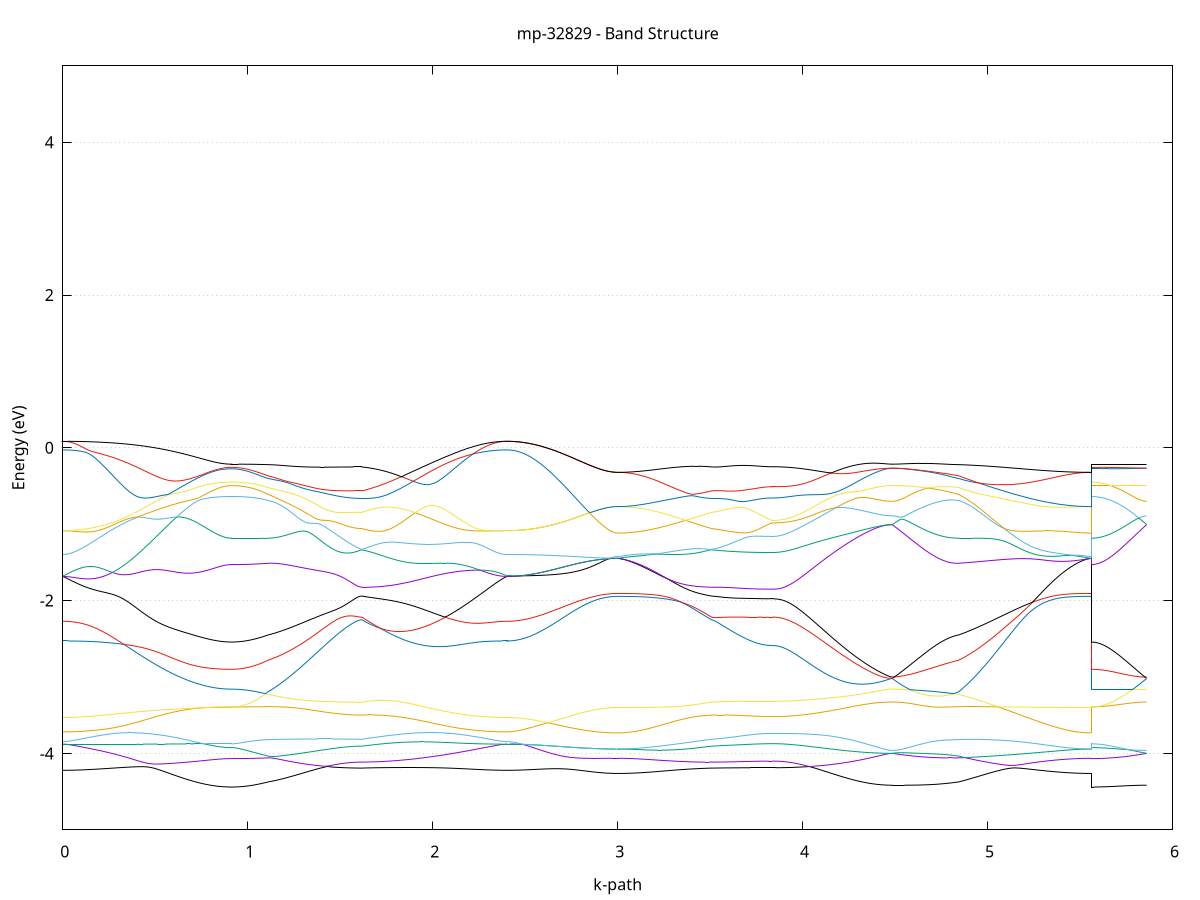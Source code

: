 set title 'mp-32829 - Band Structure'
set xlabel 'k-path'
set ylabel 'Energy (eV)'
set grid y
set yrange [-5:5]
set terminal png size 800,600
set output 'mp-32829_bands_gnuplot.png'
plot '-' using 1:2 with lines notitle, '-' using 1:2 with lines notitle, '-' using 1:2 with lines notitle, '-' using 1:2 with lines notitle, '-' using 1:2 with lines notitle, '-' using 1:2 with lines notitle, '-' using 1:2 with lines notitle, '-' using 1:2 with lines notitle, '-' using 1:2 with lines notitle, '-' using 1:2 with lines notitle, '-' using 1:2 with lines notitle, '-' using 1:2 with lines notitle, '-' using 1:2 with lines notitle, '-' using 1:2 with lines notitle, '-' using 1:2 with lines notitle, '-' using 1:2 with lines notitle, '-' using 1:2 with lines notitle, '-' using 1:2 with lines notitle, '-' using 1:2 with lines notitle, '-' using 1:2 with lines notitle, '-' using 1:2 with lines notitle, '-' using 1:2 with lines notitle, '-' using 1:2 with lines notitle, '-' using 1:2 with lines notitle, '-' using 1:2 with lines notitle, '-' using 1:2 with lines notitle, '-' using 1:2 with lines notitle, '-' using 1:2 with lines notitle, '-' using 1:2 with lines notitle, '-' using 1:2 with lines notitle, '-' using 1:2 with lines notitle, '-' using 1:2 with lines notitle, '-' using 1:2 with lines notitle, '-' using 1:2 with lines notitle, '-' using 1:2 with lines notitle, '-' using 1:2 with lines notitle, '-' using 1:2 with lines notitle, '-' using 1:2 with lines notitle, '-' using 1:2 with lines notitle, '-' using 1:2 with lines notitle, '-' using 1:2 with lines notitle, '-' using 1:2 with lines notitle, '-' using 1:2 with lines notitle, '-' using 1:2 with lines notitle, '-' using 1:2 with lines notitle, '-' using 1:2 with lines notitle, '-' using 1:2 with lines notitle, '-' using 1:2 with lines notitle
0.000000 -70.611169
0.009926 -70.611169
0.019852 -70.611169
0.029779 -70.611169
0.039705 -70.611169
0.049631 -70.611169
0.059557 -70.611169
0.069483 -70.611169
0.079410 -70.611169
0.089336 -70.611169
0.099262 -70.611169
0.109188 -70.611169
0.119114 -70.611169
0.129041 -70.611069
0.138967 -70.611069
0.148893 -70.611169
0.158819 -70.611169
0.168745 -70.611169
0.178672 -70.611169
0.188598 -70.611169
0.198524 -70.611169
0.208450 -70.611069
0.218376 -70.611069
0.228303 -70.611069
0.238229 -70.611069
0.248155 -70.611069
0.258081 -70.611069
0.268007 -70.611069
0.277934 -70.611069
0.287860 -70.611069
0.297786 -70.611069
0.307712 -70.611069
0.317638 -70.611069
0.327565 -70.611069
0.337491 -70.611069
0.347417 -70.611069
0.357343 -70.611069
0.367269 -70.611069
0.377196 -70.611169
0.387122 -70.611169
0.397048 -70.611169
0.406974 -70.611069
0.416900 -70.611069
0.426827 -70.611069
0.436753 -70.611069
0.446679 -70.611069
0.456605 -70.611069
0.466531 -70.611069
0.476458 -70.611069
0.486384 -70.611069
0.496310 -70.611069
0.506236 -70.611069
0.516162 -70.611069
0.526089 -70.611069
0.536015 -70.611069
0.545941 -70.611069
0.555867 -70.611069
0.565793 -70.611069
0.575720 -70.611069
0.585646 -70.611069
0.595572 -70.611069
0.605498 -70.610969
0.615424 -70.610969
0.625350 -70.610969
0.635277 -70.610969
0.645203 -70.610969
0.655129 -70.610969
0.665055 -70.610969
0.674981 -70.610969
0.684908 -70.610969
0.694834 -70.610969
0.704760 -70.610969
0.714686 -70.610969
0.724612 -70.610969
0.734539 -70.610969
0.744465 -70.610969
0.754391 -70.611069
0.764317 -70.611069
0.774243 -70.610969
0.784170 -70.611069
0.794096 -70.611069
0.804022 -70.611069
0.813948 -70.611069
0.823874 -70.611069
0.833801 -70.611069
0.843727 -70.611069
0.853653 -70.611069
0.863579 -70.611069
0.873505 -70.611069
0.883432 -70.611069
0.893358 -70.611069
0.903284 -70.611069
0.913210 -70.611069
0.913210 -70.611069
0.923071 -70.611069
0.932931 -70.611069
0.942792 -70.611069
0.952652 -70.611069
0.962513 -70.611069
0.972373 -70.611069
0.982234 -70.611069
0.992094 -70.611069
1.001955 -70.611069
1.011815 -70.610969
1.021676 -70.610969
1.031536 -70.611069
1.041397 -70.611069
1.051257 -70.611069
1.061118 -70.611069
1.070978 -70.611069
1.080839 -70.611069
1.090699 -70.611069
1.100560 -70.611069
1.110420 -70.611069
1.110420 -70.611069
1.120348 -70.611069
1.130275 -70.611069
1.140202 -70.611069
1.150129 -70.611069
1.160056 -70.611069
1.169984 -70.611069
1.179911 -70.611069
1.189838 -70.611069
1.199765 -70.611069
1.209693 -70.611069
1.219620 -70.611069
1.229547 -70.611069
1.239474 -70.611069
1.249402 -70.611069
1.259329 -70.611069
1.269256 -70.611069
1.279183 -70.611069
1.289110 -70.611069
1.299038 -70.611069
1.308965 -70.611069
1.318892 -70.611069
1.328819 -70.611069
1.338747 -70.611069
1.348674 -70.611069
1.358601 -70.611069
1.368528 -70.611069
1.378455 -70.611069
1.388383 -70.611069
1.398310 -70.611069
1.408237 -70.611069
1.418164 -70.611069
1.428092 -70.611069
1.438019 -70.611069
1.447946 -70.611069
1.457873 -70.611069
1.467801 -70.611069
1.477728 -70.611069
1.487655 -70.611169
1.497582 -70.611169
1.507509 -70.611069
1.517437 -70.611069
1.527364 -70.611069
1.537291 -70.611069
1.547218 -70.611069
1.557146 -70.611069
1.567073 -70.611069
1.577000 -70.611069
1.586927 -70.611169
1.596854 -70.611069
1.606782 -70.611169
1.616709 -70.611069
1.616709 -70.611069
1.626648 -70.611069
1.636587 -70.611069
1.646526 -70.611069
1.656465 -70.611069
1.666404 -70.611069
1.676343 -70.611069
1.686282 -70.610969
1.696221 -70.610969
1.706160 -70.610969
1.716100 -70.610969
1.726039 -70.610969
1.735978 -70.611069
1.745917 -70.611069
1.755856 -70.611069
1.765795 -70.611069
1.775734 -70.611069
1.785673 -70.611069
1.795612 -70.611069
1.805551 -70.611069
1.815490 -70.611069
1.825429 -70.611069
1.835368 -70.610969
1.845307 -70.610969
1.855246 -70.610969
1.865185 -70.611069
1.875124 -70.611069
1.885064 -70.611069
1.895003 -70.611069
1.904942 -70.611069
1.914881 -70.611069
1.924820 -70.611069
1.934759 -70.611069
1.944698 -70.611069
1.954637 -70.611069
1.964576 -70.611069
1.974515 -70.611069
1.984454 -70.611069
1.994393 -70.611069
2.004332 -70.611069
2.014271 -70.610969
2.024210 -70.611069
2.034149 -70.611169
2.044089 -70.611069
2.054028 -70.611169
2.063967 -70.611069
2.073906 -70.611069
2.083845 -70.611169
2.093784 -70.611169
2.103723 -70.611169
2.113662 -70.611169
2.123601 -70.611169
2.133540 -70.611169
2.143479 -70.611169
2.153418 -70.611169
2.163357 -70.611169
2.173296 -70.611169
2.183235 -70.611169
2.193174 -70.611169
2.203113 -70.611169
2.213053 -70.611169
2.222992 -70.611169
2.232931 -70.611169
2.242870 -70.611169
2.252809 -70.611169
2.262748 -70.611169
2.272687 -70.611069
2.282626 -70.611069
2.292565 -70.611069
2.302504 -70.611069
2.312443 -70.611169
2.322382 -70.611169
2.332321 -70.611169
2.342260 -70.611169
2.352199 -70.611169
2.362138 -70.611169
2.372077 -70.611169
2.382017 -70.611169
2.391956 -70.611169
2.401895 -70.611169
2.401895 -70.611169
2.411733 -70.611169
2.421572 -70.611169
2.431411 -70.611169
2.441249 -70.611169
2.451088 -70.611069
2.460927 -70.611069
2.470765 -70.611069
2.480604 -70.611069
2.490442 -70.611169
2.500281 -70.611169
2.510120 -70.611169
2.519958 -70.611169
2.529797 -70.611169
2.539636 -70.611169
2.549474 -70.611069
2.559313 -70.611169
2.569152 -70.611169
2.578990 -70.611169
2.588829 -70.611169
2.598667 -70.611069
2.608506 -70.611069
2.618345 -70.610969
2.628183 -70.610969
2.638022 -70.610969
2.647861 -70.610969
2.657699 -70.610969
2.667538 -70.610969
2.677377 -70.610969
2.687215 -70.610969
2.697054 -70.610969
2.706893 -70.610869
2.716731 -70.610869
2.726570 -70.610969
2.736408 -70.610969
2.746247 -70.610869
2.756086 -70.610869
2.765924 -70.610969
2.775763 -70.610969
2.785602 -70.610969
2.795440 -70.610969
2.805279 -70.610969
2.815118 -70.610969
2.824956 -70.610969
2.834795 -70.610969
2.844634 -70.610969
2.854472 -70.610869
2.864311 -70.610869
2.874149 -70.611069
2.883988 -70.611069
2.893827 -70.611169
2.903665 -70.611169
2.913504 -70.611169
2.923343 -70.611069
2.933181 -70.610969
2.943020 -70.610969
2.952859 -70.610969
2.962697 -70.610869
2.972536 -70.610869
2.982375 -70.610869
2.992213 -70.610869
3.002052 -70.610869
3.002052 -70.610869
3.011979 -70.610869
3.021906 -70.610869
3.031833 -70.610869
3.041761 -70.610869
3.051688 -70.610869
3.061615 -70.610869
3.071542 -70.610869
3.081470 -70.610869
3.091397 -70.610869
3.101324 -70.610969
3.111251 -70.610969
3.121179 -70.610969
3.131106 -70.610969
3.141033 -70.610969
3.150960 -70.610969
3.160887 -70.610969
3.170815 -70.610969
3.180742 -70.610969
3.190669 -70.610969
3.200596 -70.610969
3.210524 -70.610969
3.220451 -70.611069
3.230378 -70.611069
3.240305 -70.611069
3.250232 -70.611069
3.260160 -70.611069
3.270087 -70.611069
3.280014 -70.611069
3.289941 -70.611069
3.299869 -70.610969
3.309796 -70.611069
3.319723 -70.611069
3.329650 -70.611069
3.339577 -70.611069
3.349505 -70.611069
3.359432 -70.611069
3.369359 -70.611069
3.379286 -70.611069
3.389214 -70.611069
3.399141 -70.611069
3.409068 -70.611069
3.418995 -70.611069
3.428923 -70.611069
3.438850 -70.611069
3.448777 -70.611069
3.458704 -70.611169
3.468631 -70.611069
3.478559 -70.611069
3.488486 -70.611069
3.498413 -70.611069
3.508340 -70.611069
3.508340 -70.611069
3.518073 -70.611069
3.527805 -70.611069
3.537537 -70.611069
3.547269 -70.611069
3.557002 -70.611069
3.566734 -70.611069
3.576466 -70.611069
3.586199 -70.611069
3.595931 -70.611069
3.605663 -70.611069
3.615395 -70.611069
3.625128 -70.611069
3.634860 -70.611069
3.644592 -70.611069
3.654324 -70.611069
3.664057 -70.611069
3.673789 -70.611069
3.683521 -70.611069
3.693254 -70.611069
3.702986 -70.611069
3.712718 -70.611069
3.722450 -70.611069
3.732183 -70.610969
3.741915 -70.610969
3.751647 -70.610969
3.761379 -70.610969
3.771112 -70.610969
3.780844 -70.610969
3.790576 -70.610969
3.800309 -70.610969
3.810041 -70.610969
3.819773 -70.610969
3.829505 -70.611069
3.839238 -70.610969
3.839238 -70.610969
3.849172 -70.611069
3.859107 -70.611069
3.869041 -70.610969
3.878975 -70.610969
3.888910 -70.610969
3.898844 -70.610969
3.908779 -70.610969
3.918713 -70.610969
3.928647 -70.610969
3.938582 -70.610969
3.948516 -70.611069
3.958451 -70.611069
3.968385 -70.610969
3.978320 -70.610969
3.988254 -70.610969
3.998188 -70.610969
4.008123 -70.610969
4.018057 -70.610969
4.027992 -70.611069
4.037926 -70.611069
4.047860 -70.611069
4.057795 -70.611069
4.067729 -70.611069
4.077664 -70.611069
4.087598 -70.611069
4.097533 -70.611069
4.107467 -70.610969
4.117401 -70.610969
4.127336 -70.611069
4.137270 -70.611069
4.147205 -70.611069
4.157139 -70.611069
4.167073 -70.611069
4.177008 -70.611069
4.186942 -70.611069
4.196877 -70.611069
4.206811 -70.611069
4.216746 -70.610969
4.226680 -70.610969
4.236614 -70.610969
4.246549 -70.610969
4.256483 -70.610969
4.266418 -70.610969
4.276352 -70.611069
4.286286 -70.611069
4.296221 -70.611069
4.306155 -70.611069
4.316090 -70.611069
4.326024 -70.611069
4.335959 -70.610969
4.345893 -70.610969
4.355827 -70.610969
4.365762 -70.610969
4.375696 -70.610969
4.385631 -70.610969
4.395565 -70.610969
4.405500 -70.610969
4.415434 -70.610969
4.425368 -70.610969
4.435303 -70.610969
4.445237 -70.610969
4.455172 -70.610969
4.465106 -70.610969
4.475040 -70.610969
4.484975 -70.610869
4.484975 -70.610869
4.494949 -70.610969
4.504924 -70.610969
4.514898 -70.610969
4.524873 -70.610969
4.534847 -70.610969
4.544822 -70.610969
4.554796 -70.611069
4.564771 -70.611069
4.574745 -70.611069
4.584720 -70.611069
4.594694 -70.611069
4.604668 -70.611069
4.614643 -70.610969
4.624617 -70.610969
4.634592 -70.610969
4.644566 -70.610969
4.654541 -70.610969
4.664515 -70.610969
4.674490 -70.611069
4.684464 -70.611069
4.694439 -70.610969
4.704413 -70.610969
4.714388 -70.611069
4.724362 -70.610969
4.734336 -70.610969
4.744311 -70.611069
4.754285 -70.611069
4.764260 -70.611069
4.774234 -70.611069
4.784209 -70.611069
4.794183 -70.611069
4.804158 -70.611069
4.814132 -70.611069
4.824107 -70.611069
4.834081 -70.611069
4.844056 -70.611069
4.844056 -70.611069
4.854000 -70.611069
4.863944 -70.611169
4.873889 -70.611069
4.883833 -70.611069
4.893778 -70.611069
4.903722 -70.611069
4.913667 -70.611069
4.923611 -70.611069
4.933556 -70.611069
4.943500 -70.611069
4.953445 -70.611069
4.963389 -70.611069
4.973333 -70.611069
4.983278 -70.611069
4.993222 -70.611069
5.003167 -70.611069
5.013111 -70.611069
5.023056 -70.611069
5.033000 -70.611069
5.042945 -70.611069
5.052889 -70.611069
5.062833 -70.611069
5.072778 -70.611069
5.082722 -70.611069
5.092667 -70.611069
5.102611 -70.611069
5.112556 -70.611069
5.122500 -70.611069
5.132445 -70.611069
5.142389 -70.611069
5.152333 -70.611069
5.162278 -70.610969
5.172222 -70.610969
5.182167 -70.610969
5.192111 -70.610969
5.202056 -70.610969
5.212000 -70.610969
5.221945 -70.610969
5.231889 -70.610969
5.241833 -70.610969
5.251778 -70.610969
5.261722 -70.610969
5.271667 -70.610969
5.281611 -70.610969
5.291556 -70.610969
5.301500 -70.610969
5.311445 -70.610969
5.321389 -70.610969
5.331333 -70.610969
5.341278 -70.610969
5.351222 -70.610969
5.361167 -70.610969
5.371111 -70.610969
5.381056 -70.610969
5.391000 -70.610969
5.400945 -70.610969
5.410889 -70.610969
5.420833 -70.610969
5.430778 -70.610969
5.440722 -70.610969
5.450667 -70.610969
5.460611 -70.610969
5.470556 -70.610969
5.480500 -70.610869
5.490445 -70.610869
5.500389 -70.610869
5.510334 -70.610869
5.520278 -70.610869
5.530222 -70.610869
5.540167 -70.610869
5.550111 -70.610869
5.560056 -70.610869
5.560056 -70.611069
5.569736 -70.611069
5.579416 -70.611069
5.589096 -70.611069
5.598776 -70.611069
5.608456 -70.611069
5.618135 -70.611169
5.627815 -70.611169
5.637495 -70.611069
5.647175 -70.611069
5.656855 -70.611069
5.666535 -70.611069
5.676215 -70.611069
5.685895 -70.611069
5.695575 -70.611069
5.705255 -70.611069
5.714935 -70.610969
5.724615 -70.610969
5.734295 -70.610969
5.743975 -70.610969
5.753655 -70.610969
5.763335 -70.611069
5.773015 -70.611069
5.782695 -70.611069
5.792375 -70.611069
5.802055 -70.611069
5.811735 -70.610969
5.821414 -70.610969
5.831094 -70.610969
5.840774 -70.610969
5.850454 -70.610969
5.860134 -70.610869
e
0.000000 -70.449169
0.009926 -70.449069
0.019852 -70.449069
0.029779 -70.449069
0.039705 -70.449069
0.049631 -70.449069
0.059557 -70.449069
0.069483 -70.449069
0.079410 -70.449069
0.089336 -70.449069
0.099262 -70.449069
0.109188 -70.449069
0.119114 -70.449069
0.129041 -70.449169
0.138967 -70.449169
0.148893 -70.449169
0.158819 -70.449169
0.168745 -70.449169
0.178672 -70.449169
0.188598 -70.449169
0.198524 -70.449169
0.208450 -70.449069
0.218376 -70.449069
0.228303 -70.449069
0.238229 -70.449069
0.248155 -70.449169
0.258081 -70.449169
0.268007 -70.449169
0.277934 -70.449069
0.287860 -70.449069
0.297786 -70.449069
0.307712 -70.449069
0.317638 -70.449069
0.327565 -70.449069
0.337491 -70.449169
0.347417 -70.449169
0.357343 -70.449169
0.367269 -70.449169
0.377196 -70.449169
0.387122 -70.449169
0.397048 -70.449169
0.406974 -70.449169
0.416900 -70.449169
0.426827 -70.449169
0.436753 -70.449269
0.446679 -70.449269
0.456605 -70.449269
0.466531 -70.449269
0.476458 -70.449269
0.486384 -70.449269
0.496310 -70.449269
0.506236 -70.449269
0.516162 -70.449269
0.526089 -70.449269
0.536015 -70.449269
0.545941 -70.449269
0.555867 -70.449269
0.565793 -70.449269
0.575720 -70.449269
0.585646 -70.449269
0.595572 -70.449169
0.605498 -70.449169
0.615424 -70.449169
0.625350 -70.449169
0.635277 -70.449169
0.645203 -70.449169
0.655129 -70.449169
0.665055 -70.449169
0.674981 -70.449169
0.684908 -70.449169
0.694834 -70.449169
0.704760 -70.449169
0.714686 -70.449269
0.724612 -70.449269
0.734539 -70.449269
0.744465 -70.449269
0.754391 -70.449269
0.764317 -70.449369
0.774243 -70.449269
0.784170 -70.449269
0.794096 -70.449269
0.804022 -70.449269
0.813948 -70.449269
0.823874 -70.449269
0.833801 -70.449269
0.843727 -70.449269
0.853653 -70.449269
0.863579 -70.449269
0.873505 -70.449269
0.883432 -70.449269
0.893358 -70.449269
0.903284 -70.449269
0.913210 -70.449269
0.913210 -70.449269
0.923071 -70.449269
0.932931 -70.449269
0.942792 -70.449269
0.952652 -70.449269
0.962513 -70.449269
0.972373 -70.449269
0.982234 -70.449269
0.992094 -70.449269
1.001955 -70.449269
1.011815 -70.449269
1.021676 -70.449269
1.031536 -70.449269
1.041397 -70.449269
1.051257 -70.449269
1.061118 -70.449269
1.070978 -70.449269
1.080839 -70.449269
1.090699 -70.449169
1.100560 -70.449169
1.110420 -70.449169
1.110420 -70.449169
1.120348 -70.449269
1.130275 -70.449269
1.140202 -70.449269
1.150129 -70.449269
1.160056 -70.449269
1.169984 -70.449269
1.179911 -70.449169
1.189838 -70.449269
1.199765 -70.449269
1.209693 -70.449169
1.219620 -70.449169
1.229547 -70.449269
1.239474 -70.449269
1.249402 -70.449269
1.259329 -70.449269
1.269256 -70.449269
1.279183 -70.449169
1.289110 -70.449169
1.299038 -70.449269
1.308965 -70.449269
1.318892 -70.449269
1.328819 -70.449269
1.338747 -70.449269
1.348674 -70.449269
1.358601 -70.449269
1.368528 -70.449269
1.378455 -70.449269
1.388383 -70.449269
1.398310 -70.449269
1.408237 -70.449269
1.418164 -70.449269
1.428092 -70.449269
1.438019 -70.449269
1.447946 -70.449269
1.457873 -70.449269
1.467801 -70.449269
1.477728 -70.449269
1.487655 -70.449269
1.497582 -70.449269
1.507509 -70.449269
1.517437 -70.449269
1.527364 -70.449269
1.537291 -70.449269
1.547218 -70.449269
1.557146 -70.449269
1.567073 -70.449269
1.577000 -70.449269
1.586927 -70.449369
1.596854 -70.449369
1.606782 -70.449369
1.616709 -70.449369
1.616709 -70.449369
1.626648 -70.449369
1.636587 -70.449369
1.646526 -70.449269
1.656465 -70.449269
1.666404 -70.449269
1.676343 -70.449269
1.686282 -70.449169
1.696221 -70.449169
1.706160 -70.449169
1.716100 -70.449169
1.726039 -70.449169
1.735978 -70.449169
1.745917 -70.449269
1.755856 -70.449169
1.765795 -70.449169
1.775734 -70.449169
1.785673 -70.449169
1.795612 -70.449169
1.805551 -70.449169
1.815490 -70.449169
1.825429 -70.449069
1.835368 -70.449069
1.845307 -70.449069
1.855246 -70.449069
1.865185 -70.449169
1.875124 -70.449169
1.885064 -70.449169
1.895003 -70.449169
1.904942 -70.449169
1.914881 -70.449169
1.924820 -70.449169
1.934759 -70.449169
1.944698 -70.449169
1.954637 -70.449169
1.964576 -70.449169
1.974515 -70.449169
1.984454 -70.449169
1.994393 -70.449169
2.004332 -70.449169
2.014271 -70.449169
2.024210 -70.449269
2.034149 -70.449169
2.044089 -70.449169
2.054028 -70.449169
2.063967 -70.449169
2.073906 -70.449169
2.083845 -70.449169
2.093784 -70.449169
2.103723 -70.449169
2.113662 -70.449169
2.123601 -70.449169
2.133540 -70.449169
2.143479 -70.449169
2.153418 -70.449169
2.163357 -70.449069
2.173296 -70.449069
2.183235 -70.449069
2.193174 -70.449069
2.203113 -70.449169
2.213053 -70.449169
2.222992 -70.449169
2.232931 -70.449169
2.242870 -70.449169
2.252809 -70.449169
2.262748 -70.449169
2.272687 -70.449069
2.282626 -70.449069
2.292565 -70.449069
2.302504 -70.449069
2.312443 -70.449069
2.322382 -70.449069
2.332321 -70.449069
2.342260 -70.449069
2.352199 -70.449069
2.362138 -70.449069
2.372077 -70.449069
2.382017 -70.449069
2.391956 -70.449069
2.401895 -70.449169
2.401895 -70.449169
2.411733 -70.449069
2.421572 -70.449069
2.431411 -70.449069
2.441249 -70.448969
2.451088 -70.448969
2.460927 -70.448969
2.470765 -70.448969
2.480604 -70.448969
2.490442 -70.448969
2.500281 -70.448969
2.510120 -70.449069
2.519958 -70.449069
2.529797 -70.449069
2.539636 -70.449069
2.549474 -70.449069
2.559313 -70.449069
2.569152 -70.449069
2.578990 -70.449069
2.588829 -70.449069
2.598667 -70.449069
2.608506 -70.449069
2.618345 -70.449069
2.628183 -70.449069
2.638022 -70.449069
2.647861 -70.449069
2.657699 -70.449069
2.667538 -70.449069
2.677377 -70.449069
2.687215 -70.449069
2.697054 -70.449069
2.706893 -70.449069
2.716731 -70.449069
2.726570 -70.449069
2.736408 -70.448969
2.746247 -70.448969
2.756086 -70.448969
2.765924 -70.449069
2.775763 -70.449069
2.785602 -70.449069
2.795440 -70.449069
2.805279 -70.449069
2.815118 -70.449069
2.824956 -70.449069
2.834795 -70.449069
2.844634 -70.449069
2.854472 -70.448969
2.864311 -70.448969
2.874149 -70.449069
2.883988 -70.449069
2.893827 -70.449069
2.903665 -70.448969
2.913504 -70.448969
2.923343 -70.448969
2.933181 -70.448969
2.943020 -70.448969
2.952859 -70.448969
2.962697 -70.448969
2.972536 -70.448969
2.982375 -70.448869
2.992213 -70.448869
3.002052 -70.448869
3.002052 -70.448869
3.011979 -70.448969
3.021906 -70.448969
3.031833 -70.448969
3.041761 -70.448969
3.051688 -70.448969
3.061615 -70.448969
3.071542 -70.448969
3.081470 -70.448969
3.091397 -70.448969
3.101324 -70.449069
3.111251 -70.449069
3.121179 -70.449069
3.131106 -70.449069
3.141033 -70.448969
3.150960 -70.448969
3.160887 -70.449069
3.170815 -70.449069
3.180742 -70.449069
3.190669 -70.449069
3.200596 -70.449069
3.210524 -70.449069
3.220451 -70.449169
3.230378 -70.449069
3.240305 -70.449169
3.250232 -70.449069
3.260160 -70.449069
3.270087 -70.449069
3.280014 -70.448969
3.289941 -70.448969
3.299869 -70.449069
3.309796 -70.449169
3.319723 -70.449169
3.329650 -70.449169
3.339577 -70.449169
3.349505 -70.449169
3.359432 -70.449169
3.369359 -70.449169
3.379286 -70.449169
3.389214 -70.449169
3.399141 -70.449169
3.409068 -70.449269
3.418995 -70.449269
3.428923 -70.449269
3.438850 -70.449269
3.448777 -70.449269
3.458704 -70.449369
3.468631 -70.449269
3.478559 -70.449269
3.488486 -70.449369
3.498413 -70.449369
3.508340 -70.449369
3.508340 -70.449369
3.518073 -70.449369
3.527805 -70.449369
3.537537 -70.449369
3.547269 -70.449269
3.557002 -70.449269
3.566734 -70.449269
3.576466 -70.449269
3.586199 -70.449269
3.595931 -70.449269
3.605663 -70.449269
3.615395 -70.449269
3.625128 -70.449269
3.634860 -70.449269
3.644592 -70.449269
3.654324 -70.449269
3.664057 -70.449269
3.673789 -70.449269
3.683521 -70.449269
3.693254 -70.449269
3.702986 -70.449269
3.712718 -70.449269
3.722450 -70.449269
3.732183 -70.449269
3.741915 -70.449269
3.751647 -70.449269
3.761379 -70.449269
3.771112 -70.449269
3.780844 -70.449269
3.790576 -70.449269
3.800309 -70.449269
3.810041 -70.449269
3.819773 -70.449269
3.829505 -70.449269
3.839238 -70.449269
3.839238 -70.449269
3.849172 -70.449269
3.859107 -70.449269
3.869041 -70.449269
3.878975 -70.449269
3.888910 -70.449269
3.898844 -70.449269
3.908779 -70.449269
3.918713 -70.449269
3.928647 -70.449269
3.938582 -70.449269
3.948516 -70.449269
3.958451 -70.449169
3.968385 -70.449169
3.978320 -70.449269
3.988254 -70.449169
3.998188 -70.449169
4.008123 -70.449269
4.018057 -70.449269
4.027992 -70.449269
4.037926 -70.449269
4.047860 -70.449269
4.057795 -70.449269
4.067729 -70.449269
4.077664 -70.449169
4.087598 -70.449169
4.097533 -70.449169
4.107467 -70.449169
4.117401 -70.449269
4.127336 -70.449269
4.137270 -70.449269
4.147205 -70.449169
4.157139 -70.449169
4.167073 -70.449269
4.177008 -70.449269
4.186942 -70.449269
4.196877 -70.449269
4.206811 -70.449169
4.216746 -70.449169
4.226680 -70.449169
4.236614 -70.449169
4.246549 -70.449169
4.256483 -70.449169
4.266418 -70.449169
4.276352 -70.449169
4.286286 -70.449169
4.296221 -70.449169
4.306155 -70.449169
4.316090 -70.449169
4.326024 -70.449169
4.335959 -70.449169
4.345893 -70.449169
4.355827 -70.449269
4.365762 -70.449269
4.375696 -70.449269
4.385631 -70.449169
4.395565 -70.449169
4.405500 -70.449269
4.415434 -70.449269
4.425368 -70.449269
4.435303 -70.449269
4.445237 -70.449169
4.455172 -70.449169
4.465106 -70.449169
4.475040 -70.449169
4.484975 -70.449169
4.484975 -70.449169
4.494949 -70.449169
4.504924 -70.449269
4.514898 -70.449269
4.524873 -70.449269
4.534847 -70.449269
4.544822 -70.449269
4.554796 -70.449269
4.564771 -70.449269
4.574745 -70.449269
4.584720 -70.449269
4.594694 -70.449269
4.604668 -70.449169
4.614643 -70.449169
4.624617 -70.449169
4.634592 -70.449169
4.644566 -70.449169
4.654541 -70.449169
4.664515 -70.449169
4.674490 -70.449269
4.684464 -70.449269
4.694439 -70.449169
4.704413 -70.449169
4.714388 -70.449169
4.724362 -70.449169
4.734336 -70.449169
4.744311 -70.449169
4.754285 -70.449169
4.764260 -70.449169
4.774234 -70.449169
4.784209 -70.449269
4.794183 -70.449269
4.804158 -70.449269
4.814132 -70.449269
4.824107 -70.449169
4.834081 -70.449169
4.844056 -70.449169
4.844056 -70.449169
4.854000 -70.449269
4.863944 -70.449269
4.873889 -70.449269
4.883833 -70.449269
4.893778 -70.449269
4.903722 -70.449169
4.913667 -70.449169
4.923611 -70.449169
4.933556 -70.449169
4.943500 -70.449169
4.953445 -70.449169
4.963389 -70.449169
4.973333 -70.449169
4.983278 -70.449169
4.993222 -70.449169
5.003167 -70.449269
5.013111 -70.449269
5.023056 -70.449269
5.033000 -70.449269
5.042945 -70.449169
5.052889 -70.449169
5.062833 -70.449169
5.072778 -70.449169
5.082722 -70.449169
5.092667 -70.449169
5.102611 -70.449169
5.112556 -70.449169
5.122500 -70.449169
5.132445 -70.449169
5.142389 -70.449169
5.152333 -70.449169
5.162278 -70.449169
5.172222 -70.449169
5.182167 -70.449169
5.192111 -70.449169
5.202056 -70.449169
5.212000 -70.449169
5.221945 -70.449069
5.231889 -70.449169
5.241833 -70.449169
5.251778 -70.449169
5.261722 -70.449169
5.271667 -70.449169
5.281611 -70.449169
5.291556 -70.449069
5.301500 -70.449069
5.311445 -70.449069
5.321389 -70.449069
5.331333 -70.449069
5.341278 -70.449069
5.351222 -70.448969
5.361167 -70.448969
5.371111 -70.448969
5.381056 -70.449069
5.391000 -70.449069
5.400945 -70.449069
5.410889 -70.448969
5.420833 -70.448969
5.430778 -70.448969
5.440722 -70.449069
5.450667 -70.449069
5.460611 -70.449069
5.470556 -70.449069
5.480500 -70.449069
5.490445 -70.449069
5.500389 -70.449069
5.510334 -70.448969
5.520278 -70.448969
5.530222 -70.448969
5.540167 -70.448969
5.550111 -70.448969
5.560056 -70.448869
5.560056 -70.449269
5.569736 -70.449269
5.579416 -70.449269
5.589096 -70.449169
5.598776 -70.449169
5.608456 -70.449269
5.618135 -70.449269
5.627815 -70.449269
5.637495 -70.449269
5.647175 -70.449269
5.656855 -70.449269
5.666535 -70.449269
5.676215 -70.449269
5.685895 -70.449269
5.695575 -70.449269
5.705255 -70.449269
5.714935 -70.449269
5.724615 -70.449269
5.734295 -70.449269
5.743975 -70.449269
5.753655 -70.449269
5.763335 -70.449269
5.773015 -70.449269
5.782695 -70.449269
5.792375 -70.449269
5.802055 -70.449269
5.811735 -70.449269
5.821414 -70.449269
5.831094 -70.449269
5.840774 -70.449269
5.850454 -70.449269
5.860134 -70.449169
e
0.000000 -70.449169
0.009926 -70.449069
0.019852 -70.449069
0.029779 -70.449069
0.039705 -70.449069
0.049631 -70.449069
0.059557 -70.449069
0.069483 -70.449069
0.079410 -70.449069
0.089336 -70.448969
0.099262 -70.449069
0.109188 -70.449069
0.119114 -70.449069
0.129041 -70.449069
0.138967 -70.449069
0.148893 -70.449069
0.158819 -70.449069
0.168745 -70.449069
0.178672 -70.449069
0.188598 -70.449069
0.198524 -70.449069
0.208450 -70.449069
0.218376 -70.449069
0.228303 -70.449069
0.238229 -70.449069
0.248155 -70.449069
0.258081 -70.449069
0.268007 -70.449069
0.277934 -70.449069
0.287860 -70.449069
0.297786 -70.449069
0.307712 -70.449069
0.317638 -70.449069
0.327565 -70.449069
0.337491 -70.449069
0.347417 -70.449069
0.357343 -70.449069
0.367269 -70.449169
0.377196 -70.449169
0.387122 -70.449169
0.397048 -70.449169
0.406974 -70.449169
0.416900 -70.449169
0.426827 -70.449169
0.436753 -70.449169
0.446679 -70.449169
0.456605 -70.449169
0.466531 -70.449269
0.476458 -70.449269
0.486384 -70.449269
0.496310 -70.449269
0.506236 -70.449269
0.516162 -70.449269
0.526089 -70.449169
0.536015 -70.449169
0.545941 -70.449169
0.555867 -70.449169
0.565793 -70.449169
0.575720 -70.449169
0.585646 -70.449069
0.595572 -70.449069
0.605498 -70.449069
0.615424 -70.449069
0.625350 -70.449069
0.635277 -70.449069
0.645203 -70.449069
0.655129 -70.449169
0.665055 -70.449169
0.674981 -70.449169
0.684908 -70.449169
0.694834 -70.449169
0.704760 -70.449169
0.714686 -70.449169
0.724612 -70.449169
0.734539 -70.449169
0.744465 -70.449169
0.754391 -70.449269
0.764317 -70.449269
0.774243 -70.449269
0.784170 -70.449269
0.794096 -70.449269
0.804022 -70.449269
0.813948 -70.449269
0.823874 -70.449269
0.833801 -70.449269
0.843727 -70.449269
0.853653 -70.449269
0.863579 -70.449269
0.873505 -70.449169
0.883432 -70.449169
0.893358 -70.449169
0.903284 -70.449169
0.913210 -70.449069
0.913210 -70.449069
0.923071 -70.449069
0.932931 -70.449169
0.942792 -70.449169
0.952652 -70.449169
0.962513 -70.449169
0.972373 -70.449169
0.982234 -70.449169
0.992094 -70.449169
1.001955 -70.449169
1.011815 -70.449169
1.021676 -70.449169
1.031536 -70.449169
1.041397 -70.449169
1.051257 -70.449169
1.061118 -70.449169
1.070978 -70.449069
1.080839 -70.449069
1.090699 -70.449169
1.100560 -70.449169
1.110420 -70.449169
1.110420 -70.449169
1.120348 -70.449169
1.130275 -70.449269
1.140202 -70.449169
1.150129 -70.449169
1.160056 -70.449169
1.169984 -70.449169
1.179911 -70.449169
1.189838 -70.449169
1.199765 -70.449069
1.209693 -70.449069
1.219620 -70.449169
1.229547 -70.449169
1.239474 -70.449069
1.249402 -70.449069
1.259329 -70.449069
1.269256 -70.449069
1.279183 -70.449069
1.289110 -70.449069
1.299038 -70.449069
1.308965 -70.449169
1.318892 -70.449169
1.328819 -70.449169
1.338747 -70.449169
1.348674 -70.449169
1.358601 -70.449169
1.368528 -70.449169
1.378455 -70.449169
1.388383 -70.449169
1.398310 -70.449169
1.408237 -70.449169
1.418164 -70.449169
1.428092 -70.449069
1.438019 -70.449069
1.447946 -70.449069
1.457873 -70.449169
1.467801 -70.449069
1.477728 -70.449069
1.487655 -70.449069
1.497582 -70.449169
1.507509 -70.449069
1.517437 -70.449069
1.527364 -70.449069
1.537291 -70.449069
1.547218 -70.449069
1.557146 -70.449069
1.567073 -70.449069
1.577000 -70.449069
1.586927 -70.449069
1.596854 -70.449069
1.606782 -70.449069
1.616709 -70.449069
1.616709 -70.449069
1.626648 -70.449069
1.636587 -70.449069
1.646526 -70.449069
1.656465 -70.449069
1.666404 -70.449069
1.676343 -70.449069
1.686282 -70.449069
1.696221 -70.449069
1.706160 -70.449069
1.716100 -70.449069
1.726039 -70.449069
1.735978 -70.449069
1.745917 -70.449169
1.755856 -70.449169
1.765795 -70.449169
1.775734 -70.449169
1.785673 -70.449169
1.795612 -70.449169
1.805551 -70.449169
1.815490 -70.449069
1.825429 -70.449069
1.835368 -70.449069
1.845307 -70.449069
1.855246 -70.449069
1.865185 -70.449069
1.875124 -70.449069
1.885064 -70.449069
1.895003 -70.449069
1.904942 -70.449069
1.914881 -70.449069
1.924820 -70.449069
1.934759 -70.449069
1.944698 -70.449069
1.954637 -70.449069
1.964576 -70.449069
1.974515 -70.449069
1.984454 -70.449069
1.994393 -70.449069
2.004332 -70.449069
2.014271 -70.449069
2.024210 -70.449069
2.034149 -70.449069
2.044089 -70.449069
2.054028 -70.449069
2.063967 -70.449069
2.073906 -70.449069
2.083845 -70.449069
2.093784 -70.449069
2.103723 -70.449069
2.113662 -70.449069
2.123601 -70.449069
2.133540 -70.449069
2.143479 -70.449069
2.153418 -70.449069
2.163357 -70.449069
2.173296 -70.449069
2.183235 -70.449069
2.193174 -70.449069
2.203113 -70.449069
2.213053 -70.449069
2.222992 -70.449069
2.232931 -70.449069
2.242870 -70.449069
2.252809 -70.449069
2.262748 -70.449069
2.272687 -70.449069
2.282626 -70.449069
2.292565 -70.449069
2.302504 -70.448969
2.312443 -70.448969
2.322382 -70.448969
2.332321 -70.449069
2.342260 -70.449069
2.352199 -70.448969
2.362138 -70.449069
2.372077 -70.449069
2.382017 -70.449069
2.391956 -70.449069
2.401895 -70.449169
2.401895 -70.449169
2.411733 -70.449069
2.421572 -70.449069
2.431411 -70.449069
2.441249 -70.448969
2.451088 -70.448969
2.460927 -70.448969
2.470765 -70.448969
2.480604 -70.448969
2.490442 -70.448969
2.500281 -70.448969
2.510120 -70.449069
2.519958 -70.449069
2.529797 -70.449069
2.539636 -70.449069
2.549474 -70.449069
2.559313 -70.449069
2.569152 -70.449069
2.578990 -70.449069
2.588829 -70.449069
2.598667 -70.449069
2.608506 -70.449069
2.618345 -70.449069
2.628183 -70.449069
2.638022 -70.449069
2.647861 -70.449069
2.657699 -70.449069
2.667538 -70.449069
2.677377 -70.449069
2.687215 -70.449069
2.697054 -70.449069
2.706893 -70.449069
2.716731 -70.449069
2.726570 -70.449069
2.736408 -70.448969
2.746247 -70.448969
2.756086 -70.448969
2.765924 -70.449069
2.775763 -70.449069
2.785602 -70.449069
2.795440 -70.449069
2.805279 -70.449069
2.815118 -70.449069
2.824956 -70.449069
2.834795 -70.449069
2.844634 -70.449069
2.854472 -70.448969
2.864311 -70.448969
2.874149 -70.449069
2.883988 -70.449069
2.893827 -70.449069
2.903665 -70.448969
2.913504 -70.448969
2.923343 -70.448969
2.933181 -70.448969
2.943020 -70.448969
2.952859 -70.448969
2.962697 -70.448969
2.972536 -70.448969
2.982375 -70.448869
2.992213 -70.448869
3.002052 -70.448869
3.002052 -70.448869
3.011979 -70.448869
3.021906 -70.448969
3.031833 -70.448969
3.041761 -70.448969
3.051688 -70.448969
3.061615 -70.448969
3.071542 -70.448969
3.081470 -70.448969
3.091397 -70.448969
3.101324 -70.448969
3.111251 -70.448969
3.121179 -70.448969
3.131106 -70.448969
3.141033 -70.448969
3.150960 -70.448969
3.160887 -70.448969
3.170815 -70.449069
3.180742 -70.449069
3.190669 -70.449069
3.200596 -70.449069
3.210524 -70.449069
3.220451 -70.449069
3.230378 -70.448969
3.240305 -70.448969
3.250232 -70.448969
3.260160 -70.448969
3.270087 -70.448969
3.280014 -70.448969
3.289941 -70.448969
3.299869 -70.449069
3.309796 -70.448969
3.319723 -70.448969
3.329650 -70.448969
3.339577 -70.448969
3.349505 -70.448969
3.359432 -70.448969
3.369359 -70.449069
3.379286 -70.449069
3.389214 -70.449069
3.399141 -70.449069
3.409068 -70.449069
3.418995 -70.449069
3.428923 -70.449069
3.438850 -70.449069
3.448777 -70.449069
3.458704 -70.449069
3.468631 -70.449069
3.478559 -70.449069
3.488486 -70.449069
3.498413 -70.449069
3.508340 -70.449069
3.508340 -70.449069
3.518073 -70.449069
3.527805 -70.449069
3.537537 -70.449069
3.547269 -70.449069
3.557002 -70.449069
3.566734 -70.449069
3.576466 -70.449069
3.586199 -70.449069
3.595931 -70.449069
3.605663 -70.449069
3.615395 -70.449069
3.625128 -70.449069
3.634860 -70.449069
3.644592 -70.449069
3.654324 -70.449069
3.664057 -70.449069
3.673789 -70.449069
3.683521 -70.449069
3.693254 -70.449069
3.702986 -70.449069
3.712718 -70.449069
3.722450 -70.449069
3.732183 -70.449069
3.741915 -70.449069
3.751647 -70.449069
3.761379 -70.449069
3.771112 -70.449069
3.780844 -70.449069
3.790576 -70.449069
3.800309 -70.449069
3.810041 -70.449069
3.819773 -70.449069
3.829505 -70.449069
3.839238 -70.449069
3.839238 -70.449069
3.849172 -70.449069
3.859107 -70.449069
3.869041 -70.449069
3.878975 -70.448969
3.888910 -70.449069
3.898844 -70.449069
3.908779 -70.449069
3.918713 -70.449069
3.928647 -70.449069
3.938582 -70.449069
3.948516 -70.449069
3.958451 -70.449069
3.968385 -70.449069
3.978320 -70.449069
3.988254 -70.449069
3.998188 -70.449069
4.008123 -70.449169
4.018057 -70.449169
4.027992 -70.449169
4.037926 -70.449069
4.047860 -70.449169
4.057795 -70.449169
4.067729 -70.449169
4.077664 -70.449069
4.087598 -70.449069
4.097533 -70.449069
4.107467 -70.449069
4.117401 -70.449069
4.127336 -70.449169
4.137270 -70.449169
4.147205 -70.449169
4.157139 -70.449169
4.167073 -70.449269
4.177008 -70.449269
4.186942 -70.449169
4.196877 -70.449169
4.206811 -70.449169
4.216746 -70.449169
4.226680 -70.449169
4.236614 -70.449169
4.246549 -70.449169
4.256483 -70.449169
4.266418 -70.449169
4.276352 -70.449169
4.286286 -70.449169
4.296221 -70.449169
4.306155 -70.449169
4.316090 -70.449169
4.326024 -70.449169
4.335959 -70.449169
4.345893 -70.449169
4.355827 -70.449169
4.365762 -70.449169
4.375696 -70.449169
4.385631 -70.449169
4.395565 -70.449169
4.405500 -70.449169
4.415434 -70.449169
4.425368 -70.449169
4.435303 -70.449269
4.445237 -70.449169
4.455172 -70.449169
4.465106 -70.449169
4.475040 -70.449169
4.484975 -70.449169
4.484975 -70.449169
4.494949 -70.449169
4.504924 -70.449169
4.514898 -70.449169
4.524873 -70.449169
4.534847 -70.449169
4.544822 -70.449169
4.554796 -70.449169
4.564771 -70.449169
4.574745 -70.449169
4.584720 -70.449169
4.594694 -70.449169
4.604668 -70.449169
4.614643 -70.449169
4.624617 -70.449169
4.634592 -70.449169
4.644566 -70.449169
4.654541 -70.449169
4.664515 -70.449169
4.674490 -70.449169
4.684464 -70.449169
4.694439 -70.449169
4.704413 -70.449169
4.714388 -70.449169
4.724362 -70.449169
4.734336 -70.449169
4.744311 -70.449169
4.754285 -70.449169
4.764260 -70.449169
4.774234 -70.449169
4.784209 -70.449169
4.794183 -70.449169
4.804158 -70.449169
4.814132 -70.449169
4.824107 -70.449169
4.834081 -70.449169
4.844056 -70.449169
4.844056 -70.449169
4.854000 -70.449269
4.863944 -70.449269
4.873889 -70.449269
4.883833 -70.449269
4.893778 -70.449269
4.903722 -70.449169
4.913667 -70.449169
4.923611 -70.449169
4.933556 -70.449169
4.943500 -70.449169
4.953445 -70.449169
4.963389 -70.449169
4.973333 -70.449169
4.983278 -70.449169
4.993222 -70.449069
5.003167 -70.449069
5.013111 -70.449069
5.023056 -70.449069
5.033000 -70.449069
5.042945 -70.449069
5.052889 -70.449069
5.062833 -70.448969
5.072778 -70.448969
5.082722 -70.448969
5.092667 -70.449069
5.102611 -70.449069
5.112556 -70.449069
5.122500 -70.449069
5.132445 -70.448969
5.142389 -70.448969
5.152333 -70.448969
5.162278 -70.448969
5.172222 -70.448969
5.182167 -70.448969
5.192111 -70.448969
5.202056 -70.448969
5.212000 -70.449069
5.221945 -70.448969
5.231889 -70.448969
5.241833 -70.449069
5.251778 -70.448969
5.261722 -70.449069
5.271667 -70.449069
5.281611 -70.449069
5.291556 -70.448969
5.301500 -70.448969
5.311445 -70.448969
5.321389 -70.448969
5.331333 -70.448969
5.341278 -70.448969
5.351222 -70.448969
5.361167 -70.448969
5.371111 -70.448969
5.381056 -70.448969
5.391000 -70.448969
5.400945 -70.448969
5.410889 -70.448969
5.420833 -70.448969
5.430778 -70.448969
5.440722 -70.448969
5.450667 -70.448969
5.460611 -70.448969
5.470556 -70.448969
5.480500 -70.448969
5.490445 -70.448969
5.500389 -70.448969
5.510334 -70.448969
5.520278 -70.448969
5.530222 -70.448969
5.540167 -70.448969
5.550111 -70.448969
5.560056 -70.448869
5.560056 -70.449069
5.569736 -70.449069
5.579416 -70.449069
5.589096 -70.449169
5.598776 -70.449169
5.608456 -70.449169
5.618135 -70.449169
5.627815 -70.449169
5.637495 -70.449169
5.647175 -70.449169
5.656855 -70.449169
5.666535 -70.449269
5.676215 -70.449269
5.685895 -70.449269
5.695575 -70.449269
5.705255 -70.449269
5.714935 -70.449169
5.724615 -70.449169
5.734295 -70.449169
5.743975 -70.449169
5.753655 -70.449169
5.763335 -70.449169
5.773015 -70.449169
5.782695 -70.449169
5.792375 -70.449169
5.802055 -70.449169
5.811735 -70.449169
5.821414 -70.449169
5.831094 -70.449169
5.840774 -70.449169
5.850454 -70.449169
5.860134 -70.449169
e
0.000000 -14.563769
0.009926 -14.563669
0.019852 -14.563269
0.029779 -14.562669
0.039705 -14.561769
0.049631 -14.560669
0.059557 -14.559369
0.069483 -14.557769
0.079410 -14.555869
0.089336 -14.553869
0.099262 -14.551469
0.109188 -14.548969
0.119114 -14.546169
0.129041 -14.543169
0.138967 -14.539869
0.148893 -14.536369
0.158819 -14.532669
0.168745 -14.528669
0.178672 -14.524469
0.188598 -14.520069
0.198524 -14.515469
0.208450 -14.510669
0.218376 -14.505569
0.228303 -14.500369
0.238229 -14.494869
0.248155 -14.489169
0.258081 -14.483269
0.268007 -14.477169
0.277934 -14.470969
0.287860 -14.464469
0.297786 -14.457769
0.307712 -14.450969
0.317638 -14.443969
0.327565 -14.436769
0.337491 -14.429369
0.347417 -14.421869
0.357343 -14.414169
0.367269 -14.406369
0.377196 -14.398369
0.387122 -14.390269
0.397048 -14.381969
0.406974 -14.373569
0.416900 -14.364969
0.426827 -14.356369
0.436753 -14.347569
0.446679 -14.338669
0.456605 -14.329669
0.466531 -14.320569
0.476458 -14.311469
0.486384 -14.302169
0.496310 -14.292869
0.506236 -14.283369
0.516162 -14.273969
0.526089 -14.264369
0.536015 -14.254869
0.545941 -14.245169
0.555867 -14.235569
0.565793 -14.225869
0.575720 -14.216169
0.585646 -14.206469
0.595572 -14.196669
0.605498 -14.186969
0.615424 -14.177269
0.625350 -14.167669
0.635277 -14.157969
0.645203 -14.148469
0.655129 -14.138869
0.665055 -14.129469
0.674981 -14.120069
0.684908 -14.110769
0.694834 -14.101569
0.704760 -14.092469
0.714686 -14.083569
0.724612 -14.074769
0.734539 -14.066169
0.744465 -14.057769
0.754391 -14.049569
0.764317 -14.041569
0.774243 -14.033869
0.784170 -14.026469
0.794096 -14.019369
0.804022 -14.012569
0.813948 -14.006269
0.823874 -14.000369
0.833801 -13.994969
0.843727 -13.990069
0.853653 -13.985769
0.863579 -13.981969
0.873505 -13.978869
0.883432 -13.976469
0.893358 -13.974669
0.903284 -13.973669
0.913210 -13.973269
0.913210 -13.973269
0.923071 -13.973269
0.932931 -13.973269
0.942792 -13.973269
0.952652 -13.973269
0.962513 -13.973269
0.972373 -13.973369
0.982234 -13.973369
0.992094 -13.973469
1.001955 -13.973569
1.011815 -13.973669
1.021676 -13.973869
1.031536 -13.974069
1.041397 -13.974469
1.051257 -13.974769
1.061118 -13.975269
1.070978 -13.975869
1.080839 -13.976469
1.090699 -13.977269
1.100560 -13.978169
1.110420 -13.979269
1.110420 -13.979269
1.120348 -13.980169
1.130275 -13.981269
1.140202 -13.982569
1.150129 -13.983969
1.160056 -13.985569
1.169984 -13.987269
1.179911 -13.988969
1.189838 -13.990869
1.199765 -13.992769
1.209693 -13.994769
1.219620 -13.996869
1.229547 -13.998869
1.239474 -14.000969
1.249402 -14.003069
1.259329 -14.005169
1.269256 -14.007369
1.279183 -14.009469
1.289110 -14.011569
1.299038 -14.013669
1.308965 -14.015669
1.318892 -14.017769
1.328819 -14.019769
1.338747 -14.021769
1.348674 -14.023669
1.358601 -14.025569
1.368528 -14.027469
1.378455 -14.029269
1.388383 -14.030969
1.398310 -14.032669
1.408237 -14.034369
1.418164 -14.035869
1.428092 -14.037469
1.438019 -14.038869
1.447946 -14.040269
1.457873 -14.041569
1.467801 -14.042869
1.477728 -14.044069
1.487655 -14.045169
1.497582 -14.046169
1.507509 -14.047069
1.517437 -14.047969
1.527364 -14.048769
1.537291 -14.049469
1.547218 -14.050069
1.557146 -14.050669
1.567073 -14.051169
1.577000 -14.051469
1.586927 -14.051769
1.596854 -14.051969
1.606782 -14.052169
1.616709 -14.052169
1.616709 -14.052169
1.626648 -14.053369
1.636587 -14.055369
1.646526 -14.058369
1.656465 -14.062269
1.666404 -14.066969
1.676343 -14.072569
1.686282 -14.078869
1.696221 -14.085769
1.706160 -14.093369
1.716100 -14.101369
1.726039 -14.109769
1.735978 -14.118569
1.745917 -14.127669
1.755856 -14.137069
1.765795 -14.146569
1.775734 -14.156269
1.785673 -14.166169
1.795612 -14.176069
1.805551 -14.186069
1.815490 -14.196169
1.825429 -14.206169
1.835368 -14.216269
1.845307 -14.226369
1.855246 -14.236469
1.865185 -14.246569
1.875124 -14.256569
1.885064 -14.266569
1.895003 -14.276469
1.904942 -14.286269
1.914881 -14.295969
1.924820 -14.305669
1.934759 -14.315269
1.944698 -14.324669
1.954637 -14.334069
1.964576 -14.343269
1.974515 -14.352369
1.984454 -14.361269
1.994393 -14.370169
2.004332 -14.378869
2.014271 -14.387369
2.024210 -14.395769
2.034149 -14.403969
2.044089 -14.411969
2.054028 -14.419869
2.063967 -14.427569
2.073906 -14.435169
2.083845 -14.442469
2.093784 -14.449669
2.103723 -14.456669
2.113662 -14.463469
2.123601 -14.469969
2.133540 -14.476369
2.143479 -14.482569
2.153418 -14.488569
2.163357 -14.494269
2.173296 -14.499869
2.183235 -14.505169
2.193174 -14.510269
2.203113 -14.515169
2.213053 -14.519869
2.222992 -14.524269
2.232931 -14.528469
2.242870 -14.532469
2.252809 -14.536269
2.262748 -14.539769
2.272687 -14.543069
2.282626 -14.546069
2.292565 -14.548869
2.302504 -14.551469
2.312443 -14.553769
2.322382 -14.555869
2.332321 -14.557669
2.342260 -14.559269
2.352199 -14.560669
2.362138 -14.561769
2.372077 -14.562669
2.382017 -14.563269
2.391956 -14.563669
2.401895 -14.563769
2.401895 -14.563769
2.411733 -14.563669
2.421572 -14.563269
2.431411 -14.562669
2.441249 -14.561769
2.451088 -14.560669
2.460927 -14.559369
2.470765 -14.557769
2.480604 -14.555969
2.490442 -14.553869
2.500281 -14.551569
2.510120 -14.549069
2.519958 -14.546269
2.529797 -14.543269
2.539636 -14.540069
2.549474 -14.536569
2.559313 -14.532869
2.569152 -14.528969
2.578990 -14.524769
2.588829 -14.520469
2.598667 -14.515769
2.608506 -14.510969
2.618345 -14.505969
2.628183 -14.500669
2.638022 -14.495169
2.647861 -14.489569
2.657699 -14.483669
2.667538 -14.477569
2.677377 -14.471269
2.687215 -14.464769
2.697054 -14.458069
2.706893 -14.451169
2.716731 -14.444069
2.726570 -14.436869
2.736408 -14.429369
2.746247 -14.421769
2.756086 -14.413969
2.765924 -14.405969
2.775763 -14.397869
2.785602 -14.389569
2.795440 -14.381169
2.805279 -14.372569
2.815118 -14.363869
2.824956 -14.354969
2.834795 -14.345969
2.844634 -14.336769
2.854472 -14.327469
2.864311 -14.318169
2.874149 -14.308569
2.883988 -14.298969
2.893827 -14.289269
2.903665 -14.279469
2.913504 -14.269569
2.923343 -14.259569
2.933181 -14.249469
2.943020 -14.239369
2.952859 -14.229169
2.962697 -14.218969
2.972536 -14.208769
2.982375 -14.198769
2.992213 -14.189369
3.002052 -14.183869
3.002052 -14.183869
3.011979 -14.183769
3.021906 -14.183569
3.031833 -14.183169
3.041761 -14.182569
3.051688 -14.181869
3.061615 -14.181069
3.071542 -14.180069
3.081470 -14.178869
3.091397 -14.177569
3.101324 -14.176069
3.111251 -14.174469
3.121179 -14.172769
3.131106 -14.170869
3.141033 -14.168769
3.150960 -14.166569
3.160887 -14.164269
3.170815 -14.161769
3.180742 -14.159169
3.190669 -14.156469
3.200596 -14.153569
3.210524 -14.150569
3.220451 -14.147469
3.230378 -14.144269
3.240305 -14.140869
3.250232 -14.137469
3.260160 -14.133869
3.270087 -14.130269
3.280014 -14.126469
3.289941 -14.122669
3.299869 -14.118769
3.309796 -14.114769
3.319723 -14.110769
3.329650 -14.106669
3.339577 -14.102569
3.349505 -14.098369
3.359432 -14.094269
3.369359 -14.090069
3.379286 -14.085969
3.389214 -14.081869
3.399141 -14.077869
3.409068 -14.073969
3.418995 -14.070169
3.428923 -14.066669
3.438850 -14.063269
3.448777 -14.060269
3.458704 -14.057569
3.468631 -14.055269
3.478559 -14.053469
3.488486 -14.052369
3.498413 -14.051869
3.508340 -14.052169
3.508340 -14.052169
3.518073 -14.052969
3.527805 -14.054469
3.537537 -14.056569
3.547269 -14.059169
3.557002 -14.061969
3.566734 -14.064869
3.576466 -14.067969
3.586199 -14.071069
3.595931 -14.074269
3.605663 -14.077369
3.615395 -14.080469
3.625128 -14.083469
3.634860 -14.086369
3.644592 -14.089169
3.654324 -14.091969
3.664057 -14.094569
3.673789 -14.097069
3.683521 -14.099469
3.693254 -14.101769
3.702986 -14.103869
3.712718 -14.105969
3.722450 -14.107769
3.732183 -14.109569
3.741915 -14.111069
3.751647 -14.112569
3.761379 -14.113869
3.771112 -14.114969
3.780844 -14.115969
3.790576 -14.116869
3.800309 -14.117569
3.810041 -14.118069
3.819773 -14.118469
3.829505 -14.118669
3.839238 -14.118769
3.839238 -14.118769
3.849172 -14.118669
3.859107 -14.118569
3.869041 -14.118269
3.878975 -14.117869
3.888910 -14.117269
3.898844 -14.116669
3.908779 -14.115969
3.918713 -14.115069
3.928647 -14.114069
3.938582 -14.112969
3.948516 -14.111769
3.958451 -14.110469
3.968385 -14.109069
3.978320 -14.107569
3.988254 -14.105869
3.998188 -14.104169
4.008123 -14.102269
4.018057 -14.100369
4.027992 -14.098269
4.037926 -14.096169
4.047860 -14.093969
4.057795 -14.091569
4.067729 -14.089169
4.077664 -14.086669
4.087598 -14.084069
4.097533 -14.081369
4.107467 -14.078669
4.117401 -14.075869
4.127336 -14.072869
4.137270 -14.069969
4.147205 -14.066869
4.157139 -14.063769
4.167073 -14.060669
4.177008 -14.057369
4.186942 -14.054169
4.196877 -14.050769
4.206811 -14.047469
4.216746 -14.044069
4.226680 -14.040669
4.236614 -14.037169
4.246549 -14.033669
4.256483 -14.030169
4.266418 -14.026669
4.276352 -14.023269
4.286286 -14.019769
4.296221 -14.016269
4.306155 -14.012869
4.316090 -14.009469
4.326024 -14.006069
4.335959 -14.002869
4.345893 -13.999669
4.355827 -13.996569
4.365762 -13.993469
4.375696 -13.990669
4.385631 -13.987869
4.395565 -13.985369
4.405500 -13.982969
4.415434 -13.980769
4.425368 -13.978769
4.435303 -13.977169
4.445237 -13.975669
4.455172 -13.974569
4.465106 -13.973769
4.475040 -13.973269
4.484975 -13.973069
4.484975 -13.973069
4.494949 -13.973169
4.504924 -13.973269
4.514898 -13.973469
4.524873 -13.973769
4.534847 -13.974069
4.544822 -13.974469
4.554796 -13.974869
4.564771 -13.975269
4.574745 -13.975669
4.584720 -13.976069
4.594694 -13.976469
4.604668 -13.976869
4.614643 -13.977269
4.624617 -13.977669
4.634592 -13.977969
4.644566 -13.978269
4.654541 -13.978469
4.664515 -13.978669
4.674490 -13.978869
4.684464 -13.978969
4.694439 -13.979069
4.704413 -13.979069
4.714388 -13.979069
4.724362 -13.978969
4.734336 -13.978969
4.744311 -13.978869
4.754285 -13.978669
4.764260 -13.978569
4.774234 -13.978369
4.784209 -13.978269
4.794183 -13.978169
4.804158 -13.978169
4.814132 -13.978269
4.824107 -13.978469
4.834081 -13.978769
4.844056 -13.979269
4.844056 -13.979269
4.854000 -13.980469
4.863944 -13.981769
4.873889 -13.983269
4.883833 -13.984869
4.893778 -13.986669
4.903722 -13.988669
4.913667 -13.990769
4.923611 -13.993069
4.933556 -13.995569
4.943500 -13.998169
4.953445 -14.000869
4.963389 -14.003769
4.973333 -14.006769
4.983278 -14.009969
4.993222 -14.013269
5.003167 -14.016669
5.013111 -14.020169
5.023056 -14.023769
5.033000 -14.027469
5.042945 -14.031269
5.052889 -14.035069
5.062833 -14.039069
5.072778 -14.043069
5.082722 -14.047069
5.092667 -14.051169
5.102611 -14.055269
5.112556 -14.059469
5.122500 -14.063569
5.132445 -14.067769
5.142389 -14.071969
5.152333 -14.076169
5.162278 -14.080369
5.172222 -14.084569
5.182167 -14.088769
5.192111 -14.092869
5.202056 -14.096969
5.212000 -14.101069
5.221945 -14.105069
5.231889 -14.109069
5.241833 -14.112969
5.251778 -14.116869
5.261722 -14.120669
5.271667 -14.124369
5.281611 -14.128069
5.291556 -14.131569
5.301500 -14.135069
5.311445 -14.138469
5.321389 -14.141769
5.331333 -14.145069
5.341278 -14.148169
5.351222 -14.151169
5.361167 -14.154069
5.371111 -14.156769
5.381056 -14.159469
5.391000 -14.161969
5.400945 -14.164469
5.410889 -14.166669
5.420833 -14.168869
5.430778 -14.170869
5.440722 -14.172769
5.450667 -14.174469
5.460611 -14.176069
5.470556 -14.177569
5.480500 -14.178869
5.490445 -14.180069
5.500389 -14.181069
5.510334 -14.181869
5.520278 -14.182569
5.530222 -14.183169
5.540167 -14.183569
5.550111 -14.183769
5.560056 -14.183869
5.560056 -13.973269
5.569736 -13.973269
5.579416 -13.973269
5.589096 -13.973269
5.598776 -13.973269
5.608456 -13.973269
5.618135 -13.973269
5.627815 -13.973269
5.637495 -13.973269
5.647175 -13.973269
5.656855 -13.973269
5.666535 -13.973269
5.676215 -13.973169
5.685895 -13.973169
5.695575 -13.973169
5.705255 -13.973169
5.714935 -13.973169
5.724615 -13.973169
5.734295 -13.973169
5.743975 -13.973169
5.753655 -13.973169
5.763335 -13.973169
5.773015 -13.973169
5.782695 -13.973169
5.792375 -13.973069
5.802055 -13.973069
5.811735 -13.973069
5.821414 -13.973069
5.831094 -13.973069
5.840774 -13.973069
5.850454 -13.973069
5.860134 -13.973069
e
0.000000 -13.740969
0.009926 -13.740969
0.019852 -13.740869
0.029779 -13.740769
0.039705 -13.740669
0.049631 -13.740469
0.059557 -13.740169
0.069483 -13.739869
0.079410 -13.739569
0.089336 -13.739169
0.099262 -13.738669
0.109188 -13.738269
0.119114 -13.737769
0.129041 -13.737169
0.138967 -13.736569
0.148893 -13.735969
0.158819 -13.735369
0.168745 -13.734669
0.178672 -13.733969
0.188598 -13.733269
0.198524 -13.732569
0.208450 -13.731769
0.218376 -13.731069
0.228303 -13.730269
0.238229 -13.729469
0.248155 -13.728769
0.258081 -13.727969
0.268007 -13.727169
0.277934 -13.726469
0.287860 -13.725669
0.297786 -13.724969
0.307712 -13.724269
0.317638 -13.723569
0.327565 -13.722969
0.337491 -13.722469
0.347417 -13.721969
0.357343 -13.721669
0.367269 -13.721369
0.377196 -13.721369
0.387122 -13.721669
0.397048 -13.722469
0.406974 -13.724069
0.416900 -13.726669
0.426827 -13.730069
0.436753 -13.733969
0.446679 -13.738169
0.456605 -13.742569
0.466531 -13.747169
0.476458 -13.751769
0.486384 -13.756369
0.496310 -13.760969
0.506236 -13.765569
0.516162 -13.770069
0.526089 -13.774669
0.536015 -13.779169
0.545941 -13.783569
0.555867 -13.787969
0.565793 -13.792269
0.575720 -13.796569
0.585646 -13.800669
0.595572 -13.804769
0.605498 -13.808769
0.615424 -13.812669
0.625350 -13.816469
0.635277 -13.820169
0.645203 -13.823769
0.655129 -13.827169
0.665055 -13.830569
0.674981 -13.833769
0.684908 -13.836769
0.694834 -13.839669
0.704760 -13.842369
0.714686 -13.844969
0.724612 -13.847369
0.734539 -13.849569
0.744465 -13.851569
0.754391 -13.853369
0.764317 -13.854969
0.774243 -13.856369
0.784170 -13.857469
0.794096 -13.858269
0.804022 -13.858769
0.813948 -13.858969
0.823874 -13.858869
0.833801 -13.858369
0.843727 -13.857569
0.853653 -13.856369
0.863579 -13.854869
0.873505 -13.852969
0.883432 -13.850769
0.893358 -13.848469
0.903284 -13.846469
0.913210 -13.845469
0.913210 -13.845469
0.923071 -13.845469
0.932931 -13.845269
0.942792 -13.844869
0.952652 -13.844369
0.962513 -13.844969
0.972373 -13.846969
0.982234 -13.848969
0.992094 -13.851169
1.001955 -13.853569
1.011815 -13.856069
1.021676 -13.858669
1.031536 -13.861469
1.041397 -13.864369
1.051257 -13.867369
1.061118 -13.870569
1.070978 -13.873869
1.080839 -13.877369
1.090699 -13.880869
1.100560 -13.884669
1.110420 -13.888469
1.110420 -13.888469
1.120348 -13.891269
1.130275 -13.894069
1.140202 -13.896869
1.150129 -13.899669
1.160056 -13.902569
1.169984 -13.905369
1.179911 -13.908169
1.189838 -13.910969
1.199765 -13.913769
1.209693 -13.916469
1.219620 -13.919169
1.229547 -13.921869
1.239474 -13.924569
1.249402 -13.927169
1.259329 -13.929769
1.269256 -13.932369
1.279183 -13.934869
1.289110 -13.937269
1.299038 -13.939769
1.308965 -13.942069
1.318892 -13.944369
1.328819 -13.946669
1.338747 -13.948869
1.348674 -13.950969
1.358601 -13.953069
1.368528 -13.955069
1.378455 -13.956969
1.388383 -13.958869
1.398310 -13.960669
1.408237 -13.962369
1.418164 -13.964069
1.428092 -13.965669
1.438019 -13.967169
1.447946 -13.968569
1.457873 -13.969969
1.467801 -13.971269
1.477728 -13.972469
1.487655 -13.973569
1.497582 -13.974669
1.507509 -13.975669
1.517437 -13.976469
1.527364 -13.977269
1.537291 -13.978069
1.547218 -13.978669
1.557146 -13.979269
1.567073 -13.979669
1.577000 -13.980069
1.586927 -13.980369
1.596854 -13.980569
1.606782 -13.980769
1.616709 -13.980769
1.616709 -13.980769
1.626648 -13.974269
1.636587 -13.967669
1.646526 -13.961069
1.656465 -13.954369
1.666404 -13.947669
1.676343 -13.940969
1.686282 -13.934169
1.696221 -13.927369
1.706160 -13.920569
1.716100 -13.913669
1.726039 -13.906769
1.735978 -13.899869
1.745917 -13.892969
1.755856 -13.886069
1.765795 -13.879169
1.775734 -13.872269
1.785673 -13.865469
1.795612 -13.858569
1.805551 -13.851669
1.815490 -13.844869
1.825429 -13.838069
1.835368 -13.831269
1.845307 -13.824569
1.855246 -13.817869
1.865185 -13.811169
1.875124 -13.804569
1.885064 -13.798069
1.895003 -13.791569
1.904942 -13.785269
1.914881 -13.778969
1.924820 -13.772769
1.934759 -13.766669
1.944698 -13.760669
1.954637 -13.754869
1.964576 -13.749269
1.974515 -13.743869
1.984454 -13.738769
1.994393 -13.733969
2.004332 -13.729769
2.014271 -13.726169
2.024210 -13.723469
2.034149 -13.721469
2.044089 -13.720369
2.054028 -13.719969
2.063967 -13.719969
2.073906 -13.720369
2.083845 -13.720969
2.093784 -13.721769
2.103723 -13.722569
2.113662 -13.723469
2.123601 -13.724469
2.133540 -13.725369
2.143479 -13.726369
2.153418 -13.727369
2.163357 -13.728269
2.173296 -13.729269
2.183235 -13.730169
2.193174 -13.731069
2.203113 -13.731969
2.213053 -13.732769
2.222992 -13.733569
2.232931 -13.734369
2.242870 -13.735069
2.252809 -13.735769
2.262748 -13.736469
2.272687 -13.737069
2.282626 -13.737669
2.292565 -13.738169
2.302504 -13.738669
2.312443 -13.739069
2.322382 -13.739469
2.332321 -13.739869
2.342260 -13.740169
2.352199 -13.740369
2.362138 -13.740669
2.372077 -13.740769
2.382017 -13.740869
2.391956 -13.740969
2.401895 -13.740969
2.401895 -13.740969
2.411733 -13.741169
2.421572 -13.741669
2.431411 -13.742369
2.441249 -13.743469
2.451088 -13.744869
2.460927 -13.746569
2.470765 -13.748569
2.480604 -13.750869
2.490442 -13.753369
2.500281 -13.756269
2.510120 -13.759469
2.519958 -13.762969
2.529797 -13.766769
2.539636 -13.770769
2.549474 -13.775069
2.559313 -13.779669
2.569152 -13.784569
2.578990 -13.789669
2.588829 -13.795069
2.598667 -13.800769
2.608506 -13.806669
2.618345 -13.812869
2.628183 -13.819269
2.638022 -13.825869
2.647861 -13.832769
2.657699 -13.839869
2.667538 -13.847169
2.677377 -13.854769
2.687215 -13.862469
2.697054 -13.870469
2.706893 -13.878569
2.716731 -13.886869
2.726570 -13.895369
2.736408 -13.904069
2.746247 -13.912869
2.756086 -13.921869
2.765924 -13.930969
2.775763 -13.940269
2.785602 -13.949669
2.795440 -13.959269
2.805279 -13.968969
2.815118 -13.978669
2.824956 -13.988569
2.834795 -13.998569
2.844634 -14.008669
2.854472 -14.018769
2.864311 -14.029069
2.874149 -14.039369
2.883988 -14.049669
2.893827 -14.060169
2.903665 -14.070569
2.913504 -14.081069
2.923343 -14.091569
2.933181 -14.102069
2.943020 -14.112669
2.952859 -14.123169
2.962697 -14.133669
2.972536 -14.144069
2.982375 -14.154269
2.992213 -14.163769
3.002052 -14.169269
3.002052 -14.169269
3.011979 -14.169169
3.021906 -14.168969
3.031833 -14.168569
3.041761 -14.167969
3.051688 -14.167269
3.061615 -14.166369
3.071542 -14.165269
3.081470 -14.164069
3.091397 -14.162669
3.101324 -14.161169
3.111251 -14.159469
3.121179 -14.157569
3.131106 -14.155569
3.141033 -14.153369
3.150960 -14.151069
3.160887 -14.148569
3.170815 -14.145969
3.180742 -14.143169
3.190669 -14.140269
3.200596 -14.137169
3.210524 -14.133969
3.220451 -14.130569
3.230378 -14.127069
3.240305 -14.123369
3.250232 -14.119569
3.260160 -14.115669
3.270087 -14.111669
3.280014 -14.107469
3.289941 -14.103069
3.299869 -14.098669
3.309796 -14.094069
3.319723 -14.089369
3.329650 -14.084569
3.339577 -14.079669
3.349505 -14.074569
3.359432 -14.069469
3.369359 -14.064169
3.379286 -14.058769
3.389214 -14.053269
3.399141 -14.047769
3.409068 -14.042069
3.418995 -14.036269
3.428923 -14.030469
3.438850 -14.024469
3.448777 -14.018469
3.458704 -14.012369
3.468631 -14.006169
3.478559 -13.999969
3.488486 -13.993569
3.498413 -13.987269
3.508340 -13.980769
3.508340 -13.980769
3.518073 -13.977769
3.527805 -13.974469
3.537537 -13.970969
3.547269 -13.967569
3.557002 -13.964469
3.566734 -13.961869
3.576466 -13.959869
3.586199 -13.958369
3.595931 -13.957469
3.605663 -13.956969
3.615395 -13.956969
3.625128 -13.957269
3.634860 -13.957869
3.644592 -13.958669
3.654324 -13.959569
3.664057 -13.960669
3.673789 -13.961769
3.683521 -13.962869
3.693254 -13.963969
3.702986 -13.965069
3.712718 -13.966269
3.722450 -13.967269
3.732183 -13.968269
3.741915 -13.969269
3.751647 -13.970069
3.761379 -13.970869
3.771112 -13.971569
3.780844 -13.972269
3.790576 -13.972769
3.800309 -13.973169
3.810041 -13.973569
3.819773 -13.973769
3.829505 -13.973969
3.839238 -13.973969
3.839238 -13.973969
3.849172 -13.973969
3.859107 -13.973869
3.869041 -13.973569
3.878975 -13.973269
3.888910 -13.972969
3.898844 -13.972469
3.908779 -13.971969
3.918713 -13.971269
3.928647 -13.970569
3.938582 -13.969769
3.948516 -13.968869
3.958451 -13.967969
3.968385 -13.966969
3.978320 -13.965769
3.988254 -13.964569
3.998188 -13.963369
4.008123 -13.961969
4.018057 -13.960569
4.027992 -13.959069
4.037926 -13.957469
4.047860 -13.955869
4.057795 -13.954169
4.067729 -13.952369
4.077664 -13.950569
4.087598 -13.948669
4.097533 -13.946669
4.107467 -13.944569
4.117401 -13.942469
4.127336 -13.940369
4.137270 -13.938169
4.147205 -13.935869
4.157139 -13.933469
4.167073 -13.931169
4.177008 -13.928669
4.186942 -13.926169
4.196877 -13.923669
4.206811 -13.921069
4.216746 -13.918469
4.226680 -13.915769
4.236614 -13.913069
4.246549 -13.910369
4.256483 -13.907569
4.266418 -13.904769
4.276352 -13.901969
4.286286 -13.899069
4.296221 -13.896169
4.306155 -13.893269
4.316090 -13.890269
4.326024 -13.887369
4.335959 -13.884369
4.345893 -13.881369
4.355827 -13.878369
4.365762 -13.875269
4.375696 -13.872269
4.385631 -13.869269
4.395565 -13.866169
4.405500 -13.863169
4.415434 -13.860169
4.425368 -13.857069
4.435303 -13.854069
4.445237 -13.851169
4.455172 -13.848269
4.465106 -13.845569
4.475040 -13.843269
4.484975 -13.842169
4.484975 -13.842169
4.494949 -13.842369
4.504924 -13.843069
4.514898 -13.843969
4.524873 -13.845069
4.534847 -13.846169
4.544822 -13.847269
4.554796 -13.848269
4.564771 -13.849369
4.574745 -13.850369
4.584720 -13.851269
4.594694 -13.852269
4.604668 -13.853169
4.614643 -13.854069
4.624617 -13.854969
4.634592 -13.855769
4.644566 -13.856669
4.654541 -13.857569
4.664515 -13.858469
4.674490 -13.859369
4.684464 -13.860369
4.694439 -13.861469
4.704413 -13.862569
4.714388 -13.863769
4.724362 -13.865069
4.734336 -13.866469
4.744311 -13.867969
4.754285 -13.869569
4.764260 -13.871369
4.774234 -13.873269
4.784209 -13.875269
4.794183 -13.877369
4.804158 -13.879469
4.814132 -13.881769
4.824107 -13.883969
4.834081 -13.886269
4.844056 -13.888469
4.844056 -13.888469
4.854000 -13.892469
4.863944 -13.896569
4.873889 -13.900769
4.883833 -13.905169
4.893778 -13.909569
4.903722 -13.914069
4.913667 -13.918769
4.923611 -13.923469
4.933556 -13.928369
4.943500 -13.933269
4.953445 -13.938269
4.963389 -13.943269
4.973333 -13.948469
4.983278 -13.953669
4.993222 -13.958869
5.003167 -13.964169
5.013111 -13.969469
5.023056 -13.974869
5.033000 -13.980269
5.042945 -13.985669
5.052889 -13.991169
5.062833 -13.996669
5.072778 -14.002069
5.082722 -14.007569
5.092667 -14.012969
5.102611 -14.018469
5.112556 -14.023869
5.122500 -14.029269
5.132445 -14.034669
5.142389 -14.039969
5.152333 -14.045269
5.162278 -14.050569
5.172222 -14.055769
5.182167 -14.060869
5.192111 -14.065969
5.202056 -14.070969
5.212000 -14.075869
5.221945 -14.080669
5.231889 -14.085469
5.241833 -14.090069
5.251778 -14.094669
5.261722 -14.099069
5.271667 -14.103469
5.281611 -14.107669
5.291556 -14.111769
5.301500 -14.115769
5.311445 -14.119669
5.321389 -14.123469
5.331333 -14.127069
5.341278 -14.130569
5.351222 -14.133869
5.361167 -14.137169
5.371111 -14.140169
5.381056 -14.143169
5.391000 -14.145869
5.400945 -14.148569
5.410889 -14.151069
5.420833 -14.153369
5.430778 -14.155569
5.440722 -14.157569
5.450667 -14.159369
5.460611 -14.161069
5.470556 -14.162669
5.480500 -14.164069
5.490445 -14.165269
5.500389 -14.166369
5.510334 -14.167269
5.520278 -14.167969
5.530222 -14.168569
5.540167 -14.168969
5.550111 -14.169169
5.560056 -14.169269
5.560056 -13.845469
5.569736 -13.845469
5.579416 -13.845469
5.589096 -13.845469
5.598776 -13.845469
5.608456 -13.845369
5.618135 -13.845369
5.627815 -13.845269
5.637495 -13.845269
5.647175 -13.845169
5.656855 -13.845069
5.666535 -13.844969
5.676215 -13.844869
5.685895 -13.844769
5.695575 -13.844669
5.705255 -13.844569
5.714935 -13.844469
5.724615 -13.844369
5.734295 -13.844169
5.743975 -13.844069
5.753655 -13.843969
5.763335 -13.843769
5.773015 -13.843669
5.782695 -13.843469
5.792375 -13.843369
5.802055 -13.843169
5.811735 -13.842969
5.821414 -13.842869
5.831094 -13.842669
5.840774 -13.842469
5.850454 -13.842369
5.860134 -13.842169
e
0.000000 -13.593969
0.009926 -13.594069
0.019852 -13.594269
0.029779 -13.594769
0.039705 -13.595369
0.049631 -13.596169
0.059557 -13.597069
0.069483 -13.598269
0.079410 -13.599569
0.089336 -13.600969
0.099262 -13.602669
0.109188 -13.604469
0.119114 -13.606369
0.129041 -13.608569
0.138967 -13.610769
0.148893 -13.613269
0.158819 -13.615869
0.168745 -13.618569
0.178672 -13.621369
0.188598 -13.624369
0.198524 -13.627569
0.208450 -13.630769
0.218376 -13.634169
0.228303 -13.637669
0.238229 -13.641369
0.248155 -13.645069
0.258081 -13.648869
0.268007 -13.652769
0.277934 -13.656769
0.287860 -13.660869
0.297786 -13.665069
0.307712 -13.669269
0.317638 -13.673569
0.327565 -13.677969
0.337491 -13.682369
0.347417 -13.686669
0.357343 -13.691069
0.367269 -13.695369
0.377196 -13.699569
0.387122 -13.703569
0.397048 -13.707069
0.406974 -13.709969
0.416900 -13.711869
0.426827 -13.713069
0.436753 -13.713869
0.446679 -13.715469
0.456605 -13.719669
0.466531 -13.723869
0.476458 -13.727969
0.486384 -13.732169
0.496310 -13.736269
0.506236 -13.740369
0.516162 -13.744369
0.526089 -13.748469
0.536015 -13.752369
0.545941 -13.756369
0.555867 -13.760269
0.565793 -13.764069
0.575720 -13.767869
0.585646 -13.771569
0.595572 -13.775269
0.605498 -13.778869
0.615424 -13.782369
0.625350 -13.785769
0.635277 -13.789169
0.645203 -13.792369
0.655129 -13.795569
0.665055 -13.798669
0.674981 -13.801669
0.684908 -13.804569
0.694834 -13.807369
0.704760 -13.810069
0.714686 -13.812669
0.724612 -13.815169
0.734539 -13.817469
0.744465 -13.819769
0.754391 -13.821869
0.764317 -13.823869
0.774243 -13.825769
0.784170 -13.827569
0.794096 -13.829269
0.804022 -13.830769
0.813948 -13.832169
0.823874 -13.833369
0.833801 -13.834569
0.843727 -13.835569
0.853653 -13.836469
0.863579 -13.837169
0.873505 -13.837769
0.883432 -13.838269
0.893358 -13.838569
0.903284 -13.838769
0.913210 -13.838869
0.913210 -13.838869
0.923071 -13.839269
0.932931 -13.840269
0.942792 -13.841669
0.952652 -13.843269
0.962513 -13.843769
0.972373 -13.843069
0.982234 -13.842169
0.992094 -13.841169
1.001955 -13.840069
1.011815 -13.838769
1.021676 -13.837369
1.031536 -13.835869
1.041397 -13.834169
1.051257 -13.832469
1.061118 -13.830569
1.070978 -13.828469
1.080839 -13.826369
1.090699 -13.824069
1.100560 -13.821769
1.110420 -13.819269
1.110420 -13.819269
1.120348 -13.820569
1.130275 -13.822469
1.140202 -13.824269
1.150129 -13.826169
1.160056 -13.827969
1.169984 -13.829769
1.179911 -13.831569
1.189838 -13.833269
1.199765 -13.835069
1.209693 -13.836769
1.219620 -13.838369
1.229547 -13.840069
1.239474 -13.841669
1.249402 -13.843269
1.259329 -13.844869
1.269256 -13.846469
1.279183 -13.847969
1.289110 -13.849469
1.299038 -13.850869
1.308965 -13.852269
1.318892 -13.853669
1.328819 -13.855069
1.338747 -13.856369
1.348674 -13.857669
1.358601 -13.858869
1.368528 -13.860069
1.378455 -13.861269
1.388383 -13.862369
1.398310 -13.863469
1.408237 -13.864569
1.418164 -13.865569
1.428092 -13.866469
1.438019 -13.867369
1.447946 -13.868269
1.457873 -13.869069
1.467801 -13.869869
1.477728 -13.870569
1.487655 -13.871269
1.497582 -13.871969
1.507509 -13.872469
1.517437 -13.873069
1.527364 -13.873569
1.537291 -13.873969
1.547218 -13.874369
1.557146 -13.874669
1.567073 -13.874969
1.577000 -13.875169
1.586927 -13.875369
1.596854 -13.875569
1.606782 -13.875569
1.616709 -13.875669
1.616709 -13.875669
1.626648 -13.879069
1.636587 -13.881669
1.646526 -13.883269
1.656465 -13.884069
1.666404 -13.883969
1.676343 -13.882969
1.686282 -13.881269
1.696221 -13.878969
1.706160 -13.875969
1.716100 -13.872569
1.726039 -13.868669
1.735978 -13.864369
1.745917 -13.859869
1.755856 -13.854969
1.765795 -13.849869
1.775734 -13.844669
1.785673 -13.839269
1.795612 -13.833669
1.805551 -13.828069
1.815490 -13.822269
1.825429 -13.816469
1.835368 -13.810569
1.845307 -13.804669
1.855246 -13.798669
1.865185 -13.792769
1.875124 -13.786769
1.885064 -13.780769
1.895003 -13.774769
1.904942 -13.768869
1.914881 -13.762969
1.924820 -13.757069
1.934759 -13.751169
1.944698 -13.745369
1.954637 -13.739669
1.964576 -13.733969
1.974515 -13.728269
1.984454 -13.722769
1.994393 -13.717269
2.004332 -13.711869
2.014271 -13.706469
2.024210 -13.701269
2.034149 -13.696069
2.044089 -13.690969
2.054028 -13.686069
2.063967 -13.681169
2.073906 -13.677169
2.083845 -13.672969
2.093784 -13.668769
2.103723 -13.664469
2.113662 -13.660269
2.123601 -13.656169
2.133540 -13.652069
2.143479 -13.648069
2.153418 -13.644269
2.163357 -13.640469
2.173296 -13.636869
2.183235 -13.633269
2.193174 -13.629969
2.203113 -13.626669
2.213053 -13.623569
2.222992 -13.620569
2.232931 -13.617769
2.242870 -13.615069
2.252809 -13.612569
2.262748 -13.610169
2.272687 -13.607969
2.282626 -13.605969
2.292565 -13.604069
2.302504 -13.602269
2.312443 -13.600669
2.322382 -13.599269
2.332321 -13.598069
2.342260 -13.596969
2.352199 -13.596069
2.362138 -13.595269
2.372077 -13.594669
2.382017 -13.594269
2.391956 -13.594069
2.401895 -13.593969
2.401895 -13.593969
2.411733 -13.593969
2.421572 -13.593969
2.431411 -13.593969
2.441249 -13.593969
2.451088 -13.593969
2.460927 -13.593969
2.470765 -13.594069
2.480604 -13.594069
2.490442 -13.594069
2.500281 -13.594169
2.510120 -13.594169
2.519958 -13.594169
2.529797 -13.594269
2.539636 -13.594269
2.549474 -13.594369
2.559313 -13.594469
2.569152 -13.594469
2.578990 -13.594569
2.588829 -13.594569
2.598667 -13.594669
2.608506 -13.594769
2.618345 -13.594769
2.628183 -13.594869
2.638022 -13.594969
2.647861 -13.594969
2.657699 -13.595069
2.667538 -13.595169
2.677377 -13.595269
2.687215 -13.595369
2.697054 -13.595369
2.706893 -13.595469
2.716731 -13.595569
2.726570 -13.595669
2.736408 -13.595669
2.746247 -13.595769
2.756086 -13.595869
2.765924 -13.595969
2.775763 -13.595969
2.785602 -13.596069
2.795440 -13.596169
2.805279 -13.596169
2.815118 -13.596269
2.824956 -13.596369
2.834795 -13.596369
2.844634 -13.596469
2.854472 -13.596469
2.864311 -13.596569
2.874149 -13.596569
2.883988 -13.596669
2.893827 -13.596669
2.903665 -13.596769
2.913504 -13.596769
2.923343 -13.596769
2.933181 -13.596869
2.943020 -13.596869
2.952859 -13.596869
2.962697 -13.596869
2.972536 -13.596869
2.982375 -13.596969
2.992213 -13.596969
3.002052 -13.596969
3.002052 -13.596969
3.011979 -13.597069
3.021906 -13.597569
3.031833 -13.598269
3.041761 -13.599269
3.051688 -13.600669
3.061615 -13.602269
3.071542 -13.604169
3.081470 -13.606369
3.091397 -13.608869
3.101324 -13.611669
3.111251 -13.614669
3.121179 -13.618069
3.131106 -13.621669
3.141033 -13.625469
3.150960 -13.629669
3.160887 -13.634069
3.170815 -13.638769
3.180742 -13.643669
3.190669 -13.648869
3.200596 -13.654269
3.210524 -13.659969
3.220451 -13.665869
3.230378 -13.671969
3.240305 -13.678269
3.250232 -13.684869
3.260160 -13.691569
3.270087 -13.698569
3.280014 -13.705669
3.289941 -13.712969
3.299869 -13.720369
3.309796 -13.727969
3.319723 -13.735769
3.329650 -13.743669
3.339577 -13.751669
3.349505 -13.759769
3.359432 -13.767869
3.369359 -13.776169
3.379286 -13.784369
3.389214 -13.792669
3.399141 -13.800869
3.409068 -13.809069
3.418995 -13.817169
3.428923 -13.825069
3.438850 -13.832869
3.448777 -13.840369
3.458704 -13.847569
3.468631 -13.854269
3.478559 -13.860569
3.488486 -13.866269
3.498413 -13.871369
3.508340 -13.875669
3.508340 -13.875669
3.518073 -13.876969
3.527805 -13.877869
3.537537 -13.878269
3.547269 -13.877969
3.557002 -13.876869
3.566734 -13.875169
3.576466 -13.872669
3.586199 -13.869369
3.595931 -13.865469
3.605663 -13.860969
3.615395 -13.855969
3.625128 -13.850569
3.634860 -13.844869
3.644592 -13.838969
3.654324 -13.832869
3.664057 -13.826669
3.673789 -13.820369
3.683521 -13.814069
3.693254 -13.807769
3.702986 -13.801469
3.712718 -13.795169
3.722450 -13.788969
3.732183 -13.782869
3.741915 -13.776869
3.751647 -13.770869
3.761379 -13.765069
3.771112 -13.759369
3.780844 -13.753669
3.790576 -13.748269
3.800309 -13.742869
3.810041 -13.737669
3.819773 -13.732569
3.829505 -13.727669
3.839238 -13.724169
3.839238 -13.724169
3.849172 -13.724169
3.859107 -13.724269
3.869041 -13.724369
3.878975 -13.724569
3.888910 -13.724869
3.898844 -13.725169
3.908779 -13.725569
3.918713 -13.726069
3.928647 -13.726569
3.938582 -13.727069
3.948516 -13.727769
3.958451 -13.728369
3.968385 -13.729169
3.978320 -13.729969
3.988254 -13.730869
3.998188 -13.732269
4.008123 -13.733669
4.018057 -13.735169
4.027992 -13.736769
4.037926 -13.738369
4.047860 -13.740169
4.057795 -13.741969
4.067729 -13.743869
4.077664 -13.745769
4.087598 -13.747869
4.097533 -13.749969
4.107467 -13.752169
4.117401 -13.754369
4.127336 -13.756769
4.137270 -13.759069
4.147205 -13.761569
4.157139 -13.764069
4.167073 -13.766669
4.177008 -13.769269
4.186942 -13.771969
4.196877 -13.774669
4.206811 -13.777469
4.216746 -13.780269
4.226680 -13.783169
4.236614 -13.786069
4.246549 -13.788969
4.256483 -13.791869
4.266418 -13.794869
4.276352 -13.797869
4.286286 -13.800869
4.296221 -13.803869
4.306155 -13.806769
4.316090 -13.809769
4.326024 -13.812669
4.335959 -13.815569
4.345893 -13.818369
4.355827 -13.821069
4.365762 -13.823769
4.375696 -13.826369
4.385631 -13.828769
4.395565 -13.831069
4.405500 -13.833269
4.415434 -13.835169
4.425368 -13.836969
4.435303 -13.838469
4.445237 -13.839769
4.455172 -13.840869
4.465106 -13.841569
4.475040 -13.842069
4.484975 -13.842169
4.484975 -13.842169
4.494949 -13.842269
4.504924 -13.842369
4.514898 -13.842469
4.524873 -13.842469
4.534847 -13.842369
4.544822 -13.842269
4.554796 -13.842169
4.564771 -13.841969
4.574745 -13.841769
4.584720 -13.841469
4.594694 -13.841169
4.604668 -13.840869
4.614643 -13.840469
4.624617 -13.839969
4.634592 -13.839569
4.644566 -13.838969
4.654541 -13.838469
4.664515 -13.837769
4.674490 -13.837169
4.684464 -13.836469
4.694439 -13.835669
4.704413 -13.834869
4.714388 -13.834069
4.724362 -13.833169
4.734336 -13.832269
4.744311 -13.831269
4.754285 -13.830269
4.764260 -13.829269
4.774234 -13.828169
4.784209 -13.826969
4.794183 -13.825769
4.804158 -13.824569
4.814132 -13.823269
4.824107 -13.821969
4.834081 -13.820669
4.844056 -13.819269
4.844056 -13.819269
4.854000 -13.816769
4.863944 -13.815269
4.873889 -13.813669
4.883833 -13.811869
4.893778 -13.809969
4.903722 -13.807869
4.913667 -13.805669
4.923611 -13.803269
4.933556 -13.800769
4.943500 -13.798069
4.953445 -13.795169
4.963389 -13.792269
4.973333 -13.789069
4.983278 -13.785869
4.993222 -13.782469
5.003167 -13.778969
5.013111 -13.775269
5.023056 -13.771569
5.033000 -13.767669
5.042945 -13.763769
5.052889 -13.759669
5.062833 -13.755569
5.072778 -13.751369
5.082722 -13.747169
5.092667 -13.742869
5.102611 -13.738469
5.112556 -13.734069
5.122500 -13.729569
5.132445 -13.725069
5.142389 -13.720569
5.152333 -13.716069
5.162278 -13.711569
5.172222 -13.707069
5.182167 -13.702569
5.192111 -13.698069
5.202056 -13.693569
5.212000 -13.689169
5.221945 -13.684669
5.231889 -13.680369
5.241833 -13.676069
5.251778 -13.671769
5.261722 -13.667569
5.271667 -13.663469
5.281611 -13.659369
5.291556 -13.655469
5.301500 -13.651569
5.311445 -13.647769
5.321389 -13.644069
5.331333 -13.640469
5.341278 -13.636969
5.351222 -13.633669
5.361167 -13.630369
5.371111 -13.627269
5.381056 -13.624269
5.391000 -13.621469
5.400945 -13.618769
5.410889 -13.616169
5.420833 -13.613769
5.430778 -13.611469
5.440722 -13.609369
5.450667 -13.607469
5.460611 -13.605669
5.470556 -13.603969
5.480500 -13.602569
5.490445 -13.601269
5.500389 -13.600069
5.510334 -13.599169
5.520278 -13.598369
5.530222 -13.597769
5.540167 -13.597269
5.550111 -13.597069
5.560056 -13.596969
5.560056 -13.838869
5.569736 -13.838869
5.579416 -13.838869
5.589096 -13.838869
5.598776 -13.838969
5.608456 -13.838969
5.618135 -13.839069
5.627815 -13.839069
5.637495 -13.839169
5.647175 -13.839169
5.656855 -13.839269
5.666535 -13.839369
5.676215 -13.839469
5.685895 -13.839569
5.695575 -13.839669
5.705255 -13.839769
5.714935 -13.839869
5.724615 -13.840069
5.734295 -13.840169
5.743975 -13.840269
5.753655 -13.840469
5.763335 -13.840569
5.773015 -13.840769
5.782695 -13.840869
5.792375 -13.841069
5.802055 -13.841169
5.811735 -13.841369
5.821414 -13.841469
5.831094 -13.841669
5.840774 -13.841869
5.850454 -13.841969
5.860134 -13.842169
e
0.000000 -13.593969
0.009926 -13.593969
0.019852 -13.594269
0.029779 -13.594569
0.039705 -13.595169
0.049631 -13.595769
0.059557 -13.596669
0.069483 -13.597569
0.079410 -13.598769
0.089336 -13.599969
0.099262 -13.601369
0.109188 -13.602969
0.119114 -13.604569
0.129041 -13.606469
0.138967 -13.608369
0.148893 -13.610469
0.158819 -13.612669
0.168745 -13.614969
0.178672 -13.617469
0.188598 -13.620069
0.198524 -13.622769
0.208450 -13.625569
0.218376 -13.628469
0.228303 -13.631469
0.238229 -13.634569
0.248155 -13.637769
0.258081 -13.641169
0.268007 -13.644569
0.277934 -13.647969
0.287860 -13.651569
0.297786 -13.655169
0.307712 -13.658869
0.317638 -13.662669
0.327565 -13.666469
0.337491 -13.670369
0.347417 -13.674369
0.357343 -13.678269
0.367269 -13.682369
0.377196 -13.686369
0.387122 -13.690469
0.397048 -13.694669
0.406974 -13.698769
0.416900 -13.702969
0.426827 -13.707069
0.436753 -13.711269
0.446679 -13.714369
0.456605 -13.714669
0.466531 -13.715069
0.476458 -13.715469
0.486384 -13.715869
0.496310 -13.716369
0.506236 -13.716869
0.516162 -13.717569
0.526089 -13.718269
0.536015 -13.719069
0.545941 -13.720069
0.555867 -13.721169
0.565793 -13.722369
0.575720 -13.723669
0.585646 -13.725069
0.595572 -13.726669
0.605498 -13.728369
0.615424 -13.730169
0.625350 -13.732169
0.635277 -13.734269
0.645203 -13.736569
0.655129 -13.738969
0.665055 -13.741569
0.674981 -13.744269
0.684908 -13.747069
0.694834 -13.750069
0.704760 -13.753169
0.714686 -13.756469
0.724612 -13.759869
0.734539 -13.763469
0.744465 -13.767169
0.754391 -13.770969
0.764317 -13.774969
0.774243 -13.778969
0.784170 -13.783169
0.794096 -13.787369
0.804022 -13.791769
0.813948 -13.796169
0.823874 -13.800569
0.833801 -13.805069
0.843727 -13.809569
0.853653 -13.813969
0.863579 -13.818369
0.873505 -13.822569
0.883432 -13.826569
0.893358 -13.830169
0.903284 -13.833069
0.913210 -13.834269
0.913210 -13.834269
0.923071 -13.833969
0.932931 -13.833269
0.942792 -13.832369
0.952652 -13.831569
0.962513 -13.830669
0.972373 -13.829869
0.982234 -13.829169
0.992094 -13.828369
1.001955 -13.827669
1.011815 -13.826969
1.021676 -13.826269
1.031536 -13.825569
1.041397 -13.824869
1.051257 -13.824069
1.061118 -13.823269
1.070978 -13.822469
1.080839 -13.821469
1.090699 -13.820469
1.100560 -13.819369
1.110420 -13.818069
1.110420 -13.818069
1.120348 -13.813969
1.130275 -13.809069
1.140202 -13.804069
1.150129 -13.798869
1.160056 -13.793569
1.169984 -13.788269
1.179911 -13.782869
1.189838 -13.777469
1.199765 -13.772069
1.209693 -13.766769
1.219620 -13.761369
1.229547 -13.756069
1.239474 -13.750769
1.249402 -13.745469
1.259329 -13.740269
1.269256 -13.735169
1.279183 -13.730169
1.289110 -13.725269
1.299038 -13.720369
1.308965 -13.715669
1.318892 -13.710969
1.328819 -13.706469
1.338747 -13.701969
1.348674 -13.697669
1.358601 -13.693469
1.368528 -13.689469
1.378455 -13.685569
1.388383 -13.681769
1.398310 -13.678069
1.408237 -13.674569
1.418164 -13.671169
1.428092 -13.667969
1.438019 -13.664869
1.447946 -13.661969
1.457873 -13.659269
1.467801 -13.656669
1.477728 -13.654169
1.487655 -13.651869
1.497582 -13.649769
1.507509 -13.647769
1.517437 -13.645969
1.527364 -13.644369
1.537291 -13.642869
1.547218 -13.641669
1.557146 -13.640469
1.567073 -13.639569
1.577000 -13.638769
1.586927 -13.638169
1.596854 -13.637769
1.606782 -13.637469
1.616709 -13.637369
1.616709 -13.637369
1.626648 -13.638869
1.636587 -13.640369
1.646526 -13.641969
1.656465 -13.643569
1.666404 -13.645069
1.676343 -13.646669
1.686282 -13.648269
1.696221 -13.649969
1.706160 -13.651569
1.716100 -13.653169
1.726039 -13.654869
1.735978 -13.656569
1.745917 -13.658169
1.755856 -13.659869
1.765795 -13.661569
1.775734 -13.663269
1.785673 -13.664969
1.795612 -13.666669
1.805551 -13.668369
1.815490 -13.670069
1.825429 -13.671769
1.835368 -13.673469
1.845307 -13.675069
1.855246 -13.676769
1.865185 -13.678469
1.875124 -13.680069
1.885064 -13.681669
1.895003 -13.683269
1.904942 -13.684769
1.914881 -13.686369
1.924820 -13.687769
1.934759 -13.689269
1.944698 -13.690569
1.954637 -13.691869
1.964576 -13.692969
1.974515 -13.693969
1.984454 -13.694669
1.994393 -13.695069
2.004332 -13.695069
2.014271 -13.694569
2.024210 -13.693269
2.034149 -13.691169
2.044089 -13.688369
2.054028 -13.684969
2.063967 -13.681169
2.073906 -13.676369
2.083845 -13.671769
2.093784 -13.667169
2.103723 -13.662769
2.113662 -13.658469
2.123601 -13.654269
2.133540 -13.650169
2.143479 -13.646269
2.153418 -13.642369
2.163357 -13.638769
2.173296 -13.635169
2.183235 -13.631769
2.193174 -13.628469
2.203113 -13.625269
2.213053 -13.622269
2.222992 -13.619469
2.232931 -13.616769
2.242870 -13.614169
2.252809 -13.611769
2.262748 -13.609469
2.272687 -13.607369
2.282626 -13.605369
2.292565 -13.603569
2.302504 -13.601869
2.312443 -13.600369
2.322382 -13.599069
2.332321 -13.597869
2.342260 -13.596769
2.352199 -13.595969
2.362138 -13.595169
2.372077 -13.594669
2.382017 -13.594269
2.391956 -13.593969
2.401895 -13.593969
2.401895 -13.593969
2.411733 -13.593969
2.421572 -13.593969
2.431411 -13.593969
2.441249 -13.593969
2.451088 -13.593969
2.460927 -13.593969
2.470765 -13.594069
2.480604 -13.594069
2.490442 -13.594069
2.500281 -13.594169
2.510120 -13.594169
2.519958 -13.594169
2.529797 -13.594269
2.539636 -13.594269
2.549474 -13.594369
2.559313 -13.594469
2.569152 -13.594469
2.578990 -13.594569
2.588829 -13.594569
2.598667 -13.594669
2.608506 -13.594769
2.618345 -13.594769
2.628183 -13.594869
2.638022 -13.594969
2.647861 -13.594969
2.657699 -13.595069
2.667538 -13.595169
2.677377 -13.595269
2.687215 -13.595369
2.697054 -13.595369
2.706893 -13.595469
2.716731 -13.595569
2.726570 -13.595669
2.736408 -13.595669
2.746247 -13.595769
2.756086 -13.595869
2.765924 -13.595969
2.775763 -13.595969
2.785602 -13.596069
2.795440 -13.596169
2.805279 -13.596169
2.815118 -13.596269
2.824956 -13.596369
2.834795 -13.596369
2.844634 -13.596469
2.854472 -13.596469
2.864311 -13.596569
2.874149 -13.596569
2.883988 -13.596669
2.893827 -13.596669
2.903665 -13.596769
2.913504 -13.596769
2.923343 -13.596769
2.933181 -13.596869
2.943020 -13.596869
2.952859 -13.596869
2.962697 -13.596869
2.972536 -13.596869
2.982375 -13.596969
2.992213 -13.596969
3.002052 -13.596969
3.002052 -13.596969
3.011979 -13.596969
3.021906 -13.596969
3.031833 -13.597069
3.041761 -13.597169
3.051688 -13.597369
3.061615 -13.597469
3.071542 -13.597769
3.081470 -13.597969
3.091397 -13.598269
3.101324 -13.598569
3.111251 -13.598869
3.121179 -13.599269
3.131106 -13.599669
3.141033 -13.600069
3.150960 -13.600569
3.160887 -13.601069
3.170815 -13.601569
3.180742 -13.602169
3.190669 -13.602769
3.200596 -13.603369
3.210524 -13.604069
3.220451 -13.604769
3.230378 -13.605469
3.240305 -13.606169
3.250232 -13.606969
3.260160 -13.607769
3.270087 -13.608669
3.280014 -13.609469
3.289941 -13.610369
3.299869 -13.611369
3.309796 -13.612369
3.319723 -13.613269
3.329650 -13.614369
3.339577 -13.615369
3.349505 -13.616469
3.359432 -13.617569
3.369359 -13.618769
3.379286 -13.619869
3.389214 -13.621069
3.399141 -13.622269
3.409068 -13.623569
3.418995 -13.624869
3.428923 -13.626169
3.438850 -13.627469
3.448777 -13.628769
3.458704 -13.630169
3.468631 -13.631569
3.478559 -13.632969
3.488486 -13.634469
3.498413 -13.635869
3.508340 -13.637369
3.508340 -13.637369
3.518073 -13.638069
3.527805 -13.638769
3.537537 -13.639569
3.547269 -13.640569
3.557002 -13.641569
3.566734 -13.642669
3.576466 -13.643869
3.586199 -13.645169
3.595931 -13.646569
3.605663 -13.648069
3.615395 -13.649669
3.625128 -13.651369
3.634860 -13.653269
3.644592 -13.655269
3.654324 -13.657369
3.664057 -13.659569
3.673789 -13.661869
3.683521 -13.664369
3.693254 -13.666969
3.702986 -13.669669
3.712718 -13.672569
3.722450 -13.675569
3.732183 -13.678669
3.741915 -13.681969
3.751647 -13.685369
3.761379 -13.688969
3.771112 -13.692669
3.780844 -13.696469
3.790576 -13.700469
3.800309 -13.704569
3.810041 -13.708869
3.819773 -13.713269
3.829505 -13.717669
3.839238 -13.721069
3.839238 -13.721069
3.849172 -13.721169
3.859107 -13.721269
3.869041 -13.721469
3.878975 -13.721769
3.888910 -13.722169
3.898844 -13.722669
3.908779 -13.723269
3.918713 -13.723869
3.928647 -13.724669
3.938582 -13.725469
3.948516 -13.726369
3.958451 -13.727369
3.968385 -13.728469
3.978320 -13.729669
3.988254 -13.730769
3.998188 -13.731769
4.008123 -13.732669
4.018057 -13.733769
4.027992 -13.734869
4.037926 -13.735969
4.047860 -13.737169
4.057795 -13.738469
4.067729 -13.739769
4.077664 -13.741169
4.087598 -13.742569
4.097533 -13.744069
4.107467 -13.745569
4.117401 -13.747169
4.127336 -13.748869
4.137270 -13.750569
4.147205 -13.752369
4.157139 -13.754169
4.167073 -13.755969
4.177008 -13.757969
4.186942 -13.759869
4.196877 -13.761969
4.206811 -13.763969
4.216746 -13.766069
4.226680 -13.768269
4.236614 -13.770469
4.246549 -13.772769
4.256483 -13.775069
4.266418 -13.777369
4.276352 -13.779769
4.286286 -13.782269
4.296221 -13.784769
4.306155 -13.787269
4.316090 -13.789769
4.326024 -13.792369
4.335959 -13.795069
4.345893 -13.797669
4.355827 -13.800369
4.365762 -13.803069
4.375696 -13.805869
4.385631 -13.808669
4.395565 -13.811469
4.405500 -13.814269
4.415434 -13.817169
4.425368 -13.819969
4.435303 -13.822869
4.445237 -13.825669
4.455172 -13.828469
4.465106 -13.831169
4.475040 -13.833469
4.484975 -13.834469
4.484975 -13.834469
4.494949 -13.834169
4.504924 -13.833269
4.514898 -13.832069
4.524873 -13.830869
4.534847 -13.829569
4.544822 -13.828269
4.554796 -13.827069
4.564771 -13.825969
4.574745 -13.824969
4.584720 -13.823969
4.594694 -13.823169
4.604668 -13.822369
4.614643 -13.821769
4.624617 -13.821269
4.634592 -13.820869
4.644566 -13.820569
4.654541 -13.820369
4.664515 -13.820269
4.674490 -13.820169
4.684464 -13.820169
4.694439 -13.820269
4.704413 -13.820369
4.714388 -13.820469
4.724362 -13.820669
4.734336 -13.820769
4.744311 -13.820869
4.754285 -13.820969
4.764260 -13.820969
4.774234 -13.820869
4.784209 -13.820769
4.794183 -13.820569
4.804158 -13.820269
4.814132 -13.819869
4.824107 -13.819369
4.834081 -13.818769
4.844056 -13.818069
4.844056 -13.818069
4.854000 -13.816669
4.863944 -13.813969
4.873889 -13.811069
4.883833 -13.808169
4.893778 -13.805169
4.903722 -13.801969
4.913667 -13.798769
4.923611 -13.795469
4.933556 -13.792069
4.943500 -13.788569
4.953445 -13.785069
4.963389 -13.781369
4.973333 -13.777669
4.983278 -13.773869
4.993222 -13.770069
5.003167 -13.766169
5.013111 -13.762269
5.023056 -13.758269
5.033000 -13.754169
5.042945 -13.750069
5.052889 -13.745969
5.062833 -13.741769
5.072778 -13.737569
5.082722 -13.733369
5.092667 -13.729169
5.102611 -13.724969
5.112556 -13.720669
5.122500 -13.716469
5.132445 -13.712169
5.142389 -13.707969
5.152333 -13.703669
5.162278 -13.699469
5.172222 -13.695269
5.182167 -13.691169
5.192111 -13.686969
5.202056 -13.682869
5.212000 -13.678869
5.221945 -13.674869
5.231889 -13.670869
5.241833 -13.666969
5.251778 -13.663169
5.261722 -13.659369
5.271667 -13.655669
5.281611 -13.652069
5.291556 -13.648469
5.301500 -13.645069
5.311445 -13.641669
5.321389 -13.638369
5.331333 -13.635169
5.341278 -13.632169
5.351222 -13.629169
5.361167 -13.626269
5.371111 -13.623569
5.381056 -13.620969
5.391000 -13.618369
5.400945 -13.616069
5.410889 -13.613769
5.420833 -13.611669
5.430778 -13.609669
5.440722 -13.607769
5.450667 -13.606069
5.460611 -13.604569
5.470556 -13.603069
5.480500 -13.601769
5.490445 -13.600669
5.500389 -13.599669
5.510334 -13.598869
5.520278 -13.598169
5.530222 -13.597669
5.540167 -13.597269
5.550111 -13.596969
5.560056 -13.596969
5.560056 -13.834269
5.569736 -13.834269
5.579416 -13.834269
5.589096 -13.834269
5.598776 -13.834269
5.608456 -13.834269
5.618135 -13.834269
5.627815 -13.834269
5.637495 -13.834269
5.647175 -13.834369
5.656855 -13.834369
5.666535 -13.834369
5.676215 -13.834369
5.685895 -13.834369
5.695575 -13.834369
5.705255 -13.834369
5.714935 -13.834369
5.724615 -13.834369
5.734295 -13.834369
5.743975 -13.834369
5.753655 -13.834469
5.763335 -13.834469
5.773015 -13.834469
5.782695 -13.834469
5.792375 -13.834469
5.802055 -13.834469
5.811735 -13.834469
5.821414 -13.834469
5.831094 -13.834469
5.840774 -13.834469
5.850454 -13.834469
5.860134 -13.834469
e
0.000000 -4.221369
0.009926 -4.221269
0.019852 -4.221169
0.029779 -4.220869
0.039705 -4.220569
0.049631 -4.220069
0.059557 -4.219569
0.069483 -4.218969
0.079410 -4.218269
0.089336 -4.217369
0.099262 -4.216569
0.109188 -4.215569
0.119114 -4.214469
0.129041 -4.213369
0.138967 -4.212269
0.148893 -4.210969
0.158819 -4.209669
0.168745 -4.208369
0.178672 -4.206969
0.188598 -4.205569
0.198524 -4.204069
0.208450 -4.202569
0.218376 -4.201069
0.228303 -4.199469
0.238229 -4.197969
0.248155 -4.196369
0.258081 -4.194769
0.268007 -4.193269
0.277934 -4.191669
0.287860 -4.190069
0.297786 -4.188469
0.307712 -4.186969
0.317638 -4.185469
0.327565 -4.183969
0.337491 -4.182569
0.347417 -4.181169
0.357343 -4.179769
0.367269 -4.178569
0.377196 -4.177369
0.387122 -4.176269
0.397048 -4.175369
0.406974 -4.174569
0.416900 -4.174069
0.426827 -4.173969
0.436753 -4.174369
0.446679 -4.175369
0.456605 -4.177369
0.466531 -4.180369
0.476458 -4.184669
0.486384 -4.190069
0.496310 -4.196369
0.506236 -4.203469
0.516162 -4.211069
0.526089 -4.218969
0.536015 -4.227169
0.545941 -4.235569
0.555867 -4.244069
0.565793 -4.252569
0.575720 -4.261169
0.585646 -4.269769
0.595572 -4.278269
0.605498 -4.286769
0.615424 -4.295169
0.625350 -4.303469
0.635277 -4.311569
0.645203 -4.319669
0.655129 -4.327569
0.665055 -4.335269
0.674981 -4.342769
0.684908 -4.350169
0.694834 -4.357269
0.704760 -4.364169
0.714686 -4.370869
0.724612 -4.377269
0.734539 -4.383369
0.744465 -4.389269
0.754391 -4.394969
0.764317 -4.400269
0.774243 -4.405269
0.784170 -4.409969
0.794096 -4.414369
0.804022 -4.418469
0.813948 -4.422169
0.823874 -4.425569
0.833801 -4.428669
0.843727 -4.431369
0.853653 -4.433769
0.863579 -4.435769
0.873505 -4.437369
0.883432 -4.438669
0.893358 -4.439569
0.903284 -4.440169
0.913210 -4.440269
0.913210 -4.440269
0.923071 -4.440169
0.932931 -4.439569
0.942792 -4.438669
0.952652 -4.437369
0.962513 -4.435769
0.972373 -4.433769
0.982234 -4.431469
0.992094 -4.428769
1.001955 -4.425769
1.011815 -4.422369
1.021676 -4.418769
1.031536 -4.414769
1.041397 -4.410569
1.051257 -4.405969
1.061118 -4.401169
1.070978 -4.396069
1.080839 -4.390769
1.090699 -4.385169
1.100560 -4.379469
1.110420 -4.373469
1.110420 -4.373469
1.120348 -4.368969
1.130275 -4.364369
1.140202 -4.359369
1.150129 -4.354169
1.160056 -4.348769
1.169984 -4.343169
1.179911 -4.337369
1.189838 -4.331369
1.199765 -4.325169
1.209693 -4.318869
1.219620 -4.312369
1.229547 -4.305769
1.239474 -4.298969
1.249402 -4.292169
1.259329 -4.285269
1.269256 -4.278269
1.279183 -4.271269
1.289110 -4.264169
1.299038 -4.257069
1.308965 -4.249969
1.318892 -4.242969
1.328819 -4.235869
1.338747 -4.228869
1.348674 -4.222069
1.358601 -4.215269
1.368528 -4.208569
1.378455 -4.202069
1.388383 -4.195669
1.398310 -4.189669
1.408237 -4.183969
1.418164 -4.179069
1.428092 -4.176269
1.438019 -4.176269
1.447946 -4.177469
1.457873 -4.179069
1.467801 -4.180569
1.477728 -4.182069
1.487655 -4.183469
1.497582 -4.184769
1.507509 -4.185969
1.517437 -4.187069
1.527364 -4.188069
1.537291 -4.188969
1.547218 -4.189769
1.557146 -4.190469
1.567073 -4.191069
1.577000 -4.191569
1.586927 -4.191969
1.596854 -4.192169
1.606782 -4.192369
1.616709 -4.192469
1.616709 -4.192469
1.626648 -4.191769
1.636587 -4.191069
1.646526 -4.190469
1.656465 -4.189969
1.666404 -4.189369
1.676343 -4.188969
1.686282 -4.188469
1.696221 -4.188069
1.706160 -4.187669
1.716100 -4.187369
1.726039 -4.187069
1.735978 -4.186769
1.745917 -4.186569
1.755856 -4.186269
1.765795 -4.186069
1.775734 -4.185869
1.785673 -4.185769
1.795612 -4.185569
1.805551 -4.185469
1.815490 -4.185369
1.825429 -4.185269
1.835368 -4.185169
1.845307 -4.185069
1.855246 -4.185069
1.865185 -4.185069
1.875124 -4.185069
1.885064 -4.185069
1.895003 -4.185069
1.904942 -4.185169
1.914881 -4.185269
1.924820 -4.185369
1.934759 -4.185469
1.944698 -4.185669
1.954637 -4.185869
1.964576 -4.186069
1.974515 -4.186369
1.984454 -4.186669
1.994393 -4.187069
2.004332 -4.187469
2.014271 -4.187869
2.024210 -4.188369
2.034149 -4.188969
2.044089 -4.189469
2.054028 -4.190169
2.063967 -4.190869
2.073906 -4.191569
2.083845 -4.192369
2.093784 -4.193269
2.103723 -4.194169
2.113662 -4.195069
2.123601 -4.196069
2.133540 -4.197169
2.143479 -4.198269
2.153418 -4.199369
2.163357 -4.200569
2.173296 -4.201669
2.183235 -4.202969
2.193174 -4.204169
2.203113 -4.205369
2.213053 -4.206569
2.222992 -4.207869
2.232931 -4.209069
2.242870 -4.210269
2.252809 -4.211369
2.262748 -4.212569
2.272687 -4.213669
2.282626 -4.214669
2.292565 -4.215669
2.302504 -4.216569
2.312443 -4.217469
2.322382 -4.218269
2.332321 -4.218969
2.342260 -4.219569
2.352199 -4.220069
2.362138 -4.220569
2.372077 -4.220869
2.382017 -4.221169
2.391956 -4.221269
2.401895 -4.221369
2.401895 -4.221369
2.411733 -4.221269
2.421572 -4.221169
2.431411 -4.220869
2.441249 -4.220469
2.451088 -4.219969
2.460927 -4.219369
2.470765 -4.218669
2.480604 -4.217869
2.490442 -4.216969
2.500281 -4.215969
2.510120 -4.214969
2.519958 -4.213869
2.529797 -4.212769
2.539636 -4.211569
2.549474 -4.210369
2.559313 -4.209169
2.569152 -4.207969
2.578990 -4.206869
2.588829 -4.205669
2.598667 -4.204669
2.608506 -4.203669
2.618345 -4.202769
2.628183 -4.201969
2.638022 -4.201369
2.647861 -4.200869
2.657699 -4.200569
2.667538 -4.200469
2.677377 -4.200669
2.687215 -4.200969
2.697054 -4.201669
2.706893 -4.202569
2.716731 -4.203669
2.726570 -4.205169
2.736408 -4.206769
2.746247 -4.208769
2.756086 -4.210869
2.765924 -4.213269
2.775763 -4.215869
2.785602 -4.218569
2.795440 -4.221369
2.805279 -4.224269
2.815118 -4.227269
2.824956 -4.230169
2.834795 -4.233169
2.844634 -4.236069
2.854472 -4.238969
2.864311 -4.241669
2.874149 -4.244369
2.883988 -4.246869
2.893827 -4.249269
2.903665 -4.251569
2.913504 -4.253569
2.923343 -4.255469
2.933181 -4.257069
2.943020 -4.258569
2.952859 -4.259769
2.962697 -4.260769
2.972536 -4.261569
2.982375 -4.262169
2.992213 -4.262569
3.002052 -4.262669
3.002052 -4.262669
3.011979 -4.262569
3.021906 -4.262369
3.031833 -4.262069
3.041761 -4.261669
3.051688 -4.261069
3.061615 -4.260369
3.071542 -4.259669
3.081470 -4.258669
3.091397 -4.257669
3.101324 -4.256569
3.111251 -4.255369
3.121179 -4.253969
3.131106 -4.252569
3.141033 -4.251069
3.150960 -4.249469
3.160887 -4.247869
3.170815 -4.246069
3.180742 -4.244269
3.190669 -4.242469
3.200596 -4.240569
3.210524 -4.238669
3.220451 -4.236669
3.230378 -4.234669
3.240305 -4.232669
3.250232 -4.230669
3.260160 -4.228669
3.270087 -4.226669
3.280014 -4.224669
3.289941 -4.222769
3.299869 -4.220769
3.309796 -4.218869
3.319723 -4.216969
3.329650 -4.215169
3.339577 -4.213369
3.349505 -4.211669
3.359432 -4.209969
3.369359 -4.208369
3.379286 -4.206869
3.389214 -4.205369
3.399141 -4.203869
3.409068 -4.202569
3.418995 -4.201269
3.428923 -4.200069
3.438850 -4.198869
3.448777 -4.197769
3.458704 -4.196769
3.468631 -4.195769
3.478559 -4.194869
3.488486 -4.193969
3.498413 -4.193169
3.508340 -4.192469
3.508340 -4.192469
3.518073 -4.192169
3.527805 -4.191869
3.537537 -4.191569
3.547269 -4.191269
3.557002 -4.190969
3.566734 -4.190669
3.576466 -4.190369
3.586199 -4.190069
3.595931 -4.189869
3.605663 -4.189669
3.615395 -4.189469
3.625128 -4.189269
3.634860 -4.189069
3.644592 -4.188869
3.654324 -4.188769
3.664057 -4.188569
3.673789 -4.188469
3.683521 -4.188369
3.693254 -4.188269
3.702986 -4.188169
3.712718 -4.188069
3.722450 -4.187969
3.732183 -4.187969
3.741915 -4.187869
3.751647 -4.187869
3.761379 -4.187869
3.771112 -4.187869
3.780844 -4.187769
3.790576 -4.187769
3.800309 -4.187769
3.810041 -4.187769
3.819773 -4.187769
3.829505 -4.187769
3.839238 -4.187769
3.839238 -4.187769
3.849172 -4.187769
3.859107 -4.187669
3.869041 -4.187469
3.878975 -4.187169
3.888910 -4.186869
3.898844 -4.186369
3.908779 -4.185869
3.918713 -4.185369
3.928647 -4.184669
3.938582 -4.183969
3.948516 -4.183169
3.958451 -4.182269
3.968385 -4.181269
3.978320 -4.180169
3.988254 -4.179069
3.998188 -4.177869
4.008123 -4.176469
4.018057 -4.175169
4.027992 -4.173669
4.037926 -4.173069
4.047860 -4.179769
4.057795 -4.186769
4.067729 -4.193869
4.077664 -4.201069
4.087598 -4.208469
4.097533 -4.215969
4.107467 -4.223569
4.117401 -4.231169
4.127336 -4.238869
4.137270 -4.246669
4.147205 -4.254369
4.157139 -4.262069
4.167073 -4.269769
4.177008 -4.277469
4.186942 -4.285069
4.196877 -4.292569
4.206811 -4.299969
4.216746 -4.307269
4.226680 -4.314369
4.236614 -4.321369
4.246549 -4.328269
4.256483 -4.334869
4.266418 -4.341369
4.276352 -4.347669
4.286286 -4.353669
4.296221 -4.359569
4.306155 -4.365169
4.316090 -4.370469
4.326024 -4.375569
4.335959 -4.380369
4.345893 -4.384969
4.355827 -4.389269
4.365762 -4.393269
4.375696 -4.396869
4.385631 -4.400269
4.395565 -4.403369
4.405500 -4.406169
4.415434 -4.408569
4.425368 -4.410769
4.435303 -4.412569
4.445237 -4.414069
4.455172 -4.415169
4.465106 -4.416069
4.475040 -4.416569
4.484975 -4.416669
4.484975 -4.416669
4.494949 -4.416669
4.504924 -4.416669
4.514898 -4.416669
4.524873 -4.416669
4.534847 -4.416569
4.544822 -4.416569
4.554796 -4.416469
4.564771 -4.416369
4.574745 -4.416169
4.584720 -4.415969
4.594694 -4.415769
4.604668 -4.415469
4.614643 -4.415069
4.624617 -4.414569
4.634592 -4.414069
4.644566 -4.413369
4.654541 -4.412669
4.664515 -4.411769
4.674490 -4.410869
4.684464 -4.409769
4.694439 -4.408569
4.704413 -4.407269
4.714388 -4.405769
4.724362 -4.404169
4.734336 -4.402369
4.744311 -4.400469
4.754285 -4.398369
4.764260 -4.396169
4.774234 -4.393869
4.784209 -4.391369
4.794183 -4.388769
4.804158 -4.385969
4.814132 -4.382969
4.824107 -4.379969
4.834081 -4.376769
4.844056 -4.373469
4.844056 -4.373469
4.854000 -4.367269
4.863944 -4.360869
4.873889 -4.354369
4.883833 -4.347669
4.893778 -4.340869
4.903722 -4.333969
4.913667 -4.326969
4.923611 -4.319869
4.933556 -4.312769
4.943500 -4.305669
4.953445 -4.298469
4.963389 -4.291269
4.973333 -4.284169
4.983278 -4.277069
4.993222 -4.269969
5.003167 -4.263069
5.013111 -4.256169
5.023056 -4.249369
5.033000 -4.242669
5.042945 -4.236169
5.052889 -4.229869
5.062833 -4.223669
5.072778 -4.217769
5.082722 -4.212069
5.092667 -4.206769
5.102611 -4.201869
5.112556 -4.197569
5.122500 -4.194169
5.132445 -4.191669
5.142389 -4.190469
5.152333 -4.190369
5.162278 -4.191269
5.172222 -4.192869
5.182167 -4.194869
5.192111 -4.197169
5.202056 -4.199669
5.212000 -4.202269
5.221945 -4.204869
5.231889 -4.207569
5.241833 -4.210169
5.251778 -4.212869
5.261722 -4.215569
5.271667 -4.218169
5.281611 -4.220769
5.291556 -4.223269
5.301500 -4.225769
5.311445 -4.228269
5.321389 -4.230669
5.331333 -4.232969
5.341278 -4.235269
5.351222 -4.237469
5.361167 -4.239569
5.371111 -4.241669
5.381056 -4.243669
5.391000 -4.245569
5.400945 -4.247469
5.410889 -4.249169
5.420833 -4.250869
5.430778 -4.252369
5.440722 -4.253869
5.450667 -4.255269
5.460611 -4.256469
5.470556 -4.257669
5.480500 -4.258669
5.490445 -4.259669
5.500389 -4.260369
5.510334 -4.261069
5.520278 -4.261669
5.530222 -4.262069
5.540167 -4.262369
5.550111 -4.262569
5.560056 -4.262669
5.560056 -4.440269
5.569736 -4.440269
5.579416 -4.440069
5.589096 -4.439769
5.598776 -4.439369
5.608456 -4.438869
5.618135 -4.438269
5.627815 -4.437569
5.637495 -4.436769
5.647175 -4.435969
5.656855 -4.434969
5.666535 -4.433969
5.676215 -4.432969
5.685895 -4.431769
5.695575 -4.430669
5.705255 -4.429469
5.714935 -4.428269
5.724615 -4.427069
5.734295 -4.425869
5.743975 -4.424769
5.753655 -4.423569
5.763335 -4.422569
5.773015 -4.421569
5.782695 -4.420569
5.792375 -4.419669
5.802055 -4.418969
5.811735 -4.418269
5.821414 -4.417669
5.831094 -4.417269
5.840774 -4.416969
5.850454 -4.416769
5.860134 -4.416669
e
0.000000 -3.878769
0.009926 -3.879469
0.019852 -3.881469
0.029779 -3.884369
0.039705 -3.887869
0.049631 -3.891869
0.059557 -3.896069
0.069483 -3.900369
0.079410 -3.904769
0.089336 -3.909269
0.099262 -3.913869
0.109188 -3.918469
0.119114 -3.923169
0.129041 -3.927969
0.138967 -3.932769
0.148893 -3.937569
0.158819 -3.942469
0.168745 -3.947469
0.178672 -3.952469
0.188598 -3.957569
0.198524 -3.962769
0.208450 -3.967969
0.218376 -3.973369
0.228303 -3.978769
0.238229 -3.984369
0.248155 -3.990069
0.258081 -3.995869
0.268007 -4.001769
0.277934 -4.007769
0.287860 -4.013969
0.297786 -4.020269
0.307712 -4.026769
0.317638 -4.033369
0.327565 -4.040069
0.337491 -4.046869
0.347417 -4.053869
0.357343 -4.060969
0.367269 -4.068069
0.377196 -4.075369
0.387122 -4.082669
0.397048 -4.089969
0.406974 -4.097169
0.416900 -4.104369
0.426827 -4.111269
0.436753 -4.117769
0.446679 -4.123669
0.456605 -4.128869
0.466531 -4.133069
0.476458 -4.136069
0.486384 -4.137969
0.496310 -4.138969
0.506236 -4.139369
0.516162 -4.139169
0.526089 -4.138569
0.536015 -4.137769
0.545941 -4.136769
0.555867 -4.135569
0.565793 -4.134269
0.575720 -4.132769
0.585646 -4.131269
0.595572 -4.129669
0.605498 -4.127969
0.615424 -4.126169
0.625350 -4.124369
0.635277 -4.122569
0.645203 -4.120569
0.655129 -4.118569
0.665055 -4.116569
0.674981 -4.114469
0.684908 -4.112269
0.694834 -4.110069
0.704760 -4.107869
0.714686 -4.105569
0.724612 -4.103169
0.734539 -4.100869
0.744465 -4.098469
0.754391 -4.096069
0.764317 -4.093669
0.774243 -4.091169
0.784170 -4.088769
0.794096 -4.086369
0.804022 -4.084069
0.813948 -4.081769
0.823874 -4.079569
0.833801 -4.077469
0.843727 -4.075569
0.853653 -4.073769
0.863579 -4.072169
0.873505 -4.070869
0.883432 -4.069769
0.893358 -4.068969
0.903284 -4.068469
0.913210 -4.068369
0.913210 -4.068369
0.923071 -4.068269
0.932931 -4.068269
0.942792 -4.068069
0.952652 -4.067869
0.962513 -4.067669
0.972373 -4.067369
0.982234 -4.067069
0.992094 -4.066669
1.001955 -4.066269
1.011815 -4.065769
1.021676 -4.065269
1.031536 -4.064769
1.041397 -4.064169
1.051257 -4.063469
1.061118 -4.062769
1.070978 -4.061969
1.080839 -4.061169
1.090699 -4.060369
1.100560 -4.059469
1.110420 -4.058569
1.110420 -4.058569
1.120348 -4.058469
1.130275 -4.059969
1.140202 -4.063169
1.150129 -4.067369
1.160056 -4.071969
1.169984 -4.076869
1.179911 -4.081769
1.189838 -4.086669
1.199765 -4.091569
1.209693 -4.096269
1.219620 -4.100969
1.229547 -4.105569
1.239474 -4.110069
1.249402 -4.114369
1.259329 -4.118669
1.269256 -4.122769
1.279183 -4.126769
1.289110 -4.130569
1.299038 -4.134369
1.308965 -4.137969
1.318892 -4.141469
1.328819 -4.144869
1.338747 -4.148069
1.348674 -4.151169
1.358601 -4.154169
1.368528 -4.156969
1.378455 -4.159669
1.388383 -4.162169
1.398310 -4.164469
1.408237 -4.166469
1.418164 -4.167669
1.428092 -4.166969
1.438019 -4.163469
1.447946 -4.158869
1.457873 -4.154169
1.467801 -4.149569
1.477728 -4.145169
1.487655 -4.140969
1.497582 -4.137169
1.507509 -4.133469
1.517437 -4.130169
1.527364 -4.127169
1.537291 -4.124469
1.547218 -4.121969
1.557146 -4.119869
1.567073 -4.118169
1.577000 -4.116669
1.586927 -4.115569
1.596854 -4.114769
1.606782 -4.114269
1.616709 -4.114069
1.616709 -4.114069
1.626648 -4.113869
1.636587 -4.113469
1.646526 -4.113069
1.656465 -4.112569
1.666404 -4.111969
1.676343 -4.111269
1.686282 -4.110469
1.696221 -4.109569
1.706160 -4.108569
1.716100 -4.107569
1.726039 -4.106369
1.735978 -4.105169
1.745917 -4.103869
1.755856 -4.102369
1.765795 -4.100869
1.775734 -4.099269
1.785673 -4.097569
1.795612 -4.095769
1.805551 -4.093969
1.815490 -4.091969
1.825429 -4.089969
1.835368 -4.087769
1.845307 -4.085669
1.855246 -4.083369
1.865185 -4.080969
1.875124 -4.078569
1.885064 -4.076069
1.895003 -4.073469
1.904942 -4.070769
1.914881 -4.067969
1.924820 -4.065169
1.934759 -4.062269
1.944698 -4.059269
1.954637 -4.056269
1.964576 -4.053069
1.974515 -4.049869
1.984454 -4.046669
1.994393 -4.043269
2.004332 -4.039869
2.014271 -4.036469
2.024210 -4.032969
2.034149 -4.029369
2.044089 -4.025769
2.054028 -4.022069
2.063967 -4.018269
2.073906 -4.014469
2.083845 -4.010569
2.093784 -4.006669
2.103723 -4.002669
2.113662 -3.998669
2.123601 -3.994569
2.133540 -3.990369
2.143479 -3.986169
2.153418 -3.981969
2.163357 -3.977769
2.173296 -3.973369
2.183235 -3.969069
2.193174 -3.964669
2.203113 -3.960269
2.213053 -3.955769
2.222992 -3.951269
2.232931 -3.946769
2.242870 -3.942169
2.252809 -3.937569
2.262748 -3.932969
2.272687 -3.928269
2.282626 -3.923669
2.292565 -3.919069
2.302504 -3.914469
2.312443 -3.909869
2.322382 -3.905269
2.332321 -3.900869
2.342260 -3.896469
2.352199 -3.892169
2.362138 -3.888169
2.372077 -3.884569
2.382017 -3.881569
2.391956 -3.879469
2.401895 -3.878769
2.401895 -3.878769
2.411733 -3.878769
2.421572 -3.878869
2.431411 -3.879169
2.441249 -3.879469
2.451088 -3.879769
2.460927 -3.880369
2.470765 -3.880969
2.480604 -3.881569
2.490442 -3.884369
2.500281 -3.891469
2.510120 -3.898869
2.519958 -3.906369
2.529797 -3.914069
2.539636 -3.921869
2.549474 -3.929669
2.559313 -3.937569
2.569152 -3.945469
2.578990 -3.953269
2.588829 -3.961069
2.598667 -3.968669
2.608506 -3.976269
2.618345 -3.983569
2.628183 -3.990769
2.638022 -3.997669
2.647861 -4.004369
2.657699 -4.010669
2.667538 -4.016769
2.677377 -4.022569
2.687215 -4.027869
2.697054 -4.032869
2.706893 -4.037469
2.716731 -4.041669
2.726570 -4.045469
2.736408 -4.048869
2.746247 -4.051869
2.756086 -4.054469
2.765924 -4.056769
2.775763 -4.058669
2.785602 -4.060269
2.795440 -4.061569
2.805279 -4.062669
2.815118 -4.063469
2.824956 -4.064069
2.834795 -4.064569
2.844634 -4.064969
2.854472 -4.065069
2.864311 -4.065269
2.874149 -4.065269
2.883988 -4.065269
2.893827 -4.065169
2.903665 -4.065069
2.913504 -4.064969
2.923343 -4.064869
2.933181 -4.064669
2.943020 -4.064569
2.952859 -4.064369
2.962697 -4.064269
2.972536 -4.064169
2.982375 -4.064169
2.992213 -4.064069
3.002052 -4.064069
3.002052 -4.064069
3.011979 -4.064169
3.021906 -4.064369
3.031833 -4.064769
3.041761 -4.065269
3.051688 -4.065869
3.061615 -4.066569
3.071542 -4.067469
3.081470 -4.068469
3.091397 -4.069569
3.101324 -4.070769
3.111251 -4.071969
3.121179 -4.073269
3.131106 -4.074669
3.141033 -4.076069
3.150960 -4.077569
3.160887 -4.079069
3.170815 -4.080669
3.180742 -4.082269
3.190669 -4.083769
3.200596 -4.085369
3.210524 -4.086969
3.220451 -4.088569
3.230378 -4.090169
3.240305 -4.091769
3.250232 -4.093269
3.260160 -4.094769
3.270087 -4.096269
3.280014 -4.097669
3.289941 -4.099069
3.299869 -4.100469
3.309796 -4.101769
3.319723 -4.102969
3.329650 -4.104169
3.339577 -4.105369
3.349505 -4.106469
3.359432 -4.107469
3.369359 -4.108469
3.379286 -4.109369
3.389214 -4.110169
3.399141 -4.110969
3.409068 -4.111669
3.418995 -4.112269
3.428923 -4.112769
3.438850 -4.113269
3.448777 -4.113669
3.458704 -4.113969
3.468631 -4.114169
3.478559 -4.114269
3.488486 -4.114269
3.498413 -4.114169
3.508340 -4.114069
3.508340 -4.114069
3.518073 -4.113969
3.527805 -4.113869
3.537537 -4.113669
3.547269 -4.113369
3.557002 -4.113069
3.566734 -4.112769
3.576466 -4.112469
3.586199 -4.112069
3.595931 -4.111669
3.605663 -4.111169
3.615395 -4.110669
3.625128 -4.110169
3.634860 -4.109669
3.644592 -4.109169
3.654324 -4.108569
3.664057 -4.107969
3.673789 -4.107369
3.683521 -4.106869
3.693254 -4.106269
3.702986 -4.105669
3.712718 -4.105169
3.722450 -4.104669
3.732183 -4.104169
3.741915 -4.103669
3.751647 -4.103169
3.761379 -4.102769
3.771112 -4.102469
3.780844 -4.102069
3.790576 -4.101869
3.800309 -4.101569
3.810041 -4.101469
3.819773 -4.101269
3.829505 -4.101269
3.839238 -4.101169
3.839238 -4.101169
3.849172 -4.101369
3.859107 -4.101969
3.869041 -4.102869
3.878975 -4.104269
3.888910 -4.105969
3.898844 -4.108069
3.908779 -4.110569
3.918713 -4.113369
3.928647 -4.116569
3.938582 -4.120069
3.948516 -4.123969
3.958451 -4.128269
3.968385 -4.132869
3.978320 -4.137769
3.988254 -4.142969
3.998188 -4.148469
4.008123 -4.154169
4.018057 -4.160269
4.027992 -4.166569
4.037926 -4.172069
4.047860 -4.170369
4.057795 -4.168569
4.067729 -4.166769
4.077664 -4.164769
4.087598 -4.162669
4.097533 -4.160569
4.107467 -4.158269
4.117401 -4.155869
4.127336 -4.153369
4.137270 -4.150869
4.147205 -4.148169
4.157139 -4.145369
4.167073 -4.142469
4.177008 -4.139469
4.186942 -4.136269
4.196877 -4.132969
4.206811 -4.129569
4.216746 -4.126069
4.226680 -4.122469
4.236614 -4.118669
4.246549 -4.114869
4.256483 -4.110769
4.266418 -4.106669
4.276352 -4.102469
4.286286 -4.098069
4.296221 -4.093569
4.306155 -4.088869
4.316090 -4.084069
4.326024 -4.079169
4.335959 -4.074169
4.345893 -4.069069
4.355827 -4.063769
4.365762 -4.058369
4.375696 -4.052969
4.385631 -4.047369
4.395565 -4.041669
4.405500 -4.035969
4.415434 -4.030269
4.425368 -4.024469
4.435303 -4.018769
4.445237 -4.013269
4.455172 -4.008169
4.465106 -4.003669
4.475040 -4.000569
4.484975 -3.999269
4.484975 -3.999269
4.494949 -4.002969
4.504924 -4.006569
4.514898 -4.010069
4.524873 -4.013369
4.534847 -4.016669
4.544822 -4.019769
4.554796 -4.022769
4.564771 -4.025669
4.574745 -4.028569
4.584720 -4.031169
4.594694 -4.033769
4.604668 -4.036169
4.614643 -4.038469
4.624617 -4.040669
4.634592 -4.042769
4.644566 -4.044769
4.654541 -4.046569
4.664515 -4.048269
4.674490 -4.049969
4.684464 -4.051369
4.694439 -4.052769
4.704413 -4.053969
4.714388 -4.055069
4.724362 -4.056069
4.734336 -4.056969
4.744311 -4.057769
4.754285 -4.058369
4.764260 -4.058869
4.774234 -4.059269
4.784209 -4.059569
4.794183 -4.059669
4.804158 -4.059669
4.814132 -4.059569
4.824107 -4.059369
4.834081 -4.058969
4.844056 -4.058569
4.844056 -4.058569
4.854000 -4.057569
4.863944 -4.056569
4.873889 -4.055469
4.883833 -4.058369
4.893778 -4.063869
4.903722 -4.069269
4.913667 -4.074569
4.923611 -4.079769
4.933556 -4.084869
4.943500 -4.089869
4.953445 -4.094769
4.963389 -4.099569
4.973333 -4.104269
4.983278 -4.108769
4.993222 -4.113269
5.003167 -4.117669
5.013111 -4.121969
5.023056 -4.126069
5.033000 -4.130169
5.042945 -4.134069
5.052889 -4.137869
5.062833 -4.141469
5.072778 -4.144969
5.082722 -4.148169
5.092667 -4.151169
5.102611 -4.153769
5.112556 -4.155869
5.122500 -4.157269
5.132445 -4.157769
5.142389 -4.157069
5.152333 -4.155369
5.162278 -4.152769
5.172222 -4.149569
5.182167 -4.146069
5.192111 -4.142369
5.202056 -4.138669
5.212000 -4.134869
5.221945 -4.131169
5.231889 -4.127569
5.241833 -4.123969
5.251778 -4.120469
5.261722 -4.117169
5.271667 -4.113869
5.281611 -4.110669
5.291556 -4.107669
5.301500 -4.104669
5.311445 -4.101869
5.321389 -4.099169
5.331333 -4.096469
5.341278 -4.093969
5.351222 -4.091469
5.361167 -4.089169
5.371111 -4.086869
5.381056 -4.084769
5.391000 -4.082669
5.400945 -4.080769
5.410889 -4.078869
5.420833 -4.077069
5.430778 -4.075369
5.440722 -4.073869
5.450667 -4.072369
5.460611 -4.070969
5.470556 -4.069769
5.480500 -4.068569
5.490445 -4.067569
5.500389 -4.066669
5.510334 -4.065869
5.520278 -4.065269
5.530222 -4.064769
5.540167 -4.064369
5.550111 -4.064169
5.560056 -4.064069
5.560056 -4.068369
5.569736 -4.068269
5.579416 -4.067969
5.589096 -4.067669
5.598776 -4.067169
5.608456 -4.066469
5.618135 -4.065769
5.627815 -4.064769
5.637495 -4.063669
5.647175 -4.062369
5.656855 -4.060969
5.666535 -4.059469
5.676215 -4.057869
5.685895 -4.055969
5.695575 -4.054069
5.705255 -4.051969
5.714935 -4.049669
5.724615 -4.047269
5.734295 -4.044769
5.743975 -4.042069
5.753655 -4.039269
5.763335 -4.036269
5.773015 -4.033169
5.782695 -4.029969
5.792375 -4.026569
5.802055 -4.023069
5.811735 -4.019469
5.821414 -4.015669
5.831094 -4.011769
5.840774 -4.007769
5.850454 -4.003569
5.860134 -3.999269
e
0.000000 -3.878769
0.009926 -3.878769
0.019852 -3.878769
0.029779 -3.878769
0.039705 -3.878769
0.049631 -3.878769
0.059557 -3.878769
0.069483 -3.878869
0.079410 -3.878869
0.089336 -3.878869
0.099262 -3.878869
0.109188 -3.878869
0.119114 -3.878969
0.129041 -3.878969
0.138967 -3.878969
0.148893 -3.878969
0.158819 -3.879069
0.168745 -3.879069
0.178672 -3.879069
0.188598 -3.879169
0.198524 -3.879169
0.208450 -3.879169
0.218376 -3.879169
0.228303 -3.879169
0.238229 -3.879169
0.248155 -3.879269
0.258081 -3.879269
0.268007 -3.879169
0.277934 -3.879169
0.287860 -3.879169
0.297786 -3.879169
0.307712 -3.879169
0.317638 -3.879069
0.327565 -3.879069
0.337491 -3.879069
0.347417 -3.878969
0.357343 -3.878969
0.367269 -3.878869
0.377196 -3.878869
0.387122 -3.878769
0.397048 -3.878769
0.406974 -3.878669
0.416900 -3.878569
0.426827 -3.878569
0.436753 -3.878469
0.446679 -3.878369
0.456605 -3.878269
0.466531 -3.878169
0.476458 -3.878069
0.486384 -3.877969
0.496310 -3.877869
0.506236 -3.877769
0.516162 -3.877669
0.526089 -3.877669
0.536015 -3.877469
0.545941 -3.877469
0.555867 -3.877369
0.565793 -3.877269
0.575720 -3.877169
0.585646 -3.877069
0.595572 -3.876969
0.605498 -3.876869
0.615424 -3.876769
0.625350 -3.876669
0.635277 -3.876569
0.645203 -3.876469
0.655129 -3.876369
0.665055 -3.876269
0.674981 -3.876169
0.684908 -3.876169
0.694834 -3.876069
0.704760 -3.875969
0.714686 -3.875869
0.724612 -3.875869
0.734539 -3.875769
0.744465 -3.875769
0.754391 -3.875769
0.764317 -3.875669
0.774243 -3.880469
0.784170 -3.885569
0.794096 -3.890569
0.804022 -3.895269
0.813948 -3.899869
0.823874 -3.904169
0.833801 -3.908169
0.843727 -3.911769
0.853653 -3.915069
0.863579 -3.917869
0.873505 -3.920269
0.883432 -3.922169
0.893358 -3.923569
0.903284 -3.924369
0.913210 -3.924669
0.913210 -3.924669
0.923071 -3.925569
0.932931 -3.928069
0.942792 -3.931769
0.952652 -3.936469
0.962513 -3.941769
0.972373 -3.947469
0.982234 -3.953469
0.992094 -3.959669
1.001955 -3.966069
1.011815 -3.972469
1.021676 -3.978869
1.031536 -3.985369
1.041397 -3.991769
1.051257 -3.998169
1.061118 -4.004569
1.070978 -4.010869
1.080839 -4.017069
1.090699 -4.023169
1.100560 -4.029269
1.110420 -4.035269
1.110420 -4.035269
1.120348 -4.038769
1.130275 -4.040569
1.140202 -4.040469
1.150129 -4.039269
1.160056 -4.037369
1.169984 -4.034969
1.179911 -4.032469
1.189838 -4.029669
1.199765 -4.026869
1.209693 -4.023869
1.219620 -4.020869
1.229547 -4.017769
1.239474 -4.014569
1.249402 -4.011269
1.259329 -4.007969
1.269256 -4.004669
1.279183 -4.001169
1.289110 -3.997769
1.299038 -3.994269
1.308965 -3.990769
1.318892 -3.987269
1.328819 -3.983669
1.338747 -3.980069
1.348674 -3.976469
1.358601 -3.972869
1.368528 -3.969269
1.378455 -3.965569
1.388383 -3.961969
1.398310 -3.958369
1.408237 -3.954769
1.418164 -3.951169
1.428092 -3.947669
1.438019 -3.944169
1.447946 -3.940769
1.457873 -3.937369
1.467801 -3.934069
1.477728 -3.930969
1.487655 -3.927869
1.497582 -3.924869
1.507509 -3.922069
1.517437 -3.919469
1.527364 -3.916969
1.537291 -3.914669
1.547218 -3.912669
1.557146 -3.910769
1.567073 -3.909269
1.577000 -3.907869
1.586927 -3.906869
1.596854 -3.906069
1.606782 -3.905669
1.616709 -3.905469
1.616709 -3.905469
1.626648 -3.902569
1.636587 -3.899669
1.646526 -3.896769
1.656465 -3.893869
1.666404 -3.891069
1.676343 -3.888269
1.686282 -3.885569
1.696221 -3.882969
1.706160 -3.880369
1.716100 -3.877869
1.726039 -3.875469
1.735978 -3.873169
1.745917 -3.870969
1.755856 -3.868769
1.765795 -3.866769
1.775734 -3.864769
1.785673 -3.862969
1.795612 -3.861269
1.805551 -3.859669
1.815490 -3.858169
1.825429 -3.856769
1.835368 -3.855469
1.845307 -3.854369
1.855246 -3.853369
1.865185 -3.852469
1.875124 -3.851669
1.885064 -3.850969
1.895003 -3.850369
1.904942 -3.849969
1.914881 -3.849569
1.924820 -3.849369
1.934759 -3.849269
1.944698 -3.849269
1.954637 -3.849469
1.964576 -3.849669
1.974515 -3.849969
1.984454 -3.850369
1.994393 -3.850869
2.004332 -3.851469
2.014271 -3.852169
2.024210 -3.852869
2.034149 -3.853669
2.044089 -3.854569
2.054028 -3.855569
2.063967 -3.856469
2.073906 -3.857569
2.083845 -3.858569
2.093784 -3.859669
2.103723 -3.860769
2.113662 -3.861869
2.123601 -3.862969
2.133540 -3.864069
2.143479 -3.865169
2.153418 -3.866269
2.163357 -3.867269
2.173296 -3.868269
2.183235 -3.869269
2.193174 -3.870169
2.203113 -3.871069
2.213053 -3.871869
2.222992 -3.872669
2.232931 -3.873369
2.242870 -3.874069
2.252809 -3.874669
2.262748 -3.875269
2.272687 -3.875769
2.282626 -3.876269
2.292565 -3.876669
2.302504 -3.876969
2.312443 -3.877369
2.322382 -3.877669
2.332321 -3.877969
2.342260 -3.878169
2.352199 -3.878369
2.362138 -3.878469
2.372077 -3.878569
2.382017 -3.878669
2.391956 -3.878669
2.401895 -3.878769
2.401895 -3.878769
2.411733 -3.878769
2.421572 -3.878869
2.431411 -3.879169
2.441249 -3.879469
2.451088 -3.879769
2.460927 -3.880369
2.470765 -3.880969
2.480604 -3.881569
2.490442 -3.882269
2.500281 -3.883169
2.510120 -3.884069
2.519958 -3.885069
2.529797 -3.886169
2.539636 -3.887269
2.549474 -3.888369
2.559313 -3.889669
2.569152 -3.890969
2.578990 -3.892369
2.588829 -3.893769
2.598667 -3.895169
2.608506 -3.896669
2.618345 -3.898169
2.628183 -3.899769
2.638022 -3.901369
2.647861 -3.902969
2.657699 -3.904569
2.667538 -3.906269
2.677377 -3.907869
2.687215 -3.909569
2.697054 -3.911169
2.706893 -3.912869
2.716731 -3.914469
2.726570 -3.916069
2.736408 -3.917669
2.746247 -3.919269
2.756086 -3.920869
2.765924 -3.922469
2.775763 -3.923969
2.785602 -3.925469
2.795440 -3.926869
2.805279 -3.928269
2.815118 -3.929569
2.824956 -3.930869
2.834795 -3.932169
2.844634 -3.933269
2.854472 -3.934369
2.864311 -3.935469
2.874149 -3.936569
2.883988 -3.937469
2.893827 -3.938369
2.903665 -3.939169
2.913504 -3.939869
2.923343 -3.940569
2.933181 -3.941069
2.943020 -3.941569
2.952859 -3.942069
2.962697 -3.942369
2.972536 -3.942669
2.982375 -3.942869
2.992213 -3.942969
3.002052 -3.942969
3.002052 -3.942969
3.011979 -3.943069
3.021906 -3.943269
3.031833 -3.943669
3.041761 -3.944169
3.051688 -3.944769
3.061615 -3.945469
3.071542 -3.946269
3.081470 -3.947069
3.091397 -3.948069
3.101324 -3.949069
3.111251 -3.950069
3.121179 -3.950969
3.131106 -3.951969
3.141033 -3.952869
3.150960 -3.953769
3.160887 -3.954669
3.170815 -3.955369
3.180742 -3.956069
3.190669 -3.956569
3.200596 -3.957069
3.210524 -3.957369
3.220451 -3.957669
3.230378 -3.957669
3.240305 -3.957569
3.250232 -3.957369
3.260160 -3.956969
3.270087 -3.956469
3.280014 -3.955769
3.289941 -3.954969
3.299869 -3.953969
3.309796 -3.952869
3.319723 -3.951569
3.329650 -3.950069
3.339577 -3.948469
3.349505 -3.946769
3.359432 -3.944869
3.369359 -3.942869
3.379286 -3.940669
3.389214 -3.938469
3.399141 -3.936069
3.409068 -3.933569
3.418995 -3.931069
3.428923 -3.928369
3.438850 -3.925669
3.448777 -3.922869
3.458704 -3.920069
3.468631 -3.917169
3.478559 -3.914269
3.488486 -3.911369
3.498413 -3.908469
3.508340 -3.905469
3.508340 -3.905469
3.518073 -3.904269
3.527805 -3.903069
3.537537 -3.901869
3.547269 -3.900569
3.557002 -3.899369
3.566734 -3.898169
3.576466 -3.896969
3.586199 -3.895769
3.595931 -3.894669
3.605663 -3.893469
3.615395 -3.892269
3.625128 -3.891169
3.634860 -3.890069
3.644592 -3.888869
3.654324 -3.887769
3.664057 -3.886569
3.673789 -3.885469
3.683521 -3.884369
3.693254 -3.883269
3.702986 -3.882169
3.712718 -3.881169
3.722450 -3.880169
3.732183 -3.879169
3.741915 -3.878169
3.751647 -3.877269
3.761379 -3.876469
3.771112 -3.875769
3.780844 -3.875069
3.790576 -3.874469
3.800309 -3.873969
3.810041 -3.873569
3.819773 -3.873269
3.829505 -3.873169
3.839238 -3.873069
3.839238 -3.873069
3.849172 -3.873169
3.859107 -3.873569
3.869041 -3.874069
3.878975 -3.874869
3.888910 -3.875869
3.898844 -3.877169
3.908779 -3.878569
3.918713 -3.880169
3.928647 -3.881869
3.938582 -3.883869
3.948516 -3.885869
3.958451 -3.888069
3.968385 -3.890369
3.978320 -3.892869
3.988254 -3.895369
3.998188 -3.897969
4.008123 -3.900669
4.018057 -3.903369
4.027992 -3.906169
4.037926 -3.908969
4.047860 -3.911769
4.057795 -3.914669
4.067729 -3.917569
4.077664 -3.920469
4.087598 -3.923369
4.097533 -3.926269
4.107467 -3.929169
4.117401 -3.932069
4.127336 -3.934969
4.137270 -3.937869
4.147205 -3.940669
4.157139 -3.943469
4.167073 -3.946269
4.177008 -3.949069
4.186942 -3.951769
4.196877 -3.954469
4.206811 -3.957169
4.216746 -3.959769
4.226680 -3.962269
4.236614 -3.964769
4.246549 -3.967269
4.256483 -3.969569
4.266418 -3.971969
4.276352 -3.974169
4.286286 -3.976369
4.296221 -3.978469
4.306155 -3.980469
4.316090 -3.982369
4.326024 -3.984269
4.335959 -3.985969
4.345893 -3.987669
4.355827 -3.989269
4.365762 -3.990669
4.375696 -3.992069
4.385631 -3.993269
4.395565 -3.994369
4.405500 -3.995469
4.415434 -3.996369
4.425368 -3.997169
4.435303 -3.997769
4.445237 -3.998369
4.455172 -3.998769
4.465106 -3.999069
4.475040 -3.999269
4.484975 -3.999269
4.484975 -3.999269
4.494949 -3.995969
4.504924 -3.993469
4.514898 -3.991969
4.524873 -3.991269
4.534847 -3.991169
4.544822 -3.991569
4.554796 -3.992169
4.564771 -3.992969
4.574745 -3.993769
4.584720 -3.994669
4.594694 -3.995569
4.604668 -3.996469
4.614643 -3.997369
4.624617 -3.998269
4.634592 -3.999169
4.644566 -4.000069
4.654541 -4.000869
4.664515 -4.001769
4.674490 -4.002769
4.684464 -4.003669
4.694439 -4.004769
4.704413 -4.005769
4.714388 -4.006969
4.724362 -4.008269
4.734336 -4.009669
4.744311 -4.011169
4.754285 -4.012769
4.764260 -4.014569
4.774234 -4.016569
4.784209 -4.018669
4.794183 -4.020969
4.804158 -4.023469
4.814132 -4.026169
4.824107 -4.028969
4.834081 -4.032069
4.844056 -4.035269
4.844056 -4.035269
4.854000 -4.041169
4.863944 -4.047069
4.873889 -4.052769
4.883833 -4.054369
4.893778 -4.053269
4.903722 -4.052069
4.913667 -4.050869
4.923611 -4.049569
4.933556 -4.048369
4.943500 -4.047069
4.953445 -4.045669
4.963389 -4.044269
4.973333 -4.042869
4.983278 -4.041469
4.993222 -4.039969
5.003167 -4.038469
5.013111 -4.036869
5.023056 -4.035369
5.033000 -4.033769
5.042945 -4.032169
5.052889 -4.030569
5.062833 -4.028869
5.072778 -4.027169
5.082722 -4.025469
5.092667 -4.023769
5.102611 -4.022069
5.112556 -4.020269
5.122500 -4.018469
5.132445 -4.016669
5.142389 -4.014869
5.152333 -4.012969
5.162278 -4.011169
5.172222 -4.009269
5.182167 -4.007369
5.192111 -4.005469
5.202056 -4.003469
5.212000 -4.001569
5.221945 -3.999569
5.231889 -3.997569
5.241833 -3.995569
5.251778 -3.993569
5.261722 -3.991569
5.271667 -3.989469
5.281611 -3.987469
5.291556 -3.985369
5.301500 -3.983269
5.311445 -3.981169
5.321389 -3.979069
5.331333 -3.976969
5.341278 -3.974969
5.351222 -3.972869
5.361167 -3.970769
5.371111 -3.968669
5.381056 -3.966669
5.391000 -3.964669
5.400945 -3.962669
5.410889 -3.960669
5.420833 -3.958769
5.430778 -3.956869
5.440722 -3.955069
5.450667 -3.953369
5.460611 -3.951769
5.470556 -3.950169
5.480500 -3.948769
5.490445 -3.947469
5.500389 -3.946369
5.510334 -3.945369
5.520278 -3.944569
5.530222 -3.943869
5.540167 -3.943369
5.550111 -3.943069
5.560056 -3.942969
5.560056 -3.924669
5.569736 -3.924769
5.579416 -3.925069
5.589096 -3.925469
5.598776 -3.926169
5.608456 -3.926969
5.618135 -3.927869
5.627815 -3.928969
5.637495 -3.930269
5.647175 -3.931669
5.656855 -3.933169
5.666535 -3.934769
5.676215 -3.936369
5.685895 -3.938169
5.695575 -3.939969
5.705255 -3.941769
5.714935 -3.943569
5.724615 -3.945469
5.734295 -3.947269
5.743975 -3.948969
5.753655 -3.950669
5.763335 -3.952269
5.773015 -3.956569
5.782695 -3.961669
5.792375 -3.966669
5.802055 -3.971569
5.811735 -3.976469
5.821414 -3.981269
5.831094 -3.985969
5.840774 -3.990469
5.850454 -3.994969
5.860134 -3.999269
e
0.000000 -3.846769
0.009926 -3.845969
0.019852 -3.843969
0.029779 -3.840969
0.039705 -3.837369
0.049631 -3.833369
0.059557 -3.829169
0.069483 -3.824769
0.079410 -3.820269
0.089336 -3.815669
0.099262 -3.811069
0.109188 -3.806469
0.119114 -3.801869
0.129041 -3.797269
0.138967 -3.792669
0.148893 -3.788169
0.158819 -3.783669
0.168745 -3.779169
0.178672 -3.774869
0.188598 -3.770569
0.198524 -3.766469
0.208450 -3.762469
0.218376 -3.758569
0.228303 -3.754869
0.238229 -3.751369
0.248155 -3.748069
0.258081 -3.745069
0.268007 -3.742269
0.277934 -3.739669
0.287860 -3.737369
0.297786 -3.735469
0.307712 -3.733769
0.317638 -3.732369
0.327565 -3.731269
0.337491 -3.730469
0.347417 -3.729869
0.357343 -3.729569
0.367269 -3.729569
0.377196 -3.729769
0.387122 -3.730269
0.397048 -3.730969
0.406974 -3.731969
0.416900 -3.733069
0.426827 -3.734469
0.436753 -3.735969
0.446679 -3.737769
0.456605 -3.739769
0.466531 -3.741969
0.476458 -3.744269
0.486384 -3.746869
0.496310 -3.749569
0.506236 -3.752469
0.516162 -3.755469
0.526089 -3.758769
0.536015 -3.762169
0.545941 -3.765769
0.555867 -3.769469
0.565793 -3.773369
0.575720 -3.777469
0.585646 -3.781669
0.595572 -3.786069
0.605498 -3.790569
0.615424 -3.795269
0.625350 -3.800069
0.635277 -3.804969
0.645203 -3.810069
0.655129 -3.815269
0.665055 -3.820469
0.674981 -3.825869
0.684908 -3.831269
0.694834 -3.836769
0.704760 -3.842269
0.714686 -3.847769
0.724612 -3.853369
0.734539 -3.858869
0.744465 -3.864369
0.754391 -3.869869
0.764317 -3.875169
0.774243 -3.875669
0.784170 -3.875569
0.794096 -3.875569
0.804022 -3.875469
0.813948 -3.875469
0.823874 -3.875369
0.833801 -3.875369
0.843727 -3.875369
0.853653 -3.875369
0.863579 -3.875269
0.873505 -3.875269
0.883432 -3.875269
0.893358 -3.875269
0.903284 -3.875269
0.913210 -3.875269
0.913210 -3.875269
0.923071 -3.874569
0.932931 -3.872469
0.942792 -3.869469
0.952652 -3.865869
0.962513 -3.861969
0.972373 -3.857969
0.982234 -3.853969
0.992094 -3.849969
1.001955 -3.846169
1.011815 -3.842569
1.021676 -3.839269
1.031536 -3.836169
1.041397 -3.833269
1.051257 -3.830669
1.061118 -3.828269
1.070978 -3.826069
1.080839 -3.824269
1.090699 -3.822569
1.100560 -3.821169
1.110420 -3.819969
1.110420 -3.819969
1.120348 -3.819169
1.130275 -3.818469
1.140202 -3.817769
1.150129 -3.817269
1.160056 -3.816669
1.169984 -3.816169
1.179911 -3.815769
1.189838 -3.815369
1.199765 -3.814969
1.209693 -3.814669
1.219620 -3.814369
1.229547 -3.814069
1.239474 -3.813769
1.249402 -3.813569
1.259329 -3.813269
1.269256 -3.813069
1.279183 -3.812869
1.289110 -3.812669
1.299038 -3.812569
1.308965 -3.812369
1.318892 -3.812269
1.328819 -3.812069
1.338747 -3.811969
1.348674 -3.811869
1.358601 -3.811769
1.368528 -3.811669
1.378455 -3.811569
1.388383 -3.811469
1.398310 -3.811469
1.408237 -3.811369
1.418164 -3.811369
1.428092 -3.811369
1.438019 -3.811469
1.447946 -3.811469
1.457873 -3.811569
1.467801 -3.811669
1.477728 -3.811769
1.487655 -3.811969
1.497582 -3.812069
1.507509 -3.812269
1.517437 -3.812469
1.527364 -3.812669
1.537291 -3.812869
1.547218 -3.813069
1.557146 -3.813269
1.567073 -3.813469
1.577000 -3.813669
1.586927 -3.813769
1.596854 -3.813869
1.606782 -3.813969
1.616709 -3.813969
1.616709 -3.813969
1.626648 -3.810569
1.636587 -3.807169
1.646526 -3.803869
1.656465 -3.800469
1.666404 -3.797169
1.676343 -3.793869
1.686282 -3.790569
1.696221 -3.787269
1.706160 -3.784069
1.716100 -3.780869
1.726039 -3.777769
1.735978 -3.774669
1.745917 -3.771669
1.755856 -3.768669
1.765795 -3.765669
1.775734 -3.762769
1.785673 -3.759969
1.795612 -3.757269
1.805551 -3.754569
1.815490 -3.751969
1.825429 -3.749469
1.835368 -3.747069
1.845307 -3.744769
1.855246 -3.742569
1.865185 -3.740569
1.875124 -3.738669
1.885064 -3.736869
1.895003 -3.735169
1.904942 -3.733669
1.914881 -3.732269
1.924820 -3.731069
1.934759 -3.729969
1.944698 -3.729069
1.954637 -3.728369
1.964576 -3.727869
1.974515 -3.727469
1.984454 -3.727369
1.994393 -3.727369
2.004332 -3.727569
2.014271 -3.727969
2.024210 -3.728669
2.034149 -3.729369
2.044089 -3.730369
2.054028 -3.731569
2.063967 -3.732969
2.073906 -3.734569
2.083845 -3.736269
2.093784 -3.738269
2.103723 -3.740369
2.113662 -3.742669
2.123601 -3.745169
2.133540 -3.747869
2.143479 -3.750669
2.153418 -3.753569
2.163357 -3.756769
2.173296 -3.759969
2.183235 -3.763369
2.193174 -3.766869
2.203113 -3.770569
2.213053 -3.774369
2.222992 -3.778169
2.232931 -3.782169
2.242870 -3.786269
2.252809 -3.790369
2.262748 -3.794569
2.272687 -3.798769
2.282626 -3.803169
2.292565 -3.807469
2.302504 -3.811869
2.312443 -3.816269
2.322382 -3.820669
2.332321 -3.825069
2.342260 -3.829269
2.352199 -3.833469
2.362138 -3.837369
2.372077 -3.840969
2.382017 -3.843869
2.391956 -3.845969
2.401895 -3.846769
2.401895 -3.846769
2.411733 -3.847269
2.421572 -3.848969
2.431411 -3.851769
2.441249 -3.855569
2.451088 -3.860069
2.460927 -3.865369
2.470765 -3.871269
2.480604 -3.877669
2.490442 -3.882269
2.500281 -3.883169
2.510120 -3.884069
2.519958 -3.885069
2.529797 -3.886069
2.539636 -3.887269
2.549474 -3.888369
2.559313 -3.889669
2.569152 -3.890969
2.578990 -3.892369
2.588829 -3.893769
2.598667 -3.895169
2.608506 -3.896669
2.618345 -3.898169
2.628183 -3.899769
2.638022 -3.901369
2.647861 -3.902969
2.657699 -3.904569
2.667538 -3.906269
2.677377 -3.907869
2.687215 -3.909569
2.697054 -3.911169
2.706893 -3.912869
2.716731 -3.914469
2.726570 -3.916069
2.736408 -3.917669
2.746247 -3.919269
2.756086 -3.920869
2.765924 -3.922469
2.775763 -3.923969
2.785602 -3.925469
2.795440 -3.926869
2.805279 -3.928269
2.815118 -3.929569
2.824956 -3.930869
2.834795 -3.932169
2.844634 -3.933269
2.854472 -3.934369
2.864311 -3.935469
2.874149 -3.936569
2.883988 -3.937469
2.893827 -3.938369
2.903665 -3.939169
2.913504 -3.939869
2.923343 -3.940569
2.933181 -3.941069
2.943020 -3.941569
2.952859 -3.942069
2.962697 -3.942369
2.972536 -3.942669
2.982375 -3.942869
2.992213 -3.942969
3.002052 -3.942969
3.002052 -3.942969
3.011979 -3.942869
3.021906 -3.942669
3.031833 -3.942169
3.041761 -3.941469
3.051688 -3.940669
3.061615 -3.939669
3.071542 -3.938469
3.081470 -3.937169
3.091397 -3.935769
3.101324 -3.934169
3.111251 -3.932369
3.121179 -3.930569
3.131106 -3.928569
3.141033 -3.926469
3.150960 -3.924269
3.160887 -3.921969
3.170815 -3.919669
3.180742 -3.917169
3.190669 -3.914669
3.200596 -3.912069
3.210524 -3.909369
3.220451 -3.906669
3.230378 -3.903869
3.240305 -3.901069
3.250232 -3.898169
3.260160 -3.895269
3.270087 -3.892269
3.280014 -3.889269
3.289941 -3.886269
3.299869 -3.883169
3.309796 -3.880069
3.319723 -3.876969
3.329650 -3.873769
3.339577 -3.870569
3.349505 -3.867369
3.359432 -3.864069
3.369359 -3.860869
3.379286 -3.857569
3.389214 -3.854269
3.399141 -3.850969
3.409068 -3.847669
3.418995 -3.844369
3.428923 -3.840969
3.438850 -3.837569
3.448777 -3.834269
3.458704 -3.830869
3.468631 -3.827469
3.478559 -3.824069
3.488486 -3.820769
3.498413 -3.817369
3.508340 -3.813969
3.508340 -3.813969
3.518073 -3.812469
3.527805 -3.810869
3.537537 -3.808969
3.547269 -3.806969
3.557002 -3.804769
3.566734 -3.802469
3.576466 -3.799969
3.586199 -3.797269
3.595931 -3.794569
3.605663 -3.791669
3.615395 -3.788769
3.625128 -3.785669
3.634860 -3.782669
3.644592 -3.779469
3.654324 -3.776369
3.664057 -3.773269
3.673789 -3.770069
3.683521 -3.767069
3.693254 -3.764069
3.702986 -3.761169
3.712718 -3.758269
3.722450 -3.755569
3.732183 -3.753069
3.741915 -3.750669
3.751647 -3.748369
3.761379 -3.746369
3.771112 -3.744569
3.780844 -3.742969
3.790576 -3.741569
3.800309 -3.740369
3.810041 -3.739469
3.819773 -3.738869
3.829505 -3.738469
3.839238 -3.738369
3.839238 -3.738369
3.849172 -3.738369
3.859107 -3.738469
3.869041 -3.738569
3.878975 -3.738669
3.888910 -3.738869
3.898844 -3.739069
3.908779 -3.739369
3.918713 -3.739669
3.928647 -3.739969
3.938582 -3.740469
3.948516 -3.740869
3.958451 -3.741469
3.968385 -3.742069
3.978320 -3.742769
3.988254 -3.743469
3.998188 -3.744269
4.008123 -3.745269
4.018057 -3.746269
4.027992 -3.747369
4.037926 -3.748569
4.047860 -3.749969
4.057795 -3.751469
4.067729 -3.753069
4.077664 -3.754769
4.087598 -3.756669
4.097533 -3.758769
4.107467 -3.760969
4.117401 -3.763469
4.127336 -3.766069
4.137270 -3.768869
4.147205 -3.771869
4.157139 -3.775069
4.167073 -3.778569
4.177008 -3.782269
4.186942 -3.786169
4.196877 -3.790269
4.206811 -3.794569
4.216746 -3.799169
4.226680 -3.803969
4.236614 -3.809069
4.246549 -3.814269
4.256483 -3.819769
4.266418 -3.825469
4.276352 -3.831369
4.286286 -3.837469
4.296221 -3.843769
4.306155 -3.850169
4.316090 -3.856669
4.326024 -3.863369
4.335959 -3.870169
4.345893 -3.877069
4.355827 -3.884069
4.365762 -3.891069
4.375696 -3.898069
4.385631 -3.905169
4.395565 -3.912169
4.405500 -3.919169
4.415434 -3.926169
4.425368 -3.932869
4.435303 -3.939469
4.445237 -3.945669
4.455172 -3.951369
4.465106 -3.956269
4.475040 -3.959669
4.484975 -3.960969
4.484975 -3.960969
4.494949 -3.960469
4.504924 -3.958769
4.514898 -3.955869
4.524873 -3.951969
4.534847 -3.947069
4.544822 -3.941469
4.554796 -3.935469
4.564771 -3.929169
4.574745 -3.922669
4.584720 -3.916069
4.594694 -3.909269
4.604668 -3.902569
4.614643 -3.895869
4.624617 -3.889269
4.634592 -3.882769
4.644566 -3.876569
4.654541 -3.870469
4.664515 -3.864769
4.674490 -3.859269
4.684464 -3.854169
4.694439 -3.849469
4.704413 -3.845069
4.714388 -3.841169
4.724362 -3.837669
4.734336 -3.834669
4.744311 -3.831969
4.754285 -3.829669
4.764260 -3.827769
4.774234 -3.826169
4.784209 -3.824769
4.794183 -3.823669
4.804158 -3.822669
4.814132 -3.821869
4.824107 -3.821169
4.834081 -3.820569
4.844056 -3.819969
4.844056 -3.819969
4.854000 -3.818869
4.863944 -3.818069
4.873889 -3.817369
4.883833 -3.816869
4.893778 -3.816469
4.903722 -3.816169
4.913667 -3.816069
4.923611 -3.816169
4.933556 -3.816269
4.943500 -3.816469
4.953445 -3.816869
4.963389 -3.817269
4.973333 -3.817769
4.983278 -3.818469
4.993222 -3.819169
5.003167 -3.819969
5.013111 -3.820869
5.023056 -3.821769
5.033000 -3.822869
5.042945 -3.823969
5.052889 -3.825169
5.062833 -3.826469
5.072778 -3.827869
5.082722 -3.829369
5.092667 -3.830969
5.102611 -3.832569
5.112556 -3.834369
5.122500 -3.836269
5.132445 -3.838169
5.142389 -3.840269
5.152333 -3.842369
5.162278 -3.844669
5.172222 -3.846969
5.182167 -3.849469
5.192111 -3.851969
5.202056 -3.854569
5.212000 -3.857269
5.221945 -3.860069
5.231889 -3.862969
5.241833 -3.865969
5.251778 -3.868969
5.261722 -3.872069
5.271667 -3.875169
5.281611 -3.878369
5.291556 -3.881569
5.301500 -3.884869
5.311445 -3.888069
5.321389 -3.891369
5.331333 -3.894669
5.341278 -3.897869
5.351222 -3.901069
5.361167 -3.904269
5.371111 -3.907469
5.381056 -3.910569
5.391000 -3.913669
5.400945 -3.916569
5.410889 -3.919369
5.420833 -3.922169
5.430778 -3.924769
5.440722 -3.927269
5.450667 -3.929669
5.460611 -3.931869
5.470556 -3.933869
5.480500 -3.935669
5.490445 -3.937369
5.500389 -3.938769
5.510334 -3.940069
5.520278 -3.941069
5.530222 -3.941969
5.540167 -3.942569
5.550111 -3.942869
5.560056 -3.942969
5.560056 -3.875269
5.569736 -3.875469
5.579416 -3.876269
5.589096 -3.877469
5.598776 -3.879169
5.608456 -3.881369
5.618135 -3.883969
5.627815 -3.886969
5.637495 -3.890369
5.647175 -3.893969
5.656855 -3.897969
5.666535 -3.902169
5.676215 -3.906669
5.685895 -3.911269
5.695575 -3.916069
5.705255 -3.920969
5.714935 -3.925969
5.724615 -3.930969
5.734295 -3.936069
5.743975 -3.941269
5.753655 -3.946369
5.763335 -3.951469
5.773015 -3.953769
5.782695 -3.955269
5.792375 -3.956469
5.802055 -3.957669
5.811735 -3.958669
5.821414 -3.959469
5.831094 -3.960069
5.840774 -3.960569
5.850454 -3.960869
5.860134 -3.960969
e
0.000000 -3.718369
0.009926 -3.718269
0.019852 -3.718069
0.029779 -3.717769
0.039705 -3.717269
0.049631 -3.716669
0.059557 -3.715869
0.069483 -3.714969
0.079410 -3.713969
0.089336 -3.712769
0.099262 -3.711569
0.109188 -3.710069
0.119114 -3.708569
0.129041 -3.706869
0.138967 -3.705069
0.148893 -3.703169
0.158819 -3.701069
0.168745 -3.698869
0.178672 -3.696569
0.188598 -3.694069
0.198524 -3.691369
0.208450 -3.688569
0.218376 -3.685669
0.228303 -3.682469
0.238229 -3.679069
0.248155 -3.675569
0.258081 -3.671769
0.268007 -3.667669
0.277934 -3.663369
0.287860 -3.658869
0.297786 -3.654069
0.307712 -3.649069
0.317638 -3.643769
0.327565 -3.638269
0.337491 -3.632569
0.347417 -3.626669
0.357343 -3.620569
0.367269 -3.614269
0.377196 -3.607869
0.387122 -3.601269
0.397048 -3.594569
0.406974 -3.587769
0.416900 -3.580869
0.426827 -3.573869
0.436753 -3.566869
0.446679 -3.559869
0.456605 -3.552769
0.466531 -3.545769
0.476458 -3.538669
0.486384 -3.531669
0.496310 -3.524769
0.506236 -3.517869
0.516162 -3.511069
0.526089 -3.504369
0.536015 -3.497869
0.545941 -3.491469
0.555867 -3.485169
0.565793 -3.479069
0.575720 -3.473069
0.585646 -3.467369
0.595572 -3.461769
0.605498 -3.456469
0.615424 -3.451369
0.625350 -3.446469
0.635277 -3.441769
0.645203 -3.437369
0.655129 -3.433169
0.665055 -3.429269
0.674981 -3.425469
0.684908 -3.422069
0.694834 -3.418769
0.704760 -3.415769
0.714686 -3.412969
0.724612 -3.410369
0.734539 -3.407969
0.744465 -3.405769
0.754391 -3.403769
0.764317 -3.402269
0.774243 -3.401369
0.784170 -3.400469
0.794096 -3.399669
0.804022 -3.398869
0.813948 -3.398169
0.823874 -3.397469
0.833801 -3.396869
0.843727 -3.396369
0.853653 -3.395869
0.863579 -3.395469
0.873505 -3.395069
0.883432 -3.394869
0.893358 -3.394669
0.903284 -3.394569
0.913210 -3.394469
0.913210 -3.394469
0.923071 -3.394169
0.932931 -3.393469
0.942792 -3.392769
0.952652 -3.392369
0.962513 -3.392069
0.972373 -3.391869
0.982234 -3.391669
0.992094 -3.391469
1.001955 -3.391169
1.011815 -3.390969
1.021676 -3.390769
1.031536 -3.390569
1.041397 -3.390369
1.051257 -3.390169
1.061118 -3.389969
1.070978 -3.389769
1.080839 -3.389569
1.090699 -3.389369
1.100560 -3.389269
1.110420 -3.389069
1.110420 -3.389069
1.120348 -3.389069
1.130275 -3.389169
1.140202 -3.389369
1.150129 -3.389669
1.160056 -3.390169
1.169984 -3.390869
1.179911 -3.391669
1.189838 -3.392669
1.199765 -3.393769
1.209693 -3.395169
1.219620 -3.396769
1.229547 -3.398569
1.239474 -3.400569
1.249402 -3.402769
1.259329 -3.405169
1.269256 -3.407769
1.279183 -3.410569
1.289110 -3.413569
1.299038 -3.416669
1.308965 -3.419869
1.318892 -3.423269
1.328819 -3.426669
1.338747 -3.430269
1.348674 -3.433869
1.358601 -3.437469
1.368528 -3.441069
1.378455 -3.444769
1.388383 -3.448469
1.398310 -3.452069
1.408237 -3.455569
1.418164 -3.459069
1.428092 -3.462469
1.438019 -3.465869
1.447946 -3.469069
1.457873 -3.472169
1.467801 -3.475169
1.477728 -3.478069
1.487655 -3.480769
1.497582 -3.483269
1.507509 -3.485669
1.517437 -3.487869
1.527364 -3.489869
1.537291 -3.491669
1.547218 -3.493369
1.557146 -3.494769
1.567073 -3.495969
1.577000 -3.496969
1.586927 -3.497769
1.596854 -3.498369
1.606782 -3.498669
1.616709 -3.498769
1.616709 -3.498769
1.626648 -3.497869
1.636587 -3.497269
1.646526 -3.496869
1.656465 -3.496669
1.666404 -3.496669
1.676343 -3.496969
1.686282 -3.497369
1.696221 -3.498069
1.706160 -3.498969
1.716100 -3.499969
1.726039 -3.501269
1.735978 -3.502669
1.745917 -3.504369
1.755856 -3.506169
1.765795 -3.508169
1.775734 -3.510369
1.785673 -3.512769
1.795612 -3.515369
1.805551 -3.518069
1.815490 -3.521069
1.825429 -3.524169
1.835368 -3.527569
1.845307 -3.531069
1.855246 -3.534669
1.865185 -3.538569
1.875124 -3.542569
1.885064 -3.546769
1.895003 -3.551169
1.904942 -3.555669
1.914881 -3.560269
1.924820 -3.564969
1.934759 -3.569869
1.944698 -3.574769
1.954637 -3.579869
1.964576 -3.584969
1.974515 -3.590069
1.984454 -3.595269
1.994393 -3.600469
2.004332 -3.605669
2.014271 -3.610769
2.024210 -3.615969
2.034149 -3.621069
2.044089 -3.626169
2.054028 -3.631069
2.063967 -3.635969
2.073906 -3.640669
2.083845 -3.645369
2.093784 -3.649869
2.103723 -3.654269
2.113662 -3.658569
2.123601 -3.662669
2.133540 -3.666669
2.143479 -3.670569
2.153418 -3.674169
2.163357 -3.677769
2.173296 -3.681069
2.183235 -3.684369
2.193174 -3.687469
2.203113 -3.690369
2.213053 -3.693169
2.222992 -3.695769
2.232931 -3.698169
2.242870 -3.700569
2.252809 -3.702769
2.262748 -3.704769
2.272687 -3.706669
2.282626 -3.708369
2.292565 -3.709969
2.302504 -3.711469
2.312443 -3.712769
2.322382 -3.713969
2.332321 -3.714969
2.342260 -3.715869
2.352199 -3.716669
2.362138 -3.717269
2.372077 -3.717769
2.382017 -3.718069
2.391956 -3.718269
2.401895 -3.718369
2.401895 -3.718369
2.411733 -3.717869
2.421572 -3.716369
2.431411 -3.713969
2.441249 -3.710869
2.451088 -3.706969
2.460927 -3.702569
2.470765 -3.697669
2.480604 -3.692369
2.490442 -3.686869
2.500281 -3.681069
2.510120 -3.675069
2.519958 -3.668869
2.529797 -3.662569
2.539636 -3.656169
2.549474 -3.649669
2.559313 -3.643069
2.569152 -3.636369
2.578990 -3.629669
2.588829 -3.622869
2.598667 -3.615969
2.608506 -3.608969
2.618345 -3.602069
2.628183 -3.602269
2.638022 -3.607469
2.647861 -3.612569
2.657699 -3.617769
2.667538 -3.622969
2.677377 -3.628169
2.687215 -3.633369
2.697054 -3.638569
2.706893 -3.643669
2.716731 -3.648669
2.726570 -3.653669
2.736408 -3.658569
2.746247 -3.663369
2.756086 -3.668069
2.765924 -3.672769
2.775763 -3.677269
2.785602 -3.681569
2.795440 -3.685869
2.805279 -3.689869
2.815118 -3.693869
2.824956 -3.697569
2.834795 -3.701169
2.844634 -3.704569
2.854472 -3.707869
2.864311 -3.710869
2.874149 -3.713769
2.883988 -3.716469
2.893827 -3.718969
2.903665 -3.721169
2.913504 -3.723269
2.923343 -3.725169
2.933181 -3.726769
2.943020 -3.728169
2.952859 -3.729369
2.962697 -3.730369
2.972536 -3.731169
2.982375 -3.731769
2.992213 -3.732069
3.002052 -3.732169
3.002052 -3.732169
3.011979 -3.731969
3.021906 -3.731269
3.031833 -3.730069
3.041761 -3.728369
3.051688 -3.726269
3.061615 -3.723769
3.071542 -3.720769
3.081470 -3.717369
3.091397 -3.713669
3.101324 -3.709569
3.111251 -3.705069
3.121179 -3.700369
3.131106 -3.695269
3.141033 -3.689969
3.150960 -3.684469
3.160887 -3.678669
3.170815 -3.672669
3.180742 -3.666469
3.190669 -3.660169
3.200596 -3.653669
3.210524 -3.647069
3.220451 -3.640369
3.230378 -3.633569
3.240305 -3.626669
3.250232 -3.619769
3.260160 -3.612869
3.270087 -3.605969
3.280014 -3.599169
3.289941 -3.592369
3.299869 -3.585669
3.309796 -3.578969
3.319723 -3.572469
3.329650 -3.566169
3.339577 -3.559969
3.349505 -3.554069
3.359432 -3.548269
3.369359 -3.542869
3.379286 -3.537669
3.389214 -3.532669
3.399141 -3.528069
3.409068 -3.523869
3.418995 -3.519869
3.428923 -3.516269
3.438850 -3.512969
3.448777 -3.510069
3.458704 -3.507369
3.468631 -3.505069
3.478559 -3.503069
3.488486 -3.501369
3.498413 -3.499969
3.508340 -3.498769
3.508340 -3.498769
3.518073 -3.498369
3.527805 -3.498069
3.537537 -3.497869
3.547269 -3.497669
3.557002 -3.497669
3.566734 -3.497669
3.576466 -3.497769
3.586199 -3.497969
3.595931 -3.498269
3.605663 -3.498669
3.615395 -3.499169
3.625128 -3.499769
3.634860 -3.500469
3.644592 -3.501269
3.654324 -3.502169
3.664057 -3.503169
3.673789 -3.504169
3.683521 -3.505269
3.693254 -3.506369
3.702986 -3.507569
3.712718 -3.508769
3.722450 -3.509869
3.732183 -3.511069
3.741915 -3.512169
3.751647 -3.513269
3.761379 -3.514269
3.771112 -3.515269
3.780844 -3.516069
3.790576 -3.516869
3.800309 -3.517469
3.810041 -3.517969
3.819773 -3.518269
3.829505 -3.518569
3.839238 -3.518569
3.839238 -3.518569
3.849172 -3.518469
3.859107 -3.518169
3.869041 -3.517769
3.878975 -3.517069
3.888910 -3.516269
3.898844 -3.515269
3.908779 -3.514069
3.918713 -3.512669
3.928647 -3.511169
3.938582 -3.509469
3.948516 -3.507669
3.958451 -3.505669
3.968385 -3.503469
3.978320 -3.501169
3.988254 -3.498769
3.998188 -3.496169
4.008123 -3.493469
4.018057 -3.490669
4.027992 -3.487669
4.037926 -3.484669
4.047860 -3.481469
4.057795 -3.478169
4.067729 -3.474769
4.077664 -3.471169
4.087598 -3.467569
4.097533 -3.463769
4.107467 -3.459969
4.117401 -3.456069
4.127336 -3.452069
4.137270 -3.447969
4.147205 -3.443769
4.157139 -3.439469
4.167073 -3.435169
4.177008 -3.430769
4.186942 -3.426269
4.196877 -3.421769
4.206811 -3.417169
4.216746 -3.412469
4.226680 -3.407869
4.236614 -3.403169
4.246549 -3.398569
4.256483 -3.393869
4.266418 -3.389269
4.276352 -3.384669
4.286286 -3.380169
4.296221 -3.375669
4.306155 -3.371269
4.316090 -3.366969
4.326024 -3.362869
4.335959 -3.358869
4.345893 -3.355069
4.355827 -3.351469
4.365762 -3.347969
4.375696 -3.344769
4.385631 -3.341869
4.395565 -3.339169
4.405500 -3.336669
4.415434 -3.334569
4.425368 -3.332669
4.435303 -3.330969
4.445237 -3.329669
4.455172 -3.328669
4.465106 -3.327969
4.475040 -3.327469
4.484975 -3.327369
4.484975 -3.327369
4.494949 -3.327569
4.504924 -3.328169
4.514898 -3.329069
4.524873 -3.330469
4.534847 -3.332369
4.544822 -3.334569
4.554796 -3.337169
4.564771 -3.340169
4.574745 -3.343469
4.584720 -3.347169
4.594694 -3.351069
4.604668 -3.355269
4.614643 -3.359569
4.624617 -3.363969
4.634592 -3.368369
4.644566 -3.372669
4.654541 -3.376769
4.664515 -3.380669
4.674490 -3.384069
4.684464 -3.387169
4.694439 -3.389769
4.704413 -3.391869
4.714388 -3.393369
4.724362 -3.394469
4.734336 -3.394969
4.744311 -3.395169
4.754285 -3.394869
4.764260 -3.394269
4.774234 -3.393569
4.784209 -3.392669
4.794183 -3.391769
4.804158 -3.390969
4.814132 -3.390269
4.824107 -3.389669
4.834081 -3.389269
4.844056 -3.389069
4.844056 -3.389069
4.854000 -3.388969
4.863944 -3.388869
4.873889 -3.388769
4.883833 -3.388669
4.893778 -3.388669
4.903722 -3.388569
4.913667 -3.388569
4.923611 -3.388569
4.933556 -3.388669
4.943500 -3.388669
4.953445 -3.388769
4.963389 -3.388869
4.973333 -3.388969
4.983278 -3.389069
4.993222 -3.389269
5.003167 -3.389369
5.013111 -3.389569
5.023056 -3.389769
5.033000 -3.389969
5.042945 -3.390169
5.052889 -3.390369
5.062833 -3.395369
5.072778 -3.403969
5.082722 -3.412669
5.092667 -3.421469
5.102611 -3.430269
5.112556 -3.439069
5.122500 -3.447869
5.132445 -3.456769
5.142389 -3.465669
5.152333 -3.474569
5.162278 -3.483469
5.172222 -3.492369
5.182167 -3.501269
5.192111 -3.510169
5.202056 -3.518969
5.212000 -3.527869
5.221945 -3.536569
5.231889 -3.545269
5.241833 -3.553969
5.251778 -3.562669
5.261722 -3.571169
5.271667 -3.579669
5.281611 -3.588069
5.291556 -3.596269
5.301500 -3.604469
5.311445 -3.612469
5.321389 -3.620369
5.331333 -3.628069
5.341278 -3.635669
5.351222 -3.643069
5.361167 -3.650369
5.371111 -3.657369
5.381056 -3.664169
5.391000 -3.670769
5.400945 -3.677069
5.410889 -3.683169
5.420833 -3.689069
5.430778 -3.694569
5.440722 -3.699769
5.450667 -3.704669
5.460611 -3.709269
5.470556 -3.713469
5.480500 -3.717269
5.490445 -3.720669
5.500389 -3.723669
5.510334 -3.726269
5.520278 -3.728369
5.530222 -3.730069
5.540167 -3.731269
5.550111 -3.731969
5.560056 -3.732169
5.560056 -3.394469
5.569736 -3.393969
5.579416 -3.392369
5.589096 -3.389769
5.598776 -3.388369
5.608456 -3.387169
5.618135 -3.385769
5.627815 -3.384069
5.637495 -3.382069
5.647175 -3.379869
5.656855 -3.377569
5.666535 -3.374969
5.676215 -3.372269
5.685895 -3.369369
5.695575 -3.366369
5.705255 -3.363269
5.714935 -3.360169
5.724615 -3.356969
5.734295 -3.353769
5.743975 -3.350569
5.753655 -3.347469
5.763335 -3.344469
5.773015 -3.341669
5.782695 -3.338869
5.792375 -3.336369
5.802055 -3.334169
5.811735 -3.332169
5.821414 -3.330469
5.831094 -3.329069
5.840774 -3.328169
5.850454 -3.327569
5.860134 -3.327369
e
0.000000 -3.530469
0.009926 -3.530369
0.019852 -3.530169
0.029779 -3.529769
0.039705 -3.529269
0.049631 -3.528569
0.059557 -3.527869
0.069483 -3.526869
0.079410 -3.525769
0.089336 -3.524669
0.099262 -3.523369
0.109188 -3.521969
0.119114 -3.520369
0.129041 -3.518769
0.138967 -3.517069
0.148893 -3.515269
0.158819 -3.513369
0.168745 -3.511369
0.178672 -3.509269
0.188598 -3.507069
0.198524 -3.504869
0.208450 -3.502669
0.218376 -3.500369
0.228303 -3.497969
0.238229 -3.495669
0.248155 -3.493269
0.258081 -3.490769
0.268007 -3.488369
0.277934 -3.485969
0.287860 -3.483469
0.297786 -3.481069
0.307712 -3.478569
0.317638 -3.476169
0.327565 -3.473769
0.337491 -3.471469
0.347417 -3.469069
0.357343 -3.466769
0.367269 -3.464369
0.377196 -3.462169
0.387122 -3.459869
0.397048 -3.457669
0.406974 -3.455569
0.416900 -3.453369
0.426827 -3.451369
0.436753 -3.449369
0.446679 -3.447369
0.456605 -3.445369
0.466531 -3.443469
0.476458 -3.441569
0.486384 -3.439769
0.496310 -3.437969
0.506236 -3.436269
0.516162 -3.434469
0.526089 -3.432869
0.536015 -3.431169
0.545941 -3.429569
0.555867 -3.428069
0.565793 -3.426469
0.575720 -3.425069
0.585646 -3.423569
0.595572 -3.422169
0.605498 -3.420769
0.615424 -3.419369
0.625350 -3.418069
0.635277 -3.416769
0.645203 -3.415469
0.655129 -3.414169
0.665055 -3.412969
0.674981 -3.411769
0.684908 -3.410569
0.694834 -3.409469
0.704760 -3.408369
0.714686 -3.407269
0.724612 -3.406169
0.734539 -3.405169
0.744465 -3.404169
0.754391 -3.403169
0.764317 -3.401969
0.774243 -3.400369
0.784170 -3.398869
0.794096 -3.397569
0.804022 -3.396269
0.813948 -3.395269
0.823874 -3.394369
0.833801 -3.393469
0.843727 -3.392769
0.853653 -3.392269
0.863579 -3.391769
0.873505 -3.391369
0.883432 -3.391069
0.893358 -3.390769
0.903284 -3.390669
0.913210 -3.390569
0.913210 -3.390569
0.923071 -3.390369
0.932931 -3.389569
0.942792 -3.387569
0.952652 -3.384269
0.962513 -3.379769
0.972373 -3.374169
0.982234 -3.367469
0.992094 -3.359769
1.001955 -3.351069
1.011815 -3.341369
1.021676 -3.330669
1.031536 -3.318969
1.041397 -3.306269
1.051257 -3.292669
1.061118 -3.278169
1.070978 -3.262769
1.080839 -3.246469
1.090699 -3.229369
1.100560 -3.221369
1.110420 -3.227369
1.110420 -3.227369
1.120348 -3.232069
1.130275 -3.236969
1.140202 -3.241969
1.150129 -3.246869
1.160056 -3.251769
1.169984 -3.256569
1.179911 -3.261169
1.189838 -3.265669
1.199765 -3.270069
1.209693 -3.274269
1.219620 -3.278269
1.229547 -3.282069
1.239474 -3.285669
1.249402 -3.289069
1.259329 -3.292269
1.269256 -3.295269
1.279183 -3.297969
1.289110 -3.300569
1.299038 -3.302969
1.308965 -3.305169
1.318892 -3.307269
1.328819 -3.309169
1.338747 -3.310869
1.348674 -3.312469
1.358601 -3.313969
1.368528 -3.315369
1.378455 -3.316569
1.388383 -3.317769
1.398310 -3.318869
1.408237 -3.319869
1.418164 -3.320769
1.428092 -3.321569
1.438019 -3.322369
1.447946 -3.323169
1.457873 -3.323769
1.467801 -3.324469
1.477728 -3.324969
1.487655 -3.325569
1.497582 -3.325969
1.507509 -3.326469
1.517437 -3.326869
1.527364 -3.327169
1.537291 -3.327469
1.547218 -3.327769
1.557146 -3.328069
1.567073 -3.328269
1.577000 -3.328369
1.586927 -3.328569
1.596854 -3.328569
1.606782 -3.328669
1.616709 -3.328669
1.616709 -3.328669
1.626648 -3.325169
1.636587 -3.321869
1.646526 -3.318669
1.656465 -3.315869
1.666404 -3.313169
1.676343 -3.310869
1.686282 -3.308869
1.696221 -3.307269
1.706160 -3.306069
1.716100 -3.305269
1.726039 -3.304769
1.735978 -3.304869
1.745917 -3.305269
1.755856 -3.306169
1.765795 -3.307469
1.775734 -3.309269
1.785673 -3.311469
1.795612 -3.314069
1.805551 -3.316969
1.815490 -3.320369
1.825429 -3.324069
1.835368 -3.328069
1.845307 -3.332469
1.855246 -3.337069
1.865185 -3.341869
1.875124 -3.346969
1.885064 -3.352169
1.895003 -3.357469
1.904942 -3.362969
1.914881 -3.368469
1.924820 -3.374169
1.934759 -3.379769
1.944698 -3.385469
1.954637 -3.391069
1.964576 -3.396669
1.974515 -3.402269
1.984454 -3.407769
1.994393 -3.413269
2.004332 -3.418569
2.014271 -3.423869
2.024210 -3.429069
2.034149 -3.434069
2.044089 -3.439069
2.054028 -3.443869
2.063967 -3.448669
2.073906 -3.453269
2.083845 -3.457769
2.093784 -3.462069
2.103723 -3.466369
2.113662 -3.470469
2.123601 -3.474469
2.133540 -3.478269
2.143479 -3.481969
2.153418 -3.485569
2.163357 -3.489069
2.173296 -3.492369
2.183235 -3.495569
2.193174 -3.498669
2.203113 -3.501569
2.213053 -3.504369
2.222992 -3.506969
2.232931 -3.509469
2.242870 -3.511869
2.252809 -3.514069
2.262748 -3.516169
2.272687 -3.518169
2.282626 -3.519969
2.292565 -3.521569
2.302504 -3.523069
2.312443 -3.524469
2.322382 -3.525769
2.332321 -3.526769
2.342260 -3.527769
2.352199 -3.528569
2.362138 -3.529269
2.372077 -3.529769
2.382017 -3.530069
2.391956 -3.530269
2.401895 -3.530469
2.401895 -3.530469
2.411733 -3.530569
2.421572 -3.531069
2.431411 -3.531869
2.441249 -3.532969
2.451088 -3.534469
2.460927 -3.536269
2.470765 -3.538369
2.480604 -3.540669
2.490442 -3.543369
2.500281 -3.546269
2.510120 -3.549469
2.519958 -3.552869
2.529797 -3.556569
2.539636 -3.560469
2.549474 -3.564469
2.559313 -3.568769
2.569152 -3.573169
2.578990 -3.577769
2.588829 -3.582469
2.598667 -3.587269
2.608506 -3.592169
2.618345 -3.597169
2.628183 -3.594969
2.638022 -3.587969
2.647861 -3.580869
2.657699 -3.573769
2.667538 -3.566669
2.677377 -3.559469
2.687215 -3.552369
2.697054 -3.545169
2.706893 -3.537969
2.716731 -3.530869
2.726570 -3.523869
2.736408 -3.516769
2.746247 -3.509769
2.756086 -3.502869
2.765924 -3.496069
2.775763 -3.489369
2.785602 -3.482769
2.795440 -3.476269
2.805279 -3.469969
2.815118 -3.463869
2.824956 -3.457869
2.834795 -3.452069
2.844634 -3.446569
2.854472 -3.441269
2.864311 -3.436169
2.874149 -3.431469
2.883988 -3.426869
2.893827 -3.422769
2.903665 -3.418869
2.913504 -3.415269
2.923343 -3.411969
2.933181 -3.409069
2.943020 -3.406569
2.952859 -3.404369
2.962697 -3.402669
2.972536 -3.401269
2.982375 -3.400269
2.992213 -3.399669
3.002052 -3.399469
3.002052 -3.399469
3.011979 -3.399469
3.021906 -3.399469
3.031833 -3.399369
3.041761 -3.399369
3.051688 -3.399369
3.061615 -3.399269
3.071542 -3.399169
3.081470 -3.399069
3.091397 -3.398969
3.101324 -3.398869
3.111251 -3.398769
3.121179 -3.398569
3.131106 -3.398369
3.141033 -3.398169
3.150960 -3.397969
3.160887 -3.397669
3.170815 -3.397369
3.180742 -3.397069
3.190669 -3.396669
3.200596 -3.396269
3.210524 -3.395869
3.220451 -3.395369
3.230378 -3.394769
3.240305 -3.394169
3.250232 -3.393469
3.260160 -3.392669
3.270087 -3.391769
3.280014 -3.390869
3.289941 -3.389769
3.299869 -3.388569
3.309796 -3.387269
3.319723 -3.385769
3.329650 -3.384169
3.339577 -3.382369
3.349505 -3.380469
3.359432 -3.378369
3.369359 -3.376069
3.379286 -3.373569
3.389214 -3.370869
3.399141 -3.367969
3.409068 -3.364969
3.418995 -3.361669
3.428923 -3.358269
3.438850 -3.354769
3.448777 -3.351069
3.458704 -3.347369
3.468631 -3.343569
3.478559 -3.339769
3.488486 -3.336069
3.498413 -3.332269
3.508340 -3.328669
3.508340 -3.328669
3.518073 -3.327269
3.527805 -3.326069
3.537537 -3.324869
3.547269 -3.323869
3.557002 -3.323069
3.566734 -3.322269
3.576466 -3.321569
3.586199 -3.321069
3.595931 -3.320569
3.605663 -3.320169
3.615395 -3.319769
3.625128 -3.319469
3.634860 -3.319269
3.644592 -3.319069
3.654324 -3.318969
3.664057 -3.318769
3.673789 -3.318669
3.683521 -3.318569
3.693254 -3.318469
3.702986 -3.318469
3.712718 -3.318369
3.722450 -3.318269
3.732183 -3.318269
3.741915 -3.318169
3.751647 -3.318069
3.761379 -3.318069
3.771112 -3.317969
3.780844 -3.317969
3.790576 -3.317869
3.800309 -3.317869
3.810041 -3.317869
3.819773 -3.317869
3.829505 -3.317869
3.839238 -3.317769
3.839238 -3.317769
3.849172 -3.317769
3.859107 -3.317569
3.869041 -3.317269
3.878975 -3.316969
3.888910 -3.316469
3.898844 -3.315869
3.908779 -3.315169
3.918713 -3.314369
3.928647 -3.313469
3.938582 -3.312569
3.948516 -3.311469
3.958451 -3.310269
3.968385 -3.309069
3.978320 -3.307669
3.988254 -3.306269
3.998188 -3.304769
4.008123 -3.303169
4.018057 -3.301569
4.027992 -3.299869
4.037926 -3.298069
4.047860 -3.296169
4.057795 -3.294269
4.067729 -3.292269
4.077664 -3.290269
4.087598 -3.288169
4.097533 -3.285969
4.107467 -3.283769
4.117401 -3.281569
4.127336 -3.279269
4.137270 -3.276969
4.147205 -3.274569
4.157139 -3.272069
4.167073 -3.269669
4.177008 -3.267069
4.186942 -3.264469
4.196877 -3.261869
4.206811 -3.259169
4.216746 -3.256369
4.226680 -3.253469
4.236614 -3.250569
4.246549 -3.247569
4.256483 -3.244569
4.266418 -3.241369
4.276352 -3.238069
4.286286 -3.234669
4.296221 -3.231169
4.306155 -3.227569
4.316090 -3.223769
4.326024 -3.219869
4.335959 -3.215869
4.345893 -3.211669
4.355827 -3.207269
4.365762 -3.202769
4.375696 -3.198169
4.385631 -3.193469
4.395565 -3.188769
4.405500 -3.184069
4.415434 -3.179369
4.425368 -3.174869
4.435303 -3.170669
4.445237 -3.166869
4.455172 -3.163669
4.465106 -3.161169
4.475040 -3.159669
4.484975 -3.159069
4.484975 -3.159069
4.494949 -3.159269
4.504924 -3.159669
4.514898 -3.160269
4.524873 -3.160969
4.534847 -3.161869
4.544822 -3.162769
4.554796 -3.163869
4.564771 -3.165069
4.574745 -3.166269
4.584720 -3.169369
4.594694 -3.180269
4.604668 -3.190269
4.614643 -3.199369
4.624617 -3.207769
4.634592 -3.215269
4.644566 -3.221969
4.654541 -3.227869
4.664515 -3.233069
4.674490 -3.237669
4.684464 -3.241469
4.694439 -3.244569
4.704413 -3.247069
4.714388 -3.248869
4.724362 -3.249869
4.734336 -3.250269
4.744311 -3.249769
4.754285 -3.248469
4.764260 -3.246269
4.774234 -3.243169
4.784209 -3.238969
4.794183 -3.233869
4.804158 -3.227669
4.814132 -3.220369
4.824107 -3.220769
4.834081 -3.224069
4.844056 -3.227369
4.844056 -3.227369
4.854000 -3.233669
4.863944 -3.240069
4.873889 -3.246669
4.883833 -3.253469
4.893778 -3.260369
4.903722 -3.267469
4.913667 -3.274669
4.923611 -3.281969
4.933556 -3.289469
4.943500 -3.297069
4.953445 -3.304769
4.963389 -3.312569
4.973333 -3.320469
4.983278 -3.328469
4.993222 -3.336569
5.003167 -3.344769
5.013111 -3.352969
5.023056 -3.361369
5.033000 -3.369769
5.042945 -3.378169
5.052889 -3.386769
5.062833 -3.390669
5.072778 -3.390869
5.082722 -3.391169
5.092667 -3.391369
5.102611 -3.391669
5.112556 -3.391869
5.122500 -3.392169
5.132445 -3.392369
5.142389 -3.392669
5.152333 -3.392969
5.162278 -3.393169
5.172222 -3.393469
5.182167 -3.393669
5.192111 -3.393969
5.202056 -3.394169
5.212000 -3.394469
5.221945 -3.394669
5.231889 -3.394869
5.241833 -3.395169
5.251778 -3.395369
5.261722 -3.395569
5.271667 -3.395769
5.281611 -3.395969
5.291556 -3.396169
5.301500 -3.396369
5.311445 -3.396569
5.321389 -3.396769
5.331333 -3.396969
5.341278 -3.397169
5.351222 -3.397369
5.361167 -3.397469
5.371111 -3.397669
5.381056 -3.397869
5.391000 -3.398069
5.400945 -3.398169
5.410889 -3.398369
5.420833 -3.398469
5.430778 -3.398569
5.440722 -3.398769
5.450667 -3.398869
5.460611 -3.398969
5.470556 -3.399069
5.480500 -3.399169
5.490445 -3.399169
5.500389 -3.399269
5.510334 -3.399369
5.520278 -3.399369
5.530222 -3.399369
5.540167 -3.399469
5.550111 -3.399469
5.560056 -3.399469
5.560056 -3.390569
5.569736 -3.390469
5.579416 -3.390069
5.589096 -3.389369
5.598776 -3.386069
5.608456 -3.381369
5.618135 -3.375769
5.627815 -3.369169
5.637495 -3.361669
5.647175 -3.353369
5.656855 -3.344169
5.666535 -3.334169
5.676215 -3.323469
5.685895 -3.312069
5.695575 -3.299969
5.705255 -3.287269
5.714935 -3.273869
5.724615 -3.259969
5.734295 -3.245469
5.743975 -3.230469
5.753655 -3.214969
5.763335 -3.199069
5.773015 -3.182669
5.782695 -3.165869
5.792375 -3.159169
5.802055 -3.159169
5.811735 -3.159069
5.821414 -3.159169
5.831094 -3.159169
5.840774 -3.159169
5.850454 -3.159169
5.860134 -3.159069
e
0.000000 -2.528569
0.009926 -2.528569
0.019852 -2.528569
0.029779 -2.528669
0.039705 -2.528869
0.049631 -2.529069
0.059557 -2.529369
0.069483 -2.529769
0.079410 -2.530169
0.089336 -2.530569
0.099262 -2.531169
0.109188 -2.531769
0.119114 -2.532469
0.129041 -2.533269
0.138967 -2.534169
0.148893 -2.535069
0.158819 -2.536169
0.168745 -2.537369
0.178672 -2.538669
0.188598 -2.540069
0.198524 -2.541569
0.208450 -2.543169
0.218376 -2.544969
0.228303 -2.546869
0.238229 -2.548769
0.248155 -2.550869
0.258081 -2.553169
0.268007 -2.555469
0.277934 -2.557869
0.287860 -2.560469
0.297786 -2.563169
0.307712 -2.565969
0.317638 -2.568869
0.327565 -2.571969
0.337491 -2.584169
0.347417 -2.599869
0.357343 -2.615569
0.367269 -2.631269
0.377196 -2.646969
0.387122 -2.662669
0.397048 -2.678269
0.406974 -2.693869
0.416900 -2.709269
0.426827 -2.724569
0.436753 -2.739869
0.446679 -2.754969
0.456605 -2.769869
0.466531 -2.784669
0.476458 -2.799269
0.486384 -2.813669
0.496310 -2.827969
0.506236 -2.841969
0.516162 -2.855769
0.526089 -2.869369
0.536015 -2.882769
0.545941 -2.895869
0.555867 -2.908769
0.565793 -2.921369
0.575720 -2.933769
0.585646 -2.945869
0.595572 -2.957669
0.605498 -2.969169
0.615424 -2.980469
0.625350 -2.991469
0.635277 -3.002069
0.645203 -3.012469
0.655129 -3.022569
0.665055 -3.032269
0.674981 -3.041769
0.684908 -3.050869
0.694834 -3.059669
0.704760 -3.068069
0.714686 -3.076269
0.724612 -3.084069
0.734539 -3.091469
0.744465 -3.098569
0.754391 -3.105269
0.764317 -3.111669
0.774243 -3.117569
0.784170 -3.123169
0.794096 -3.128369
0.804022 -3.133269
0.813948 -3.137669
0.823874 -3.141669
0.833801 -3.145369
0.843727 -3.148569
0.853653 -3.151369
0.863579 -3.153669
0.873505 -3.155669
0.883432 -3.157169
0.893358 -3.158269
0.903284 -3.158869
0.913210 -3.159069
0.913210 -3.159069
0.923071 -3.159269
0.932931 -3.159869
0.942792 -3.160869
0.952652 -3.162169
0.962513 -3.163969
0.972373 -3.165969
0.982234 -3.168469
0.992094 -3.171269
1.001955 -3.174369
1.011815 -3.177769
1.021676 -3.181569
1.031536 -3.185669
1.041397 -3.189969
1.051257 -3.194669
1.061118 -3.199469
1.070978 -3.204569
1.080839 -3.209969
1.090699 -3.215569
1.100560 -3.211369
1.110420 -3.192669
1.110420 -3.192669
1.120348 -3.178469
1.130275 -3.163469
1.140202 -3.147869
1.150129 -3.131869
1.160056 -3.115269
1.169984 -3.098269
1.179911 -3.080869
1.189838 -3.063069
1.199765 -3.044969
1.209693 -3.026369
1.219620 -3.007469
1.229547 -2.988169
1.239474 -2.968569
1.249402 -2.948769
1.259329 -2.928569
1.269256 -2.908069
1.279183 -2.887369
1.289110 -2.866469
1.299038 -2.845269
1.308965 -2.823969
1.318892 -2.802369
1.328819 -2.780669
1.338747 -2.758869
1.348674 -2.736969
1.358601 -2.714969
1.368528 -2.692869
1.378455 -2.670869
1.388383 -2.648769
1.398310 -2.626669
1.408237 -2.604669
1.418164 -2.582769
1.428092 -2.561069
1.438019 -2.539469
1.447946 -2.518169
1.457873 -2.497069
1.467801 -2.476269
1.477728 -2.455769
1.487655 -2.435769
1.497582 -2.416169
1.507509 -2.397169
1.517437 -2.378669
1.527364 -2.360769
1.537291 -2.343669
1.547218 -2.327269
1.557146 -2.311769
1.567073 -2.297269
1.577000 -2.283869
1.586927 -2.271769
1.596854 -2.261469
1.606782 -2.253969
1.616709 -2.250969
1.616709 -2.250969
1.626648 -2.264369
1.636587 -2.277369
1.646526 -2.289869
1.656465 -2.301969
1.666404 -2.313569
1.676343 -2.324569
1.686282 -2.334969
1.696221 -2.344769
1.706160 -2.353869
1.716100 -2.362369
1.726039 -2.374669
1.735978 -2.387969
1.745917 -2.401069
1.755856 -2.413769
1.765795 -2.426169
1.775734 -2.438369
1.785673 -2.450069
1.795612 -2.461569
1.805551 -2.472669
1.815490 -2.483369
1.825429 -2.493669
1.835368 -2.503569
1.845307 -2.513069
1.855246 -2.522069
1.865185 -2.530769
1.875124 -2.538869
1.885064 -2.546569
1.895003 -2.553769
1.904942 -2.560569
1.914881 -2.566769
1.924820 -2.572569
1.934759 -2.577769
1.944698 -2.582569
1.954637 -2.586769
1.964576 -2.590469
1.974515 -2.593769
1.984454 -2.596469
1.994393 -2.598669
2.004332 -2.600269
2.014271 -2.601469
2.024210 -2.602169
2.034149 -2.602469
2.044089 -2.602169
2.054028 -2.601569
2.063967 -2.600369
2.073906 -2.598869
2.083845 -2.596969
2.093784 -2.594769
2.103723 -2.592169
2.113662 -2.589269
2.123601 -2.586069
2.133540 -2.582769
2.143479 -2.579169
2.153418 -2.575469
2.163357 -2.571769
2.173296 -2.567869
2.183235 -2.564069
2.193174 -2.560369
2.203113 -2.556669
2.213053 -2.553169
2.222992 -2.549869
2.232931 -2.546769
2.242870 -2.543969
2.252809 -2.541369
2.262748 -2.539069
2.272687 -2.537069
2.282626 -2.535269
2.292565 -2.533769
2.302504 -2.532569
2.312443 -2.531569
2.322382 -2.530769
2.332321 -2.530069
2.342260 -2.529569
2.352199 -2.529169
2.362138 -2.528969
2.372077 -2.528769
2.382017 -2.528569
2.391956 -2.528569
2.401895 -2.528569
2.401895 -2.528569
2.411733 -2.528069
2.421572 -2.526869
2.431411 -2.524869
2.441249 -2.521969
2.451088 -2.518369
2.460927 -2.513969
2.470765 -2.508869
2.480604 -2.502969
2.490442 -2.496269
2.500281 -2.488969
2.510120 -2.480969
2.519958 -2.472269
2.529797 -2.462969
2.539636 -2.452969
2.549474 -2.442469
2.559313 -2.431469
2.569152 -2.419869
2.578990 -2.407769
2.588829 -2.395269
2.598667 -2.382269
2.608506 -2.368969
2.618345 -2.355269
2.628183 -2.341269
2.638022 -2.326869
2.647861 -2.312369
2.657699 -2.297569
2.667538 -2.282569
2.677377 -2.267469
2.687215 -2.252269
2.697054 -2.236969
2.706893 -2.221669
2.716731 -2.206369
2.726570 -2.191069
2.736408 -2.175969
2.746247 -2.160969
2.756086 -2.146169
2.765924 -2.131569
2.775763 -2.117269
2.785602 -2.103369
2.795440 -2.089769
2.805279 -2.076669
2.815118 -2.063969
2.824956 -2.051769
2.834795 -2.040169
2.844634 -2.029169
2.854472 -2.018769
2.864311 -2.008969
2.874149 -1.999969
2.883988 -1.991569
2.893827 -1.983869
2.903665 -1.976869
2.913504 -1.970569
2.923343 -1.964969
2.933181 -1.959969
2.943020 -1.955769
2.952859 -1.952169
2.962697 -1.949269
2.972536 -1.947069
2.982375 -1.945469
2.992213 -1.944469
3.002052 -1.944169
3.002052 -1.944169
3.011979 -1.944269
3.021906 -1.944369
3.031833 -1.944469
3.041761 -1.944769
3.051688 -1.945069
3.061615 -1.945469
3.071542 -1.945869
3.081470 -1.946469
3.091397 -1.947069
3.101324 -1.947769
3.111251 -1.948569
3.121179 -1.949569
3.131106 -1.950569
3.141033 -1.951669
3.150960 -1.952969
3.160887 -1.954369
3.170815 -1.955969
3.180742 -1.957669
3.190669 -1.959469
3.200596 -1.961569
3.210524 -1.963769
3.220451 -1.966169
3.230378 -1.968869
3.240305 -1.971669
3.250232 -1.974769
3.260160 -1.978169
3.270087 -1.981869
3.280014 -1.985869
3.289941 -1.990169
3.299869 -1.994969
3.309796 -2.000069
3.319723 -2.005669
3.329650 -2.011869
3.339577 -2.018469
3.349505 -2.026769
3.359432 -2.038969
3.369359 -2.051669
3.379286 -2.064869
3.389214 -2.078569
3.399141 -2.092469
3.409068 -2.106769
3.418995 -2.121269
3.428923 -2.135869
3.438850 -2.150569
3.448777 -2.165269
3.458704 -2.179969
3.468631 -2.194569
3.478559 -2.208969
3.488486 -2.223269
3.498413 -2.237269
3.508340 -2.250969
3.508340 -2.250969
3.518073 -2.258769
3.527805 -2.269869
3.537537 -2.282669
3.547269 -2.296269
3.557002 -2.310269
3.566734 -2.324369
3.576466 -2.338669
3.586199 -2.352869
3.595931 -2.367169
3.605663 -2.381369
3.615395 -2.395369
3.625128 -2.409269
3.634860 -2.422869
3.644592 -2.436269
3.654324 -2.449369
3.664057 -2.462069
3.673789 -2.474469
3.683521 -2.486369
3.693254 -2.497869
3.702986 -2.508769
3.712718 -2.519169
3.722450 -2.528969
3.732183 -2.538069
3.741915 -2.546569
3.751647 -2.554369
3.761379 -2.561369
3.771112 -2.567669
3.780844 -2.573169
3.790576 -2.577869
3.800309 -2.581669
3.810041 -2.584769
3.819773 -2.586869
3.829505 -2.588169
3.839238 -2.588669
3.839238 -2.588669
3.849172 -2.589569
3.859107 -2.592269
3.869041 -2.596669
3.878975 -2.602769
3.888910 -2.610469
3.898844 -2.619569
3.908779 -2.629869
3.918713 -2.641469
3.928647 -2.653969
3.938582 -2.667369
3.948516 -2.681569
3.958451 -2.696369
3.968385 -2.711669
3.978320 -2.727369
3.988254 -2.743369
3.998188 -2.759569
4.008123 -2.775869
4.018057 -2.792269
4.027992 -2.808669
4.037926 -2.824969
4.047860 -2.841169
4.057795 -2.857069
4.067729 -2.872869
4.077664 -2.888269
4.087598 -2.903369
4.097533 -2.918169
4.107467 -2.932469
4.117401 -2.946369
4.127336 -2.959769
4.137270 -2.972669
4.147205 -2.984969
4.157139 -2.996669
4.167073 -3.007869
4.177008 -3.018369
4.186942 -3.028269
4.196877 -3.037569
4.206811 -3.046069
4.216746 -3.053969
4.226680 -3.061169
4.236614 -3.067669
4.246549 -3.073369
4.256483 -3.078469
4.266418 -3.082769
4.276352 -3.086369
4.286286 -3.089269
4.296221 -3.091469
4.306155 -3.092869
4.316090 -3.093669
4.326024 -3.093769
4.335959 -3.093169
4.345893 -3.091969
4.355827 -3.090069
4.365762 -3.087469
4.375696 -3.084269
4.385631 -3.080569
4.395565 -3.076169
4.405500 -3.071169
4.415434 -3.065669
4.425368 -3.059569
4.435303 -3.052969
4.445237 -3.045869
4.455172 -3.038369
4.465106 -3.030669
4.475040 -3.023269
4.484975 -3.019369
4.484975 -3.019369
4.494949 -3.036569
4.504924 -3.053869
4.514898 -3.070769
4.524873 -3.086969
4.534847 -3.102569
4.544822 -3.117469
4.554796 -3.131669
4.564771 -3.145069
4.574745 -3.157669
4.584720 -3.167569
4.594694 -3.168969
4.604668 -3.170369
4.614643 -3.171869
4.624617 -3.173469
4.634592 -3.175069
4.644566 -3.176769
4.654541 -3.178569
4.664515 -3.180469
4.674490 -3.182369
4.684464 -3.184369
4.694439 -3.186469
4.704413 -3.188569
4.714388 -3.190869
4.724362 -3.193169
4.734336 -3.195569
4.744311 -3.197969
4.754285 -3.200569
4.764260 -3.203169
4.774234 -3.205869
4.784209 -3.208669
4.794183 -3.211569
4.804158 -3.214569
4.814132 -3.217669
4.824107 -3.212069
4.834081 -3.202869
4.844056 -3.192669
4.844056 -3.192669
4.854000 -3.172969
4.863944 -3.152469
4.873889 -3.131269
4.883833 -3.109369
4.893778 -3.086769
4.903722 -3.063569
4.913667 -3.039669
4.923611 -3.015169
4.933556 -2.990069
4.943500 -2.964369
4.953445 -2.938169
4.963389 -2.911569
4.973333 -2.884369
4.983278 -2.856769
4.993222 -2.828769
5.003167 -2.800369
5.013111 -2.771569
5.023056 -2.742469
5.033000 -2.713069
5.042945 -2.683369
5.052889 -2.653469
5.062833 -2.623369
5.072778 -2.593069
5.082722 -2.562769
5.092667 -2.532269
5.102611 -2.501769
5.112556 -2.471369
5.122500 -2.441069
5.132445 -2.410869
5.142389 -2.380969
5.152333 -2.351369
5.162278 -2.322169
5.172222 -2.293669
5.182167 -2.265869
5.192111 -2.238969
5.202056 -2.213169
5.212000 -2.188569
5.221945 -2.165469
5.231889 -2.143869
5.241833 -2.123869
5.251778 -2.105269
5.261722 -2.088169
5.271667 -2.072469
5.281611 -2.057969
5.291556 -2.044669
5.301500 -2.032469
5.311445 -2.021469
5.321389 -2.011469
5.331333 -2.002369
5.341278 -1.994269
5.351222 -1.987069
5.361167 -1.980669
5.371111 -1.974969
5.381056 -1.970069
5.391000 -1.965769
5.400945 -1.962069
5.410889 -1.958869
5.420833 -1.956169
5.430778 -1.953869
5.440722 -1.951869
5.450667 -1.950269
5.460611 -1.948869
5.470556 -1.947769
5.480500 -1.946869
5.490445 -1.946169
5.500389 -1.945569
5.510334 -1.945169
5.520278 -1.944769
5.530222 -1.944569
5.540167 -1.944369
5.550111 -1.944269
5.560056 -1.944169
5.560056 -3.159069
5.569736 -3.159069
5.579416 -3.159069
5.589096 -3.159069
5.598776 -3.159069
5.608456 -3.159069
5.618135 -3.159069
5.627815 -3.159069
5.637495 -3.159069
5.647175 -3.159069
5.656855 -3.159069
5.666535 -3.159169
5.676215 -3.159169
5.685895 -3.159169
5.695575 -3.159169
5.705255 -3.159169
5.714935 -3.159169
5.724615 -3.159169
5.734295 -3.159169
5.743975 -3.159169
5.753655 -3.159169
5.763335 -3.159169
5.773015 -3.159169
5.782695 -3.159169
5.792375 -3.148769
5.802055 -3.131169
5.811735 -3.113269
5.821414 -3.095069
5.831094 -3.076569
5.840774 -3.057669
5.850454 -3.038669
5.860134 -3.019369
e
0.000000 -2.270769
0.009926 -2.271069
0.019852 -2.271769
0.029779 -2.272969
0.039705 -2.274669
0.049631 -2.276869
0.059557 -2.279669
0.069483 -2.282969
0.079410 -2.286869
0.089336 -2.291369
0.099262 -2.296469
0.109188 -2.302269
0.119114 -2.308669
0.129041 -2.315769
0.138967 -2.323569
0.148893 -2.331969
0.158819 -2.341069
0.168745 -2.350869
0.178672 -2.361169
0.188598 -2.372169
0.198524 -2.383669
0.208450 -2.395769
0.218376 -2.408269
0.228303 -2.421369
0.238229 -2.434769
0.248155 -2.448569
0.258081 -2.462769
0.268007 -2.477269
0.277934 -2.491969
0.287860 -2.506969
0.297786 -2.522169
0.307712 -2.537469
0.317638 -2.552969
0.327565 -2.568469
0.337491 -2.575269
0.347417 -2.578669
0.357343 -2.582169
0.367269 -2.585969
0.377196 -2.589869
0.387122 -2.594069
0.397048 -2.598469
0.406974 -2.603169
0.416900 -2.608169
0.426827 -2.613469
0.436753 -2.619069
0.446679 -2.625069
0.456605 -2.631369
0.466531 -2.638169
0.476458 -2.645369
0.486384 -2.652969
0.496310 -2.660869
0.506236 -2.669269
0.516162 -2.677969
0.526089 -2.686969
0.536015 -2.696269
0.545941 -2.705769
0.555867 -2.715569
0.565793 -2.725369
0.575720 -2.735269
0.585646 -2.745169
0.595572 -2.754969
0.605498 -2.764669
0.615424 -2.774169
0.625350 -2.783469
0.635277 -2.792569
0.645203 -2.801269
0.655129 -2.809669
0.665055 -2.817669
0.674981 -2.825369
0.684908 -2.832569
0.694834 -2.839369
0.704760 -2.845769
0.714686 -2.851669
0.724612 -2.857269
0.734539 -2.862369
0.744465 -2.867069
0.754391 -2.871369
0.764317 -2.875269
0.774243 -2.878769
0.784170 -2.881969
0.794096 -2.884869
0.804022 -2.887369
0.813948 -2.889569
0.823874 -2.891569
0.833801 -2.893269
0.843727 -2.894769
0.853653 -2.895969
0.863579 -2.896969
0.873505 -2.897769
0.883432 -2.898369
0.893358 -2.898769
0.903284 -2.899069
0.913210 -2.899169
0.913210 -2.899169
0.923071 -2.898869
0.932931 -2.897969
0.942792 -2.896369
0.952652 -2.894269
0.962513 -2.891569
0.972373 -2.888169
0.982234 -2.884169
0.992094 -2.879669
1.001955 -2.874469
1.011815 -2.868769
1.021676 -2.862369
1.031536 -2.855469
1.041397 -2.847969
1.051257 -2.839869
1.061118 -2.831169
1.070978 -2.821969
1.080839 -2.812169
1.090699 -2.801869
1.100560 -2.790969
1.110420 -2.779569
1.110420 -2.779569
1.120348 -2.771069
1.130275 -2.762269
1.140202 -2.752969
1.150129 -2.743269
1.160056 -2.733169
1.169984 -2.722769
1.179911 -2.711869
1.189838 -2.700669
1.199765 -2.688969
1.209693 -2.676969
1.219620 -2.664569
1.229547 -2.651769
1.239474 -2.638569
1.249402 -2.624969
1.259329 -2.611069
1.269256 -2.596769
1.279183 -2.582169
1.289110 -2.567169
1.299038 -2.551969
1.308965 -2.536369
1.318892 -2.520469
1.328819 -2.504269
1.338747 -2.487769
1.348674 -2.471069
1.358601 -2.454169
1.368528 -2.437069
1.378455 -2.419769
1.388383 -2.402469
1.398310 -2.384969
1.408237 -2.367569
1.418164 -2.350169
1.428092 -2.332969
1.438019 -2.315969
1.447946 -2.299369
1.457873 -2.283469
1.467801 -2.268269
1.477728 -2.254069
1.487655 -2.241069
1.497582 -2.229669
1.507509 -2.220069
1.517437 -2.212269
1.527364 -2.206469
1.537291 -2.202569
1.547218 -2.200469
1.557146 -2.200069
1.567073 -2.201169
1.577000 -2.203769
1.586927 -2.207369
1.596854 -2.211569
1.606782 -2.215569
1.616709 -2.217369
1.616709 -2.217369
1.626648 -2.231969
1.636587 -2.246669
1.646526 -2.261369
1.656465 -2.275969
1.666404 -2.290569
1.676343 -2.304969
1.686282 -2.319269
1.696221 -2.333369
1.706160 -2.347369
1.716100 -2.361169
1.726039 -2.370069
1.735978 -2.377069
1.745917 -2.383269
1.755856 -2.388769
1.765795 -2.393469
1.775734 -2.397369
1.785673 -2.400469
1.795612 -2.402669
1.805551 -2.404269
1.815490 -2.404969
1.825429 -2.404869
1.835368 -2.404069
1.845307 -2.402569
1.855246 -2.400269
1.865185 -2.397369
1.875124 -2.393669
1.885064 -2.389369
1.895003 -2.384469
1.904942 -2.378869
1.914881 -2.372769
1.924820 -2.366069
1.934759 -2.358769
1.944698 -2.350969
1.954637 -2.342669
1.964576 -2.333869
1.974515 -2.324669
1.984454 -2.314969
1.994393 -2.304769
2.004332 -2.294169
2.014271 -2.283169
2.024210 -2.271869
2.034149 -2.260069
2.044089 -2.247969
2.054028 -2.235469
2.063967 -2.222669
2.073906 -2.221969
2.083845 -2.229669
2.093784 -2.237169
2.103723 -2.244269
2.113662 -2.251069
2.123601 -2.257569
2.133540 -2.263669
2.143479 -2.269269
2.153418 -2.274569
2.163357 -2.279269
2.173296 -2.283469
2.183235 -2.287169
2.193174 -2.290269
2.203113 -2.292769
2.213053 -2.294769
2.222992 -2.296069
2.232931 -2.296869
2.242870 -2.297069
2.252809 -2.296669
2.262748 -2.295769
2.272687 -2.294469
2.282626 -2.292769
2.292565 -2.290669
2.302504 -2.288369
2.312443 -2.285969
2.322382 -2.283369
2.332321 -2.280869
2.342260 -2.278569
2.352199 -2.276369
2.362138 -2.274469
2.372077 -2.272869
2.382017 -2.271769
2.391956 -2.271069
2.401895 -2.270769
2.401895 -2.270769
2.411733 -2.270569
2.421572 -2.269769
2.431411 -2.268469
2.441249 -2.266669
2.451088 -2.264369
2.460927 -2.261569
2.470765 -2.258269
2.480604 -2.254569
2.490442 -2.250369
2.500281 -2.245669
2.510120 -2.240669
2.519958 -2.235169
2.529797 -2.229269
2.539636 -2.222969
2.549474 -2.216369
2.559313 -2.209469
2.569152 -2.202169
2.578990 -2.194669
2.588829 -2.186869
2.598667 -2.178869
2.608506 -2.170569
2.618345 -2.162069
2.628183 -2.153469
2.638022 -2.144669
2.647861 -2.135769
2.657699 -2.126669
2.667538 -2.117569
2.677377 -2.108469
2.687215 -2.099269
2.697054 -2.089969
2.706893 -2.080769
2.716731 -2.071569
2.726570 -2.062469
2.736408 -2.053369
2.746247 -2.044369
2.756086 -2.035569
2.765924 -2.026869
2.775763 -2.018269
2.785602 -2.009869
2.795440 -2.001669
2.805279 -1.993669
2.815118 -1.985969
2.824956 -1.978469
2.834795 -1.971269
2.844634 -1.964269
2.854472 -1.957669
2.864311 -1.951369
2.874149 -1.945469
2.883988 -1.939869
2.893827 -1.934669
2.903665 -1.929869
2.913504 -1.925469
2.923343 -1.921469
2.933181 -1.917969
2.943020 -1.914869
2.952859 -1.912269
2.962697 -1.910069
2.972536 -1.908369
2.982375 -1.907169
2.992213 -1.906369
3.002052 -1.906169
3.002052 -1.906169
3.011979 -1.906169
3.021906 -1.906269
3.031833 -1.906469
3.041761 -1.906669
3.051688 -1.906969
3.061615 -1.907369
3.071542 -1.907769
3.081470 -1.908269
3.091397 -1.908969
3.101324 -1.909669
3.111251 -1.910469
3.121179 -1.911369
3.131106 -1.912469
3.141033 -1.913669
3.150960 -1.915069
3.160887 -1.916569
3.170815 -1.918369
3.180742 -1.920369
3.190669 -1.922569
3.200596 -1.925169
3.210524 -1.927969
3.220451 -1.931269
3.230378 -1.934869
3.240305 -1.939069
3.250232 -1.943669
3.260160 -1.948869
3.270087 -1.954669
3.280014 -1.961069
3.289941 -1.968269
3.299869 -1.976169
3.309796 -1.984869
3.319723 -1.994269
3.329650 -2.004369
3.339577 -2.015269
3.349505 -2.025669
3.359432 -2.033569
3.369359 -2.042069
3.379286 -2.051169
3.389214 -2.060969
3.399141 -2.071469
3.409068 -2.082569
3.418995 -2.094269
3.428923 -2.106469
3.438850 -2.119269
3.448777 -2.132369
3.458704 -2.145969
3.468631 -2.159769
3.478559 -2.173969
3.488486 -2.188269
3.498413 -2.202769
3.508340 -2.217369
3.508340 -2.217369
3.518073 -2.221269
3.527805 -2.222169
3.537537 -2.221769
3.547269 -2.220869
3.557002 -2.219769
3.566734 -2.218769
3.576466 -2.217869
3.586199 -2.217169
3.595931 -2.216669
3.605663 -2.216269
3.615395 -2.215969
3.625128 -2.215869
3.634860 -2.215769
3.644592 -2.215869
3.654324 -2.215969
3.664057 -2.216069
3.673789 -2.216169
3.683521 -2.216369
3.693254 -2.216469
3.702986 -2.216569
3.712718 -2.216669
3.722450 -2.216669
3.732183 -2.216669
3.741915 -2.216669
3.751647 -2.216669
3.761379 -2.216569
3.771112 -2.216469
3.780844 -2.216369
3.790576 -2.216269
3.800309 -2.216269
3.810041 -2.216169
3.819773 -2.216069
3.829505 -2.216069
3.839238 -2.216069
3.839238 -2.216069
3.849172 -2.216669
3.859107 -2.218469
3.869041 -2.221469
3.878975 -2.225669
3.888910 -2.230969
3.898844 -2.237369
3.908779 -2.244769
3.918713 -2.253169
3.928647 -2.262569
3.938582 -2.272769
3.948516 -2.283869
3.958451 -2.295669
3.968385 -2.308169
3.978320 -2.321269
3.988254 -2.335069
3.998188 -2.349269
4.008123 -2.364069
4.018057 -2.379169
4.027992 -2.394769
4.037926 -2.410569
4.047860 -2.426769
4.057795 -2.443069
4.067729 -2.459669
4.077664 -2.476469
4.087598 -2.493369
4.097533 -2.510369
4.107467 -2.527369
4.117401 -2.544569
4.127336 -2.561669
4.137270 -2.578769
4.147205 -2.595969
4.157139 -2.612969
4.167073 -2.629969
4.177008 -2.646869
4.186942 -2.663669
4.196877 -2.680269
4.206811 -2.696869
4.216746 -2.713169
4.226680 -2.729369
4.236614 -2.745369
4.246549 -2.761169
4.256483 -2.776769
4.266418 -2.792169
4.276352 -2.807269
4.286286 -2.822169
4.296221 -2.836769
4.306155 -2.851069
4.316090 -2.865069
4.326024 -2.878769
4.335959 -2.892169
4.345893 -2.905169
4.355827 -2.917769
4.365762 -2.929969
4.375696 -2.941769
4.385631 -2.953069
4.395565 -2.963769
4.405500 -2.973969
4.415434 -2.983369
4.425368 -2.992069
4.435303 -2.999769
4.445237 -3.006469
4.455172 -3.011969
4.465106 -3.015969
4.475040 -3.018469
4.484975 -3.019369
4.484975 -3.019369
4.494949 -3.002369
4.504924 -2.998269
4.514898 -2.995569
4.524873 -2.992269
4.534847 -2.988469
4.544822 -2.984269
4.554796 -2.979569
4.564771 -2.974469
4.574745 -2.968969
4.584720 -2.963169
4.594694 -2.957069
4.604668 -2.950669
4.614643 -2.944069
4.624617 -2.937169
4.634592 -2.930169
4.644566 -2.922969
4.654541 -2.915669
4.664515 -2.908169
4.674490 -2.900669
4.684464 -2.893169
4.694439 -2.885569
4.704413 -2.878069
4.714388 -2.870469
4.724362 -2.862969
4.734336 -2.855569
4.744311 -2.848169
4.754285 -2.840869
4.764260 -2.833669
4.774234 -2.826569
4.784209 -2.819569
4.794183 -2.812769
4.804158 -2.805969
4.814132 -2.799269
4.824107 -2.792669
4.834081 -2.786069
4.844056 -2.779569
4.844056 -2.779569
4.854000 -2.767569
4.863944 -2.755069
4.873889 -2.741969
4.883833 -2.728369
4.893778 -2.714369
4.903722 -2.699769
4.913667 -2.684769
4.923611 -2.669369
4.933556 -2.653469
4.943500 -2.637069
4.953445 -2.620369
4.963389 -2.603169
4.973333 -2.585669
4.983278 -2.567769
4.993222 -2.549569
5.003167 -2.531069
5.013111 -2.512169
5.023056 -2.493069
5.033000 -2.473669
5.042945 -2.454069
5.052889 -2.434169
5.062833 -2.414169
5.072778 -2.393969
5.082722 -2.373569
5.092667 -2.353069
5.102611 -2.332469
5.112556 -2.311669
5.122500 -2.290869
5.132445 -2.270069
5.142389 -2.249069
5.152333 -2.227969
5.162278 -2.206769
5.172222 -2.185369
5.182167 -2.163769
5.192111 -2.141869
5.202056 -2.119369
5.212000 -2.096469
5.221945 -2.072969
5.231889 -2.048769
5.241833 -2.024169
5.251778 -2.013669
5.261722 -2.004869
5.271667 -1.996469
5.281611 -1.988369
5.291556 -1.980569
5.301500 -1.973169
5.311445 -1.966269
5.321389 -1.959669
5.331333 -1.953569
5.341278 -1.947869
5.351222 -1.942569
5.361167 -1.937769
5.371111 -1.933369
5.381056 -1.929469
5.391000 -1.925869
5.400945 -1.922669
5.410889 -1.919869
5.420833 -1.917469
5.430778 -1.915369
5.440722 -1.913569
5.450667 -1.911969
5.460611 -1.910769
5.470556 -1.909669
5.480500 -1.908769
5.490445 -1.908069
5.500389 -1.907569
5.510334 -1.907069
5.520278 -1.906769
5.530222 -1.906469
5.540167 -1.906269
5.550111 -1.906169
5.560056 -1.906169
5.560056 -2.899169
5.569736 -2.899369
5.579416 -2.900169
5.589096 -2.901369
5.598776 -2.903069
5.608456 -2.905169
5.618135 -2.907769
5.627815 -2.910769
5.637495 -2.914169
5.647175 -2.917869
5.656855 -2.921969
5.666535 -2.926269
5.676215 -2.930869
5.685895 -2.935669
5.695575 -2.940569
5.705255 -2.945669
5.714935 -2.950769
5.724615 -2.955869
5.734295 -2.960969
5.743975 -2.965969
5.753655 -2.970869
5.763335 -2.975569
5.773015 -2.980069
5.782695 -2.984169
5.792375 -2.988069
5.802055 -2.991469
5.811735 -2.994469
5.821414 -2.996969
5.831094 -2.998869
5.840774 -3.000369
5.850454 -3.001169
5.860134 -3.019369
e
0.000000 -1.683769
0.009926 -1.693269
0.019852 -1.705469
0.029779 -1.717769
0.039705 -1.729969
0.049631 -1.741969
0.059557 -1.753769
0.069483 -1.765269
0.079410 -1.776369
0.089336 -1.787169
0.099262 -1.797569
0.109188 -1.807569
0.119114 -1.817069
0.129041 -1.826069
0.138967 -1.834669
0.148893 -1.842669
0.158819 -1.850269
0.168745 -1.857469
0.178672 -1.864169
0.188598 -1.870469
0.198524 -1.876369
0.208450 -1.882069
0.218376 -1.887669
0.228303 -1.893069
0.238229 -1.898669
0.248155 -1.904369
0.258081 -1.910569
0.268007 -1.917369
0.277934 -1.924869
0.287860 -1.933369
0.297786 -1.942969
0.307712 -1.953669
0.317638 -1.965569
0.327565 -1.978669
0.337491 -1.992969
0.347417 -2.008169
0.357343 -2.024169
0.367269 -2.040969
0.377196 -2.058269
0.387122 -2.075969
0.397048 -2.093869
0.406974 -2.111769
0.416900 -2.129769
0.426827 -2.147469
0.436753 -2.164969
0.446679 -2.182069
0.456605 -2.198669
0.466531 -2.214769
0.476458 -2.230269
0.486384 -2.245069
0.496310 -2.259269
0.506236 -2.272769
0.516162 -2.285569
0.526089 -2.297669
0.536015 -2.309169
0.545941 -2.319969
0.555867 -2.330269
0.565793 -2.339969
0.575720 -2.349269
0.585646 -2.358069
0.595572 -2.366569
0.605498 -2.374769
0.615424 -2.382769
0.625350 -2.390469
0.635277 -2.398069
0.645203 -2.405569
0.655129 -2.412969
0.665055 -2.420269
0.674981 -2.427469
0.684908 -2.434669
0.694834 -2.441769
0.704760 -2.448869
0.714686 -2.455969
0.724612 -2.462869
0.734539 -2.469669
0.744465 -2.476369
0.754391 -2.482869
0.764317 -2.489269
0.774243 -2.495369
0.784170 -2.501269
0.794096 -2.506869
0.804022 -2.512169
0.813948 -2.517169
0.823874 -2.521669
0.833801 -2.525869
0.843727 -2.529669
0.853653 -2.532969
0.863579 -2.535769
0.873505 -2.538069
0.883432 -2.539969
0.893358 -2.541269
0.903284 -2.542069
0.913210 -2.542269
0.913210 -2.542269
0.923071 -2.542069
0.932931 -2.541269
0.942792 -2.539969
0.952652 -2.538169
0.962513 -2.535869
0.972373 -2.533069
0.982234 -2.529769
0.992094 -2.526069
1.001955 -2.521869
1.011815 -2.517169
1.021676 -2.512069
1.031536 -2.506569
1.041397 -2.500669
1.051257 -2.494369
1.061118 -2.487769
1.070978 -2.480669
1.080839 -2.473369
1.090699 -2.465669
1.100560 -2.457669
1.110420 -2.449369
1.110420 -2.449369
1.120348 -2.443169
1.130275 -2.436669
1.140202 -2.429869
1.150129 -2.422669
1.160056 -2.415169
1.169984 -2.407469
1.179911 -2.399369
1.189838 -2.391069
1.199765 -2.382569
1.209693 -2.373869
1.219620 -2.364869
1.229547 -2.355769
1.239474 -2.346469
1.249402 -2.336969
1.259329 -2.327369
1.269256 -2.317669
1.279183 -2.307869
1.289110 -2.297969
1.299038 -2.288069
1.308965 -2.278069
1.318892 -2.268169
1.328819 -2.258169
1.338747 -2.248269
1.348674 -2.238369
1.358601 -2.228569
1.368528 -2.218869
1.378455 -2.209369
1.388383 -2.199869
1.398310 -2.190469
1.408237 -2.181269
1.418164 -2.172169
1.428092 -2.163169
1.438019 -2.154169
1.447946 -2.145269
1.457873 -2.136069
1.467801 -2.126769
1.477728 -2.116969
1.487655 -2.106569
1.497582 -2.095369
1.507509 -2.083169
1.517437 -2.070069
1.527364 -2.056069
1.537291 -2.041169
1.547218 -2.025769
1.557146 -2.009869
1.567073 -1.994069
1.577000 -1.978669
1.586927 -1.964369
1.596854 -1.952169
1.606782 -1.943569
1.616709 -1.940469
1.616709 -1.940469
1.626648 -1.944469
1.636587 -1.948369
1.646526 -1.952069
1.656465 -1.955669
1.666404 -1.959169
1.676343 -1.962569
1.686282 -1.965969
1.696221 -1.969369
1.706160 -1.972769
1.716100 -1.976269
1.726039 -1.979769
1.735978 -1.983369
1.745917 -1.987169
1.755856 -1.990969
1.765795 -1.995069
1.775734 -1.999269
1.785673 -2.003669
1.795612 -2.008369
1.805551 -2.013269
1.815490 -2.018369
1.825429 -2.023869
1.835368 -2.029569
1.845307 -2.035569
1.855246 -2.041869
1.865185 -2.048469
1.875124 -2.055369
1.885064 -2.062469
1.895003 -2.069869
1.904942 -2.077569
1.914881 -2.085469
1.924820 -2.093569
1.934759 -2.101869
1.944698 -2.110269
1.954637 -2.118869
1.964576 -2.127569
1.974515 -2.136269
1.984454 -2.145169
1.994393 -2.153969
2.004332 -2.162769
2.014271 -2.171569
2.024210 -2.180369
2.034149 -2.188969
2.044089 -2.197469
2.054028 -2.205869
2.063967 -2.213969
2.073906 -2.209469
2.083845 -2.195969
2.093784 -2.182169
2.103723 -2.167969
2.113662 -2.153569
2.123601 -2.138869
2.133540 -2.123869
2.143479 -2.108569
2.153418 -2.093069
2.163357 -2.077269
2.173296 -2.061269
2.183235 -2.045069
2.193174 -2.028669
2.203113 -2.011969
2.213053 -1.995169
2.222992 -1.978169
2.232931 -1.960969
2.242870 -1.943669
2.252809 -1.926269
2.262748 -1.908769
2.272687 -1.891269
2.282626 -1.873669
2.292565 -1.856069
2.302504 -1.838569
2.312443 -1.821169
2.322382 -1.803869
2.332321 -1.786869
2.342260 -1.770069
2.352199 -1.753669
2.362138 -1.737669
2.372077 -1.722369
2.382017 -1.707669
2.391956 -1.693869
2.401895 -1.683769
2.401895 -1.683769
2.411733 -1.683569
2.421572 -1.683069
2.431411 -1.682269
2.441249 -1.681169
2.451088 -1.679769
2.460927 -1.677969
2.470765 -1.675969
2.480604 -1.675669
2.490442 -1.675369
2.500281 -1.674969
2.510120 -1.674569
2.519958 -1.674069
2.529797 -1.673569
2.539636 -1.672869
2.549474 -1.672169
2.559313 -1.671469
2.569152 -1.670669
2.578990 -1.669769
2.588829 -1.668769
2.598667 -1.667669
2.608506 -1.666469
2.618345 -1.665169
2.628183 -1.663769
2.638022 -1.662269
2.647861 -1.660569
2.657699 -1.658669
2.667538 -1.656669
2.677377 -1.654469
2.687215 -1.652069
2.697054 -1.649469
2.706893 -1.646569
2.716731 -1.643469
2.726570 -1.640069
2.736408 -1.636369
2.746247 -1.632269
2.756086 -1.627869
2.765924 -1.623069
2.775763 -1.617869
2.785602 -1.612269
2.795440 -1.606169
2.805279 -1.599569
2.815118 -1.592469
2.824956 -1.584769
2.834795 -1.576569
2.844634 -1.567869
2.854472 -1.558569
2.864311 -1.548769
2.874149 -1.538569
2.883988 -1.527869
2.893827 -1.516769
2.903665 -1.505369
2.913504 -1.493869
2.923343 -1.482369
2.933181 -1.470969
2.943020 -1.460069
2.952859 -1.451069
2.962697 -1.449769
2.972536 -1.448669
2.982375 -1.447969
2.992213 -1.447469
3.002052 -1.447369
3.002052 -1.447369
3.011979 -1.450769
3.021906 -1.455169
3.031833 -1.460169
3.041761 -1.465869
3.051688 -1.473469
3.061615 -1.481569
3.071542 -1.490269
3.081470 -1.499369
3.091397 -1.508969
3.101324 -1.518869
3.111251 -1.529169
3.121179 -1.539869
3.131106 -1.550769
3.141033 -1.561969
3.150960 -1.573469
3.160887 -1.585169
3.170815 -1.596969
3.180742 -1.608969
3.190669 -1.621069
3.200596 -1.633269
3.210524 -1.645369
3.220451 -1.657469
3.230378 -1.669469
3.240305 -1.681169
3.250232 -1.692769
3.260160 -1.703969
3.270087 -1.715969
3.280014 -1.729869
3.289941 -1.743669
3.299869 -1.757269
3.309796 -1.770769
3.319723 -1.783969
3.329650 -1.796869
3.339577 -1.809369
3.349505 -1.821469
3.359432 -1.832969
3.369359 -1.843969
3.379286 -1.854369
3.389214 -1.864269
3.399141 -1.873369
3.409068 -1.881969
3.418995 -1.889969
3.428923 -1.897269
3.438850 -1.904069
3.448777 -1.910469
3.458704 -1.916369
3.468631 -1.921769
3.478559 -1.926869
3.488486 -1.931669
3.498413 -1.936169
3.508340 -1.940469
3.508340 -1.940469
3.518073 -1.942369
3.527805 -1.944669
3.537537 -1.947169
3.547269 -1.949769
3.557002 -1.952369
3.566734 -1.954969
3.576466 -1.957269
3.586199 -1.959469
3.595931 -1.961469
3.605663 -1.963169
3.615395 -1.964669
3.625128 -1.965969
3.634860 -1.967069
3.644592 -1.967969
3.654324 -1.968669
3.664057 -1.969369
3.673789 -1.969869
3.683521 -1.970369
3.693254 -1.970769
3.702986 -1.971269
3.712718 -1.971669
3.722450 -1.972169
3.732183 -1.972569
3.741915 -1.973069
3.751647 -1.973469
3.761379 -1.973969
3.771112 -1.974469
3.780844 -1.974869
3.790576 -1.975269
3.800309 -1.975669
3.810041 -1.975969
3.819773 -1.976169
3.829505 -1.976269
3.839238 -1.976269
3.839238 -1.976269
3.849172 -1.976869
3.859107 -1.978569
3.869041 -1.981569
3.878975 -1.985969
3.888910 -1.991869
3.898844 -1.999369
3.908779 -2.008569
3.918713 -2.019169
3.928647 -2.031369
3.938582 -2.044769
3.948516 -2.059369
3.958451 -2.075069
3.968385 -2.091669
3.978320 -2.109069
3.988254 -2.127169
3.998188 -2.145869
4.008123 -2.165069
4.018057 -2.184769
4.027992 -2.204869
4.037926 -2.225269
4.047860 -2.245969
4.057795 -2.266769
4.067729 -2.287769
4.077664 -2.308969
4.087598 -2.330169
4.097533 -2.351369
4.107467 -2.372669
4.117401 -2.393869
4.127336 -2.415069
4.137270 -2.436169
4.147205 -2.457169
4.157139 -2.478069
4.167073 -2.498869
4.177008 -2.519469
4.186942 -2.539969
4.196877 -2.560169
4.206811 -2.580169
4.216746 -2.599969
4.226680 -2.619569
4.236614 -2.638869
4.246549 -2.657869
4.256483 -2.676669
4.266418 -2.695169
4.276352 -2.713369
4.286286 -2.731269
4.296221 -2.748769
4.306155 -2.765969
4.316090 -2.782869
4.326024 -2.799369
4.335959 -2.815569
4.345893 -2.831369
4.355827 -2.846869
4.365762 -2.861869
4.375696 -2.876569
4.385631 -2.890769
4.395565 -2.904669
4.405500 -2.918069
4.415434 -2.930969
4.425368 -2.943569
4.435303 -2.955569
4.445237 -2.967069
4.455172 -2.978069
4.465106 -2.988269
4.475040 -2.997069
4.484975 -3.001469
4.484975 -3.001469
4.494949 -3.000369
4.504924 -2.984969
4.514898 -2.967169
4.524873 -2.949069
4.534847 -2.930669
4.544822 -2.912069
4.554796 -2.893269
4.564771 -2.874269
4.574745 -2.855169
4.584720 -2.835969
4.594694 -2.816769
4.604668 -2.797469
4.614643 -2.778169
4.624617 -2.758969
4.634592 -2.739869
4.644566 -2.720869
4.654541 -2.702069
4.664515 -2.683469
4.674490 -2.665169
4.684464 -2.647169
4.694439 -2.629469
4.704413 -2.612269
4.714388 -2.595569
4.724362 -2.579369
4.734336 -2.563769
4.744311 -2.548869
4.754285 -2.534669
4.764260 -2.521269
4.774234 -2.508769
4.784209 -2.497169
4.794183 -2.486569
4.804158 -2.476969
4.814132 -2.468469
4.824107 -2.460969
4.834081 -2.454569
4.844056 -2.449369
4.844056 -2.449369
4.854000 -2.440769
4.863944 -2.431869
4.873889 -2.422669
4.883833 -2.413269
4.893778 -2.403669
4.903722 -2.393869
4.913667 -2.383769
4.923611 -2.373569
4.933556 -2.363169
4.943500 -2.352669
4.953445 -2.341969
4.963389 -2.331069
4.973333 -2.320169
4.983278 -2.309069
4.993222 -2.297869
5.003167 -2.286669
5.013111 -2.275269
5.023056 -2.263869
5.033000 -2.252469
5.042945 -2.240869
5.052889 -2.229369
5.062833 -2.217869
5.072778 -2.206269
5.082722 -2.194769
5.092667 -2.183169
5.102611 -2.171669
5.112556 -2.160269
5.122500 -2.148869
5.132445 -2.137569
5.142389 -2.126269
5.152333 -2.115169
5.162278 -2.104169
5.172222 -2.093369
5.182167 -2.082669
5.192111 -2.072169
5.202056 -2.061769
5.212000 -2.051669
5.221945 -2.041769
5.231889 -2.032169
5.241833 -2.022769
5.251778 -1.999069
5.261722 -1.973669
5.271667 -1.948169
5.281611 -1.922669
5.291556 -1.897369
5.301500 -1.872169
5.311445 -1.847369
5.321389 -1.822869
5.331333 -1.798969
5.341278 -1.775469
5.351222 -1.752469
5.361167 -1.730069
5.371111 -1.708369
5.381056 -1.687269
5.391000 -1.666869
5.400945 -1.647069
5.410889 -1.628069
5.420833 -1.609669
5.430778 -1.592169
5.440722 -1.575369
5.450667 -1.559269
5.460611 -1.544069
5.470556 -1.529669
5.480500 -1.516069
5.490445 -1.503269
5.500389 -1.491469
5.510334 -1.480569
5.520278 -1.470669
5.530222 -1.461969
5.540167 -1.454669
5.550111 -1.450469
5.560056 -1.447369
5.560056 -2.542269
5.569736 -2.543169
5.579416 -2.545769
5.589096 -2.550069
5.598776 -2.556069
5.608456 -2.563569
5.618135 -2.572669
5.627815 -2.583069
5.637495 -2.594769
5.647175 -2.607669
5.656855 -2.621669
5.666535 -2.636669
5.676215 -2.652469
5.685895 -2.669069
5.695575 -2.686369
5.705255 -2.704269
5.714935 -2.722669
5.724615 -2.741469
5.734295 -2.760669
5.743975 -2.780069
5.753655 -2.799769
5.763335 -2.819669
5.773015 -2.839769
5.782695 -2.859869
5.792375 -2.879969
5.802055 -2.900169
5.811735 -2.920269
5.821414 -2.940369
5.831094 -2.960369
5.840774 -2.980169
5.850454 -2.999869
5.860134 -3.001469
e
0.000000 -1.683769
0.009926 -1.684169
0.019852 -1.685569
0.029779 -1.687669
0.039705 -1.690369
0.049631 -1.693569
0.059557 -1.697069
0.069483 -1.700669
0.079410 -1.704269
0.089336 -1.707569
0.099262 -1.710469
0.109188 -1.712869
0.119114 -1.714569
0.129041 -1.715669
0.138967 -1.715869
0.148893 -1.715169
0.158819 -1.713569
0.168745 -1.710969
0.178672 -1.707369
0.188598 -1.702869
0.198524 -1.697269
0.208450 -1.690769
0.218376 -1.683169
0.228303 -1.674669
0.238229 -1.665269
0.248155 -1.654869
0.258081 -1.643569
0.268007 -1.631769
0.277934 -1.639669
0.287860 -1.646669
0.297786 -1.652469
0.307712 -1.656969
0.317638 -1.659869
0.327565 -1.661469
0.337491 -1.661569
0.347417 -1.660269
0.357343 -1.657869
0.367269 -1.654469
0.377196 -1.650169
0.387122 -1.645169
0.397048 -1.639669
0.406974 -1.633869
0.416900 -1.627969
0.426827 -1.622069
0.436753 -1.616369
0.446679 -1.611069
0.456605 -1.606269
0.466531 -1.602169
0.476458 -1.598769
0.486384 -1.596269
0.496310 -1.594669
0.506236 -1.594069
0.516162 -1.594269
0.526089 -1.595469
0.536015 -1.597469
0.545941 -1.600169
0.555867 -1.603469
0.565793 -1.607169
0.575720 -1.611269
0.585646 -1.615469
0.595572 -1.619669
0.605498 -1.623869
0.615424 -1.627769
0.625350 -1.631369
0.635277 -1.634569
0.645203 -1.637169
0.655129 -1.639169
0.665055 -1.640469
0.674981 -1.641169
0.684908 -1.641069
0.694834 -1.640269
0.704760 -1.638669
0.714686 -1.636269
0.724612 -1.633169
0.734539 -1.629369
0.744465 -1.624869
0.754391 -1.619769
0.764317 -1.614069
0.774243 -1.607769
0.784170 -1.601169
0.794096 -1.594069
0.804022 -1.586769
0.813948 -1.579369
0.823874 -1.571869
0.833801 -1.564469
0.843727 -1.557269
0.853653 -1.550569
0.863579 -1.544469
0.873505 -1.539069
0.883432 -1.534669
0.893358 -1.531369
0.903284 -1.529369
0.913210 -1.528669
0.913210 -1.528669
0.923071 -1.528669
0.932931 -1.528469
0.942792 -1.528269
0.952652 -1.527969
0.962513 -1.527569
0.972373 -1.527069
0.982234 -1.526469
0.992094 -1.525769
1.001955 -1.524969
1.011815 -1.524169
1.021676 -1.523269
1.031536 -1.522169
1.041397 -1.521169
1.051257 -1.519969
1.061118 -1.518669
1.070978 -1.517369
1.080839 -1.515969
1.090699 -1.514469
1.100560 -1.512969
1.110420 -1.511269
1.110420 -1.511269
1.120348 -1.510469
1.130275 -1.510369
1.140202 -1.510869
1.150129 -1.512069
1.160056 -1.513869
1.169984 -1.516169
1.179911 -1.518969
1.189838 -1.522269
1.199765 -1.525869
1.209693 -1.529769
1.219620 -1.533969
1.229547 -1.538269
1.239474 -1.542769
1.249402 -1.547369
1.259329 -1.552069
1.269256 -1.556769
1.279183 -1.561469
1.289110 -1.566169
1.299038 -1.570769
1.308965 -1.575369
1.318892 -1.579869
1.328819 -1.584269
1.338747 -1.588569
1.348674 -1.592869
1.358601 -1.597069
1.368528 -1.601269
1.378455 -1.605369
1.388383 -1.609569
1.398310 -1.613769
1.408237 -1.618069
1.418164 -1.622669
1.428092 -1.627569
1.438019 -1.632769
1.447946 -1.638569
1.457873 -1.644869
1.467801 -1.652069
1.477728 -1.659969
1.487655 -1.668969
1.497582 -1.678869
1.507509 -1.689869
1.517437 -1.701869
1.527364 -1.714869
1.537291 -1.728669
1.547218 -1.743069
1.557146 -1.757969
1.567073 -1.772869
1.577000 -1.787569
1.586927 -1.801269
1.596854 -1.813069
1.606782 -1.821369
1.616709 -1.824469
1.616709 -1.824469
1.626648 -1.824769
1.636587 -1.824769
1.646526 -1.824569
1.656465 -1.824169
1.666404 -1.823569
1.676343 -1.822669
1.686282 -1.821569
1.696221 -1.820169
1.706160 -1.818569
1.716100 -1.816669
1.726039 -1.814669
1.735978 -1.812269
1.745917 -1.809669
1.755856 -1.806869
1.765795 -1.803769
1.775734 -1.800469
1.785673 -1.796969
1.795612 -1.793169
1.805551 -1.789069
1.815490 -1.784869
1.825429 -1.780369
1.835368 -1.775769
1.845307 -1.770869
1.855246 -1.765869
1.865185 -1.760669
1.875124 -1.755269
1.885064 -1.749769
1.895003 -1.744069
1.904942 -1.738369
1.914881 -1.732469
1.924820 -1.726569
1.934759 -1.720669
1.944698 -1.714669
1.954637 -1.708669
1.964576 -1.702669
1.974515 -1.696669
1.984454 -1.690769
1.994393 -1.684869
2.004332 -1.679069
2.014271 -1.673469
2.024210 -1.667969
2.034149 -1.662569
2.044089 -1.657369
2.054028 -1.652369
2.063967 -1.647469
2.073906 -1.642869
2.083845 -1.638469
2.093784 -1.634269
2.103723 -1.630269
2.113662 -1.626569
2.123601 -1.623069
2.133540 -1.619769
2.143479 -1.616769
2.153418 -1.614069
2.163357 -1.611569
2.173296 -1.609369
2.183235 -1.607369
2.193174 -1.605569
2.203113 -1.604169
2.213053 -1.602969
2.222992 -1.602069
2.232931 -1.601369
2.242870 -1.601069
2.252809 -1.601169
2.262748 -1.607369
2.272687 -1.615869
2.282626 -1.624269
2.292565 -1.632369
2.302504 -1.640269
2.312443 -1.647669
2.322382 -1.654669
2.332321 -1.661069
2.342260 -1.666869
2.352199 -1.671869
2.362138 -1.676069
2.372077 -1.679369
2.382017 -1.681769
2.391956 -1.683269
2.401895 -1.683769
2.401895 -1.683769
2.411733 -1.683569
2.421572 -1.683069
2.431411 -1.682269
2.441249 -1.681169
2.451088 -1.679769
2.460927 -1.677969
2.470765 -1.675969
2.480604 -1.673569
2.490442 -1.670969
2.500281 -1.668069
2.510120 -1.664869
2.519958 -1.661369
2.529797 -1.657669
2.539636 -1.653669
2.549474 -1.649469
2.559313 -1.644969
2.569152 -1.640369
2.578990 -1.635469
2.588829 -1.630369
2.598667 -1.625169
2.608506 -1.619769
2.618345 -1.614269
2.628183 -1.608569
2.638022 -1.602769
2.647861 -1.596869
2.657699 -1.590969
2.667538 -1.584869
2.677377 -1.578869
2.687215 -1.572769
2.697054 -1.566569
2.706893 -1.560469
2.716731 -1.554369
2.726570 -1.548369
2.736408 -1.542269
2.746247 -1.536369
2.756086 -1.530469
2.765924 -1.524769
2.775763 -1.519069
2.785602 -1.513569
2.795440 -1.508169
2.805279 -1.502969
2.815118 -1.497969
2.824956 -1.493069
2.834795 -1.488469
2.844634 -1.483969
2.854472 -1.479669
2.864311 -1.475669
2.874149 -1.471969
2.883988 -1.468369
2.893827 -1.465069
2.903665 -1.462069
2.913504 -1.459369
2.923343 -1.456869
2.933181 -1.454669
2.943020 -1.452669
2.952859 -1.451069
2.962697 -1.449769
2.972536 -1.448669
2.982375 -1.447969
2.992213 -1.447469
3.002052 -1.447369
3.002052 -1.447369
3.011979 -1.448969
3.021906 -1.453269
3.031833 -1.459069
3.041761 -1.465569
3.051688 -1.471569
3.061615 -1.477969
3.071542 -1.484969
3.081470 -1.492569
3.091397 -1.500669
3.101324 -1.509269
3.111251 -1.518369
3.121179 -1.528069
3.131106 -1.538169
3.141033 -1.548769
3.150960 -1.559769
3.160887 -1.571269
3.170815 -1.583069
3.180742 -1.595369
3.190669 -1.607869
3.200596 -1.620769
3.210524 -1.633869
3.220451 -1.647169
3.230378 -1.660669
3.240305 -1.674369
3.250232 -1.688169
3.260160 -1.702069
3.270087 -1.714769
3.280014 -1.725169
3.289941 -1.735069
3.299869 -1.744369
3.309796 -1.753069
3.319723 -1.761169
3.329650 -1.768669
3.339577 -1.775469
3.349505 -1.781669
3.359432 -1.787369
3.369359 -1.792469
3.379286 -1.797069
3.389214 -1.801169
3.399141 -1.804869
3.409068 -1.808069
3.418995 -1.811069
3.428923 -1.813669
3.438850 -1.815869
3.448777 -1.817869
3.458704 -1.819569
3.468631 -1.821069
3.478559 -1.822269
3.488486 -1.823269
3.498413 -1.823969
3.508340 -1.824469
3.508340 -1.824469
3.518073 -1.824669
3.527805 -1.824769
3.537537 -1.825069
3.547269 -1.825369
3.557002 -1.825869
3.566734 -1.826469
3.576466 -1.827169
3.586199 -1.827969
3.595931 -1.828969
3.605663 -1.829969
3.615395 -1.831169
3.625128 -1.832369
3.634860 -1.833669
3.644592 -1.834969
3.654324 -1.836369
3.664057 -1.837769
3.673789 -1.839069
3.683521 -1.840369
3.693254 -1.841669
3.702986 -1.842769
3.712718 -1.843869
3.722450 -1.844869
3.732183 -1.845869
3.741915 -1.846669
3.751647 -1.847369
3.761379 -1.847969
3.771112 -1.848569
3.780844 -1.848969
3.790576 -1.849369
3.800309 -1.849669
3.810041 -1.849869
3.819773 -1.849969
3.829505 -1.850069
3.839238 -1.850169
3.839238 -1.850169
3.849172 -1.849569
3.859107 -1.847669
3.869041 -1.844569
3.878975 -1.839969
3.888910 -1.833769
3.898844 -1.825969
3.908779 -1.816669
3.918713 -1.805869
3.928647 -1.793669
3.938582 -1.780369
3.948516 -1.765969
3.958451 -1.750669
3.968385 -1.734569
3.978320 -1.717869
3.988254 -1.700669
3.998188 -1.682969
4.008123 -1.664969
4.018057 -1.646769
4.027992 -1.628269
4.037926 -1.609769
4.047860 -1.591069
4.057795 -1.572369
4.067729 -1.553769
4.077664 -1.535169
4.087598 -1.516669
4.097533 -1.498169
4.107467 -1.479969
4.117401 -1.461769
4.127336 -1.443869
4.137270 -1.426069
4.147205 -1.408469
4.157139 -1.391069
4.167073 -1.373969
4.177008 -1.356969
4.186942 -1.340269
4.196877 -1.323769
4.206811 -1.307469
4.216746 -1.291369
4.226680 -1.275569
4.236614 -1.259969
4.246549 -1.244669
4.256483 -1.229569
4.266418 -1.214769
4.276352 -1.200169
4.286286 -1.185869
4.296221 -1.171869
4.306155 -1.158169
4.316090 -1.144769
4.326024 -1.131769
4.335959 -1.119069
4.345893 -1.106769
4.355827 -1.094869
4.365762 -1.083469
4.375696 -1.072569
4.385631 -1.062169
4.395565 -1.052469
4.405500 -1.043469
4.415434 -1.035269
4.425368 -1.027869
4.435303 -1.021469
4.445237 -1.016069
4.455172 -1.011769
4.465106 -1.008569
4.475040 -1.006669
4.484975 -1.006069
4.484975 -1.006069
4.494949 -1.024269
4.504924 -1.042769
4.514898 -1.061369
4.524873 -1.080269
4.534847 -1.099269
4.544822 -1.118369
4.554796 -1.137569
4.564771 -1.156869
4.574745 -1.176069
4.584720 -1.195269
4.594694 -1.214369
4.604668 -1.233269
4.614643 -1.252069
4.624617 -1.270669
4.634592 -1.288969
4.644566 -1.306869
4.654541 -1.324569
4.664515 -1.341669
4.674490 -1.358469
4.684464 -1.374569
4.694439 -1.390169
4.704413 -1.405069
4.714388 -1.419369
4.724362 -1.432769
4.734336 -1.445369
4.744311 -1.456969
4.754285 -1.467669
4.764260 -1.477369
4.774234 -1.485969
4.784209 -1.493369
4.794183 -1.499569
4.804158 -1.504469
4.814132 -1.508169
4.824107 -1.510469
4.834081 -1.511569
4.844056 -1.511269
4.844056 -1.511269
4.854000 -1.509669
4.863944 -1.507869
4.873889 -1.506069
4.883833 -1.504169
4.893778 -1.502269
4.903722 -1.500269
4.913667 -1.498269
4.923611 -1.496269
4.933556 -1.494169
4.943500 -1.492069
4.953445 -1.489869
4.963389 -1.487669
4.973333 -1.485569
4.983278 -1.483369
4.993222 -1.481169
5.003167 -1.478969
5.013111 -1.476769
5.023056 -1.474669
5.033000 -1.472569
5.042945 -1.470469
5.052889 -1.468369
5.062833 -1.466369
5.072778 -1.464469
5.082722 -1.462569
5.092667 -1.460769
5.102611 -1.459169
5.112556 -1.457569
5.122500 -1.456069
5.132445 -1.454769
5.142389 -1.453569
5.152333 -1.452569
5.162278 -1.451769
5.172222 -1.451169
5.182167 -1.450769
5.192111 -1.450669
5.202056 -1.450769
5.212000 -1.451169
5.221945 -1.451869
5.231889 -1.452869
5.241833 -1.454269
5.251778 -1.455869
5.261722 -1.457869
5.271667 -1.460069
5.281611 -1.462569
5.291556 -1.465169
5.301500 -1.467969
5.311445 -1.470769
5.321389 -1.473569
5.331333 -1.476269
5.341278 -1.478669
5.351222 -1.480869
5.361167 -1.482769
5.371111 -1.484369
5.381056 -1.485469
5.391000 -1.486169
5.400945 -1.486469
5.410889 -1.486369
5.420833 -1.485769
5.430778 -1.484869
5.440722 -1.483469
5.450667 -1.481769
5.460611 -1.479669
5.470556 -1.477269
5.480500 -1.474569
5.490445 -1.471669
5.500389 -1.468469
5.510334 -1.465169
5.520278 -1.461669
5.530222 -1.457969
5.540167 -1.454269
5.550111 -1.449369
5.560056 -1.447369
5.560056 -1.528669
5.569736 -1.527769
5.579416 -1.524869
5.589096 -1.520269
5.598776 -1.513769
5.608456 -1.505669
5.618135 -1.495869
5.627815 -1.484569
5.637495 -1.471769
5.647175 -1.457669
5.656855 -1.442469
5.666535 -1.426169
5.676215 -1.408869
5.685895 -1.390669
5.695575 -1.371669
5.705255 -1.352069
5.714935 -1.331869
5.724615 -1.311169
5.734295 -1.290069
5.743975 -1.268569
5.753655 -1.246869
5.763335 -1.224969
5.773015 -1.202869
5.782695 -1.180669
5.792375 -1.158469
5.802055 -1.136269
5.811735 -1.114169
5.821414 -1.092169
5.831094 -1.070269
5.840774 -1.048569
5.850454 -1.027169
5.860134 -1.006069
e
0.000000 -1.676969
0.009926 -1.667469
0.019852 -1.655369
0.029779 -1.643269
0.039705 -1.631569
0.049631 -1.620069
0.059557 -1.609169
0.069483 -1.598869
0.079410 -1.589269
0.089336 -1.580469
0.099262 -1.572769
0.109188 -1.566069
0.119114 -1.560769
0.129041 -1.556769
0.138967 -1.554169
0.148893 -1.553169
0.158819 -1.553669
0.168745 -1.555769
0.178672 -1.559369
0.188598 -1.564369
0.198524 -1.570669
0.208450 -1.577969
0.218376 -1.586269
0.228303 -1.595169
0.238229 -1.604369
0.248155 -1.613769
0.258081 -1.622969
0.268007 -1.631469
0.277934 -1.618469
0.287860 -1.604769
0.297786 -1.590169
0.307712 -1.574869
0.317638 -1.558869
0.327565 -1.542169
0.337491 -1.524769
0.347417 -1.506769
0.357343 -1.488169
0.367269 -1.469069
0.377196 -1.449469
0.387122 -1.429269
0.397048 -1.408669
0.406974 -1.387569
0.416900 -1.366069
0.426827 -1.344269
0.436753 -1.322169
0.446679 -1.299669
0.456605 -1.276969
0.466531 -1.253969
0.476458 -1.230869
0.486384 -1.207569
0.496310 -1.184069
0.506236 -1.160569
0.516162 -1.136969
0.526089 -1.113369
0.536015 -1.089869
0.545941 -1.066369
0.555867 -1.042969
0.565793 -1.019669
0.575720 -0.996569
0.585646 -0.973769
0.595572 -0.951069
0.605498 -0.928769
0.615424 -0.906769
0.625350 -0.904569
0.635277 -0.905569
0.645203 -0.908069
0.655129 -0.912169
0.665055 -0.917869
0.674981 -0.925069
0.684908 -0.933569
0.694834 -0.943369
0.704760 -0.954269
0.714686 -0.965969
0.724612 -0.978469
0.734539 -0.991669
0.744465 -1.005269
0.754391 -1.019169
0.764317 -1.033369
0.774243 -1.047669
0.784170 -1.061969
0.794096 -1.076169
0.804022 -1.090069
0.813948 -1.103569
0.823874 -1.116669
0.833801 -1.128969
0.843727 -1.140569
0.853653 -1.151069
0.863579 -1.160469
0.873505 -1.168469
0.883432 -1.174869
0.893358 -1.179669
0.903284 -1.182569
0.913210 -1.183569
0.913210 -1.183569
0.923071 -1.183569
0.932931 -1.183569
0.942792 -1.183569
0.952652 -1.183469
0.962513 -1.183469
0.972373 -1.183469
0.982234 -1.183469
0.992094 -1.183469
1.001955 -1.183369
1.011815 -1.183369
1.021676 -1.183269
1.031536 -1.183269
1.041397 -1.183169
1.051257 -1.183169
1.061118 -1.183069
1.070978 -1.183069
1.080839 -1.182969
1.090699 -1.182869
1.100560 -1.182869
1.110420 -1.182769
1.110420 -1.182769
1.120348 -1.182269
1.130275 -1.180769
1.140202 -1.178369
1.150129 -1.175169
1.160056 -1.171069
1.169984 -1.166269
1.179911 -1.160769
1.189838 -1.154769
1.199765 -1.148369
1.209693 -1.141569
1.219620 -1.134469
1.229547 -1.127269
1.239474 -1.119969
1.249402 -1.112969
1.259329 -1.106169
1.269256 -1.099969
1.279183 -1.094769
1.289110 -1.090869
1.299038 -1.089169
1.308965 -1.090269
1.318892 -1.095169
1.328819 -1.103969
1.338747 -1.116369
1.348674 -1.131369
1.358601 -1.148069
1.368528 -1.165969
1.378455 -1.184369
1.388383 -1.202969
1.398310 -1.221569
1.408237 -1.239869
1.418164 -1.257769
1.428092 -1.275069
1.438019 -1.291469
1.447946 -1.306969
1.457873 -1.321269
1.467801 -1.334169
1.477728 -1.345669
1.487655 -1.355469
1.497582 -1.363469
1.507509 -1.369769
1.517437 -1.374169
1.527364 -1.376769
1.537291 -1.377569
1.547218 -1.376769
1.557146 -1.374369
1.567073 -1.370469
1.577000 -1.365169
1.586927 -1.358769
1.596854 -1.351169
1.606782 -1.342669
1.616709 -1.335869
1.616709 -1.335869
1.626648 -1.340669
1.636587 -1.345969
1.646526 -1.351769
1.656465 -1.358069
1.666404 -1.364769
1.676343 -1.371769
1.686282 -1.379169
1.696221 -1.386769
1.706160 -1.394569
1.716100 -1.402469
1.726039 -1.410469
1.735978 -1.418469
1.745917 -1.426469
1.755856 -1.434269
1.765795 -1.441869
1.775734 -1.449369
1.785673 -1.456469
1.795612 -1.463369
1.805551 -1.469869
1.815490 -1.475969
1.825429 -1.481669
1.835368 -1.486869
1.845307 -1.491669
1.855246 -1.496069
1.865185 -1.499869
1.875124 -1.503269
1.885064 -1.506169
1.895003 -1.508669
1.904942 -1.510669
1.914881 -1.512169
1.924820 -1.513369
1.934759 -1.514169
1.944698 -1.514669
1.954637 -1.514769
1.964576 -1.514669
1.974515 -1.514369
1.984454 -1.513769
1.994393 -1.513169
2.004332 -1.512469
2.014271 -1.511769
2.024210 -1.510969
2.034149 -1.510369
2.044089 -1.509869
2.054028 -1.509569
2.063967 -1.509569
2.073906 -1.509869
2.083845 -1.510469
2.093784 -1.511469
2.103723 -1.512969
2.113662 -1.514969
2.123601 -1.517569
2.133540 -1.520669
2.143479 -1.524369
2.153418 -1.528669
2.163357 -1.533569
2.173296 -1.539069
2.183235 -1.545069
2.193174 -1.551669
2.203113 -1.558669
2.213053 -1.566169
2.222992 -1.573969
2.232931 -1.582069
2.242870 -1.590369
2.252809 -1.598869
2.262748 -1.601569
2.272687 -1.602269
2.282626 -1.603569
2.292565 -1.605269
2.302504 -1.607669
2.312443 -1.610569
2.322382 -1.614269
2.332321 -1.618869
2.342260 -1.624369
2.352199 -1.630869
2.362138 -1.638469
2.372077 -1.647169
2.382017 -1.656969
2.391956 -1.667769
2.401895 -1.676969
2.401895 -1.676969
2.411733 -1.676869
2.421572 -1.676869
2.431411 -1.676769
2.441249 -1.676569
2.451088 -1.676469
2.460927 -1.676269
2.470765 -1.675969
2.480604 -1.673569
2.490442 -1.670969
2.500281 -1.668069
2.510120 -1.664869
2.519958 -1.661369
2.529797 -1.657669
2.539636 -1.653669
2.549474 -1.649469
2.559313 -1.644969
2.569152 -1.640369
2.578990 -1.635469
2.588829 -1.630369
2.598667 -1.625169
2.608506 -1.619769
2.618345 -1.614269
2.628183 -1.608569
2.638022 -1.602769
2.647861 -1.596869
2.657699 -1.590969
2.667538 -1.584869
2.677377 -1.578869
2.687215 -1.572769
2.697054 -1.566569
2.706893 -1.560469
2.716731 -1.554369
2.726570 -1.548369
2.736408 -1.542269
2.746247 -1.536369
2.756086 -1.530469
2.765924 -1.524769
2.775763 -1.519069
2.785602 -1.513569
2.795440 -1.508169
2.805279 -1.502969
2.815118 -1.497969
2.824956 -1.493069
2.834795 -1.488469
2.844634 -1.483969
2.854472 -1.479669
2.864311 -1.475669
2.874149 -1.471969
2.883988 -1.468369
2.893827 -1.465069
2.903665 -1.462069
2.913504 -1.459369
2.923343 -1.456869
2.933181 -1.454669
2.943020 -1.452669
2.952859 -1.449769
2.962697 -1.444869
2.972536 -1.445169
2.982375 -1.445469
2.992213 -1.445669
3.002052 -1.445669
3.002052 -1.445669
3.011979 -1.442669
3.021906 -1.439269
3.031833 -1.436169
3.041761 -1.433269
3.051688 -1.430469
3.061615 -1.427869
3.071542 -1.425469
3.081470 -1.422969
3.091397 -1.420669
3.101324 -1.418269
3.111251 -1.415969
3.121179 -1.413569
3.131106 -1.411069
3.141033 -1.408569
3.150960 -1.405869
3.160887 -1.403169
3.170815 -1.400369
3.180742 -1.397469
3.190669 -1.394469
3.200596 -1.391369
3.210524 -1.390469
3.220451 -1.391269
3.230378 -1.392069
3.240305 -1.392969
3.250232 -1.393769
3.260160 -1.394569
3.270087 -1.395369
3.280014 -1.395969
3.289941 -1.396469
3.299869 -1.396869
3.309796 -1.396969
3.319723 -1.396869
3.329650 -1.396569
3.339577 -1.396069
3.349505 -1.395169
3.359432 -1.393969
3.369359 -1.392469
3.379286 -1.390569
3.389214 -1.388269
3.399141 -1.385669
3.409068 -1.382569
3.418995 -1.379169
3.428923 -1.375269
3.438850 -1.370869
3.448777 -1.366169
3.458704 -1.360969
3.468631 -1.355369
3.478559 -1.349369
3.488486 -1.342969
3.498413 -1.336069
3.508340 -1.335869
3.508340 -1.335869
3.518073 -1.337769
3.527805 -1.339769
3.537537 -1.341669
3.547269 -1.343569
3.557002 -1.345469
3.566734 -1.347269
3.576466 -1.349069
3.586199 -1.350769
3.595931 -1.352469
3.605663 -1.354069
3.615395 -1.355569
3.625128 -1.357069
3.634860 -1.358469
3.644592 -1.359769
3.654324 -1.360969
3.664057 -1.362069
3.673789 -1.363169
3.683521 -1.364069
3.693254 -1.364969
3.702986 -1.365769
3.712718 -1.366469
3.722450 -1.367069
3.732183 -1.367669
3.741915 -1.368169
3.751647 -1.368569
3.761379 -1.368969
3.771112 -1.369269
3.780844 -1.369469
3.790576 -1.369669
3.800309 -1.369869
3.810041 -1.369969
3.819773 -1.370069
3.829505 -1.370169
3.839238 -1.370169
3.839238 -1.370169
3.849172 -1.369769
3.859107 -1.368569
3.869041 -1.366669
3.878975 -1.363969
3.888910 -1.360569
3.898844 -1.356569
3.908779 -1.351969
3.918713 -1.346769
3.928647 -1.341069
3.938582 -1.334869
3.948516 -1.328469
3.958451 -1.321569
3.968385 -1.314569
3.978320 -1.307269
3.988254 -1.299869
3.998188 -1.292469
4.008123 -1.284869
4.018057 -1.277369
4.027992 -1.269869
4.037926 -1.262369
4.047860 -1.254969
4.057795 -1.247669
4.067729 -1.240469
4.077664 -1.233369
4.087598 -1.226369
4.097533 -1.219469
4.107467 -1.212669
4.117401 -1.205969
4.127336 -1.199369
4.137270 -1.192869
4.147205 -1.186369
4.157139 -1.180069
4.167073 -1.173669
4.177008 -1.167469
4.186942 -1.161169
4.196877 -1.154969
4.206811 -1.148769
4.216746 -1.142669
4.226680 -1.136469
4.236614 -1.130369
4.246549 -1.124269
4.256483 -1.118069
4.266418 -1.111969
4.276352 -1.105869
4.286286 -1.099769
4.296221 -1.093669
4.306155 -1.087569
4.316090 -1.081469
4.326024 -1.075369
4.335959 -1.069369
4.345893 -1.063369
4.355827 -1.057469
4.365762 -1.051669
4.375696 -1.045969
4.385631 -1.040369
4.395565 -1.035069
4.405500 -1.029869
4.415434 -1.024969
4.425368 -1.020469
4.435303 -1.016469
4.445237 -1.012869
4.455172 -1.009969
4.465106 -1.007869
4.475040 -1.006469
4.484975 -1.006069
4.484975 -1.006069
4.494949 -0.988369
4.504924 -0.971669
4.514898 -0.956069
4.524873 -0.942369
4.534847 -0.933769
4.544822 -0.936069
4.554796 -0.944869
4.564771 -0.955769
4.574745 -0.967569
4.584720 -0.979869
4.594694 -0.992369
4.604668 -1.004969
4.614643 -1.017569
4.624617 -1.030069
4.634592 -1.042269
4.644566 -1.054269
4.654541 -1.065969
4.664515 -1.077369
4.674490 -1.088269
4.684464 -1.098669
4.694439 -1.108669
4.704413 -1.118069
4.714388 -1.126869
4.724362 -1.135169
4.734336 -1.142769
4.744311 -1.149869
4.754285 -1.156169
4.764260 -1.161869
4.774234 -1.166869
4.784209 -1.171169
4.794183 -1.174769
4.804158 -1.177769
4.814132 -1.179969
4.824107 -1.181569
4.834081 -1.182469
4.844056 -1.182769
4.844056 -1.182769
4.854000 -1.182669
4.863944 -1.182669
4.873889 -1.182569
4.883833 -1.182569
4.893778 -1.182569
4.903722 -1.182569
4.913667 -1.182569
4.923611 -1.182669
4.933556 -1.182769
4.943500 -1.182969
4.953445 -1.183269
4.963389 -1.183669
4.973333 -1.184169
4.983278 -1.184869
4.993222 -1.185769
5.003167 -1.186969
5.013111 -1.188569
5.023056 -1.190469
5.033000 -1.192869
5.042945 -1.195969
5.052889 -1.199769
5.062833 -1.204569
5.072778 -1.210269
5.082722 -1.217069
5.092667 -1.224969
5.102611 -1.233969
5.112556 -1.243869
5.122500 -1.254669
5.132445 -1.266069
5.142389 -1.277769
5.152333 -1.289769
5.162278 -1.301669
5.172222 -1.313569
5.182167 -1.325169
5.192111 -1.336269
5.202056 -1.346969
5.212000 -1.357069
5.221945 -1.366569
5.231889 -1.375369
5.241833 -1.383369
5.251778 -1.390669
5.261722 -1.397169
5.271667 -1.402769
5.281611 -1.407569
5.291556 -1.411569
5.301500 -1.414769
5.311445 -1.417169
5.321389 -1.418969
5.331333 -1.419969
5.341278 -1.420369
5.351222 -1.420169
5.361167 -1.419569
5.371111 -1.418469
5.381056 -1.417169
5.391000 -1.415569
5.400945 -1.413969
5.410889 -1.412169
5.420833 -1.410469
5.430778 -1.408969
5.440722 -1.407569
5.450667 -1.406569
5.460611 -1.408469
5.470556 -1.412069
5.480500 -1.415669
5.490445 -1.419369
5.500389 -1.423169
5.510334 -1.426969
5.520278 -1.430869
5.530222 -1.434769
5.540167 -1.438669
5.550111 -1.442569
5.560056 -1.445669
5.560056 -1.183569
5.569736 -1.183069
5.579416 -1.181469
5.589096 -1.178969
5.598776 -1.175369
5.608456 -1.170869
5.618135 -1.165369
5.627815 -1.158869
5.637495 -1.151569
5.647175 -1.143269
5.656855 -1.134269
5.666535 -1.124369
5.676215 -1.113869
5.685895 -1.102569
5.695575 -1.090669
5.705255 -1.078169
5.714935 -1.065069
5.724615 -1.051669
5.734295 -1.037769
5.743975 -1.023569
5.753655 -1.009269
5.763335 -0.994769
5.773015 -0.980269
5.782695 -0.965969
5.792375 -0.951969
5.802055 -0.938469
5.811735 -0.925869
5.821414 -0.924869
5.831094 -0.944569
5.840774 -0.964669
5.850454 -0.985169
5.860134 -1.006069
e
0.000000 -1.396569
0.009926 -1.395569
0.019852 -1.392869
0.029779 -1.388369
0.039705 -1.382169
0.049631 -1.374669
0.059557 -1.365769
0.069483 -1.355669
0.079410 -1.344669
0.089336 -1.332769
0.099262 -1.320169
0.109188 -1.306969
0.119114 -1.293269
0.129041 -1.279169
0.138967 -1.264769
0.148893 -1.250069
0.158819 -1.235169
0.168745 -1.220169
0.178672 -1.204969
0.188598 -1.189769
0.198524 -1.174569
0.208450 -1.159269
0.218376 -1.144169
0.228303 -1.129069
0.238229 -1.114169
0.248155 -1.099369
0.258081 -1.084769
0.268007 -1.070369
0.277934 -1.056269
0.287860 -1.042369
0.297786 -1.028969
0.307712 -1.015869
0.317638 -1.003069
0.327565 -0.990769
0.337491 -0.978969
0.347417 -0.967469
0.357343 -0.956369
0.367269 -0.945569
0.377196 -0.935069
0.387122 -0.924869
0.397048 -0.914869
0.406974 -0.905969
0.416900 -0.906569
0.426827 -0.908569
0.436753 -0.911669
0.446679 -0.915569
0.456605 -0.919769
0.466531 -0.923969
0.476458 -0.927669
0.486384 -0.930769
0.496310 -0.933069
0.506236 -0.934169
0.516162 -0.934369
0.526089 -0.933369
0.536015 -0.931369
0.545941 -0.928569
0.555867 -0.925069
0.565793 -0.921169
0.575720 -0.917069
0.585646 -0.913169
0.595572 -0.909669
0.605498 -0.906869
0.615424 -0.905069
0.625350 -0.885069
0.635277 -0.863869
0.645203 -0.842969
0.655129 -0.822569
0.665055 -0.802769
0.674981 -0.783369
0.684908 -0.764769
0.694834 -0.746769
0.704760 -0.729769
0.714686 -0.713969
0.724612 -0.699869
0.734539 -0.687969
0.744465 -0.678769
0.754391 -0.671769
0.764317 -0.666169
0.774243 -0.661669
0.784170 -0.657869
0.794096 -0.654469
0.804022 -0.651469
0.813948 -0.648869
0.823874 -0.646569
0.833801 -0.644569
0.843727 -0.642769
0.853653 -0.641269
0.863579 -0.639969
0.873505 -0.638869
0.883432 -0.638069
0.893358 -0.637569
0.903284 -0.637169
0.913210 -0.637069
0.913210 -0.637069
0.923071 -0.637169
0.932931 -0.637469
0.942792 -0.637869
0.952652 -0.638569
0.962513 -0.639469
0.972373 -0.640469
0.982234 -0.641769
0.992094 -0.643369
1.001955 -0.645069
1.011815 -0.647169
1.021676 -0.649469
1.031536 -0.652069
1.041397 -0.655069
1.051257 -0.658469
1.061118 -0.662269
1.070978 -0.666669
1.080839 -0.671569
1.090699 -0.677069
1.100560 -0.683369
1.110420 -0.690469
1.110420 -0.690469
1.120348 -0.696169
1.130275 -0.702869
1.140202 -0.710469
1.150129 -0.719269
1.160056 -0.729369
1.169984 -0.740869
1.179911 -0.753769
1.189838 -0.768069
1.199765 -0.783469
1.209693 -0.799969
1.219620 -0.817369
1.229547 -0.835269
1.239474 -0.853669
1.249402 -0.872269
1.259329 -0.890969
1.269256 -0.909269
1.279183 -0.927069
1.289110 -0.943769
1.299038 -0.958669
1.308965 -0.971069
1.318892 -0.980069
1.328819 -0.985569
1.338747 -0.988069
1.348674 -0.988769
1.358601 -0.988669
1.368528 -0.989269
1.378455 -0.991869
1.388383 -0.997969
1.398310 -1.007869
1.408237 -1.020469
1.418164 -1.034769
1.428092 -1.050169
1.438019 -1.066169
1.447946 -1.082469
1.457873 -1.098969
1.467801 -1.115569
1.477728 -1.132169
1.487655 -1.148769
1.497582 -1.165169
1.507509 -1.181369
1.517437 -1.197369
1.527364 -1.213069
1.537291 -1.228369
1.547218 -1.243369
1.557146 -1.257869
1.567073 -1.271869
1.577000 -1.285269
1.586927 -1.298069
1.596854 -1.310069
1.606782 -1.321269
1.616709 -1.328969
1.616709 -1.328969
1.626648 -1.321369
1.636587 -1.313569
1.646526 -1.305569
1.656465 -1.297369
1.666404 -1.289069
1.676343 -1.280869
1.686282 -1.272769
1.696221 -1.265069
1.706160 -1.257869
1.716100 -1.251369
1.726039 -1.245769
1.735978 -1.241269
1.745917 -1.237869
1.755856 -1.235669
1.765795 -1.234369
1.775734 -1.234069
1.785673 -1.234569
1.795612 -1.235569
1.805551 -1.237069
1.815490 -1.238869
1.825429 -1.240969
1.835368 -1.243069
1.845307 -1.245369
1.855246 -1.247569
1.865185 -1.249769
1.875124 -1.251969
1.885064 -1.253969
1.895003 -1.255869
1.904942 -1.257569
1.914881 -1.259169
1.924820 -1.260469
1.934759 -1.261669
1.944698 -1.262569
1.954637 -1.263269
1.964576 -1.263769
1.974515 -1.264069
1.984454 -1.264069
1.994393 -1.263869
2.004332 -1.263369
2.014271 -1.262669
2.024210 -1.261769
2.034149 -1.260569
2.044089 -1.259269
2.054028 -1.257669
2.063967 -1.255969
2.073906 -1.254069
2.083845 -1.252069
2.093784 -1.249969
2.103723 -1.247769
2.113662 -1.245669
2.123601 -1.243569
2.133540 -1.241569
2.143479 -1.239769
2.153418 -1.238269
2.163357 -1.237169
2.173296 -1.236469
2.183235 -1.236469
2.193174 -1.237269
2.203113 -1.238969
2.213053 -1.241869
2.222992 -1.245869
2.232931 -1.251369
2.242870 -1.258169
2.252809 -1.266269
2.262748 -1.275669
2.272687 -1.286069
2.282626 -1.297269
2.292565 -1.308969
2.302504 -1.320869
2.312443 -1.332769
2.322382 -1.344269
2.332321 -1.355269
2.342260 -1.365369
2.352199 -1.374369
2.362138 -1.382069
2.372077 -1.388269
2.382017 -1.392869
2.391956 -1.395569
2.401895 -1.396569
2.401895 -1.396569
2.411733 -1.396569
2.421572 -1.396569
2.431411 -1.396669
2.441249 -1.396869
2.451088 -1.396969
2.460927 -1.397269
2.470765 -1.397469
2.480604 -1.397769
2.490442 -1.398169
2.500281 -1.398569
2.510120 -1.398969
2.519958 -1.399469
2.529797 -1.399969
2.539636 -1.400569
2.549474 -1.401169
2.559313 -1.401769
2.569152 -1.402469
2.578990 -1.403169
2.588829 -1.403869
2.598667 -1.404669
2.608506 -1.405469
2.618345 -1.406369
2.628183 -1.407269
2.638022 -1.408269
2.647861 -1.409169
2.657699 -1.410269
2.667538 -1.411269
2.677377 -1.412369
2.687215 -1.413469
2.697054 -1.414669
2.706893 -1.415769
2.716731 -1.417069
2.726570 -1.418269
2.736408 -1.419469
2.746247 -1.420769
2.756086 -1.422069
2.765924 -1.423369
2.775763 -1.424669
2.785602 -1.426069
2.795440 -1.427369
2.805279 -1.428669
2.815118 -1.429969
2.824956 -1.431269
2.834795 -1.432569
2.844634 -1.433869
2.854472 -1.435069
2.864311 -1.436269
2.874149 -1.437469
2.883988 -1.438569
2.893827 -1.439569
2.903665 -1.440569
2.913504 -1.441469
2.923343 -1.442369
2.933181 -1.443069
2.943020 -1.443769
2.952859 -1.444369
2.962697 -1.440569
2.972536 -1.432769
2.982375 -1.426769
2.992213 -1.423069
3.002052 -1.421769
3.002052 -1.421769
3.011979 -1.420569
3.021906 -1.417669
3.031833 -1.414069
3.041761 -1.410369
3.051688 -1.406769
3.061615 -1.403469
3.071542 -1.400469
3.081470 -1.397769
3.091397 -1.395469
3.101324 -1.393469
3.111251 -1.391869
3.121179 -1.390569
3.131106 -1.389569
3.141033 -1.388969
3.150960 -1.388469
3.160887 -1.388369
3.170815 -1.388469
3.180742 -1.388669
3.190669 -1.389169
3.200596 -1.389769
3.210524 -1.388069
3.220451 -1.384769
3.230378 -1.381269
3.240305 -1.377669
3.250232 -1.374069
3.260160 -1.370269
3.270087 -1.366569
3.280014 -1.362669
3.289941 -1.358869
3.299869 -1.354969
3.309796 -1.351169
3.319723 -1.347369
3.329650 -1.343669
3.339577 -1.340169
3.349505 -1.336669
3.359432 -1.333469
3.369359 -1.330469
3.379286 -1.327769
3.389214 -1.325369
3.399141 -1.323369
3.409068 -1.321769
3.418995 -1.320569
3.428923 -1.319969
3.438850 -1.319869
3.448777 -1.320269
3.458704 -1.321369
3.468631 -1.322969
3.478559 -1.325269
3.488486 -1.328169
3.498413 -1.331769
3.508340 -1.328969
3.508340 -1.328969
3.518073 -1.325269
3.527805 -1.320669
3.537537 -1.315169
3.547269 -1.308869
3.557002 -1.301869
3.566734 -1.294269
3.576466 -1.286169
3.586199 -1.277569
3.595931 -1.268669
3.605663 -1.259369
3.615395 -1.249869
3.625128 -1.240169
3.634860 -1.230369
3.644592 -1.220469
3.654324 -1.210669
3.664057 -1.200969
3.673789 -1.191569
3.683521 -1.182769
3.693254 -1.174769
3.702986 -1.167969
3.712718 -1.162869
3.722450 -1.159469
3.732183 -1.157569
3.741915 -1.156669
3.751647 -1.156469
3.761379 -1.156769
3.771112 -1.157169
3.780844 -1.157669
3.790576 -1.158269
3.800309 -1.158769
3.810041 -1.159169
3.819773 -1.159469
3.829505 -1.159669
3.839238 -1.159769
3.839238 -1.159769
3.849172 -1.159069
3.859107 -1.156869
3.869041 -1.153469
3.878975 -1.148669
3.888910 -1.142669
3.898844 -1.135569
3.908779 -1.127569
3.918713 -1.118569
3.928647 -1.108869
3.938582 -1.098469
3.948516 -1.087569
3.958451 -1.076169
3.968385 -1.064469
3.978320 -1.052469
3.988254 -1.040169
3.998188 -1.027769
4.008123 -1.015169
4.018057 -1.002469
4.027992 -0.989669
4.037926 -0.976769
4.047860 -0.963769
4.057795 -0.950669
4.067729 -0.937569
4.077664 -0.924269
4.087598 -0.910869
4.097533 -0.897469
4.107467 -0.883969
4.117401 -0.870369
4.127336 -0.856769
4.137270 -0.843069
4.147205 -0.829469
4.157139 -0.815869
4.167073 -0.802269
4.177008 -0.788769
4.186942 -0.782969
4.196877 -0.781669
4.206811 -0.781369
4.216746 -0.781969
4.226680 -0.783369
4.236614 -0.785569
4.246549 -0.788269
4.256483 -0.791469
4.266418 -0.795269
4.276352 -0.799369
4.286286 -0.803769
4.296221 -0.808469
4.306155 -0.813469
4.316090 -0.818569
4.326024 -0.823869
4.335959 -0.829269
4.345893 -0.834669
4.355827 -0.840169
4.365762 -0.845669
4.375696 -0.851169
4.385631 -0.856569
4.395565 -0.861769
4.405500 -0.866869
4.415434 -0.871669
4.425368 -0.876069
4.435303 -0.880169
4.445237 -0.883669
4.455172 -0.886569
4.465106 -0.888669
4.475040 -0.890069
4.484975 -0.890469
4.484975 -0.890469
4.494949 -0.891669
4.504924 -0.894869
4.514898 -0.899869
4.524873 -0.905569
4.534847 -0.908169
4.544822 -0.901669
4.554796 -0.890069
4.564771 -0.877469
4.574745 -0.864869
4.584720 -0.852469
4.594694 -0.840269
4.604668 -0.828369
4.614643 -0.816869
4.624617 -0.805569
4.634592 -0.794669
4.644566 -0.783969
4.654541 -0.773669
4.664515 -0.763769
4.674490 -0.754169
4.684464 -0.744969
4.694439 -0.736169
4.704413 -0.727769
4.714388 -0.719969
4.724362 -0.712669
4.734336 -0.705969
4.744311 -0.699969
4.754285 -0.694669
4.764260 -0.690269
4.774234 -0.686669
4.784209 -0.684069
4.794183 -0.682469
4.804158 -0.681969
4.814132 -0.682469
4.824107 -0.684069
4.834081 -0.686769
4.844056 -0.690469
4.844056 -0.690469
4.854000 -0.698569
4.863944 -0.707569
4.873889 -0.717669
4.883833 -0.728769
4.893778 -0.741069
4.903722 -0.754369
4.913667 -0.768769
4.923611 -0.784069
4.933556 -0.800169
4.943500 -0.817069
4.953445 -0.834469
4.963389 -0.852269
4.973333 -0.870469
4.983278 -0.888869
4.993222 -0.907169
5.003167 -0.925569
5.013111 -0.943569
5.023056 -0.961169
5.033000 -0.978169
5.042945 -0.994469
5.052889 -1.009769
5.062833 -1.023869
5.072778 -1.036769
5.082722 -1.048169
5.092667 -1.061069
5.102611 -1.080069
5.112556 -1.098769
5.122500 -1.117169
5.132445 -1.135169
5.142389 -1.152669
5.152333 -1.169669
5.162278 -1.186269
5.172222 -1.202269
5.182167 -1.217669
5.192111 -1.232369
5.202056 -1.246469
5.212000 -1.259869
5.221945 -1.272569
5.231889 -1.284369
5.241833 -1.295469
5.251778 -1.305769
5.261722 -1.315169
5.271667 -1.323869
5.281611 -1.331669
5.291556 -1.338769
5.301500 -1.345269
5.311445 -1.351069
5.321389 -1.356369
5.331333 -1.361169
5.341278 -1.365669
5.351222 -1.369769
5.361167 -1.373669
5.371111 -1.377369
5.381056 -1.380969
5.391000 -1.384369
5.400945 -1.387869
5.410889 -1.391169
5.420833 -1.394569
5.430778 -1.397969
5.440722 -1.401369
5.450667 -1.404869
5.460611 -1.405869
5.470556 -1.405569
5.480500 -1.405669
5.490445 -1.406469
5.500389 -1.407669
5.510334 -1.409569
5.520278 -1.411969
5.530222 -1.414869
5.540167 -1.417869
5.550111 -1.420669
5.560056 -1.421769
5.560056 -0.637069
5.569736 -0.637469
5.579416 -0.638769
5.589096 -0.640869
5.598776 -0.643869
5.608456 -0.647769
5.618135 -0.652369
5.627815 -0.657869
5.637495 -0.664269
5.647175 -0.671369
5.656855 -0.679369
5.666535 -0.688169
5.676215 -0.697769
5.685895 -0.708069
5.695575 -0.719269
5.705255 -0.731069
5.714935 -0.743669
5.724615 -0.757069
5.734295 -0.771069
5.743975 -0.785769
5.753655 -0.801069
5.763335 -0.817069
5.773015 -0.833669
5.782695 -0.850869
5.792375 -0.868569
5.802055 -0.886869
5.811735 -0.905669
5.821414 -0.914469
5.831094 -0.904669
5.840774 -0.897069
5.850454 -0.892169
5.860134 -0.890469
e
0.000000 -1.084769
0.009926 -1.084969
0.019852 -1.085569
0.029779 -1.086669
0.039705 -1.088069
0.049631 -1.089769
0.059557 -1.091769
0.069483 -1.093869
0.079410 -1.095969
0.089336 -1.097969
0.099262 -1.099669
0.109188 -1.101069
0.119114 -1.101969
0.129041 -1.102269
0.138967 -1.101669
0.148893 -1.100269
0.158819 -1.097869
0.168745 -1.094369
0.178672 -1.089969
0.188598 -1.084469
0.198524 -1.078069
0.208450 -1.070769
0.218376 -1.062669
0.228303 -1.053869
0.238229 -1.044469
0.248155 -1.034569
0.258081 -1.024369
0.268007 -1.013869
0.277934 -1.003169
0.287860 -0.992469
0.297786 -0.981769
0.307712 -0.971269
0.317638 -0.961069
0.327565 -0.951269
0.337491 -0.941969
0.347417 -0.933369
0.357343 -0.925669
0.367269 -0.918969
0.377196 -0.913569
0.387122 -0.909469
0.397048 -0.906969
0.406974 -0.905069
0.416900 -0.895369
0.426827 -0.885869
0.436753 -0.876469
0.446679 -0.867269
0.456605 -0.858169
0.466531 -0.849169
0.476458 -0.840269
0.486384 -0.831469
0.496310 -0.822769
0.506236 -0.814269
0.516162 -0.805769
0.526089 -0.797569
0.536015 -0.789369
0.545941 -0.781469
0.555867 -0.773669
0.565793 -0.765969
0.575720 -0.758469
0.585646 -0.751169
0.595572 -0.744069
0.605498 -0.737169
0.615424 -0.730369
0.625350 -0.723769
0.635277 -0.717369
0.645203 -0.711169
0.655129 -0.705069
0.665055 -0.699169
0.674981 -0.693369
0.684908 -0.687569
0.694834 -0.681769
0.704760 -0.675769
0.714686 -0.669269
0.724612 -0.661969
0.734539 -0.652969
0.744465 -0.642269
0.754391 -0.630169
0.764317 -0.617369
0.774243 -0.604369
0.784170 -0.591469
0.794096 -0.579069
0.804022 -0.567169
0.813948 -0.555869
0.823874 -0.545269
0.833801 -0.535369
0.843727 -0.526469
0.853653 -0.518469
0.863579 -0.511469
0.873505 -0.505569
0.883432 -0.500869
0.893358 -0.497469
0.903284 -0.495369
0.913210 -0.494669
0.913210 -0.494669
0.923071 -0.494969
0.932931 -0.495769
0.942792 -0.497069
0.952652 -0.498969
0.962513 -0.501369
0.972373 -0.504269
0.982234 -0.507769
0.992094 -0.511869
1.001955 -0.516469
1.011815 -0.521769
1.021676 -0.527669
1.031536 -0.534069
1.041397 -0.541269
1.051257 -0.549069
1.061118 -0.557469
1.070978 -0.566669
1.080839 -0.576569
1.090699 -0.587169
1.100560 -0.598469
1.110420 -0.610469
1.110420 -0.610469
1.120348 -0.619669
1.130275 -0.629769
1.140202 -0.640569
1.150129 -0.651669
1.160056 -0.663069
1.169984 -0.674369
1.179911 -0.685669
1.189838 -0.696769
1.199765 -0.707869
1.209693 -0.718869
1.219620 -0.730069
1.229547 -0.741369
1.239474 -0.752969
1.249402 -0.764869
1.259329 -0.777069
1.269256 -0.789669
1.279183 -0.802569
1.289110 -0.815769
1.299038 -0.829369
1.308965 -0.843169
1.318892 -0.857269
1.328819 -0.871469
1.338747 -0.885669
1.348674 -0.899669
1.358601 -0.913169
1.368528 -0.925469
1.378455 -0.935669
1.388383 -0.942569
1.398310 -0.946469
1.408237 -0.948169
1.418164 -0.949269
1.428092 -0.950569
1.438019 -0.952669
1.447946 -0.955869
1.457873 -0.960469
1.467801 -0.966369
1.477728 -0.973469
1.487655 -0.981269
1.497582 -0.989769
1.507509 -0.998369
1.517437 -1.007069
1.527364 -1.015369
1.537291 -1.023369
1.547218 -1.030669
1.557146 -1.037269
1.567073 -1.043069
1.577000 -1.047869
1.586927 -1.051669
1.596854 -1.054469
1.606782 -1.056169
1.616709 -1.056669
1.616709 -1.056669
1.626648 -1.062969
1.636587 -1.068969
1.646526 -1.074569
1.656465 -1.079569
1.666404 -1.084069
1.676343 -1.087869
1.686282 -1.090869
1.696221 -1.092769
1.706160 -1.093569
1.716100 -1.093069
1.726039 -1.090969
1.735978 -1.087169
1.745917 -1.081569
1.755856 -1.074269
1.765795 -1.065269
1.775734 -1.054769
1.785673 -1.042969
1.795612 -1.029969
1.805551 -1.015969
1.815490 -1.001169
1.825429 -0.985569
1.835368 -0.969469
1.845307 -0.952969
1.855246 -0.935969
1.865185 -0.918769
1.875124 -0.901469
1.885064 -0.884069
1.895003 -0.866769
1.904942 -0.849769
1.914881 -0.856869
1.924820 -0.865569
1.934759 -0.874469
1.944698 -0.883569
1.954637 -0.892869
1.964576 -0.902369
1.974515 -0.912069
1.984454 -0.921769
1.994393 -0.931669
2.004332 -0.941469
2.014271 -0.951369
2.024210 -0.961169
2.034149 -0.970869
2.044089 -0.980469
2.054028 -0.989969
2.063967 -0.999069
2.073906 -1.008069
2.083845 -1.016569
2.093784 -1.024869
2.103723 -1.032669
2.113662 -1.039969
2.123601 -1.046869
2.133540 -1.053169
2.143479 -1.058969
2.153418 -1.064269
2.163357 -1.068869
2.173296 -1.073069
2.183235 -1.076569
2.193174 -1.079669
2.203113 -1.082169
2.213053 -1.084169
2.222992 -1.085869
2.232931 -1.087069
2.242870 -1.087869
2.252809 -1.088469
2.262748 -1.088769
2.272687 -1.088869
2.282626 -1.088669
2.292565 -1.088469
2.302504 -1.088069
2.312443 -1.087669
2.322382 -1.087169
2.332321 -1.086769
2.342260 -1.086269
2.352199 -1.085869
2.362138 -1.085469
2.372077 -1.085169
2.382017 -1.084969
2.391956 -1.084769
2.401895 -1.084769
2.401895 -1.084769
2.411733 -1.084569
2.421572 -1.084269
2.431411 -1.083569
2.441249 -1.082769
2.451088 -1.081569
2.460927 -1.080269
2.470765 -1.078669
2.480604 -1.076769
2.490442 -1.074669
2.500281 -1.072269
2.510120 -1.069669
2.519958 -1.066869
2.529797 -1.063769
2.539636 -1.060369
2.549474 -1.056769
2.559313 -1.052969
2.569152 -1.048869
2.578990 -1.044569
2.588829 -1.040069
2.598667 -1.035269
2.608506 -1.030269
2.618345 -1.024969
2.628183 -1.019469
2.638022 -1.013769
2.647861 -1.007869
2.657699 -1.001669
2.667538 -0.995269
2.677377 -0.988769
2.687215 -0.981969
2.697054 -0.974969
2.706893 -0.967769
2.716731 -0.960369
2.726570 -0.952869
2.736408 -0.945169
2.746247 -0.937269
2.756086 -0.929269
2.765924 -0.921169
2.775763 -0.912969
2.785602 -0.904569
2.795440 -0.896169
2.805279 -0.887769
2.815118 -0.879269
2.824956 -0.870869
2.834795 -0.862369
2.844634 -0.854069
2.854472 -0.866569
2.864311 -0.890769
2.874149 -0.914569
2.883988 -0.937769
2.893827 -0.960469
2.903665 -0.982369
2.913504 -1.003469
2.923343 -1.023569
2.933181 -1.042469
2.943020 -1.059869
2.952859 -1.075669
2.962697 -1.089369
2.972536 -1.100669
2.982375 -1.109069
2.992213 -1.114269
3.002052 -1.116069
3.002052 -1.116069
3.011979 -1.115869
3.021906 -1.115469
3.031833 -1.114669
3.041761 -1.113469
3.051688 -1.112069
3.061615 -1.110369
3.071542 -1.108369
3.081470 -1.105969
3.091397 -1.103469
3.101324 -1.100569
3.111251 -1.097469
3.121179 -1.094069
3.131106 -1.090369
3.141033 -1.086469
3.150960 -1.082369
3.160887 -1.078069
3.170815 -1.073469
3.180742 -1.068769
3.190669 -1.063769
3.200596 -1.058569
3.210524 -1.053269
3.220451 -1.047669
3.230378 -1.041969
3.240305 -1.036069
3.250232 -1.030069
3.260160 -1.023869
3.270087 -1.017469
3.280014 -1.010969
3.289941 -1.004369
3.299869 -0.997669
3.309796 -0.990869
3.319723 -0.983969
3.329650 -0.976969
3.339577 -0.969869
3.349505 -0.962669
3.359432 -0.955469
3.369359 -0.950869
3.379286 -0.958869
3.389214 -0.966869
3.399141 -0.974769
3.409068 -0.982769
3.418995 -0.990669
3.428923 -0.998469
3.438850 -1.006269
3.448777 -1.013969
3.458704 -1.021469
3.468631 -1.028869
3.478559 -1.036169
3.488486 -1.043269
3.498413 -1.050069
3.508340 -1.056669
3.508340 -1.056669
3.518073 -1.059569
3.527805 -1.062769
3.537537 -1.066169
3.547269 -1.069769
3.557002 -1.073569
3.566734 -1.077469
3.576466 -1.081469
3.586199 -1.085369
3.595931 -1.089269
3.605663 -1.093069
3.615395 -1.096769
3.625128 -1.100269
3.634860 -1.103569
3.644592 -1.106569
3.654324 -1.109269
3.664057 -1.111469
3.673789 -1.113069
3.683521 -1.113769
3.693254 -1.113469
3.702986 -1.111469
3.712718 -1.107669
3.722450 -1.101869
3.732183 -1.094269
3.741915 -1.085369
3.751647 -1.075469
3.761379 -1.064869
3.771112 -1.053869
3.780844 -1.042469
3.790576 -1.030969
3.800309 -1.019269
3.810041 -1.007769
3.819773 -0.996769
3.829505 -0.987269
3.839238 -0.982869
3.839238 -0.982869
3.849172 -0.982669
3.859107 -0.982169
3.869041 -0.981169
3.878975 -0.979769
3.888910 -0.977969
3.898844 -0.975769
3.908779 -0.973169
3.918713 -0.970069
3.928647 -0.966569
3.938582 -0.962569
3.948516 -0.958069
3.958451 -0.953069
3.968385 -0.947569
3.978320 -0.941569
3.988254 -0.935069
3.998188 -0.928169
4.008123 -0.920669
4.018057 -0.912769
4.027992 -0.904469
4.037926 -0.895769
4.047860 -0.886769
4.057795 -0.877469
4.067729 -0.867969
4.077664 -0.858369
4.087598 -0.848869
4.097533 -0.839369
4.107467 -0.830169
4.117401 -0.821469
4.127336 -0.813169
4.137270 -0.805669
4.147205 -0.799069
4.157139 -0.793469
4.167073 -0.788869
4.177008 -0.785369
4.186942 -0.775369
4.196877 -0.762169
4.206811 -0.749169
4.216746 -0.736469
4.226680 -0.724069
4.236614 -0.712169
4.246549 -0.700769
4.256483 -0.689969
4.266418 -0.680069
4.276352 -0.671169
4.286286 -0.663469
4.296221 -0.657369
4.306155 -0.652969
4.316090 -0.650369
4.326024 -0.649569
4.335959 -0.650269
4.345893 -0.652269
4.355827 -0.655269
4.365762 -0.659069
4.375696 -0.663369
4.385631 -0.667969
4.395565 -0.672669
4.405500 -0.677369
4.415434 -0.681969
4.425368 -0.686269
4.435303 -0.690169
4.445237 -0.693469
4.455172 -0.696269
4.465106 -0.698269
4.475040 -0.699469
4.484975 -0.699969
4.484975 -0.699969
4.494949 -0.698569
4.504924 -0.694769
4.514898 -0.688569
4.524873 -0.680369
4.534847 -0.670669
4.544822 -0.659869
4.554796 -0.648269
4.564771 -0.636369
4.574745 -0.624269
4.584720 -0.612269
4.594694 -0.600469
4.604668 -0.589069
4.614643 -0.578269
4.624617 -0.568069
4.634592 -0.558569
4.644566 -0.549869
4.654541 -0.542069
4.664515 -0.535069
4.674490 -0.528969
4.684464 -0.528669
4.694439 -0.532169
4.704413 -0.535869
4.714388 -0.539769
4.724362 -0.543869
4.734336 -0.548169
4.744311 -0.552669
4.754285 -0.557469
4.764260 -0.562469
4.774234 -0.567669
4.784209 -0.573069
4.794183 -0.578769
4.804158 -0.584669
4.814132 -0.590769
4.824107 -0.597069
4.834081 -0.603669
4.844056 -0.610469
4.844056 -0.610469
4.854000 -0.623269
4.863944 -0.636869
4.873889 -0.651069
4.883833 -0.665969
4.893778 -0.681469
4.903722 -0.697569
4.913667 -0.714269
4.923611 -0.731569
4.933556 -0.749269
4.943500 -0.767469
4.953445 -0.785969
4.963389 -0.804869
4.973333 -0.824069
4.983278 -0.843469
4.993222 -0.863169
5.003167 -0.882969
5.013111 -0.902869
5.023056 -0.922869
5.033000 -0.942969
5.042945 -0.962869
5.052889 -0.982869
5.062833 -1.002669
5.072778 -1.022369
5.082722 -1.041869
5.092667 -1.057969
5.102611 -1.066369
5.112556 -1.073169
5.122500 -1.078769
5.132445 -1.083069
5.142389 -1.086369
5.152333 -1.088869
5.162278 -1.090569
5.172222 -1.091769
5.182167 -1.092469
5.192111 -1.092769
5.202056 -1.092869
5.212000 -1.092669
5.221945 -1.092269
5.231889 -1.091769
5.241833 -1.091169
5.251778 -1.090569
5.261722 -1.089869
5.271667 -1.089169
5.281611 -1.088569
5.291556 -1.088069
5.301500 -1.087569
5.311445 -1.087269
5.321389 -1.087069
5.331333 -1.087069
5.341278 -1.087169
5.351222 -1.087569
5.361167 -1.088069
5.371111 -1.088869
5.381056 -1.089769
5.391000 -1.090969
5.400945 -1.092269
5.410889 -1.093769
5.420833 -1.095469
5.430778 -1.097269
5.440722 -1.099169
5.450667 -1.101169
5.460611 -1.103169
5.470556 -1.105169
5.480500 -1.107169
5.490445 -1.108969
5.500389 -1.110669
5.510334 -1.112269
5.520278 -1.113569
5.530222 -1.114669
5.540167 -1.115369
5.550111 -1.115869
5.560056 -1.116069
5.560056 -0.494669
5.569736 -0.494669
5.579416 -0.494669
5.589096 -0.494669
5.598776 -0.494669
5.608456 -0.494769
5.618135 -0.494769
5.627815 -0.494769
5.637495 -0.494769
5.647175 -0.494769
5.656855 -0.494769
5.666535 -0.495369
5.676215 -0.503969
5.685895 -0.513169
5.695575 -0.522969
5.705255 -0.533369
5.714935 -0.544269
5.724615 -0.555669
5.734295 -0.567569
5.743975 -0.579769
5.753655 -0.592269
5.763335 -0.604969
5.773015 -0.617769
5.782695 -0.630569
5.792375 -0.643169
5.802055 -0.655469
5.811735 -0.667069
5.821414 -0.677569
5.831094 -0.686669
5.840774 -0.693769
5.850454 -0.698369
5.860134 -0.699969
e
0.000000 -1.084769
0.009926 -1.084569
0.019852 -1.084169
0.029779 -1.083469
0.039705 -1.082469
0.049631 -1.081069
0.059557 -1.079569
0.069483 -1.077669
0.079410 -1.075469
0.089336 -1.072969
0.099262 -1.070269
0.109188 -1.067269
0.119114 -1.063869
0.129041 -1.060269
0.138967 -1.056369
0.148893 -1.052269
0.158819 -1.047769
0.168745 -1.043069
0.178672 -1.038069
0.188598 -1.032769
0.198524 -1.027069
0.208450 -1.021269
0.218376 -1.014969
0.228303 -1.008469
0.238229 -1.001669
0.248155 -0.994569
0.258081 -0.987069
0.268007 -0.979269
0.277934 -0.971069
0.287860 -0.962369
0.297786 -0.953369
0.307712 -0.943969
0.317638 -0.934069
0.327565 -0.923669
0.337491 -0.912869
0.347417 -0.901769
0.357343 -0.890169
0.367269 -0.878269
0.377196 -0.866069
0.387122 -0.853669
0.397048 -0.840969
0.406974 -0.828269
0.416900 -0.815369
0.426827 -0.802369
0.436753 -0.789269
0.446679 -0.776169
0.456605 -0.762969
0.466531 -0.749769
0.476458 -0.736569
0.486384 -0.723269
0.496310 -0.709969
0.506236 -0.696669
0.516162 -0.683269
0.526089 -0.669869
0.536015 -0.656369
0.545941 -0.642869
0.555867 -0.629369
0.565793 -0.615769
0.575720 -0.608069
0.585646 -0.604769
0.595572 -0.601569
0.605498 -0.598269
0.615424 -0.594669
0.625350 -0.590669
0.635277 -0.585969
0.645203 -0.580669
0.655129 -0.574569
0.665055 -0.567769
0.674981 -0.560469
0.684908 -0.552569
0.694834 -0.544469
0.704760 -0.536169
0.714686 -0.527969
0.724612 -0.519869
0.734539 -0.512069
0.744465 -0.504769
0.754391 -0.497769
0.764317 -0.491369
0.774243 -0.485369
0.784170 -0.479969
0.794096 -0.474969
0.804022 -0.470569
0.813948 -0.466569
0.823874 -0.462969
0.833801 -0.459869
0.843727 -0.457169
0.853653 -0.454869
0.863579 -0.452869
0.873505 -0.451269
0.883432 -0.450069
0.893358 -0.449269
0.903284 -0.448669
0.913210 -0.448569
0.913210 -0.448569
0.923071 -0.448669
0.932931 -0.449169
0.942792 -0.449869
0.952652 -0.450969
0.962513 -0.452369
0.972373 -0.453969
0.982234 -0.456069
0.992094 -0.458469
1.001955 -0.461169
1.011815 -0.464269
1.021676 -0.467869
1.031536 -0.471769
1.041397 -0.476269
1.051257 -0.481169
1.061118 -0.486569
1.070978 -0.492469
1.080839 -0.498869
1.090699 -0.505769
1.100560 -0.513169
1.110420 -0.520769
1.110420 -0.520769
1.120348 -0.526469
1.130275 -0.532269
1.140202 -0.538069
1.150129 -0.543969
1.160056 -0.549969
1.169984 -0.555869
1.179911 -0.561869
1.189838 -0.567869
1.199765 -0.573869
1.209693 -0.580069
1.219620 -0.586469
1.229547 -0.593069
1.239474 -0.599969
1.249402 -0.607269
1.259329 -0.614969
1.269256 -0.623269
1.279183 -0.632169
1.289110 -0.641769
1.299038 -0.652069
1.308965 -0.662969
1.318892 -0.674569
1.328819 -0.686669
1.338747 -0.699269
1.348674 -0.712269
1.358601 -0.725569
1.368528 -0.738969
1.378455 -0.752369
1.388383 -0.765669
1.398310 -0.778469
1.408237 -0.790769
1.418164 -0.802269
1.428092 -0.812769
1.438019 -0.821869
1.447946 -0.829569
1.457873 -0.835669
1.467801 -0.840169
1.477728 -0.843369
1.487655 -0.845369
1.497582 -0.846569
1.507509 -0.847169
1.517437 -0.847269
1.527364 -0.847069
1.537291 -0.846769
1.547218 -0.846269
1.557146 -0.845869
1.567073 -0.845469
1.577000 -0.845069
1.586927 -0.844769
1.596854 -0.844569
1.606782 -0.844369
1.616709 -0.844369
1.616709 -0.844369
1.626648 -0.836869
1.636587 -0.829469
1.646526 -0.822169
1.656465 -0.815069
1.666404 -0.808269
1.676343 -0.801869
1.686282 -0.795869
1.696221 -0.790469
1.706160 -0.785769
1.716100 -0.781869
1.726039 -0.778869
1.735978 -0.776769
1.745917 -0.775569
1.755856 -0.775269
1.765795 -0.775869
1.775734 -0.777269
1.785673 -0.779469
1.795612 -0.782269
1.805551 -0.785769
1.815490 -0.789969
1.825429 -0.794569
1.835368 -0.799869
1.845307 -0.805569
1.855246 -0.811669
1.865185 -0.818269
1.875124 -0.825269
1.885064 -0.832669
1.895003 -0.840469
1.904942 -0.848469
1.914881 -0.833169
1.924820 -0.817369
1.934759 -0.802369
1.944698 -0.788769
1.954637 -0.776869
1.964576 -0.766969
1.974515 -0.759469
1.984454 -0.754869
1.994393 -0.753069
2.004332 -0.754169
2.014271 -0.758069
2.024210 -0.764269
2.034149 -0.772569
2.044089 -0.782669
2.054028 -0.794169
2.063967 -0.806769
2.073906 -0.820369
2.083845 -0.834769
2.093784 -0.849769
2.103723 -0.865169
2.113662 -0.880969
2.123601 -0.896969
2.133540 -0.913069
2.143479 -0.929169
2.153418 -0.945269
2.163357 -0.960969
2.173296 -0.976469
2.183235 -0.991269
2.193174 -1.005469
2.203113 -1.018769
2.213053 -1.031069
2.222992 -1.042069
2.232931 -1.051669
2.242870 -1.059869
2.252809 -1.066669
2.262748 -1.072069
2.272687 -1.076269
2.282626 -1.079469
2.292565 -1.081669
2.302504 -1.083269
2.312443 -1.084269
2.322382 -1.084869
2.332321 -1.085169
2.342260 -1.085169
2.352199 -1.085169
2.362138 -1.085069
2.372077 -1.084969
2.382017 -1.084869
2.391956 -1.084769
2.401895 -1.084769
2.401895 -1.084769
2.411733 -1.084569
2.421572 -1.084269
2.431411 -1.083569
2.441249 -1.082769
2.451088 -1.081569
2.460927 -1.080269
2.470765 -1.078669
2.480604 -1.076769
2.490442 -1.074669
2.500281 -1.072269
2.510120 -1.069669
2.519958 -1.066869
2.529797 -1.063769
2.539636 -1.060369
2.549474 -1.056769
2.559313 -1.052969
2.569152 -1.048869
2.578990 -1.044569
2.588829 -1.040069
2.598667 -1.035269
2.608506 -1.030269
2.618345 -1.024969
2.628183 -1.019469
2.638022 -1.013769
2.647861 -1.007869
2.657699 -1.001669
2.667538 -0.995269
2.677377 -0.988769
2.687215 -0.981969
2.697054 -0.974969
2.706893 -0.967769
2.716731 -0.960369
2.726570 -0.952869
2.736408 -0.945169
2.746247 -0.937269
2.756086 -0.929269
2.765924 -0.921169
2.775763 -0.912969
2.785602 -0.904669
2.795440 -0.896169
2.805279 -0.887769
2.815118 -0.879269
2.824956 -0.870869
2.834795 -0.862369
2.844634 -0.854069
2.854472 -0.845769
2.864311 -0.837669
2.874149 -0.829769
2.883988 -0.822069
2.893827 -0.814669
2.903665 -0.807569
2.913504 -0.800969
2.923343 -0.794769
2.933181 -0.789069
2.943020 -0.783969
2.952859 -0.779569
2.962697 -0.775869
2.972536 -0.772969
2.982375 -0.770769
2.992213 -0.769569
3.002052 -0.769069
3.002052 -0.769069
3.011979 -0.769269
3.021906 -0.769769
3.031833 -0.770569
3.041761 -0.771669
3.051688 -0.773069
3.061615 -0.774769
3.071542 -0.776769
3.081470 -0.779169
3.091397 -0.781769
3.101324 -0.784769
3.111251 -0.787969
3.121179 -0.791469
3.131106 -0.795269
3.141033 -0.799369
3.150960 -0.803769
3.160887 -0.808369
3.170815 -0.813269
3.180742 -0.818469
3.190669 -0.823869
3.200596 -0.829469
3.210524 -0.835369
3.220451 -0.841369
3.230378 -0.847669
3.240305 -0.854169
3.250232 -0.860769
3.260160 -0.867669
3.270087 -0.874569
3.280014 -0.881769
3.289941 -0.889069
3.299869 -0.896469
3.309796 -0.903969
3.319723 -0.911669
3.329650 -0.919369
3.339577 -0.927169
3.349505 -0.934969
3.359432 -0.942969
3.369359 -0.948269
3.379286 -0.940969
3.389214 -0.933669
3.399141 -0.926269
3.409068 -0.918969
3.418995 -0.911569
3.428923 -0.904169
3.438850 -0.896769
3.448777 -0.889269
3.458704 -0.881869
3.468631 -0.874369
3.478559 -0.866869
3.488486 -0.859369
3.498413 -0.851869
3.508340 -0.844369
3.508340 -0.844369
3.518073 -0.841069
3.527805 -0.837469
3.537537 -0.833469
3.547269 -0.829069
3.557002 -0.824469
3.566734 -0.819569
3.576466 -0.814469
3.586199 -0.809169
3.595931 -0.803769
3.605663 -0.798369
3.615395 -0.792969
3.625128 -0.787969
3.634860 -0.783469
3.644592 -0.779769
3.654324 -0.777469
3.664057 -0.777069
3.673789 -0.778869
3.683521 -0.783069
3.693254 -0.789369
3.702986 -0.797469
3.712718 -0.806769
3.722450 -0.817069
3.732183 -0.828069
3.741915 -0.839469
3.751647 -0.851369
3.761379 -0.863469
3.771112 -0.875769
3.780844 -0.888069
3.790576 -0.900469
3.800309 -0.912869
3.810041 -0.924869
3.819773 -0.936369
3.829505 -0.945969
3.839238 -0.950469
3.839238 -0.950469
3.849172 -0.950069
3.859107 -0.948869
3.869041 -0.946969
3.878975 -0.944269
3.888910 -0.940769
3.898844 -0.936469
3.908779 -0.931369
3.918713 -0.925469
3.928647 -0.918869
3.938582 -0.911469
3.948516 -0.903269
3.958451 -0.894369
3.968385 -0.884669
3.978320 -0.874369
3.988254 -0.863369
3.998188 -0.851769
4.008123 -0.839669
4.018057 -0.827169
4.027992 -0.814169
4.037926 -0.800869
4.047860 -0.787369
4.057795 -0.773669
4.067729 -0.759969
4.077664 -0.746069
4.087598 -0.732369
4.097533 -0.718869
4.107467 -0.705469
4.117401 -0.692369
4.127336 -0.679769
4.137270 -0.667569
4.147205 -0.655869
4.157139 -0.644769
4.167073 -0.634369
4.177008 -0.624769
4.186942 -0.616069
4.196877 -0.608169
4.206811 -0.601169
4.216746 -0.595169
4.226680 -0.590069
4.236614 -0.585869
4.246549 -0.582569
4.256483 -0.579869
4.266418 -0.577669
4.276352 -0.575669
4.286286 -0.573669
4.296221 -0.571369
4.306155 -0.568369
4.316090 -0.564569
4.326024 -0.559969
4.335959 -0.554669
4.345893 -0.548869
4.355827 -0.542869
4.365762 -0.536769
4.375696 -0.530769
4.385631 -0.525069
4.395565 -0.519669
4.405500 -0.514669
4.415434 -0.510169
4.425368 -0.506169
4.435303 -0.502769
4.445237 -0.499869
4.455172 -0.497669
4.465106 -0.496069
4.475040 -0.495069
4.484975 -0.494769
4.484975 -0.494769
4.494949 -0.494869
4.504924 -0.495169
4.514898 -0.495569
4.524873 -0.496269
4.534847 -0.497069
4.544822 -0.498069
4.554796 -0.499169
4.564771 -0.500469
4.574745 -0.501969
4.584720 -0.503569
4.594694 -0.505269
4.604668 -0.507269
4.614643 -0.509369
4.624617 -0.511569
4.634592 -0.513969
4.644566 -0.516569
4.654541 -0.519369
4.664515 -0.522269
4.674490 -0.525369
4.684464 -0.523769
4.694439 -0.519369
4.704413 -0.515769
4.714388 -0.513069
4.724362 -0.510969
4.734336 -0.509469
4.744311 -0.508569
4.754285 -0.508169
4.764260 -0.508069
4.774234 -0.508369
4.784209 -0.508869
4.794183 -0.509669
4.804158 -0.510769
4.814132 -0.512269
4.824107 -0.514269
4.834081 -0.517069
4.844056 -0.520769
4.844056 -0.520769
4.854000 -0.528769
4.863944 -0.536869
4.873889 -0.544969
4.883833 -0.552969
4.893778 -0.560669
4.903722 -0.568069
4.913667 -0.575169
4.923611 -0.581869
4.933556 -0.588269
4.943500 -0.594369
4.953445 -0.600169
4.963389 -0.605769
4.973333 -0.611069
4.983278 -0.616269
4.993222 -0.621469
5.003167 -0.626469
5.013111 -0.631469
5.023056 -0.636369
5.033000 -0.641369
5.042945 -0.646269
5.052889 -0.651169
5.062833 -0.656169
5.072778 -0.661169
5.082722 -0.666169
5.092667 -0.671269
5.102611 -0.676269
5.112556 -0.681369
5.122500 -0.686469
5.132445 -0.691569
5.142389 -0.696569
5.152333 -0.701669
5.162278 -0.706669
5.172222 -0.711669
5.182167 -0.716569
5.192111 -0.721469
5.202056 -0.726169
5.212000 -0.730869
5.221945 -0.735369
5.231889 -0.739769
5.241833 -0.744069
5.251778 -0.748069
5.261722 -0.751969
5.271667 -0.755669
5.281611 -0.759169
5.291556 -0.762369
5.301500 -0.765369
5.311445 -0.768069
5.321389 -0.770469
5.331333 -0.772569
5.341278 -0.774369
5.351222 -0.775869
5.361167 -0.777069
5.371111 -0.777969
5.381056 -0.778669
5.391000 -0.778969
5.400945 -0.779069
5.410889 -0.778969
5.420833 -0.778569
5.430778 -0.778069
5.440722 -0.777369
5.450667 -0.776569
5.460611 -0.775669
5.470556 -0.774669
5.480500 -0.773769
5.490445 -0.772769
5.500389 -0.771869
5.510334 -0.771069
5.520278 -0.770369
5.530222 -0.769869
5.540167 -0.769469
5.550111 -0.769169
5.560056 -0.769069
5.560056 -0.448569
5.569736 -0.448969
5.579416 -0.450169
5.589096 -0.452069
5.598776 -0.454869
5.608456 -0.458469
5.618135 -0.462769
5.627815 -0.467869
5.637495 -0.473669
5.647175 -0.480169
5.656855 -0.487469
5.666535 -0.494769
5.676215 -0.494769
5.685895 -0.494769
5.695575 -0.494769
5.705255 -0.494769
5.714935 -0.494769
5.724615 -0.494769
5.734295 -0.494769
5.743975 -0.494769
5.753655 -0.494769
5.763335 -0.494769
5.773015 -0.494769
5.782695 -0.494769
5.792375 -0.494769
5.802055 -0.494769
5.811735 -0.494769
5.821414 -0.494769
5.831094 -0.494769
5.840774 -0.494769
5.850454 -0.494769
5.860134 -0.494769
e
0.000000 -0.027369
0.009926 -0.027469
0.019852 -0.027969
0.029779 -0.028669
0.039705 -0.029869
0.049631 -0.031269
0.059557 -0.033069
0.069483 -0.035269
0.079410 -0.037869
0.089336 -0.040969
0.099262 -0.044769
0.109188 -0.049469
0.119114 -0.055469
0.129041 -0.063269
0.138967 -0.073769
0.148893 -0.087369
0.158819 -0.103669
0.168745 -0.122069
0.178672 -0.142069
0.188598 -0.163269
0.198524 -0.185469
0.208450 -0.208469
0.218376 -0.232169
0.228303 -0.256369
0.238229 -0.280969
0.248155 -0.305969
0.258081 -0.331169
0.268007 -0.356569
0.277934 -0.381869
0.287860 -0.407069
0.297786 -0.432069
0.307712 -0.456769
0.317638 -0.480869
0.327565 -0.504269
0.337491 -0.526869
0.347417 -0.548369
0.357343 -0.568569
0.367269 -0.587269
0.377196 -0.604169
0.387122 -0.618969
0.397048 -0.631469
0.406974 -0.641469
0.416900 -0.649069
0.426827 -0.654169
0.436753 -0.656969
0.446679 -0.657769
0.456605 -0.656969
0.466531 -0.654869
0.476458 -0.651669
0.486384 -0.647769
0.496310 -0.643269
0.506236 -0.638569
0.516162 -0.633669
0.526089 -0.628869
0.536015 -0.624169
0.545941 -0.619669
0.555867 -0.615469
0.565793 -0.611669
0.575720 -0.602169
0.585646 -0.588469
0.595572 -0.574769
0.605498 -0.561069
0.615424 -0.547369
0.625350 -0.533669
0.635277 -0.519969
0.645203 -0.506369
0.655129 -0.492769
0.665055 -0.479169
0.674981 -0.465769
0.684908 -0.452469
0.694834 -0.439369
0.704760 -0.426469
0.714686 -0.413769
0.724612 -0.401369
0.734539 -0.389369
0.744465 -0.377669
0.754391 -0.366369
0.764317 -0.355569
0.774243 -0.345269
0.784170 -0.335569
0.794096 -0.326369
0.804022 -0.317869
0.813948 -0.310069
0.823874 -0.302969
0.833801 -0.296669
0.843727 -0.291169
0.853653 -0.286469
0.863579 -0.282669
0.873505 -0.279569
0.883432 -0.277369
0.893358 -0.275769
0.903284 -0.274969
0.913210 -0.274669
0.913210 -0.274669
0.923071 -0.275069
0.932931 -0.276469
0.942792 -0.278669
0.952652 -0.281769
0.962513 -0.285669
0.972373 -0.290369
0.982234 -0.295869
0.992094 -0.302069
1.001955 -0.308969
1.011815 -0.316369
1.021676 -0.324269
1.031536 -0.332669
1.041397 -0.341269
1.051257 -0.350169
1.061118 -0.359069
1.070978 -0.367869
1.080839 -0.376669
1.090699 -0.385169
1.100560 -0.393269
1.110420 -0.401069
1.110420 -0.401069
1.120348 -0.406369
1.130275 -0.411269
1.140202 -0.415969
1.150129 -0.420569
1.160056 -0.425069
1.169984 -0.429669
1.179911 -0.434469
1.189838 -0.439769
1.199765 -0.445969
1.209693 -0.453069
1.219620 -0.460969
1.229547 -0.469569
1.239474 -0.478469
1.249402 -0.487369
1.259329 -0.496269
1.269256 -0.504869
1.279183 -0.513169
1.289110 -0.521069
1.299038 -0.528569
1.308965 -0.535469
1.318892 -0.542069
1.328819 -0.548169
1.338747 -0.553869
1.348674 -0.559369
1.358601 -0.564669
1.368528 -0.569869
1.378455 -0.574969
1.388383 -0.580169
1.398310 -0.585469
1.408237 -0.590769
1.418164 -0.596169
1.428092 -0.601569
1.438019 -0.606969
1.447946 -0.612269
1.457873 -0.617469
1.467801 -0.622469
1.477728 -0.627369
1.487655 -0.631969
1.497582 -0.636269
1.507509 -0.640369
1.517437 -0.644069
1.527364 -0.647469
1.537291 -0.650569
1.547218 -0.653269
1.557146 -0.655669
1.567073 -0.657669
1.577000 -0.659369
1.586927 -0.660669
1.596854 -0.661569
1.606782 -0.662069
1.616709 -0.662269
1.616709 -0.662269
1.626648 -0.662969
1.636587 -0.663069
1.646526 -0.662669
1.656465 -0.661769
1.666404 -0.660169
1.676343 -0.658069
1.686282 -0.655169
1.696221 -0.651569
1.706160 -0.647169
1.716100 -0.641869
1.726039 -0.635669
1.735978 -0.628569
1.745917 -0.620569
1.755856 -0.611669
1.765795 -0.602069
1.775734 -0.591769
1.785673 -0.580869
1.795612 -0.569469
1.805551 -0.557469
1.815490 -0.545169
1.825429 -0.532469
1.835368 -0.519469
1.845307 -0.506269
1.855246 -0.492869
1.865185 -0.479269
1.875124 -0.465469
1.885064 -0.451669
1.895003 -0.437769
1.904942 -0.446269
1.914881 -0.454869
1.924820 -0.462769
1.934759 -0.469769
1.944698 -0.475469
1.954637 -0.479669
1.964576 -0.481969
1.974515 -0.481869
1.984454 -0.479269
1.994393 -0.473869
2.004332 -0.465769
2.014271 -0.455169
2.024210 -0.442369
2.034149 -0.427669
2.044089 -0.411569
2.054028 -0.394169
2.063967 -0.375969
2.073906 -0.357069
2.083845 -0.337669
2.093784 -0.317869
2.103723 -0.297969
2.113662 -0.277869
2.123601 -0.257869
2.133540 -0.237869
2.143479 -0.217969
2.153418 -0.198369
2.163357 -0.179069
2.173296 -0.160069
2.183235 -0.141469
2.193174 -0.123369
2.203113 -0.105769
2.213053 -0.088569
2.222992 -0.078269
2.232931 -0.072669
2.242870 -0.067469
2.252809 -0.062569
2.262748 -0.057969
2.272687 -0.053669
2.282626 -0.049769
2.292565 -0.046169
2.302504 -0.042869
2.312443 -0.039869
2.322382 -0.037269
2.332321 -0.034969
2.342260 -0.032869
2.352199 -0.031169
2.362138 -0.029769
2.372077 -0.028669
2.382017 -0.027969
2.391956 -0.027469
2.401895 -0.027369
2.401895 -0.027369
2.411733 -0.027869
2.421572 -0.029569
2.431411 -0.032469
2.441249 -0.036469
2.451088 -0.041569
2.460927 -0.047769
2.470765 -0.055069
2.480604 -0.063469
2.490442 -0.072869
2.500281 -0.083369
2.510120 -0.094869
2.519958 -0.107369
2.529797 -0.120769
2.539636 -0.135069
2.549474 -0.150369
2.559313 -0.166469
2.569152 -0.183369
2.578990 -0.201069
2.588829 -0.219569
2.598667 -0.238769
2.608506 -0.258669
2.618345 -0.279169
2.628183 -0.300269
2.638022 -0.321969
2.647861 -0.344269
2.657699 -0.366969
2.667538 -0.390169
2.677377 -0.413669
2.687215 -0.437669
2.697054 -0.461969
2.706893 -0.486569
2.716731 -0.511469
2.726570 -0.536569
2.736408 -0.561869
2.746247 -0.587369
2.756086 -0.612869
2.765924 -0.638569
2.775763 -0.664269
2.785602 -0.689969
2.795440 -0.715669
2.805279 -0.741269
2.815118 -0.766769
2.824956 -0.792069
2.834795 -0.817169
2.844634 -0.842069
2.854472 -0.845769
2.864311 -0.837669
2.874149 -0.829769
2.883988 -0.822069
2.893827 -0.814669
2.903665 -0.807569
2.913504 -0.800969
2.923343 -0.794769
2.933181 -0.789069
2.943020 -0.783969
2.952859 -0.779569
2.962697 -0.775869
2.972536 -0.772969
2.982375 -0.770769
2.992213 -0.769569
3.002052 -0.769069
3.002052 -0.769069
3.011979 -0.768969
3.021906 -0.768369
3.031833 -0.767569
3.041761 -0.766269
3.051688 -0.764769
3.061615 -0.762869
3.071542 -0.760769
3.081470 -0.758269
3.091397 -0.755569
3.101324 -0.752569
3.111251 -0.749369
3.121179 -0.745869
3.131106 -0.742269
3.141033 -0.738369
3.150960 -0.734369
3.160887 -0.730269
3.170815 -0.726069
3.180742 -0.721669
3.190669 -0.717169
3.200596 -0.712669
3.210524 -0.708069
3.220451 -0.703469
3.230378 -0.698769
3.240305 -0.694069
3.250232 -0.689369
3.260160 -0.684669
3.270087 -0.679869
3.280014 -0.675169
3.289941 -0.670569
3.299869 -0.665869
3.309796 -0.661269
3.319723 -0.656769
3.329650 -0.652269
3.339577 -0.647769
3.349505 -0.643469
3.359432 -0.639169
3.369359 -0.635069
3.379286 -0.631369
3.389214 -0.628269
3.399141 -0.626869
3.409068 -0.628469
3.418995 -0.632469
3.428923 -0.637369
3.438850 -0.642169
3.448777 -0.646669
3.458704 -0.650669
3.468631 -0.654069
3.478559 -0.656969
3.488486 -0.659269
3.498413 -0.661069
3.508340 -0.662269
3.508340 -0.662269
3.518073 -0.662669
3.527805 -0.662969
3.537537 -0.663369
3.547269 -0.663869
3.557002 -0.664669
3.566734 -0.665869
3.576466 -0.667669
3.586199 -0.669969
3.595931 -0.672969
3.605663 -0.676569
3.615395 -0.680869
3.625128 -0.685569
3.634860 -0.690569
3.644592 -0.695369
3.654324 -0.699469
3.664057 -0.702369
3.673789 -0.703569
3.683521 -0.703069
3.693254 -0.700969
3.702986 -0.697669
3.712718 -0.693669
3.722450 -0.689269
3.732183 -0.684769
3.741915 -0.680369
3.751647 -0.676169
3.761379 -0.672169
3.771112 -0.668569
3.780844 -0.665369
3.790576 -0.662669
3.800309 -0.660369
3.810041 -0.658669
3.819773 -0.657369
3.829505 -0.656569
3.839238 -0.656369
3.839238 -0.656369
3.849172 -0.656069
3.859107 -0.655269
3.869041 -0.654069
3.878975 -0.652369
3.888910 -0.650269
3.898844 -0.647769
3.908779 -0.645069
3.918713 -0.642069
3.928647 -0.638869
3.938582 -0.635669
3.948516 -0.632469
3.958451 -0.629369
3.968385 -0.626469
3.978320 -0.623869
3.988254 -0.621469
3.998188 -0.619469
4.008123 -0.617869
4.018057 -0.616569
4.027992 -0.615569
4.037926 -0.614869
4.047860 -0.614269
4.057795 -0.613869
4.067729 -0.613569
4.077664 -0.613169
4.087598 -0.612569
4.097533 -0.611869
4.107467 -0.610669
4.117401 -0.608969
4.127336 -0.606669
4.137270 -0.603569
4.147205 -0.599569
4.157139 -0.594569
4.167073 -0.588569
4.177008 -0.581469
4.186942 -0.573269
4.196877 -0.564069
4.206811 -0.554069
4.216746 -0.543169
4.226680 -0.531769
4.236614 -0.519769
4.246549 -0.507269
4.256483 -0.494569
4.266418 -0.481669
4.276352 -0.468569
4.286286 -0.455469
4.296221 -0.442269
4.306155 -0.429269
4.316090 -0.416369
4.326024 -0.403569
4.335959 -0.391069
4.345893 -0.378869
4.355827 -0.366869
4.365762 -0.355369
4.375696 -0.344169
4.385631 -0.333369
4.395565 -0.323069
4.405500 -0.313269
4.415434 -0.304169
4.425368 -0.295569
4.435303 -0.287869
4.445237 -0.280969
4.455172 -0.275169
4.465106 -0.270669
4.475040 -0.267769
4.484975 -0.266769
4.484975 -0.266769
4.494949 -0.267369
4.504924 -0.268169
4.514898 -0.269269
4.524873 -0.270669
4.534847 -0.272169
4.544822 -0.273969
4.554796 -0.275969
4.564771 -0.278169
4.574745 -0.280569
4.584720 -0.283169
4.594694 -0.285869
4.604668 -0.288769
4.614643 -0.291769
4.624617 -0.294969
4.634592 -0.298169
4.644566 -0.301569
4.654541 -0.305069
4.664515 -0.308769
4.674490 -0.312469
4.684464 -0.316369
4.694439 -0.320369
4.704413 -0.324469
4.714388 -0.328869
4.724362 -0.333469
4.734336 -0.338269
4.744311 -0.343369
4.754285 -0.348769
4.764260 -0.354369
4.774234 -0.360269
4.784209 -0.366369
4.794183 -0.372669
4.804158 -0.378869
4.814132 -0.385069
4.824107 -0.391069
4.834081 -0.396469
4.844056 -0.401069
4.844056 -0.401069
4.854000 -0.408469
4.863944 -0.415469
4.873889 -0.421969
4.883833 -0.428069
4.893778 -0.433769
4.903722 -0.439069
4.913667 -0.443969
4.923611 -0.448669
4.933556 -0.452969
4.943500 -0.456969
4.953445 -0.460869
4.963389 -0.468969
4.973333 -0.477069
4.983278 -0.485069
4.993222 -0.492969
5.003167 -0.500869
5.013111 -0.508669
5.023056 -0.516369
5.033000 -0.524069
5.042945 -0.531669
5.052889 -0.539269
5.062833 -0.546769
5.072778 -0.554269
5.082722 -0.561669
5.092667 -0.568969
5.102611 -0.576269
5.112556 -0.583369
5.122500 -0.590569
5.132445 -0.597569
5.142389 -0.604569
5.152333 -0.611369
5.162278 -0.618169
5.172222 -0.624869
5.182167 -0.631469
5.192111 -0.637969
5.202056 -0.644369
5.212000 -0.650669
5.221945 -0.656769
5.231889 -0.662869
5.241833 -0.668769
5.251778 -0.674569
5.261722 -0.680169
5.271667 -0.685769
5.281611 -0.691069
5.291556 -0.696369
5.301500 -0.701369
5.311445 -0.706269
5.321389 -0.711069
5.331333 -0.715669
5.341278 -0.720069
5.351222 -0.724269
5.361167 -0.728369
5.371111 -0.732269
5.381056 -0.735969
5.391000 -0.739469
5.400945 -0.742869
5.410889 -0.745969
5.420833 -0.748969
5.430778 -0.751669
5.440722 -0.754269
5.450667 -0.756569
5.460611 -0.758769
5.470556 -0.760769
5.480500 -0.762469
5.490445 -0.764069
5.500389 -0.765369
5.510334 -0.766469
5.520278 -0.767469
5.530222 -0.768169
5.540167 -0.768669
5.550111 -0.768969
5.560056 -0.769069
5.560056 -0.274669
5.569736 -0.274669
5.579416 -0.274569
5.589096 -0.274569
5.598776 -0.274569
5.608456 -0.274469
5.618135 -0.274469
5.627815 -0.274369
5.637495 -0.274269
5.647175 -0.274269
5.656855 -0.274069
5.666535 -0.273969
5.676215 -0.273869
5.685895 -0.273669
5.695575 -0.273469
5.705255 -0.273269
5.714935 -0.272969
5.724615 -0.272769
5.734295 -0.272469
5.743975 -0.272169
5.753655 -0.271769
5.763335 -0.271469
5.773015 -0.271069
5.782695 -0.270669
5.792375 -0.270169
5.802055 -0.269769
5.811735 -0.269269
5.821414 -0.268769
5.831094 -0.268369
5.840774 -0.267769
5.850454 -0.267269
5.860134 -0.266769
e
0.000000 0.085331
0.009926 0.084731
0.019852 0.082531
0.029779 0.079031
0.039705 0.074131
0.049631 0.067831
0.059557 0.060131
0.069483 0.051331
0.079410 0.041231
0.089336 0.030131
0.099262 0.018031
0.109188 0.005431
0.119114 -0.007469
0.129041 -0.019869
0.138967 -0.030869
0.148893 -0.040269
0.158819 -0.048069
0.168745 -0.054969
0.178672 -0.061369
0.188598 -0.067669
0.198524 -0.073969
0.208450 -0.080369
0.218376 -0.086969
0.228303 -0.093769
0.238229 -0.100769
0.248155 -0.108069
0.258081 -0.115569
0.268007 -0.123369
0.277934 -0.131469
0.287860 -0.139869
0.297786 -0.148469
0.307712 -0.157469
0.317638 -0.166669
0.327565 -0.176069
0.337491 -0.185769
0.347417 -0.195769
0.357343 -0.205969
0.367269 -0.216469
0.377196 -0.227069
0.387122 -0.237969
0.397048 -0.248969
0.406974 -0.260169
0.416900 -0.271469
0.426827 -0.282969
0.436753 -0.294469
0.446679 -0.305969
0.456605 -0.317469
0.466531 -0.328969
0.476458 -0.340369
0.486384 -0.351569
0.496310 -0.362469
0.506236 -0.372969
0.516162 -0.383169
0.526089 -0.392669
0.536015 -0.401569
0.545941 -0.409569
0.555867 -0.416669
0.565793 -0.422669
0.575720 -0.427569
0.585646 -0.431169
0.595572 -0.433469
0.605498 -0.434569
0.615424 -0.434469
0.625350 -0.433169
0.635277 -0.430869
0.645203 -0.427569
0.655129 -0.423569
0.665055 -0.418669
0.674981 -0.413169
0.684908 -0.406969
0.694834 -0.400169
0.704760 -0.392869
0.714686 -0.385169
0.724612 -0.376969
0.734539 -0.368369
0.744465 -0.359569
0.754391 -0.350569
0.764317 -0.341369
0.774243 -0.332269
0.784170 -0.323269
0.794096 -0.314469
0.804022 -0.305969
0.813948 -0.297969
0.823874 -0.290369
0.833801 -0.283469
0.843727 -0.277169
0.853653 -0.271569
0.863579 -0.266669
0.873505 -0.262669
0.883432 -0.259569
0.893358 -0.257269
0.903284 -0.255969
0.913210 -0.255469
0.913210 -0.255469
0.923071 -0.255769
0.932931 -0.256869
0.942792 -0.258669
0.952652 -0.261069
0.962513 -0.264169
0.972373 -0.267869
0.982234 -0.272169
0.992094 -0.277169
1.001955 -0.282569
1.011815 -0.288569
1.021676 -0.295069
1.031536 -0.301969
1.041397 -0.309169
1.051257 -0.316769
1.061118 -0.324669
1.070978 -0.332769
1.080839 -0.341169
1.090699 -0.349569
1.100560 -0.358169
1.110420 -0.366769
1.110420 -0.366769
1.120348 -0.373069
1.130275 -0.379669
1.140202 -0.386569
1.150129 -0.393669
1.160056 -0.401069
1.169984 -0.408669
1.179911 -0.416369
1.189838 -0.423769
1.199765 -0.430869
1.209693 -0.437269
1.219620 -0.443069
1.229547 -0.448669
1.239474 -0.454069
1.249402 -0.459469
1.259329 -0.464969
1.269256 -0.470669
1.279183 -0.476469
1.289110 -0.482269
1.299038 -0.488269
1.308965 -0.494369
1.318892 -0.500469
1.328819 -0.506469
1.338747 -0.512469
1.348674 -0.518169
1.358601 -0.523769
1.368528 -0.528969
1.378455 -0.533869
1.388383 -0.538269
1.398310 -0.542269
1.408237 -0.545769
1.418164 -0.548869
1.428092 -0.551469
1.438019 -0.553769
1.447946 -0.555669
1.457873 -0.557269
1.467801 -0.558669
1.477728 -0.559769
1.487655 -0.560569
1.497582 -0.561369
1.507509 -0.561969
1.517437 -0.562369
1.527364 -0.562669
1.537291 -0.562969
1.547218 -0.563169
1.557146 -0.563269
1.567073 -0.563369
1.577000 -0.563469
1.586927 -0.563469
1.596854 -0.563569
1.606782 -0.563569
1.616709 -0.563569
1.616709 -0.563569
1.626648 -0.557569
1.636587 -0.551369
1.646526 -0.544869
1.656465 -0.538169
1.666404 -0.531069
1.676343 -0.523669
1.686282 -0.515969
1.696221 -0.507969
1.706160 -0.499769
1.716100 -0.491169
1.726039 -0.482369
1.735978 -0.473269
1.745917 -0.463969
1.755856 -0.454469
1.765795 -0.444669
1.775734 -0.434769
1.785673 -0.424669
1.795612 -0.414369
1.805551 -0.403969
1.815490 -0.393369
1.825429 -0.382769
1.835368 -0.381069
1.845307 -0.390269
1.855246 -0.399669
1.865185 -0.409169
1.875124 -0.418669
1.885064 -0.428069
1.895003 -0.437369
1.904942 -0.423869
1.914881 -0.409969
1.924820 -0.396069
1.934759 -0.382169
1.944698 -0.368269
1.954637 -0.354569
1.964576 -0.340969
1.974515 -0.327469
1.984454 -0.314069
1.994393 -0.300969
2.004332 -0.287969
2.014271 -0.275169
2.024210 -0.262569
2.034149 -0.250369
2.044089 -0.238269
2.054028 -0.226569
2.063967 -0.215069
2.073906 -0.203969
2.083845 -0.193069
2.093784 -0.182669
2.103723 -0.172469
2.113662 -0.162669
2.123601 -0.153269
2.133540 -0.144069
2.143479 -0.135369
2.153418 -0.126969
2.163357 -0.118969
2.173296 -0.111269
2.183235 -0.103969
2.193174 -0.097069
2.203113 -0.090469
2.213053 -0.084169
2.222992 -0.072069
2.232931 -0.056169
2.242870 -0.040969
2.252809 -0.026469
2.262748 -0.012669
2.272687 0.000331
2.282626 0.012431
2.292565 0.023831
2.302504 0.034231
2.312443 0.043731
2.322382 0.052331
2.332321 0.060031
2.342260 0.066731
2.352199 0.072431
2.362138 0.077031
2.372077 0.080731
2.382017 0.083331
2.391956 0.084931
2.401895 0.085331
2.401895 0.085331
2.411733 0.085231
2.421572 0.084631
2.431411 0.083731
2.441249 0.082431
2.451088 0.080731
2.460927 0.078631
2.470765 0.076131
2.480604 0.073331
2.490442 0.070231
2.500281 0.066631
2.510120 0.062731
2.519958 0.058531
2.529797 0.053931
2.539636 0.048931
2.549474 0.043731
2.559313 0.038031
2.569152 0.032131
2.578990 0.025831
2.588829 0.019331
2.598667 0.012431
2.608506 0.005231
2.618345 -0.002169
2.628183 -0.009969
2.638022 -0.017969
2.647861 -0.026169
2.657699 -0.034669
2.667538 -0.043469
2.677377 -0.052369
2.687215 -0.061569
2.697054 -0.070969
2.706893 -0.080469
2.716731 -0.090169
2.726570 -0.100069
2.736408 -0.110069
2.746247 -0.120269
2.756086 -0.130469
2.765924 -0.140769
2.775763 -0.151169
2.785602 -0.161569
2.795440 -0.171969
2.805279 -0.182269
2.815118 -0.192669
2.824956 -0.202869
2.834795 -0.213069
2.844634 -0.223069
2.854472 -0.232769
2.864311 -0.242369
2.874149 -0.251669
2.883988 -0.260669
2.893827 -0.269169
2.903665 -0.277369
2.913504 -0.284969
2.923343 -0.291969
2.933181 -0.298469
2.943020 -0.304169
2.952859 -0.309169
2.962697 -0.313269
2.972536 -0.316569
2.982375 -0.318969
2.992213 -0.320469
3.002052 -0.320969
3.002052 -0.320969
3.011979 -0.321169
3.021906 -0.321969
3.031833 -0.323369
3.041761 -0.325269
3.051688 -0.327669
3.061615 -0.330569
3.071542 -0.333969
3.081470 -0.337969
3.091397 -0.342369
3.101324 -0.347369
3.111251 -0.352769
3.121179 -0.358669
3.131106 -0.364969
3.141033 -0.371769
3.150960 -0.378869
3.160887 -0.386469
3.170815 -0.394369
3.180742 -0.402669
3.190669 -0.411369
3.200596 -0.420269
3.210524 -0.429469
3.220451 -0.438969
3.230378 -0.448669
3.240305 -0.458669
3.250232 -0.468669
3.260160 -0.478869
3.270087 -0.489169
3.280014 -0.499569
3.289941 -0.509969
3.299869 -0.520269
3.309796 -0.530569
3.319723 -0.540769
3.329650 -0.550769
3.339577 -0.560469
3.349505 -0.569969
3.359432 -0.579069
3.369359 -0.587669
3.379286 -0.595469
3.389214 -0.602269
3.399141 -0.606869
3.409068 -0.607969
3.418995 -0.606069
3.428923 -0.602669
3.438850 -0.598669
3.448777 -0.594369
3.458704 -0.589769
3.468631 -0.584869
3.478559 -0.579869
3.488486 -0.574669
3.498413 -0.569269
3.508340 -0.563569
3.508340 -0.563569
3.518073 -0.561569
3.527805 -0.560569
3.537537 -0.560269
3.547269 -0.560669
3.557002 -0.561469
3.566734 -0.562669
3.576466 -0.563969
3.586199 -0.565169
3.595931 -0.566069
3.605663 -0.566669
3.615395 -0.566769
3.625128 -0.566369
3.634860 -0.565469
3.644592 -0.564069
3.654324 -0.562169
3.664057 -0.559969
3.673789 -0.557369
3.683521 -0.554469
3.693254 -0.551269
3.702986 -0.547869
3.712718 -0.544369
3.722450 -0.540669
3.732183 -0.536869
3.741915 -0.533169
3.751647 -0.529369
3.761379 -0.525769
3.771112 -0.522369
3.780844 -0.519169
3.790576 -0.516269
3.800309 -0.513769
3.810041 -0.511769
3.819773 -0.510369
3.829505 -0.509469
3.839238 -0.509069
3.839238 -0.509069
3.849172 -0.509069
3.859107 -0.508869
3.869041 -0.508469
3.878975 -0.507969
3.888910 -0.507169
3.898844 -0.506269
3.908779 -0.505069
3.918713 -0.503469
3.928647 -0.501569
3.938582 -0.499269
3.948516 -0.496469
3.958451 -0.493069
3.968385 -0.489069
3.978320 -0.484569
3.988254 -0.479269
3.998188 -0.473369
4.008123 -0.466869
4.018057 -0.459669
4.027992 -0.451969
4.037926 -0.443769
4.047860 -0.435069
4.057795 -0.425969
4.067729 -0.416569
4.077664 -0.406869
4.087598 -0.396969
4.097533 -0.386969
4.107467 -0.376869
4.117401 -0.366769
4.127336 -0.356569
4.137270 -0.346569
4.147205 -0.336569
4.157139 -0.330169
4.167073 -0.332769
4.177008 -0.334969
4.186942 -0.336769
4.196877 -0.338069
4.206811 -0.338769
4.216746 -0.338869
4.226680 -0.338369
4.236614 -0.337369
4.246549 -0.335569
4.256483 -0.333369
4.266418 -0.330569
4.276352 -0.327369
4.286286 -0.323769
4.296221 -0.319869
4.306155 -0.315869
4.316090 -0.311669
4.326024 -0.307369
4.335959 -0.303169
4.345893 -0.298969
4.355827 -0.294969
4.365762 -0.291069
4.375696 -0.287469
4.385631 -0.283969
4.395565 -0.280869
4.405500 -0.277969
4.415434 -0.275369
4.425368 -0.273169
4.435303 -0.271169
4.445237 -0.269569
4.455172 -0.268369
4.465106 -0.267469
4.475040 -0.266969
4.484975 -0.266769
4.484975 -0.266769
4.494949 -0.266569
4.504924 -0.266769
4.514898 -0.267369
4.524873 -0.268369
4.534847 -0.269669
4.544822 -0.271169
4.554796 -0.273069
4.564771 -0.275069
4.574745 -0.277269
4.584720 -0.279669
4.594694 -0.282169
4.604668 -0.284769
4.614643 -0.287469
4.624617 -0.290269
4.634592 -0.293069
4.644566 -0.295969
4.654541 -0.298969
4.664515 -0.301969
4.674490 -0.304969
4.684464 -0.308069
4.694439 -0.311169
4.704413 -0.314369
4.714388 -0.317569
4.724362 -0.320769
4.734336 -0.324069
4.744311 -0.327369
4.754285 -0.330769
4.764260 -0.334269
4.774234 -0.337769
4.784209 -0.341469
4.794183 -0.345269
4.804158 -0.349269
4.814132 -0.353369
4.824107 -0.357669
4.834081 -0.362069
4.844056 -0.366769
4.844056 -0.366769
4.854000 -0.375569
4.863944 -0.384369
4.873889 -0.393069
4.883833 -0.401769
4.893778 -0.410469
4.903722 -0.418969
4.913667 -0.427469
4.923611 -0.435969
4.933556 -0.444269
4.943500 -0.452569
4.953445 -0.460669
4.963389 -0.464169
4.973333 -0.467369
4.983278 -0.470269
4.993222 -0.472869
5.003167 -0.475169
5.013111 -0.477269
5.023056 -0.479069
5.033000 -0.480569
5.042945 -0.481769
5.052889 -0.482669
5.062833 -0.483269
5.072778 -0.483669
5.082722 -0.483669
5.092667 -0.483469
5.102611 -0.482969
5.112556 -0.482069
5.122500 -0.480969
5.132445 -0.479569
5.142389 -0.477869
5.152333 -0.475969
5.162278 -0.473769
5.172222 -0.471269
5.182167 -0.468569
5.192111 -0.465569
5.202056 -0.462369
5.212000 -0.458869
5.221945 -0.455169
5.231889 -0.451269
5.241833 -0.447169
5.251778 -0.442869
5.261722 -0.438469
5.271667 -0.433769
5.281611 -0.428969
5.291556 -0.424069
5.301500 -0.419069
5.311445 -0.413869
5.321389 -0.408669
5.331333 -0.403369
5.341278 -0.398069
5.351222 -0.392769
5.361167 -0.387369
5.371111 -0.382169
5.381056 -0.376869
5.391000 -0.371769
5.400945 -0.366769
5.410889 -0.361869
5.420833 -0.357169
5.430778 -0.352569
5.440722 -0.348269
5.450667 -0.344169
5.460611 -0.340369
5.470556 -0.336869
5.480500 -0.333669
5.490445 -0.330769
5.500389 -0.328169
5.510334 -0.325969
5.520278 -0.324169
5.530222 -0.322769
5.540167 -0.321769
5.550111 -0.321169
5.560056 -0.320969
5.560056 -0.255469
5.569736 -0.255469
5.579416 -0.255569
5.589096 -0.255569
5.598776 -0.255669
5.608456 -0.255869
5.618135 -0.255969
5.627815 -0.256169
5.637495 -0.256469
5.647175 -0.256669
5.656855 -0.256969
5.666535 -0.257269
5.676215 -0.257569
5.685895 -0.257969
5.695575 -0.258369
5.705255 -0.258769
5.714935 -0.259169
5.724615 -0.259569
5.734295 -0.260069
5.743975 -0.260469
5.753655 -0.260969
5.763335 -0.261469
5.773015 -0.261969
5.782695 -0.262469
5.792375 -0.263069
5.802055 -0.263569
5.811735 -0.264069
5.821414 -0.264669
5.831094 -0.265169
5.840774 -0.265669
5.850454 -0.266269
5.860134 -0.266769
e
0.000000 0.085331
0.009926 0.085331
0.019852 0.085331
0.029779 0.085131
0.039705 0.085031
0.049631 0.084731
0.059557 0.084431
0.069483 0.084131
0.079410 0.083731
0.089336 0.083331
0.099262 0.082731
0.109188 0.082231
0.119114 0.081631
0.129041 0.080931
0.138967 0.080131
0.148893 0.079431
0.158819 0.078531
0.168745 0.077631
0.178672 0.076631
0.188598 0.075631
0.198524 0.074531
0.208450 0.073331
0.218376 0.072031
0.228303 0.070731
0.238229 0.069331
0.248155 0.067931
0.258081 0.066331
0.268007 0.064731
0.277934 0.063031
0.287860 0.061231
0.297786 0.059431
0.307712 0.057431
0.317638 0.055431
0.327565 0.053331
0.337491 0.051031
0.347417 0.048731
0.357343 0.046331
0.367269 0.043831
0.377196 0.041231
0.387122 0.038531
0.397048 0.035731
0.406974 0.032731
0.416900 0.029731
0.426827 0.026631
0.436753 0.023331
0.446679 0.019931
0.456605 0.016431
0.466531 0.012831
0.476458 0.009131
0.486384 0.005231
0.496310 0.001331
0.506236 -0.002769
0.516162 -0.007069
0.526089 -0.011369
0.536015 -0.015869
0.545941 -0.020469
0.555867 -0.025269
0.565793 -0.030069
0.575720 -0.035069
0.585646 -0.040269
0.595572 -0.045469
0.605498 -0.050869
0.615424 -0.056369
0.625350 -0.062069
0.635277 -0.067769
0.645203 -0.073669
0.655129 -0.079669
0.665055 -0.085769
0.674981 -0.091969
0.684908 -0.098269
0.694834 -0.104669
0.704760 -0.111169
0.714686 -0.117669
0.724612 -0.124269
0.734539 -0.130969
0.744465 -0.137569
0.754391 -0.144269
0.764317 -0.150869
0.774243 -0.157469
0.784170 -0.163869
0.794096 -0.170169
0.804022 -0.176369
0.813948 -0.182269
0.823874 -0.187869
0.833801 -0.193069
0.843727 -0.197769
0.853653 -0.201969
0.863579 -0.205569
0.873505 -0.208569
0.883432 -0.210869
0.893358 -0.212469
0.903284 -0.213469
0.913210 -0.213769
0.913210 -0.213769
0.923071 -0.213769
0.932931 -0.213869
0.942792 -0.213869
0.952652 -0.213969
0.962513 -0.214069
0.972373 -0.214169
0.982234 -0.214369
0.992094 -0.214569
1.001955 -0.214769
1.011815 -0.214969
1.021676 -0.215369
1.031536 -0.215669
1.041397 -0.216069
1.051257 -0.216569
1.061118 -0.217069
1.070978 -0.217569
1.080839 -0.218169
1.090699 -0.218869
1.100560 -0.219569
1.110420 -0.220269
1.110420 -0.220269
1.120348 -0.220969
1.130275 -0.221969
1.140202 -0.223069
1.150129 -0.224469
1.160056 -0.225969
1.169984 -0.227669
1.179911 -0.229469
1.189838 -0.231269
1.199765 -0.233169
1.209693 -0.234969
1.219620 -0.236869
1.229547 -0.238669
1.239474 -0.240369
1.249402 -0.242069
1.259329 -0.243569
1.269256 -0.245069
1.279183 -0.246369
1.289110 -0.247469
1.299038 -0.248569
1.308965 -0.249469
1.318892 -0.250269
1.328819 -0.250969
1.338747 -0.251569
1.348674 -0.251969
1.358601 -0.252369
1.368528 -0.252669
1.378455 -0.252869
1.388383 -0.252969
1.398310 -0.253069
1.408237 -0.253069
1.418164 -0.252969
1.428092 -0.252869
1.438019 -0.252769
1.447946 -0.252669
1.457873 -0.252469
1.467801 -0.252369
1.477728 -0.252169
1.487655 -0.251969
1.497582 -0.251769
1.507509 -0.251569
1.517437 -0.251469
1.527364 -0.251269
1.537291 -0.251069
1.547218 -0.250969
1.557146 -0.250769
1.567073 -0.250669
1.577000 -0.250569
1.586927 -0.250569
1.596854 -0.250469
1.606782 -0.250469
1.616709 -0.250469
1.616709 -0.250469
1.626648 -0.252969
1.636587 -0.255769
1.646526 -0.258969
1.656465 -0.262469
1.666404 -0.266269
1.676343 -0.270469
1.686282 -0.274869
1.696221 -0.279769
1.706160 -0.284869
1.716100 -0.290369
1.726039 -0.296269
1.735978 -0.302469
1.745917 -0.308969
1.755856 -0.315769
1.765795 -0.322969
1.775734 -0.330369
1.785673 -0.338169
1.795612 -0.346269
1.805551 -0.354569
1.815490 -0.363169
1.825429 -0.371969
1.835368 -0.371969
1.845307 -0.361169
1.855246 -0.350369
1.865185 -0.339469
1.875124 -0.328469
1.885064 -0.317469
1.895003 -0.306469
1.904942 -0.295469
1.914881 -0.284469
1.924820 -0.273469
1.934759 -0.262469
1.944698 -0.251469
1.954637 -0.240569
1.964576 -0.229669
1.974515 -0.218869
1.984454 -0.208069
1.994393 -0.197369
2.004332 -0.186669
2.014271 -0.176069
2.024210 -0.165569
2.034149 -0.155169
2.044089 -0.144769
2.054028 -0.134469
2.063967 -0.124269
2.073906 -0.114169
2.083845 -0.104169
2.093784 -0.094269
2.103723 -0.084569
2.113662 -0.074869
2.123601 -0.065369
2.133540 -0.056069
2.143479 -0.046869
2.153418 -0.037969
2.163357 -0.029169
2.173296 -0.020569
2.183235 -0.012269
2.193174 -0.004169
2.203113 0.003631
2.213053 0.011131
2.222992 0.018331
2.232931 0.025231
2.242870 0.031831
2.252809 0.038131
2.262748 0.044031
2.272687 0.049631
2.282626 0.054831
2.292565 0.059631
2.302504 0.064031
2.312443 0.068031
2.322382 0.071631
2.332321 0.074831
2.342260 0.077631
2.352199 0.080031
2.362138 0.081931
2.372077 0.083431
2.382017 0.084531
2.391956 0.085231
2.401895 0.085331
2.401895 0.085331
2.411733 0.085231
2.421572 0.084631
2.431411 0.083731
2.441249 0.082431
2.451088 0.080731
2.460927 0.078631
2.470765 0.076131
2.480604 0.073331
2.490442 0.070231
2.500281 0.066631
2.510120 0.062731
2.519958 0.058531
2.529797 0.053931
2.539636 0.048931
2.549474 0.043731
2.559313 0.038031
2.569152 0.032131
2.578990 0.025831
2.588829 0.019331
2.598667 0.012431
2.608506 0.005231
2.618345 -0.002169
2.628183 -0.009969
2.638022 -0.017969
2.647861 -0.026169
2.657699 -0.034669
2.667538 -0.043469
2.677377 -0.052369
2.687215 -0.061569
2.697054 -0.070969
2.706893 -0.080469
2.716731 -0.090169
2.726570 -0.100069
2.736408 -0.110069
2.746247 -0.120269
2.756086 -0.130469
2.765924 -0.140769
2.775763 -0.151169
2.785602 -0.161569
2.795440 -0.171969
2.805279 -0.182269
2.815118 -0.192669
2.824956 -0.202869
2.834795 -0.213069
2.844634 -0.223069
2.854472 -0.232769
2.864311 -0.242369
2.874149 -0.251669
2.883988 -0.260669
2.893827 -0.269169
2.903665 -0.277269
2.913504 -0.284969
2.923343 -0.291969
2.933181 -0.298469
2.943020 -0.304169
2.952859 -0.309169
2.962697 -0.313269
2.972536 -0.316569
2.982375 -0.318969
2.992213 -0.320469
3.002052 -0.320969
3.002052 -0.320969
3.011979 -0.320869
3.021906 -0.320569
3.031833 -0.319969
3.041761 -0.319269
3.051688 -0.318369
3.061615 -0.317269
3.071542 -0.315869
3.081470 -0.314469
3.091397 -0.312769
3.101324 -0.310969
3.111251 -0.308969
3.121179 -0.306769
3.131106 -0.304469
3.141033 -0.302069
3.150960 -0.299569
3.160887 -0.296969
3.170815 -0.294269
3.180742 -0.291569
3.190669 -0.288769
3.200596 -0.285869
3.210524 -0.282969
3.220451 -0.280069
3.230378 -0.277169
3.240305 -0.274269
3.250232 -0.271469
3.260160 -0.268669
3.270087 -0.265869
3.280014 -0.263269
3.289941 -0.260669
3.299869 -0.258169
3.309796 -0.255869
3.319723 -0.253569
3.329650 -0.251569
3.339577 -0.249569
3.349505 -0.247869
3.359432 -0.246269
3.369359 -0.244869
3.379286 -0.243669
3.389214 -0.242669
3.399141 -0.241869
3.409068 -0.241369
3.418995 -0.240969
3.428923 -0.240969
3.438850 -0.241169
3.448777 -0.241669
3.458704 -0.242369
3.468631 -0.243369
3.478559 -0.244669
3.488486 -0.246269
3.498413 -0.248269
3.508340 -0.250469
3.508340 -0.250469
3.518073 -0.251069
3.527805 -0.251169
3.537537 -0.250669
3.547269 -0.249669
3.557002 -0.248369
3.566734 -0.246669
3.576466 -0.244869
3.586199 -0.242869
3.595931 -0.240869
3.605663 -0.238869
3.615395 -0.236969
3.625128 -0.235269
3.634860 -0.233769
3.644592 -0.232569
3.654324 -0.231569
3.664057 -0.230869
3.673789 -0.230569
3.683521 -0.230469
3.693254 -0.230769
3.702986 -0.231369
3.712718 -0.232169
3.722450 -0.233269
3.732183 -0.234569
3.741915 -0.235969
3.751647 -0.237569
3.761379 -0.239169
3.771112 -0.240869
3.780844 -0.242369
3.790576 -0.243869
3.800309 -0.245269
3.810041 -0.246269
3.819773 -0.247069
3.829505 -0.247669
3.839238 -0.247769
3.839238 -0.247769
3.849172 -0.247869
3.859107 -0.248169
3.869041 -0.248769
3.878975 -0.249469
3.888910 -0.250369
3.898844 -0.251569
3.908779 -0.252869
3.918713 -0.254369
3.928647 -0.256169
3.938582 -0.258069
3.948516 -0.260169
3.958451 -0.262469
3.968385 -0.264969
3.978320 -0.267669
3.988254 -0.270469
3.998188 -0.273469
4.008123 -0.276569
4.018057 -0.279869
4.027992 -0.283269
4.037926 -0.286869
4.047860 -0.290469
4.057795 -0.294169
4.067729 -0.297969
4.077664 -0.301769
4.087598 -0.305569
4.097533 -0.309469
4.107467 -0.313269
4.117401 -0.316969
4.127336 -0.320569
4.137270 -0.323969
4.147205 -0.327169
4.157139 -0.326769
4.167073 -0.317069
4.177008 -0.307669
4.186942 -0.298469
4.196877 -0.289569
4.206811 -0.280969
4.216746 -0.272769
4.226680 -0.264769
4.236614 -0.257269
4.246549 -0.250169
4.256483 -0.243469
4.266418 -0.237169
4.276352 -0.231369
4.286286 -0.226069
4.296221 -0.221169
4.306155 -0.216869
4.316090 -0.212969
4.326024 -0.209669
4.335959 -0.206869
4.345893 -0.204569
4.355827 -0.202769
4.365762 -0.201569
4.375696 -0.200869
4.385631 -0.200669
4.395565 -0.200969
4.405500 -0.201669
4.415434 -0.202869
4.425368 -0.204369
4.435303 -0.206269
4.445237 -0.208269
4.455172 -0.210269
4.465106 -0.212069
4.475040 -0.213269
4.484975 -0.213769
4.484975 -0.213769
4.494949 -0.213569
4.504924 -0.213169
4.514898 -0.212569
4.524873 -0.211869
4.534847 -0.210969
4.544822 -0.209969
4.554796 -0.208969
4.564771 -0.207969
4.574745 -0.207069
4.584720 -0.206169
4.594694 -0.205369
4.604668 -0.204769
4.614643 -0.204269
4.624617 -0.203869
4.634592 -0.203669
4.644566 -0.203569
4.654541 -0.203569
4.664515 -0.203869
4.674490 -0.204169
4.684464 -0.204669
4.694439 -0.205369
4.704413 -0.206169
4.714388 -0.207069
4.724362 -0.207969
4.734336 -0.209069
4.744311 -0.210269
4.754285 -0.211469
4.764260 -0.212669
4.774234 -0.213869
4.784209 -0.215069
4.794183 -0.216169
4.804158 -0.217269
4.814132 -0.218269
4.824107 -0.219069
4.834081 -0.219769
4.844056 -0.220269
4.844056 -0.220269
4.854000 -0.221069
4.863944 -0.221969
4.873889 -0.222869
4.883833 -0.223869
4.893778 -0.224969
4.903722 -0.225969
4.913667 -0.227169
4.923611 -0.228369
4.933556 -0.229669
4.943500 -0.230969
4.953445 -0.232269
4.963389 -0.233769
4.973333 -0.235169
4.983278 -0.236669
4.993222 -0.238269
5.003167 -0.239869
5.013111 -0.241469
5.023056 -0.243169
5.033000 -0.244869
5.042945 -0.246669
5.052889 -0.248469
5.062833 -0.250269
5.072778 -0.252169
5.082722 -0.254069
5.092667 -0.255969
5.102611 -0.257869
5.112556 -0.259769
5.122500 -0.261769
5.132445 -0.263769
5.142389 -0.265669
5.152333 -0.267669
5.162278 -0.269669
5.172222 -0.271669
5.182167 -0.273669
5.192111 -0.275669
5.202056 -0.277569
5.212000 -0.279569
5.221945 -0.281569
5.231889 -0.283469
5.241833 -0.285369
5.251778 -0.287269
5.261722 -0.289169
5.271667 -0.290969
5.281611 -0.292769
5.291556 -0.294569
5.301500 -0.296269
5.311445 -0.297969
5.321389 -0.299669
5.331333 -0.301269
5.341278 -0.302769
5.351222 -0.304269
5.361167 -0.305769
5.371111 -0.307169
5.381056 -0.308569
5.391000 -0.309769
5.400945 -0.311069
5.410889 -0.312169
5.420833 -0.313269
5.430778 -0.314369
5.440722 -0.315269
5.450667 -0.316169
5.460611 -0.316969
5.470556 -0.317769
5.480500 -0.318369
5.490445 -0.318969
5.500389 -0.319469
5.510334 -0.319969
5.520278 -0.320269
5.530222 -0.320569
5.540167 -0.320769
5.550111 -0.320869
5.560056 -0.320969
5.560056 -0.213769
5.569736 -0.213769
5.579416 -0.213769
5.589096 -0.213769
5.598776 -0.213769
5.608456 -0.213769
5.618135 -0.213769
5.627815 -0.213769
5.637495 -0.213769
5.647175 -0.213769
5.656855 -0.213769
5.666535 -0.213769
5.676215 -0.213769
5.685895 -0.213769
5.695575 -0.213769
5.705255 -0.213769
5.714935 -0.213769
5.724615 -0.213769
5.734295 -0.213769
5.743975 -0.213769
5.753655 -0.213769
5.763335 -0.213769
5.773015 -0.213769
5.782695 -0.213769
5.792375 -0.213769
5.802055 -0.213769
5.811735 -0.213769
5.821414 -0.213769
5.831094 -0.213769
5.840774 -0.213769
5.850454 -0.213769
5.860134 -0.213769
e
0.000000 5.898231
0.009926 5.899031
0.019852 5.901531
0.029779 5.905531
0.039705 5.911131
0.049631 5.918231
0.059557 5.926931
0.069483 5.937231
0.079410 5.948931
0.089336 5.962031
0.099262 5.976631
0.109188 5.992531
0.119114 6.009731
0.129041 6.028231
0.138967 6.047931
0.148893 6.068731
0.158819 6.090631
0.168745 6.113531
0.178672 6.137531
0.188598 6.162331
0.198524 6.187931
0.208450 6.214431
0.218376 6.241531
0.228303 6.269331
0.238229 6.297631
0.248155 6.326431
0.258081 6.355731
0.268007 6.385431
0.277934 6.415431
0.287860 6.445631
0.297786 6.475931
0.307712 6.506431
0.317638 6.536931
0.327565 6.567431
0.337491 6.597831
0.347417 6.628031
0.357343 6.658031
0.367269 6.687631
0.377196 6.716931
0.387122 6.745631
0.397048 6.773931
0.406974 6.801531
0.416900 6.828531
0.426827 6.854631
0.436753 6.879931
0.446679 6.904331
0.456605 6.927631
0.466531 6.949831
0.476458 6.970831
0.486384 6.990531
0.496310 7.008931
0.506236 7.025931
0.516162 7.041431
0.526089 7.055331
0.536015 7.067731
0.545941 7.078431
0.555867 7.087531
0.565793 7.095031
0.575720 7.100831
0.585646 7.104931
0.595572 7.107531
0.605498 7.108631
0.615424 7.108131
0.625350 7.106331
0.635277 7.103231
0.645203 7.098831
0.655129 7.093431
0.665055 7.087031
0.674981 7.079731
0.684908 7.071631
0.694834 7.062831
0.704760 7.053631
0.714686 7.043931
0.724612 7.033931
0.734539 7.023731
0.744465 7.013431
0.754391 7.003231
0.764317 6.993031
0.774243 6.983131
0.784170 6.973431
0.794096 6.964231
0.804022 6.955331
0.813948 6.947031
0.823874 6.939331
0.833801 6.932231
0.843727 6.925931
0.853653 6.920331
0.863579 6.915431
0.873505 6.911531
0.883432 6.908331
0.893358 6.906131
0.903284 6.904731
0.913210 6.904331
0.913210 6.904331
0.923071 6.904631
0.932931 6.905531
0.942792 6.907031
0.952652 6.909231
0.962513 6.911931
0.972373 6.915231
0.982234 6.919131
0.992094 6.923531
1.001955 6.928431
1.011815 6.933931
1.021676 6.939731
1.031536 6.946131
1.041397 6.952831
1.051257 6.959831
1.061118 6.967231
1.070978 6.974931
1.080839 6.982831
1.090699 6.990931
1.100560 6.999231
1.110420 7.007631
1.110420 7.007631
1.120348 7.013931
1.130275 7.020631
1.140202 7.027931
1.150129 7.035631
1.160056 7.043731
1.169984 7.052331
1.179911 7.061231
1.189838 7.070531
1.199765 7.080231
1.209693 7.090231
1.219620 7.100431
1.229547 7.110931
1.239474 7.121731
1.249402 7.132631
1.259329 7.143731
1.269256 7.154931
1.279183 7.166231
1.289110 7.177631
1.299038 7.189031
1.308965 7.200331
1.318892 7.211631
1.328819 7.222831
1.338747 7.233931
1.348674 7.244931
1.358601 7.255631
1.368528 7.266131
1.378455 7.276331
1.388383 7.286231
1.398310 7.295931
1.408237 7.305131
1.418164 7.314031
1.428092 7.322531
1.438019 7.330631
1.447946 7.338231
1.457873 7.345431
1.467801 7.352131
1.477728 7.358431
1.487655 7.364231
1.497582 7.369531
1.507509 7.374331
1.517437 7.378731
1.527364 7.382731
1.537291 7.386131
1.547218 7.389231
1.557146 7.391831
1.567073 7.394031
1.577000 7.395831
1.586927 7.397131
1.596854 7.398131
1.606782 7.398731
1.616709 7.398931
1.616709 7.398931
1.626648 7.406931
1.636587 7.414231
1.646526 7.420631
1.656465 7.426231
1.666404 7.430831
1.676343 7.434431
1.686282 7.437031
1.696221 7.438531
1.706160 7.438931
1.716100 7.438231
1.726039 7.436231
1.735978 7.433031
1.745917 7.428431
1.755856 7.422631
1.765795 7.415431
1.775734 7.406831
1.785673 7.396931
1.795612 7.385531
1.805551 7.372831
1.815490 7.358631
1.825429 7.343031
1.835368 7.326031
1.845307 7.307731
1.855246 7.288031
1.865185 7.266931
1.875124 7.244631
1.885064 7.221131
1.895003 7.196331
1.904942 7.170431
1.914881 7.143431
1.924820 7.115431
1.934759 7.086431
1.944698 7.056531
1.954637 7.025731
1.964576 6.994231
1.974515 6.962031
1.984454 6.929231
1.994393 6.895831
2.004332 6.861931
2.014271 6.827731
2.024210 6.793131
2.034149 6.758231
2.044089 6.723231
2.054028 6.688131
2.063967 6.653031
2.073906 6.617931
2.083845 6.582931
2.093784 6.548231
2.103723 6.513631
2.113662 6.479531
2.123601 6.445731
2.133540 6.412431
2.143479 6.379631
2.153418 6.347431
2.163357 6.315931
2.173296 6.285131
2.183235 6.255131
2.193174 6.226031
2.203113 6.197831
2.213053 6.170531
2.222992 6.144331
2.232931 6.119131
2.242870 6.095131
2.252809 6.072331
2.262748 6.050731
2.272687 6.030331
2.282626 6.011331
2.292565 5.993731
2.302504 5.977431
2.312443 5.962631
2.322382 5.949331
2.332321 5.937431
2.342260 5.927131
2.352199 5.918331
2.362138 5.911131
2.372077 5.905531
2.382017 5.901531
2.391956 5.899031
2.401895 5.898231
2.401895 5.898231
2.411733 5.899031
2.421572 5.901331
2.431411 5.905131
2.441249 5.910431
2.451088 5.917231
2.460927 5.925531
2.470765 5.935231
2.480604 5.946431
2.490442 5.958931
2.500281 5.972831
2.510120 5.988031
2.519958 6.004531
2.529797 6.022131
2.539636 6.041031
2.549474 6.060931
2.559313 6.081931
2.569152 6.103931
2.578990 6.126831
2.588829 6.150531
2.598667 6.175031
2.608506 6.200231
2.618345 6.226131
2.628183 6.252431
2.638022 6.279231
2.647861 6.306431
2.657699 6.333831
2.667538 6.361431
2.677377 6.389031
2.687215 6.416631
2.697054 6.444131
2.706893 6.471431
2.716731 6.498331
2.726570 6.524831
2.736408 6.550831
2.746247 6.576131
2.756086 6.600731
2.765924 6.624531
2.775763 6.647431
2.785602 6.669331
2.795440 6.690231
2.805279 6.710031
2.815118 6.728631
2.824956 6.746131
2.834795 6.762431
2.844634 6.777631
2.854472 6.791531
2.864311 6.804231
2.874149 6.815831
2.883988 6.826231
2.893827 6.835631
2.903665 6.843931
2.913504 6.851231
2.923343 6.857631
2.933181 6.863131
2.943020 6.867831
2.952859 6.871631
2.962697 6.874831
2.972536 6.877131
2.982375 6.878831
2.992213 6.879831
3.002052 6.880131
3.002052 6.880131
3.011979 6.880431
3.021906 6.881431
3.031833 6.883031
3.041761 6.885231
3.051688 6.888131
3.061615 6.891631
3.071542 6.895731
3.081470 6.900431
3.091397 6.905831
3.101324 6.911731
3.111251 6.918231
3.121179 6.925331
3.131106 6.932931
3.141033 6.941131
3.150960 6.949931
3.160887 6.959131
3.170815 6.968831
3.180742 6.979031
3.190669 6.989731
3.200596 7.000831
3.210524 7.012331
3.220451 7.024231
3.230378 7.036531
3.240305 7.049131
3.250232 7.062031
3.260160 7.075231
3.270087 7.088731
3.280014 7.102431
3.289941 7.116331
3.299869 7.130331
3.309796 7.144531
3.319723 7.158831
3.329650 7.173231
3.339577 7.187531
3.349505 7.201931
3.359432 7.216231
3.369359 7.230531
3.379286 7.244631
3.389214 7.258631
3.399141 7.272431
3.409068 7.285931
3.418995 7.299231
3.428923 7.312131
3.438850 7.324731
3.448777 7.336931
3.458704 7.348631
3.468631 7.359931
3.478559 7.370631
3.488486 7.380631
3.498413 7.390131
3.508340 7.398931
3.508340 7.398931
3.518073 7.402331
3.527805 7.405631
3.537537 7.408831
3.547269 7.411931
3.557002 7.414931
3.566734 7.417931
3.576466 7.420831
3.586199 7.423731
3.595931 7.426531
3.605663 7.429231
3.615395 7.431931
3.625128 7.434631
3.634860 7.437231
3.644592 7.439731
3.654324 7.442231
3.664057 7.444731
3.673789 7.447031
3.683521 7.449331
3.693254 7.451531
3.702986 7.453631
3.712718 7.455631
3.722450 7.457631
3.732183 7.459431
3.741915 7.461031
3.751647 7.462631
3.761379 7.464031
3.771112 7.465231
3.780844 7.466431
3.790576 7.467331
3.800309 7.468131
3.810041 7.468731
3.819773 7.469131
3.829505 7.469431
3.839238 7.469531
3.839238 7.469531
3.849172 7.469131
3.859107 7.468131
3.869041 7.466331
3.878975 7.463831
3.888910 7.460631
3.898844 7.456831
3.908779 7.452331
3.918713 7.447131
3.928647 7.441331
3.938582 7.435031
3.948516 7.428131
3.958451 7.420631
3.968385 7.412731
3.978320 7.404231
3.988254 7.395431
3.998188 7.386131
4.008123 7.376431
4.018057 7.366531
4.027992 7.356231
4.037926 7.345631
4.047860 7.334831
4.057795 7.323931
4.067729 7.312731
4.077664 7.301431
4.087598 7.290131
4.097533 7.278631
4.107467 7.267231
4.117401 7.255731
4.127336 7.244331
4.137270 7.232931
4.147205 7.221631
4.157139 7.210331
4.167073 7.199331
4.177008 7.188331
4.186942 7.177631
4.196877 7.167031
4.206811 7.156731
4.216746 7.146631
4.226680 7.136731
4.236614 7.127131
4.246549 7.117831
4.256483 7.108831
4.266418 7.100031
4.276352 7.091631
4.286286 7.083531
4.296221 7.075831
4.306155 7.068431
4.316090 7.061431
4.326024 7.054831
4.335959 7.048531
4.345893 7.042631
4.355827 7.037031
4.365762 7.031931
4.375696 7.027231
4.385631 7.022831
4.395565 7.018931
4.405500 7.015431
4.415434 7.012331
4.425368 7.009531
4.435303 7.007331
4.445237 7.005431
4.455172 7.003931
4.465106 7.002931
4.475040 7.002231
4.484975 7.002031
4.484975 7.002031
4.494949 7.001931
4.504924 7.001531
4.514898 7.000831
4.524873 6.999831
4.534847 6.998631
4.544822 6.997231
4.554796 6.995531
4.564771 6.993631
4.574745 6.991631
4.584720 6.989531
4.594694 6.987331
4.604668 6.985131
4.614643 6.982931
4.624617 6.980731
4.634592 6.978731
4.644566 6.976831
4.654541 6.975131
4.664515 6.973631
4.674490 6.972431
4.684464 6.971531
4.694439 6.971031
4.704413 6.970831
4.714388 6.971031
4.724362 6.971631
4.734336 6.972531
4.744311 6.973931
4.754285 6.975731
4.764260 6.977931
4.774234 6.980531
4.784209 6.983531
4.794183 6.986831
4.804158 6.990431
4.814132 6.994431
4.824107 6.998631
4.834081 7.003031
4.844056 7.007631
4.844056 7.007631
4.854000 7.016231
4.863944 7.024831
4.873889 7.033331
4.883833 7.041931
4.893778 7.050331
4.903722 7.058631
4.913667 7.066831
4.923611 7.074731
4.933556 7.082431
4.943500 7.089831
4.953445 7.096831
4.963389 7.103531
4.973333 7.109831
4.983278 7.115731
4.993222 7.121131
5.003167 7.126131
5.013111 7.130631
5.023056 7.134531
5.033000 7.138031
5.042945 7.140931
5.052889 7.143231
5.062833 7.144931
5.072778 7.146131
5.082722 7.146831
5.092667 7.146831
5.102611 7.146331
5.112556 7.145231
5.122500 7.143531
5.132445 7.141331
5.142389 7.138531
5.152333 7.135231
5.162278 7.131431
5.172222 7.127131
5.182167 7.122331
5.192111 7.117131
5.202056 7.111431
5.212000 7.105431
5.221945 7.098931
5.231889 7.092131
5.241833 7.085031
5.251778 7.077631
5.261722 7.069831
5.271667 7.061931
5.281611 7.053831
5.291556 7.045531
5.301500 7.037031
5.311445 7.028431
5.321389 7.019831
5.331333 7.011131
5.341278 7.002431
5.351222 6.993831
5.361167 6.985231
5.371111 6.976731
5.381056 6.968331
5.391000 6.960131
5.400945 6.952131
5.410889 6.944431
5.420833 6.936931
5.430778 6.929831
5.440722 6.923031
5.450667 6.916531
5.460611 6.910631
5.470556 6.905031
5.480500 6.900031
5.490445 6.895531
5.500389 6.891531
5.510334 6.888031
5.520278 6.885231
5.530222 6.883031
5.540167 6.881431
5.550111 6.880431
5.560056 6.880131
5.560056 6.904331
5.569736 6.904531
5.579416 6.905231
5.589096 6.906431
5.598776 6.908031
5.608456 6.910031
5.618135 6.912531
5.627815 6.915431
5.637495 6.918631
5.647175 6.922231
5.656855 6.926131
5.666535 6.930331
5.676215 6.934731
5.685895 6.939431
5.695575 6.944131
5.705255 6.949031
5.714935 6.954031
5.724615 6.958931
5.734295 6.963831
5.743975 6.968631
5.753655 6.973331
5.763335 6.977831
5.773015 6.982031
5.782695 6.985931
5.792375 6.989531
5.802055 6.992731
5.811735 6.995531
5.821414 6.997831
5.831094 6.999631
5.840774 7.001031
5.850454 7.001831
5.860134 7.002031
e
0.000000 7.566131
0.009926 7.566931
0.019852 7.569131
0.029779 7.572931
0.039705 7.578131
0.049631 7.584931
0.059557 7.593031
0.069483 7.602731
0.079410 7.613731
0.089336 7.626131
0.099262 7.639831
0.109188 7.654931
0.119114 7.671331
0.129041 7.688931
0.138967 7.707631
0.148893 7.727631
0.158819 7.748631
0.168745 7.770731
0.178672 7.793831
0.188598 7.817931
0.198524 7.842931
0.208450 7.868831
0.218376 7.895531
0.228303 7.923031
0.238229 7.951131
0.248155 7.980031
0.258081 8.009531
0.268007 8.039531
0.277934 8.070131
0.287860 8.101231
0.297786 8.132731
0.307712 8.164631
0.317638 8.196831
0.327565 8.229331
0.337491 8.262131
0.347417 8.295031
0.357343 8.328031
0.367269 8.361031
0.377196 8.393931
0.387122 8.426531
0.397048 8.458731
0.406974 8.490031
0.416900 8.520131
0.426827 8.548331
0.436753 8.573831
0.446679 8.595831
0.456605 8.613331
0.466531 8.626331
0.476458 8.635331
0.486384 8.641331
0.496310 8.645631
0.506236 8.648831
0.516162 8.651831
0.526089 8.655031
0.536015 8.658831
0.545941 8.663531
0.555867 8.669231
0.565793 8.676131
0.575720 8.684231
0.585646 8.693831
0.595572 8.704831
0.605498 8.717231
0.615424 8.731031
0.625350 8.746331
0.635277 8.762931
0.645203 8.751431
0.655129 8.728931
0.665055 8.706731
0.674981 8.684831
0.684908 8.663231
0.694834 8.642231
0.704760 8.621631
0.714686 8.601731
0.724612 8.582331
0.734539 8.563731
0.744465 8.545731
0.754391 8.528531
0.764317 8.512131
0.774243 8.496631
0.784170 8.481931
0.794096 8.468231
0.804022 8.455531
0.813948 8.443731
0.823874 8.433031
0.833801 8.423331
0.843727 8.414731
0.853653 8.407231
0.863579 8.400831
0.873505 8.395631
0.883432 8.391531
0.893358 8.388531
0.903284 8.386831
0.913210 8.386231
0.913210 8.386231
0.923071 8.386631
0.932931 8.387731
0.942792 8.389631
0.952652 8.392331
0.962513 8.395831
0.972373 8.399931
0.982234 8.404831
0.992094 8.410531
1.001955 8.416831
1.011815 8.423831
1.021676 8.431531
1.031536 8.439731
1.041397 8.448631
1.051257 8.458031
1.061118 8.468031
1.070978 8.478431
1.080839 8.489231
1.090699 8.500331
1.100560 8.511731
1.110420 8.523331
1.110420 8.523331
1.120348 8.531931
1.130275 8.540931
1.140202 8.550531
1.150129 8.560531
1.160056 8.570731
1.169984 8.581231
1.179911 8.591831
1.189838 8.602531
1.199765 8.612931
1.209693 8.623131
1.219620 8.632831
1.229547 8.641831
1.239474 8.649831
1.249402 8.656531
1.259329 8.661431
1.269256 8.663931
1.279183 8.663431
1.289110 8.659031
1.299038 8.650531
1.308965 8.637831
1.318892 8.622031
1.328819 8.603931
1.338747 8.584531
1.348674 8.564631
1.358601 8.544431
1.368528 8.524431
1.378455 8.504931
1.388383 8.485831
1.398310 8.467531
1.408237 8.449831
1.418164 8.433031
1.428092 8.417131
1.438019 8.402131
1.447946 8.388031
1.457873 8.374831
1.467801 8.362631
1.477728 8.351331
1.487655 8.341031
1.497582 8.331631
1.507509 8.323231
1.517437 8.315631
1.527364 8.308931
1.537291 8.303031
1.547218 8.298031
1.557146 8.293731
1.567073 8.290131
1.577000 8.287231
1.586927 8.285031
1.596854 8.283531
1.606782 8.282631
1.616709 8.282231
1.616709 8.282231
1.626648 8.309631
1.636587 8.336531
1.646526 8.362931
1.656465 8.388831
1.666404 8.414031
1.676343 8.438731
1.686282 8.462831
1.696221 8.486331
1.706160 8.509231
1.716100 8.531531
1.726039 8.553131
1.735978 8.574331
1.745917 8.594831
1.755856 8.614831
1.765795 8.634331
1.775734 8.653331
1.785673 8.671731
1.795612 8.689831
1.805551 8.707431
1.815490 8.724631
1.825429 8.741531
1.835368 8.758031
1.845307 8.774131
1.855246 8.789931
1.865185 8.805331
1.875124 8.820431
1.885064 8.835231
1.895003 8.849131
1.904942 8.837531
1.914881 8.823731
1.924820 8.807531
1.934759 8.788531
1.944698 8.766531
1.954637 8.741431
1.964576 8.713231
1.974515 8.682131
1.984454 8.648631
1.994393 8.613231
2.004332 8.576231
2.014271 8.538131
2.024210 8.499331
2.034149 8.460131
2.044089 8.420631
2.054028 8.381131
2.063967 8.341731
2.073906 8.302531
2.083845 8.263831
2.093784 8.225531
2.103723 8.187931
2.113662 8.150831
2.123601 8.114531
2.133540 8.079031
2.143479 8.044431
2.153418 8.010631
2.163357 7.977831
2.173296 7.946031
2.183235 7.915231
2.193174 7.885631
2.203113 7.857131
2.213053 7.829731
2.222992 7.803531
2.232931 7.778631
2.242870 7.754931
2.252809 7.732631
2.262748 7.711531
2.272687 7.691831
2.282626 7.673531
2.292565 7.656531
2.302504 7.641031
2.312443 7.626931
2.322382 7.614231
2.332321 7.603031
2.342260 7.593231
2.352199 7.585031
2.362138 7.578231
2.372077 7.572931
2.382017 7.569231
2.391956 7.566931
2.401895 7.566131
2.401895 7.566131
2.411733 7.566531
2.421572 7.567631
2.431411 7.569431
2.441249 7.572031
2.451088 7.575231
2.460927 7.579231
2.470765 7.583931
2.480604 7.589231
2.490442 7.595331
2.500281 7.602031
2.510120 7.609431
2.519958 7.617531
2.529797 7.626131
2.539636 7.635431
2.549474 7.645331
2.559313 7.655831
2.569152 7.666831
2.578990 7.678431
2.588829 7.690431
2.598667 7.703031
2.608506 7.716031
2.618345 7.729431
2.628183 7.743231
2.638022 7.757431
2.647861 7.771931
2.657699 7.786731
2.667538 7.801731
2.677377 7.817031
2.687215 7.832531
2.697054 7.808031
2.706893 7.774331
2.716731 7.741331
2.726570 7.708931
2.736408 7.677331
2.746247 7.646331
2.756086 7.616231
2.765924 7.586931
2.775763 7.558531
2.785602 7.531131
2.795440 7.504631
2.805279 7.479131
2.815118 7.454631
2.824956 7.431331
2.834795 7.409031
2.844634 7.387831
2.854472 7.367931
2.864311 7.349031
2.874149 7.331431
2.883988 7.315031
2.893827 7.299931
2.903665 7.286031
2.913504 7.273431
2.923343 7.262131
2.933181 7.252131
2.943020 7.243431
2.952859 7.236031
2.962697 7.229931
2.972536 7.225231
2.982375 7.221931
2.992213 7.219831
3.002052 7.219231
3.002052 7.219231
3.011979 7.219731
3.021906 7.221431
3.031833 7.224231
3.041761 7.228031
3.051688 7.233031
3.061615 7.239131
3.071542 7.246231
3.081470 7.254431
3.091397 7.263731
3.101324 7.274031
3.111251 7.285431
3.121179 7.297831
3.131106 7.311231
3.141033 7.325631
3.150960 7.341031
3.160887 7.357331
3.170815 7.374531
3.180742 7.392731
3.190669 7.411731
3.200596 7.431631
3.210524 7.452331
3.220451 7.473831
3.230378 7.496231
3.240305 7.519231
3.250232 7.543031
3.260160 7.567531
3.270087 7.592631
3.280014 7.618331
3.289941 7.644631
3.299869 7.671531
3.309796 7.698831
3.319723 7.726631
3.329650 7.754931
3.339577 7.783531
3.349505 7.812431
3.359432 7.841731
3.369359 7.871131
3.379286 7.900831
3.389214 7.930631
3.399141 7.960631
3.409068 7.990531
3.418995 8.020531
3.428923 8.050431
3.438850 8.080331
3.448777 8.109931
3.458704 8.139431
3.468631 8.168731
3.478559 8.197631
3.488486 8.226231
3.498413 8.254431
3.508340 8.282231
3.508340 8.282231
3.518073 8.293831
3.527805 8.305831
3.537537 8.318231
3.547269 8.330831
3.557002 8.343831
3.566734 8.357031
3.576466 8.370531
3.586199 8.384231
3.595931 8.398031
3.605663 8.412031
3.615395 8.426031
3.625128 8.440031
3.634860 8.454131
3.644592 8.468131
3.654324 8.481931
3.664057 8.495631
3.673789 8.509131
3.683521 8.522231
3.693254 8.535131
3.702986 8.547531
3.712718 8.559431
3.722450 8.570831
3.732183 8.581631
3.741915 8.591731
3.751647 8.601031
3.761379 8.609631
3.771112 8.617331
3.780844 8.624131
3.790576 8.630031
3.800309 8.634831
3.810041 8.638631
3.819773 8.641431
3.829505 8.643031
3.839238 8.643631
3.839238 8.643631
3.849172 8.643531
3.859107 8.643431
3.869041 8.643231
3.878975 8.643031
3.888910 8.642731
3.898844 8.642331
3.908779 8.641831
3.918713 8.641331
3.928647 8.640831
3.938582 8.640231
3.948516 8.639631
3.958451 8.638931
3.968385 8.638331
3.978320 8.637731
3.988254 8.637131
3.998188 8.636531
4.008123 8.636031
4.018057 8.635631
4.027992 8.635231
4.037926 8.634931
4.047860 8.634831
4.057795 8.634831
4.067729 8.634931
4.077664 8.635331
4.087598 8.635831
4.097533 8.636531
4.107467 8.637531
4.117401 8.638731
4.127336 8.640231
4.137270 8.642031
4.147205 8.644031
4.157139 8.646431
4.167073 8.649231
4.177008 8.652331
4.186942 8.655731
4.196877 8.659631
4.206811 8.663831
4.216746 8.668531
4.226680 8.673631
4.236614 8.679131
4.246549 8.685031
4.256483 8.691431
4.266418 8.698231
4.276352 8.705431
4.286286 8.713231
4.296221 8.721331
4.306155 8.729931
4.316090 8.738931
4.326024 8.748331
4.335959 8.758131
4.345893 8.768331
4.355827 8.778831
4.365762 8.789531
4.375696 8.800531
4.385631 8.811731
4.395565 8.822931
4.405500 8.834031
4.415434 8.844931
4.425368 8.855331
4.435303 8.865131
4.445237 8.873831
4.455172 8.881231
4.465106 8.886831
4.475040 8.890431
4.484975 8.891631
4.484975 8.891631
4.494949 8.867331
4.504924 8.842931
4.514898 8.818731
4.524873 8.794931
4.534847 8.771631
4.544822 8.749031
4.554796 8.727131
4.564771 8.706131
4.574745 8.686131
4.584720 8.666931
4.594694 8.648831
4.604668 8.631631
4.614643 8.615531
4.624617 8.600431
4.634592 8.586331
4.644566 8.573231
4.654541 8.561231
4.664515 8.550331
4.674490 8.540331
4.684464 8.531431
4.694439 8.523631
4.704413 8.516731
4.714388 8.510931
4.724362 8.506131
4.734336 8.502431
4.744311 8.499631
4.754285 8.497831
4.764260 8.497031
4.774234 8.497231
4.784209 8.498331
4.794183 8.500331
4.804158 8.503331
4.814132 8.507131
4.824107 8.511731
4.834081 8.517131
4.844056 8.523331
4.844056 8.523331
4.854000 8.535031
4.863944 8.546831
4.873889 8.558431
4.883833 8.569731
4.893778 8.580631
4.903722 8.590931
4.913667 8.600331
4.923611 8.608631
4.933556 8.615731
4.943500 8.621331
4.953445 8.625031
4.963389 8.626731
4.973333 8.625931
4.983278 8.622631
4.993222 8.616531
5.003167 8.607331
5.013111 8.595131
5.023056 8.579731
5.033000 8.561331
5.042945 8.530631
5.052889 8.491131
5.062833 8.451431
5.072778 8.411831
5.082722 8.372231
5.092667 8.332731
5.102611 8.293431
5.112556 8.254231
5.122500 8.215331
5.132445 8.176631
5.142389 8.138331
5.152333 8.100331
5.162278 8.062731
5.172222 8.025631
5.182167 7.988931
5.192111 7.952831
5.202056 7.917231
5.212000 7.882231
5.221945 7.847831
5.231889 7.814131
5.241833 7.781131
5.251778 7.748831
5.261722 7.717231
5.271667 7.686431
5.281611 7.656431
5.291556 7.627231
5.301500 7.598931
5.311445 7.571431
5.321389 7.544931
5.331333 7.519231
5.341278 7.494531
5.351222 7.470731
5.361167 7.448031
5.371111 7.426231
5.381056 7.405431
5.391000 7.385731
5.400945 7.367031
5.410889 7.349331
5.420833 7.332831
5.430778 7.317331
5.440722 7.302931
5.450667 7.289631
5.460611 7.277531
5.470556 7.266531
5.480500 7.256631
5.490445 7.247831
5.500389 7.240231
5.510334 7.233831
5.520278 7.228531
5.530222 7.224431
5.540167 7.221531
5.550111 7.219731
5.560056 7.219231
5.560056 8.386231
5.569736 8.386831
5.579416 8.388631
5.589096 8.391631
5.598776 8.395731
5.608456 8.401131
5.618135 8.407631
5.627815 8.415331
5.637495 8.424131
5.647175 8.434131
5.656855 8.445231
5.666535 8.457431
5.676215 8.470731
5.685895 8.485131
5.695575 8.500531
5.705255 8.517031
5.714935 8.534431
5.724615 8.552831
5.734295 8.572231
5.743975 8.592431
5.753655 8.613531
5.763335 8.635531
5.773015 8.658331
5.782695 8.681831
5.792375 8.706031
5.802055 8.730931
5.811735 8.756531
5.821414 8.782631
5.831094 8.809231
5.840774 8.836331
5.850454 8.863831
5.860134 8.891631
e
0.000000 8.603331
0.009926 8.603631
0.019852 8.604331
0.029779 8.605431
0.039705 8.607131
0.049631 8.609231
0.059557 8.611831
0.069483 8.614931
0.079410 8.618431
0.089336 8.622331
0.099262 8.626731
0.109188 8.631531
0.119114 8.636631
0.129041 8.642231
0.138967 8.648231
0.148893 8.654531
0.158819 8.661031
0.168745 8.667931
0.178672 8.675031
0.188598 8.682331
0.198524 8.689731
0.208450 8.697131
0.218376 8.704631
0.228303 8.712031
0.238229 8.719331
0.248155 8.726431
0.258081 8.733131
0.268007 8.739531
0.277934 8.745431
0.287860 8.750731
0.297786 8.755431
0.307712 8.759331
0.317638 8.762631
0.327565 8.765031
0.337491 8.766731
0.347417 8.767631
0.357343 8.767931
0.367269 8.767531
0.377196 8.766831
0.387122 8.765931
0.397048 8.765031
0.406974 8.764731
0.416900 8.765431
0.426827 8.767931
0.436753 8.773231
0.446679 8.782331
0.456605 8.796131
0.466531 8.815031
0.476458 8.838531
0.486384 8.865631
0.496310 8.895531
0.506236 8.927331
0.516162 8.960531
0.526089 8.994631
0.536015 8.992731
0.545941 8.973231
0.555867 8.952831
0.565793 8.931731
0.575720 8.910031
0.585646 8.887931
0.595572 8.865431
0.605498 8.842731
0.615424 8.819931
0.625350 8.797031
0.635277 8.774131
0.645203 8.780931
0.655129 8.800131
0.665055 8.820631
0.674981 8.842331
0.684908 8.865031
0.694834 8.888731
0.704760 8.913431
0.714686 8.938931
0.724612 8.965131
0.734539 8.992131
0.744465 9.019731
0.754391 9.047831
0.764317 9.076531
0.774243 9.105531
0.784170 9.134931
0.794096 9.164531
0.804022 9.194431
0.813948 9.224431
0.823874 9.254431
0.833801 9.284531
0.843727 9.314431
0.853653 9.344231
0.863579 9.373631
0.873505 9.402531
0.883432 9.430431
0.893358 9.456631
0.903284 9.478331
0.913210 9.488131
0.913210 9.488131
0.923071 9.487431
0.932931 9.485431
0.942792 9.482131
0.952652 9.477431
0.962513 9.471431
0.972373 9.464031
0.982234 9.455331
0.992094 9.445331
1.001955 9.434031
1.011815 9.421331
1.021676 9.407331
1.031536 9.391931
1.041397 9.375331
1.051257 9.357331
1.061118 9.338131
1.070978 9.317631
1.080839 9.295831
1.090699 9.272831
1.100560 9.248731
1.110420 9.223331
1.110420 9.223331
1.120348 9.203931
1.130275 9.182731
1.140202 9.160131
1.150129 9.136331
1.160056 9.111531
1.169984 9.085931
1.179911 9.059731
1.189838 9.033031
1.199765 9.006131
1.209693 8.979131
1.219620 8.952231
1.229547 8.925631
1.239474 8.899531
1.249402 8.874231
1.259329 8.850131
1.269256 8.827831
1.279183 8.807831
1.289110 8.790831
1.299038 8.777231
1.308965 8.766931
1.318892 8.759031
1.328819 8.752431
1.338747 8.746431
1.348674 8.740431
1.358601 8.733931
1.368528 8.726831
1.378455 8.719031
1.388383 8.710631
1.398310 8.701531
1.408237 8.691931
1.418164 8.681831
1.428092 8.671331
1.438019 8.660631
1.447946 8.649831
1.457873 8.639031
1.467801 8.628231
1.477728 8.617631
1.487655 8.607231
1.497582 8.597331
1.507509 8.587731
1.517437 8.578731
1.527364 8.570331
1.537291 8.562631
1.547218 8.555631
1.557146 8.549431
1.567073 8.544031
1.577000 8.539631
1.586927 8.536131
1.596854 8.533631
1.606782 8.532031
1.616709 8.531531
1.616709 8.531531
1.626648 8.562931
1.636587 8.593231
1.646526 8.622331
1.656465 8.650131
1.666404 8.676631
1.676343 8.701731
1.686282 8.725231
1.696221 8.747231
1.706160 8.767731
1.716100 8.786531
1.726039 8.803631
1.735978 8.819031
1.745917 8.832831
1.755856 8.844931
1.765795 8.855331
1.775734 8.864031
1.785673 8.871131
1.795612 8.876731
1.805551 8.880631
1.815490 8.883131
1.825429 8.884031
1.835368 8.883531
1.845307 8.881531
1.855246 8.878131
1.865185 8.873231
1.875124 8.866831
1.885064 8.858831
1.895003 8.849631
1.904942 8.863631
1.914881 8.877131
1.924820 8.890231
1.934759 8.902731
1.944698 8.914631
1.954637 8.925831
1.964576 8.936231
1.974515 8.940731
1.984454 8.921231
1.994393 8.903631
2.004332 8.887631
2.014271 8.872831
2.024210 8.859131
2.034149 8.846031
2.044089 8.833731
2.054028 8.821831
2.063967 8.810431
2.073906 8.799331
2.083845 8.788631
2.093784 8.778231
2.103723 8.768031
2.113662 8.758131
2.123601 8.748531
2.133540 8.739131
2.143479 8.730031
2.153418 8.721231
2.163357 8.712631
2.173296 8.704231
2.183235 8.696131
2.193174 8.688431
2.203113 8.680931
2.213053 8.673731
2.222992 8.666731
2.232931 8.660231
2.242870 8.653931
2.252809 8.647931
2.262748 8.642331
2.272687 8.637131
2.282626 8.632231
2.292565 8.627731
2.302504 8.623531
2.312443 8.619731
2.322382 8.616331
2.332321 8.613331
2.342260 8.610631
2.352199 8.608431
2.362138 8.606631
2.372077 8.605231
2.382017 8.604131
2.391956 8.603531
2.401895 8.603331
2.401895 8.603331
2.411733 8.601931
2.421572 8.597731
2.431411 8.590731
2.441249 8.580931
2.451088 8.568631
2.460927 8.553731
2.470765 8.536431
2.480604 8.516831
2.490442 8.495131
2.500281 8.471431
2.510120 8.445931
2.519958 8.418831
2.529797 8.390131
2.539636 8.360131
2.549474 8.328931
2.559313 8.296731
2.569152 8.263631
2.578990 8.229831
2.588829 8.195431
2.598667 8.160431
2.608506 8.125131
2.618345 8.089631
2.628183 8.053931
2.638022 8.018231
2.647861 7.982531
2.657699 7.947031
2.667538 7.911731
2.677377 7.876731
2.687215 7.842131
2.697054 7.808031
2.706893 7.774331
2.716731 7.741331
2.726570 7.708931
2.736408 7.677331
2.746247 7.646331
2.756086 7.616231
2.765924 7.586931
2.775763 7.558531
2.785602 7.531131
2.795440 7.504631
2.805279 7.479131
2.815118 7.454631
2.824956 7.431331
2.834795 7.409031
2.844634 7.387831
2.854472 7.367931
2.864311 7.349031
2.874149 7.331431
2.883988 7.315131
2.893827 7.299931
2.903665 7.286031
2.913504 7.273431
2.923343 7.262131
2.933181 7.252131
2.943020 7.243431
2.952859 7.236031
2.962697 7.229931
2.972536 7.225231
2.982375 7.221931
2.992213 7.219831
3.002052 7.219231
3.002052 7.219231
3.011979 7.219831
3.021906 7.221931
3.031833 7.225331
3.041761 7.230031
3.051688 7.236131
3.061615 7.243531
3.071542 7.252331
3.081470 7.262331
3.091397 7.273731
3.101324 7.286431
3.111251 7.300431
3.121179 7.315631
3.131106 7.332131
3.141033 7.349831
3.150960 7.368731
3.160887 7.388931
3.170815 7.410231
3.180742 7.432631
3.190669 7.456231
3.200596 7.480831
3.210524 7.506531
3.220451 7.533231
3.230378 7.561031
3.240305 7.589631
3.250232 7.619231
3.260160 7.649731
3.270087 7.681031
3.280014 7.713131
3.289941 7.746031
3.299869 7.779531
3.309796 7.813731
3.319723 7.848531
3.329650 7.883831
3.339577 7.919731
3.349505 7.955931
3.359432 7.992531
3.369359 8.029331
3.379286 8.066431
3.389214 8.103631
3.399141 8.140931
3.409068 8.178231
3.418995 8.215431
3.428923 8.252531
3.438850 8.289231
3.448777 8.325631
3.458704 8.361631
3.468631 8.397031
3.478559 8.431831
3.488486 8.465931
3.498413 8.499231
3.508340 8.531531
3.508340 8.531531
3.518073 8.544631
3.527805 8.557631
3.537537 8.570531
3.547269 8.583231
3.557002 8.595831
3.566734 8.608331
3.576466 8.620631
3.586199 8.632931
3.595931 8.644931
3.605663 8.656931
3.615395 8.668831
3.625128 8.680531
3.634860 8.692131
3.644592 8.703531
3.654324 8.714931
3.664057 8.726031
3.673789 8.737031
3.683521 8.747831
3.693254 8.758331
3.702986 8.768631
3.712718 8.778631
3.722450 8.788231
3.732183 8.797431
3.741915 8.806131
3.751647 8.814331
3.761379 8.821931
3.771112 8.828931
3.780844 8.835131
3.790576 8.840531
3.800309 8.845031
3.810041 8.848531
3.819773 8.851131
3.829505 8.852731
3.839238 8.853231
3.839238 8.853231
3.849172 8.853531
3.859107 8.854131
3.869041 8.855331
3.878975 8.856831
3.888910 8.858831
3.898844 8.861331
3.908779 8.864131
3.918713 8.867431
3.928647 8.871031
3.938582 8.875031
3.948516 8.879331
3.958451 8.884031
3.968385 8.889031
3.978320 8.894231
3.988254 8.899731
3.998188 8.905431
4.008123 8.911231
4.018057 8.917131
4.027992 8.923131
4.037926 8.929231
4.047860 8.935131
4.057795 8.941131
4.067729 8.946831
4.077664 8.952431
4.087598 8.957731
4.097533 8.962731
4.107467 8.967331
4.117401 8.971531
4.127336 8.975331
4.137270 8.978531
4.147205 8.981231
4.157139 8.983331
4.167073 8.984831
4.177008 8.985731
4.186942 8.986031
4.196877 8.985731
4.206811 8.984731
4.216746 8.983231
4.226680 8.981131
4.236614 8.978531
4.246549 8.975431
4.256483 8.971931
4.266418 8.968131
4.276352 8.963931
4.286286 8.959531
4.296221 8.954831
4.306155 8.950031
4.316090 8.945131
4.326024 8.940231
4.335959 8.935331
4.345893 8.930531
4.355827 8.925831
4.365762 8.921231
4.375696 8.916931
4.385631 8.912831
4.395565 8.909031
4.405500 8.905531
4.415434 8.902331
4.425368 8.899631
4.435303 8.897231
4.445237 8.895231
4.455172 8.893631
4.465106 8.892531
4.475040 8.891831
4.484975 8.891631
4.484975 8.891631
4.494949 8.915831
4.504924 8.940331
4.514898 8.964831
4.524873 8.989331
4.534847 9.013731
4.544822 9.037931
4.554796 9.061831
4.564771 9.085231
4.574745 9.108131
4.584720 9.130231
4.594694 9.151631
4.604668 9.172031
4.614643 9.191431
4.624617 9.209631
4.634592 9.226631
4.644566 9.242131
4.654541 9.256231
4.664515 9.268831
4.674490 9.279831
4.684464 9.289131
4.694439 9.296731
4.704413 9.302631
4.714388 9.306831
4.724362 9.309431
4.734336 9.310231
4.744311 9.309431
4.754285 9.306931
4.764260 9.303031
4.774234 9.297531
4.784209 9.290631
4.794183 9.282431
4.804158 9.272831
4.814132 9.262131
4.824107 9.250231
4.834081 9.237231
4.844056 9.223331
4.844056 9.223331
4.854000 9.196631
4.863944 9.168731
4.873889 9.139831
4.883833 9.109831
4.893778 9.078831
4.903722 9.046931
4.913667 9.014131
4.923611 8.980431
4.933556 8.945931
4.943500 8.910731
4.953445 8.874831
4.963389 8.838331
4.973333 8.801231
4.983278 8.763731
4.993222 8.725631
5.003167 8.687231
5.013111 8.648431
5.023056 8.609431
5.033000 8.570131
5.042945 8.540031
5.052889 8.515931
5.062833 8.489331
5.072778 8.460431
5.082722 8.429631
5.092667 8.397031
5.102611 8.363131
5.112556 8.327931
5.122500 8.291831
5.132445 8.254931
5.142389 8.217531
5.152333 8.179731
5.162278 8.141731
5.172222 8.103631
5.182167 8.065631
5.192111 8.027731
5.202056 7.990031
5.212000 7.952731
5.221945 7.915831
5.231889 7.879431
5.241833 7.843531
5.251778 7.808331
5.261722 7.773731
5.271667 7.739931
5.281611 7.706831
5.291556 7.674631
5.301500 7.643231
5.311445 7.612731
5.321389 7.583131
5.331333 7.554531
5.341278 7.526931
5.351222 7.500431
5.361167 7.474931
5.371111 7.450531
5.381056 7.427231
5.391000 7.405131
5.400945 7.384231
5.410889 7.364431
5.420833 7.345931
5.430778 7.328531
5.440722 7.312531
5.450667 7.297631
5.460611 7.284131
5.470556 7.271831
5.480500 7.260731
5.490445 7.251031
5.500389 7.242631
5.510334 7.235431
5.520278 7.229631
5.530222 7.225031
5.540167 7.221831
5.550111 7.219831
5.560056 7.219231
5.560056 9.488131
5.569736 9.487331
5.579416 9.485031
5.589096 9.481131
5.598776 9.475731
5.608456 9.468831
5.618135 9.460431
5.627815 9.450431
5.637495 9.438931
5.647175 9.425931
5.656855 9.411531
5.666535 9.395631
5.676215 9.378431
5.685895 9.359931
5.695575 9.340031
5.705255 9.319031
5.714935 9.296831
5.724615 9.273731
5.734295 9.249531
5.743975 9.224531
5.753655 9.198731
5.763335 9.172331
5.773015 9.145331
5.782695 9.117831
5.792375 9.089931
5.802055 9.061831
5.811735 9.033431
5.821414 9.005031
5.831094 8.976531
5.840774 8.948031
5.850454 8.919731
5.860134 8.891631
e
0.000000 8.603331
0.009926 8.603731
0.019852 8.605031
0.029779 8.607231
0.039705 8.610231
0.049631 8.614031
0.059557 8.618731
0.069483 8.624331
0.079410 8.630631
0.089336 8.637831
0.099262 8.645931
0.109188 8.654731
0.119114 8.664331
0.129041 8.674731
0.138967 8.685931
0.148893 8.697831
0.158819 8.710531
0.168745 8.723931
0.178672 8.737931
0.188598 8.752631
0.198524 8.768031
0.208450 8.783931
0.218376 8.800331
0.228303 8.817231
0.238229 8.834631
0.248155 8.852331
0.258081 8.870431
0.268007 8.888731
0.277934 8.907131
0.287860 8.925631
0.297786 8.944031
0.307712 8.962231
0.317638 8.980131
0.327565 8.997531
0.337491 9.014231
0.347417 9.030231
0.357343 9.045131
0.367269 9.058831
0.377196 9.071131
0.387122 9.081731
0.397048 9.090631
0.406974 9.097531
0.416900 9.102231
0.426827 9.104731
0.436753 9.104931
0.446679 9.102731
0.456605 9.098331
0.466531 9.091531
0.476458 9.082731
0.486384 9.071831
0.496310 9.059031
0.506236 9.044631
0.516162 9.028631
0.526089 9.011231
0.536015 9.029531
0.545941 9.064831
0.555867 9.100531
0.565793 9.136431
0.575720 9.172331
0.585646 9.208431
0.595572 9.244331
0.605498 9.280231
0.615424 9.315831
0.625350 9.351231
0.635277 9.386231
0.645203 9.420831
0.655129 9.454831
0.665055 9.488231
0.674981 9.520831
0.684908 9.552531
0.694834 9.583131
0.704760 9.612531
0.714686 9.640331
0.724612 9.666431
0.734539 9.690331
0.744465 9.711831
0.754391 9.730231
0.764317 9.745231
0.774243 9.756031
0.784170 9.762231
0.794096 9.763531
0.804022 9.759931
0.813948 9.751731
0.823874 9.739431
0.833801 9.723731
0.843727 9.705331
0.853653 9.684831
0.863579 9.662731
0.873505 9.639431
0.883432 9.615731
0.893358 9.592531
0.903284 9.572431
0.913210 9.563231
0.913210 9.563231
0.923071 9.564031
0.932931 9.566231
0.942792 9.569831
0.952652 9.574931
0.962513 9.581431
0.972373 9.589231
0.982234 9.598431
0.992094 9.608731
1.001955 9.620231
1.011815 9.632831
1.021676 9.646231
1.031536 9.660531
1.041397 9.675531
1.051257 9.690931
1.061118 9.706631
1.070978 9.722331
1.080839 9.737831
1.090699 9.752531
1.100560 9.766031
1.110420 9.777431
1.110420 9.777431
1.120348 9.784431
1.130275 9.790631
1.140202 9.795231
1.150129 9.797531
1.160056 9.796931
1.169984 9.793231
1.179911 9.786631
1.189838 9.777831
1.199765 9.767531
1.209693 9.756231
1.219620 9.744631
1.229547 9.733031
1.239474 9.721931
1.249402 9.711531
1.259329 9.702331
1.269256 9.694431
1.279183 9.688231
1.289110 9.683731
1.299038 9.681231
1.308965 9.680931
1.318892 9.682731
1.328819 9.686731
1.338747 9.693031
1.348674 9.701431
1.358601 9.711831
1.368528 9.724031
1.378455 9.737831
1.388383 9.752931
1.398310 9.769031
1.408237 9.785531
1.418164 9.802031
1.428092 9.818031
1.438019 9.832831
1.447946 9.846131
1.457873 9.857331
1.467801 9.866231
1.477728 9.872831
1.487655 9.877231
1.497582 9.879831
1.507509 9.880931
1.517437 9.880931
1.527364 9.880331
1.537291 9.879231
1.547218 9.877931
1.557146 9.876631
1.567073 9.875331
1.577000 9.874231
1.586927 9.873231
1.596854 9.872531
1.606782 9.872131
1.616709 9.872031
1.616709 9.872031
1.626648 9.895931
1.636587 9.912831
1.646526 9.922331
1.656465 9.924231
1.666404 9.919231
1.676343 9.908131
1.686282 9.892031
1.696221 9.871831
1.706160 9.848431
1.716100 9.822531
1.726039 9.794431
1.735978 9.764731
1.745917 9.733631
1.755856 9.701231
1.765795 9.667931
1.775734 9.633631
1.785673 9.598531
1.795612 9.562631
1.805551 9.526131
1.815490 9.489031
1.825429 9.451431
1.835368 9.413331
1.845307 9.374931
1.855246 9.336331
1.865185 9.297531
1.875124 9.258931
1.885064 9.220531
1.895003 9.182631
1.904942 9.145631
1.914881 9.109831
1.924820 9.075631
1.934759 9.043531
1.944698 9.013831
1.954637 8.986731
1.964576 8.962431
1.974515 8.945631
1.984454 8.954131
1.994393 8.961331
2.004332 8.967331
2.014271 8.971831
2.024210 8.974831
2.034149 8.976031
2.044089 8.975431
2.054028 8.972931
2.063967 8.968531
2.073906 8.962131
2.083845 8.954031
2.093784 8.944131
2.103723 8.932631
2.113662 8.919831
2.123601 8.905831
2.133540 8.890931
2.143479 8.875331
2.153418 8.859231
2.163357 8.842831
2.173296 8.826331
2.183235 8.809831
2.193174 8.793531
2.203113 8.777531
2.213053 8.761831
2.222992 8.746631
2.232931 8.732031
2.242870 8.718031
2.252809 8.704631
2.262748 8.692031
2.272687 8.680131
2.282626 8.668931
2.292565 8.658631
2.302504 8.649231
2.312443 8.640531
2.322382 8.632831
2.332321 8.625931
2.342260 8.619931
2.352199 8.614931
2.362138 8.610731
2.372077 8.607531
2.382017 8.605231
2.391956 8.603831
2.401895 8.603331
2.401895 8.603331
2.411733 8.601931
2.421572 8.597731
2.431411 8.590731
2.441249 8.580931
2.451088 8.568631
2.460927 8.553731
2.470765 8.536431
2.480604 8.516831
2.490442 8.495131
2.500281 8.471431
2.510120 8.445931
2.519958 8.418831
2.529797 8.390131
2.539636 8.360131
2.549474 8.329031
2.559313 8.296731
2.569152 8.263631
2.578990 8.229831
2.588829 8.195431
2.598667 8.160431
2.608506 8.125131
2.618345 8.089631
2.628183 8.053931
2.638022 8.018231
2.647861 7.982531
2.657699 7.947031
2.667538 7.911731
2.677377 7.876731
2.687215 7.842131
2.697054 7.848231
2.706893 7.864031
2.716731 7.879931
2.726570 7.895931
2.736408 7.912031
2.746247 7.928031
2.756086 7.944131
2.765924 7.960331
2.775763 7.976331
2.785602 7.992431
2.795440 8.008431
2.805279 8.024331
2.815118 8.040131
2.824956 8.055831
2.834795 8.071331
2.844634 8.086631
2.854472 8.101631
2.864311 8.116331
2.874149 8.130631
2.883988 8.144431
2.893827 8.157731
2.903665 8.170331
2.913504 8.182131
2.923343 8.193031
2.933181 8.202931
2.943020 8.211831
2.952859 8.219531
2.962697 8.225931
2.972536 8.231031
2.982375 8.234631
2.992213 8.236931
3.002052 8.237631
3.002052 8.237631
3.011979 8.238431
3.021906 8.240931
3.031833 8.245031
3.041761 8.250831
3.051688 8.258131
3.061615 8.267231
3.071542 8.277831
3.081470 8.290031
3.091397 8.303931
3.101324 8.319331
3.111251 8.336331
3.121179 8.354831
3.131106 8.374931
3.141033 8.396631
3.150960 8.419731
3.160887 8.444331
3.170815 8.470331
3.180742 8.497831
3.190669 8.526731
3.200596 8.557031
3.210524 8.588631
3.220451 8.621631
3.230378 8.655831
3.240305 8.691431
3.250232 8.728131
3.260160 8.766031
3.270087 8.805131
3.280014 8.845331
3.289941 8.886531
3.299869 8.928831
3.309796 8.972031
3.319723 9.016231
3.329650 9.061231
3.339577 9.107031
3.349505 9.153631
3.359432 9.200831
3.369359 9.248531
3.379286 9.296831
3.389214 9.345431
3.399141 9.394231
3.409068 9.443231
3.418995 9.492031
3.428923 9.540631
3.438850 9.588731
3.448777 9.635931
3.458704 9.681931
3.468631 9.726231
3.478559 9.768231
3.488486 9.807131
3.498413 9.842031
3.508340 9.872031
3.508340 9.872031
3.518073 9.881731
3.527805 9.888731
3.537537 9.892731
3.547269 9.893931
3.557002 9.892231
3.566734 9.887931
3.576466 9.881131
3.586199 9.872031
3.595931 9.861131
3.605663 9.848431
3.615395 9.834431
3.625128 9.819331
3.634860 9.803331
3.644592 9.786731
3.654324 9.769731
3.664057 9.752431
3.673789 9.735131
3.683521 9.717831
3.693254 9.700831
3.702986 9.684131
3.712718 9.667931
3.722450 9.652331
3.732183 9.637431
3.741915 9.623431
3.751647 9.610331
3.761379 9.598231
3.771112 9.587231
3.780844 9.577531
3.790576 9.569131
3.800309 9.562131
3.810041 9.556631
3.819773 9.552631
3.829505 9.550231
3.839238 9.549431
3.839238 9.549431
3.849172 9.549631
3.859107 9.550431
3.869041 9.551731
3.878975 9.553531
3.888910 9.555831
3.898844 9.558631
3.908779 9.562031
3.918713 9.565831
3.928647 9.570131
3.938582 9.574831
3.948516 9.580131
3.958451 9.585731
3.968385 9.591831
3.978320 9.598331
3.988254 9.605231
3.998188 9.612331
4.008123 9.619831
4.018057 9.627631
4.027992 9.635531
4.037926 9.643731
4.047860 9.651931
4.057795 9.660131
4.067729 9.668231
4.077664 9.676131
4.087598 9.683731
4.097533 9.690931
4.107467 9.697431
4.117401 9.703231
4.127336 9.708031
4.137270 9.711631
4.147205 9.713831
4.157139 9.714231
4.167073 9.712831
4.177008 9.709231
4.186942 9.703431
4.196877 9.695231
4.206811 9.684731
4.216746 9.671831
4.226680 9.656831
4.236614 9.639931
4.246549 9.621231
4.256483 9.601131
4.266418 9.579831
4.276352 9.557531
4.286286 9.534631
4.296221 9.511131
4.306155 9.487231
4.316090 9.463231
4.326024 9.439131
4.335959 9.415131
4.345893 9.391331
4.355827 9.367931
4.365762 9.344931
4.375696 9.322531
4.385631 9.300831
4.395565 9.280031
4.405500 9.260131
4.415434 9.241531
4.425368 9.224231
4.435303 9.208731
4.445237 9.195231
4.455172 9.184131
4.465106 9.175831
4.475040 9.170631
4.484975 9.168931
4.484975 9.168931
4.494949 9.170031
4.504924 9.173031
4.514898 9.177931
4.524873 9.184331
4.534847 9.192231
4.544822 9.201531
4.554796 9.212031
4.564771 9.223831
4.574745 9.236831
4.584720 9.250931
4.594694 9.266131
4.604668 9.282331
4.614643 9.299531
4.624617 9.317631
4.634592 9.336631
4.644566 9.356431
4.654541 9.376931
4.664515 9.398231
4.674490 9.420131
4.684464 9.442531
4.694439 9.465531
4.704413 9.488931
4.714388 9.512631
4.724362 9.536631
4.734336 9.560831
4.744311 9.584931
4.754285 9.609031
4.764260 9.632831
4.774234 9.656331
4.784209 9.679031
4.794183 9.700931
4.804158 9.721531
4.814132 9.740231
4.824107 9.756431
4.834081 9.769231
4.844056 9.777431
4.844056 9.777431
4.854000 9.785831
4.863944 9.789431
4.873889 9.786931
4.883833 9.777631
4.893778 9.762431
4.903722 9.742631
4.913667 9.719531
4.923611 9.694331
4.933556 9.667731
4.943500 9.640431
4.953445 9.613031
4.963389 9.585931
4.973333 9.559631
4.983278 9.534331
4.993222 9.510431
5.003167 9.488031
5.013111 9.467131
5.023056 9.447831
5.033000 9.429831
5.042945 9.413131
5.052889 9.397231
5.062833 9.381931
5.072778 9.366831
5.082722 9.351531
5.092667 9.335731
5.102611 9.319031
5.112556 9.301231
5.122500 9.282131
5.132445 9.261431
5.142389 9.239031
5.152333 9.215031
5.162278 9.189231
5.172222 9.161931
5.182167 9.133131
5.192111 9.102931
5.202056 9.071631
5.212000 9.039431
5.221945 9.006431
5.231889 8.972831
5.241833 8.938731
5.251778 8.904531
5.261722 8.870131
5.271667 8.835831
5.281611 8.801631
5.291556 8.767731
5.301500 8.734231
5.311445 8.701231
5.321389 8.668831
5.331333 8.637131
5.341278 8.606131
5.351222 8.576031
5.361167 8.546731
5.371111 8.518531
5.381056 8.491331
5.391000 8.465331
5.400945 8.440431
5.410889 8.416831
5.420833 8.394531
5.430778 8.373531
5.440722 8.353831
5.450667 8.335631
5.460611 8.318931
5.470556 8.303731
5.480500 8.289931
5.490445 8.277831
5.500389 8.267231
5.510334 8.258231
5.520278 8.250831
5.530222 8.245031
5.540167 8.240931
5.550111 8.238431
5.560056 8.237631
5.560056 9.563231
5.569736 9.561831
5.579416 9.557531
5.589096 9.550431
5.598776 9.540931
5.608456 9.529131
5.618135 9.515431
5.627815 9.500031
5.637495 9.483331
5.647175 9.465531
5.656855 9.446831
5.666535 9.427631
5.676215 9.408131
5.685895 9.388431
5.695575 9.368831
5.705255 9.349431
5.714935 9.330431
5.724615 9.311931
5.734295 9.294031
5.743975 9.277031
5.753655 9.260931
5.763335 9.245831
5.773015 9.231831
5.782695 9.219131
5.792375 9.207631
5.802055 9.197531
5.811735 9.188931
5.821414 9.181831
5.831094 9.176131
5.840774 9.172131
5.850454 9.169731
5.860134 9.168931
e
0.000000 9.091831
0.009926 9.092231
0.019852 9.093731
0.029779 9.096231
0.039705 9.099631
0.049631 9.104031
0.059557 9.109331
0.069483 9.115531
0.079410 9.122631
0.089336 9.130531
0.099262 9.139231
0.109188 9.148731
0.119114 9.159031
0.129041 9.169831
0.138967 9.181331
0.148893 9.193431
0.158819 9.205931
0.168745 9.218831
0.178672 9.232031
0.188598 9.245631
0.198524 9.259331
0.208450 9.273231
0.218376 9.287131
0.228303 9.301131
0.238229 9.315131
0.248155 9.329131
0.258081 9.343131
0.268007 9.357131
0.277934 9.371231
0.287860 9.385531
0.297786 9.400031
0.307712 9.414931
0.317638 9.430231
0.327565 9.446131
0.337491 9.462731
0.347417 9.480031
0.357343 9.498331
0.367269 9.517431
0.377196 9.537631
0.387122 9.558831
0.397048 9.581031
0.406974 9.604231
0.416900 9.628531
0.426827 9.653831
0.436753 9.679931
0.446679 9.706931
0.456605 9.734731
0.466531 9.763131
0.476458 9.792031
0.486384 9.821431
0.496310 9.851031
0.506236 9.880831
0.516162 9.910631
0.526089 9.940131
0.536015 9.969131
0.545941 9.997431
0.555867 10.024831
0.565793 10.050931
0.575720 10.075531
0.585646 10.098131
0.595572 10.118531
0.605498 10.136331
0.615424 10.151331
0.625350 10.163131
0.635277 10.171731
0.645203 10.177031
0.655129 10.179231
0.665055 10.178231
0.674981 10.174531
0.684908 10.168331
0.694834 10.160131
0.704760 10.150131
0.714686 10.138831
0.724612 10.126631
0.734539 10.114031
0.744465 10.101531
0.754391 10.089531
0.764317 10.078831
0.774243 10.069831
0.784170 10.063231
0.794096 10.059331
0.804022 10.058131
0.813948 10.059331
0.823874 10.062331
0.833801 10.066631
0.843727 10.071631
0.853653 10.076831
0.863579 10.081631
0.873505 10.086031
0.883432 10.089531
0.893358 10.092231
0.903284 10.093831
0.913210 10.094331
0.913210 10.094331
0.923071 10.094031
0.932931 10.093031
0.942792 10.091431
0.952652 10.089131
0.962513 10.086131
0.972373 10.082431
0.982234 10.078031
0.992094 10.073031
1.001955 10.067231
1.011815 10.060631
1.021676 10.053331
1.031536 10.045231
1.041397 10.036331
1.051257 10.026631
1.061118 10.016031
1.070978 10.004731
1.080839 9.992731
1.090699 9.980231
1.100560 9.967431
1.110420 9.955031
1.110420 9.955031
1.120348 9.946731
1.130275 9.939131
1.140202 9.932831
1.150129 9.928331
1.160056 9.926231
1.169984 9.926631
1.179911 9.929231
1.189838 9.933631
1.199765 9.939131
1.209693 9.945231
1.219620 9.951431
1.229547 9.957631
1.239474 9.963531
1.249402 9.969031
1.259329 9.974031
1.269256 9.978531
1.279183 9.982531
1.289110 9.986031
1.299038 9.989031
1.308965 9.991631
1.318892 9.993831
1.328819 9.995631
1.338747 9.997131
1.348674 9.998131
1.358601 9.998531
1.368528 9.998131
1.378455 9.996631
1.388383 9.993931
1.398310 9.990131
1.408237 9.985731
1.418164 9.981031
1.428092 9.976431
1.438019 9.972231
1.447946 9.968631
1.457873 9.965731
1.467801 9.963831
1.477728 9.963031
1.487655 9.963131
1.497582 9.964031
1.507509 9.965731
1.517437 9.967731
1.527364 9.969931
1.537291 9.972231
1.547218 9.974431
1.557146 9.976431
1.567073 9.978231
1.577000 9.979831
1.586927 9.981031
1.596854 9.981931
1.606782 9.982431
1.616709 9.982631
1.616709 9.982631
1.626648 10.017031
1.636587 10.051331
1.646526 10.085731
1.656465 10.120131
1.666404 10.154531
1.676343 10.188931
1.686282 10.223331
1.696221 10.257731
1.706160 10.292031
1.716100 10.326331
1.726039 10.360631
1.735978 10.394831
1.745917 10.429031
1.755856 10.463131
1.765795 10.497031
1.775734 10.530731
1.785673 10.563131
1.795612 10.560431
1.805551 10.517431
1.815490 10.472231
1.825429 10.426431
1.835368 10.380131
1.845307 10.333631
1.855246 10.287131
1.865185 10.240631
1.875124 10.194431
1.885064 10.148431
1.895003 10.103031
1.904942 10.058031
1.914881 10.013731
1.924820 9.970131
1.934759 9.927431
1.944698 9.885631
1.954637 9.844831
1.964576 9.805231
1.974515 9.766731
1.984454 9.729631
1.994393 9.693931
2.004332 9.659731
2.014271 9.627131
2.024210 9.596131
2.034149 9.566931
2.044089 9.539531
2.054028 9.513831
2.063967 9.489931
2.073906 9.467731
2.083845 9.447031
2.093784 9.427731
2.103723 9.409631
2.113662 9.392531
2.123601 9.376231
2.133540 9.360631
2.143479 9.345431
2.153418 9.330631
2.163357 9.316031
2.173296 9.301531
2.183235 9.287331
2.193174 9.273131
2.203113 9.259231
2.213053 9.245431
2.222992 9.231931
2.232931 9.218631
2.242870 9.205731
2.252809 9.193231
2.262748 9.181231
2.272687 9.169831
2.282626 9.158931
2.292565 9.148731
2.302504 9.139331
2.312443 9.130531
2.322382 9.122631
2.332321 9.115531
2.342260 9.109331
2.352199 9.104031
2.362138 9.099631
2.372077 9.096231
2.382017 9.093731
2.391956 9.092231
2.401895 9.091831
2.401895 9.091831
2.411733 9.091631
2.421572 9.091331
2.431411 9.090831
2.441249 9.090031
2.451088 9.089031
2.460927 9.087731
2.470765 9.086131
2.480604 9.084131
2.490442 9.081631
2.500281 9.078731
2.510120 9.075331
2.519958 9.071231
2.529797 9.066531
2.539636 9.061131
2.549474 9.054831
2.559313 9.047731
2.569152 9.039731
2.578990 9.030831
2.588829 9.020931
2.598667 9.010131
2.608506 8.998431
2.618345 8.985931
2.628183 8.972631
2.638022 8.958731
2.647861 8.944331
2.657699 8.929631
2.667538 8.914731
2.677377 8.899731
2.687215 8.884931
2.697054 8.870531
2.706893 8.856531
2.716731 8.843131
2.726570 8.830531
2.736408 8.818831
2.746247 8.808131
2.756086 8.798431
2.765924 8.789931
2.775763 8.782531
2.785602 8.776231
2.795440 8.771231
2.805279 8.767331
2.815118 8.764431
2.824956 8.762631
2.834795 8.761731
2.844634 8.761731
2.854472 8.762531
2.864311 8.763931
2.874149 8.765931
2.883988 8.768231
2.893827 8.770931
2.903665 8.773731
2.913504 8.776731
2.923343 8.779631
2.933181 8.782431
2.943020 8.785131
2.952859 8.787431
2.962697 8.789431
2.972536 8.791031
2.982375 8.792231
2.992213 8.792931
3.002052 8.793231
3.002052 8.793231
3.011979 8.793831
3.021906 8.795731
3.031833 8.798831
3.041761 8.803231
3.051688 8.808731
3.061615 8.815631
3.071542 8.823631
3.081470 8.832831
3.091397 8.843231
3.101324 8.854831
3.111251 8.867631
3.121179 8.881531
3.131106 8.896531
3.141033 8.912631
3.150960 8.929831
3.160887 8.948031
3.170815 8.967331
3.180742 8.987531
3.190669 9.008731
3.200596 9.030831
3.210524 9.053831
3.220451 9.077731
3.230378 9.102331
3.240305 9.127831
3.250232 9.154031
3.260160 9.180931
3.270087 9.208531
3.280014 9.236731
3.289941 9.265531
3.299869 9.294831
3.309796 9.324731
3.319723 9.355031
3.329650 9.385831
3.339577 9.416931
3.349505 9.448531
3.359432 9.480331
3.369359 9.512531
3.379286 9.545031
3.389214 9.577731
3.399141 9.610631
3.409068 9.643731
3.418995 9.677131
3.428923 9.710631
3.438850 9.744231
3.448777 9.778031
3.458704 9.811931
3.468631 9.845931
3.478559 9.880031
3.488486 9.914131
3.498413 9.948331
3.508340 9.982631
3.508340 9.982631
3.518073 9.996431
3.527805 10.009631
3.537537 10.022031
3.547269 10.033731
3.557002 10.045031
3.566734 10.055931
3.576466 10.066531
3.586199 10.077031
3.595931 10.087531
3.605663 10.098131
3.615395 10.108831
3.625128 10.119731
3.634860 10.130731
3.644592 10.141931
3.654324 10.153231
3.664057 10.164631
3.673789 10.176131
3.683521 10.187531
3.693254 10.198931
3.702986 10.210131
3.712718 10.221031
3.722450 10.231631
3.732183 10.241831
3.741915 10.251531
3.751647 10.260631
3.761379 10.268931
3.771112 10.276531
3.780844 10.283231
3.790576 10.289031
3.800309 10.293831
3.810041 10.297631
3.819773 10.300431
3.829505 10.302031
3.839238 10.302631
3.839238 10.302631
3.849172 10.302631
3.859107 10.302631
3.869041 10.302531
3.878975 10.302531
3.888910 10.302331
3.898844 10.302131
3.908779 10.301731
3.918713 10.301131
3.928647 10.300231
3.938582 10.299131
3.948516 10.297631
3.958451 10.295831
3.968385 10.293531
3.978320 10.290931
3.988254 10.287931
3.998188 10.284531
4.008123 10.280731
4.018057 10.276731
4.027992 10.272431
4.037926 10.268131
4.047860 10.263731
4.057795 10.259431
4.067729 10.255331
4.077664 10.251631
4.087598 10.248431
4.097533 10.245831
4.107467 10.243831
4.117401 10.242831
4.127336 10.242731
4.137270 10.243731
4.147205 10.245931
4.157139 10.249431
4.167073 10.254231
4.177008 10.256431
4.186942 10.242131
4.196877 10.230531
4.206811 10.221631
4.216746 10.215231
4.226680 10.211231
4.236614 10.209431
4.246549 10.209531
4.256483 10.211331
4.266418 10.214431
4.276352 10.218731
4.286286 10.223931
4.296221 10.229731
4.306155 10.236031
4.316090 10.242731
4.326024 10.249531
4.335959 10.256431
4.345893 10.263231
4.355827 10.269931
4.365762 10.276331
4.375696 10.282531
4.385631 10.288231
4.395565 10.293631
4.405500 10.298531
4.415434 10.302931
4.425368 10.306831
4.435303 10.310131
4.445237 10.312931
4.455172 10.315031
4.465106 10.316631
4.475040 10.317531
4.484975 10.317831
4.484975 10.317831
4.494949 10.317431
4.504924 10.316331
4.514898 10.314431
4.524873 10.311831
4.534847 10.308531
4.544822 10.304631
4.554796 10.300031
4.564771 10.294631
4.574745 10.288731
4.584720 10.282031
4.594694 10.274731
4.604668 10.266731
4.614643 10.258131
4.624617 10.248931
4.634592 10.239031
4.644566 10.228631
4.654541 10.217631
4.664515 10.206031
4.674490 10.193931
4.684464 10.181431
4.694439 10.168331
4.704413 10.154931
4.714388 10.141031
4.724362 10.126731
4.734336 10.112031
4.744311 10.097031
4.754285 10.081731
4.764260 10.066231
4.774234 10.050431
4.784209 10.034631
4.794183 10.018831
4.804158 10.003331
4.814132 9.988531
4.824107 9.975031
4.834081 9.963531
4.844056 9.955131
4.844056 9.955131
4.854000 9.943931
4.863944 9.935431
4.873889 9.930831
4.883833 9.930731
4.893778 9.934531
4.903722 9.940731
4.913667 9.948431
4.923611 9.956731
4.933556 9.965131
4.943500 9.973431
4.953445 9.981631
4.963389 9.989531
4.973333 9.997131
4.983278 10.003931
4.993222 10.002331
5.003167 9.976231
5.013111 9.945631
5.023056 9.914231
5.033000 9.882531
5.042945 9.850631
5.052889 9.818431
5.062833 9.786231
5.072778 9.754031
5.082722 9.722031
5.092667 9.690131
5.102611 9.658731
5.112556 9.627731
5.122500 9.597231
5.132445 9.567531
5.142389 9.538531
5.152333 9.510331
5.162278 9.482831
5.172222 9.456131
5.182167 9.430131
5.192111 9.404631
5.202056 9.379731
5.212000 9.355231
5.221945 9.331031
5.231889 9.307131
5.241833 9.283431
5.251778 9.259931
5.261722 9.236631
5.271667 9.213531
5.281611 9.190631
5.291556 9.167831
5.301500 9.145331
5.311445 9.123131
5.321389 9.101131
5.331333 9.079531
5.341278 9.058331
5.351222 9.037631
5.361167 9.017331
5.371111 8.997631
5.381056 8.978531
5.391000 8.960131
5.400945 8.942431
5.410889 8.925531
5.420833 8.909331
5.430778 8.894131
5.440722 8.879831
5.450667 8.866431
5.460611 8.854131
5.470556 8.842831
5.480500 8.832531
5.490445 8.823431
5.500389 8.815531
5.510334 8.808731
5.520278 8.803231
5.530222 8.798831
5.540167 8.795731
5.550111 8.793831
5.560056 8.793231
5.560056 10.094331
5.569736 10.095331
5.579416 10.098231
5.589096 10.102831
5.598776 10.109131
5.608456 10.116831
5.618135 10.125631
5.627815 10.135331
5.637495 10.145731
5.647175 10.156631
5.656855 10.167731
5.666535 10.179031
5.676215 10.190331
5.685895 10.201531
5.695575 10.212531
5.705255 10.223331
5.714935 10.233631
5.724615 10.243631
5.734295 10.253131
5.743975 10.262131
5.753655 10.270531
5.763335 10.278431
5.773015 10.285631
5.782695 10.292231
5.792375 10.298131
5.802055 10.303231
5.811735 10.307631
5.821414 10.311331
5.831094 10.314131
5.840774 10.316231
5.850454 10.317431
5.860134 10.317831
e
0.000000 10.610931
0.009926 10.610531
0.019852 10.609131
0.029779 10.606931
0.039705 10.603831
0.049631 10.599731
0.059557 10.594831
0.069483 10.588931
0.079410 10.582131
0.089336 10.574531
0.099262 10.566231
0.109188 10.557131
0.119114 10.547531
0.129041 10.537631
0.138967 10.527431
0.148893 10.517231
0.158819 10.507131
0.168745 10.497531
0.178672 10.488431
0.188598 10.480231
0.198524 10.473031
0.208450 10.467031
0.218376 10.462531
0.228303 10.459531
0.238229 10.458331
0.248155 10.458931
0.258081 10.461531
0.268007 10.466131
0.277934 10.472731
0.287860 10.481431
0.297786 10.465231
0.307712 10.437431
0.317638 10.411031
0.327565 10.386131
0.337491 10.363031
0.347417 10.341831
0.357343 10.322731
0.367269 10.305931
0.377196 10.291631
0.387122 10.280031
0.397048 10.271431
0.406974 10.265831
0.416900 10.263431
0.426827 10.264331
0.436753 10.268631
0.446679 10.276331
0.456605 10.287331
0.466531 10.301531
0.476458 10.319031
0.486384 10.339431
0.496310 10.362631
0.506236 10.388431
0.516162 10.416631
0.526089 10.447031
0.536015 10.479431
0.545941 10.513531
0.555867 10.549231
0.565793 10.586231
0.575720 10.624331
0.585646 10.663431
0.595572 10.693331
0.605498 10.688831
0.615424 10.685731
0.625350 10.684231
0.635277 10.684331
0.645203 10.685931
0.655129 10.689131
0.665055 10.693531
0.674981 10.699031
0.684908 10.705431
0.694834 10.712531
0.704760 10.720131
0.714686 10.728131
0.724612 10.736531
0.734539 10.745331
0.744465 10.754431
0.754391 10.764031
0.764317 10.774031
0.774243 10.784431
0.784170 10.795331
0.794096 10.806531
0.804022 10.818231
0.813948 10.830031
0.823874 10.842031
0.833801 10.853931
0.843727 10.865531
0.853653 10.876531
0.863579 10.886531
0.873505 10.895431
0.883432 10.902731
0.893358 10.908131
0.903284 10.911531
0.913210 10.912631
0.913210 10.912631
0.923071 10.913831
0.932931 10.917331
0.942792 10.923231
0.952652 10.931431
0.962513 10.941931
0.972373 10.954831
0.982234 10.969931
0.992094 10.987331
1.001955 11.001831
1.011815 10.958231
1.021676 10.913931
1.031536 10.869231
1.041397 10.824131
1.051257 10.779031
1.061118 10.734031
1.070978 10.689331
1.080839 10.645231
1.090699 10.601831
1.100560 10.559231
1.110420 10.517631
1.110420 10.517631
1.120348 10.488631
1.130275 10.460131
1.140202 10.432131
1.150129 10.405031
1.160056 10.378631
1.169984 10.353231
1.179911 10.328831
1.189838 10.305431
1.199765 10.283031
1.209693 10.261731
1.219620 10.241331
1.229547 10.222131
1.239474 10.203731
1.249402 10.186431
1.259329 10.170031
1.269256 10.154431
1.279183 10.139831
1.289110 10.125931
1.299038 10.112931
1.308965 10.100731
1.318892 10.089331
1.328819 10.078831
1.338747 10.069331
1.348674 10.060831
1.358601 10.053731
1.368528 10.048431
1.378455 10.045431
1.388383 10.044931
1.398310 10.047031
1.408237 10.051731
1.418164 10.059031
1.428092 10.068931
1.438019 10.081431
1.447946 10.096931
1.457873 10.115331
1.467801 10.136531
1.477728 10.160431
1.487655 10.186631
1.497582 10.214831
1.507509 10.244431
1.517437 10.275231
1.527364 10.306731
1.537291 10.338331
1.547218 10.369731
1.557146 10.400431
1.567073 10.429731
1.577000 10.457031
1.586927 10.481531
1.596854 10.502031
1.606782 10.516531
1.616709 10.522031
1.616709 10.522031
1.626648 10.514231
1.636587 10.513531
1.646526 10.520231
1.656465 10.534131
1.666404 10.554431
1.676343 10.580131
1.686282 10.609931
1.696221 10.642631
1.706160 10.677131
1.716100 10.712631
1.726039 10.748231
1.735978 10.783331
1.745917 10.764831
1.755856 10.729131
1.765795 10.690631
1.775734 10.650131
1.785673 10.609031
1.795612 10.601631
1.805551 10.633331
1.815490 10.666031
1.825429 10.698531
1.835368 10.730331
1.845307 10.761131
1.855246 10.790431
1.865185 10.817431
1.875124 10.840931
1.885064 10.859331
1.895003 10.870731
1.904942 10.873631
1.914881 10.868231
1.924820 10.855731
1.934759 10.837731
1.944698 10.815931
1.954637 10.791431
1.964576 10.765231
1.974515 10.737831
1.984454 10.710031
1.994393 10.682131
2.004332 10.654631
2.014271 10.627831
2.024210 10.602031
2.034149 10.577531
2.044089 10.554431
2.054028 10.533031
2.063967 10.513531
2.073906 10.496031
2.083845 10.480631
2.093784 10.467431
2.103723 10.456531
2.113662 10.447931
2.123601 10.441631
2.133540 10.437631
2.143479 10.435831
2.153418 10.436131
2.163357 10.438331
2.173296 10.442331
2.183235 10.447931
2.193174 10.455031
2.203113 10.463331
2.213053 10.472631
2.222992 10.482631
2.232931 10.493331
2.242870 10.504231
2.252809 10.515331
2.262748 10.526331
2.272687 10.537131
2.282626 10.547431
2.292565 10.557231
2.302504 10.566331
2.312443 10.574731
2.322382 10.582331
2.332321 10.589031
2.342260 10.594831
2.352199 10.599831
2.362138 10.603831
2.372077 10.606931
2.382017 10.609131
2.391956 10.610531
2.401895 10.610931
2.401895 10.610931
2.411733 10.605431
2.421572 10.589631
2.431411 10.565231
2.441249 10.534231
2.451088 10.498531
2.460927 10.459831
2.470765 10.419131
2.480604 10.377531
2.490442 10.335631
2.500281 10.294031
2.510120 10.253231
2.519958 10.213431
2.529797 10.175031
2.539636 10.138231
2.549474 10.103331
2.559313 10.070531
2.569152 10.039831
2.578990 10.011631
2.588829 9.985931
2.598667 9.962731
2.608506 9.942131
2.618345 9.924231
2.628183 9.908931
2.638022 9.896231
2.647861 9.886031
2.657699 9.878331
2.667538 9.872931
2.677377 9.869731
2.687215 9.868631
2.697054 9.869631
2.706893 9.872431
2.716731 9.876931
2.726570 9.852131
2.736408 9.815331
2.746247 9.779631
2.756086 9.745231
2.765924 9.711931
2.775763 9.679931
2.785602 9.649131
2.795440 9.619631
2.805279 9.591431
2.815118 9.564431
2.824956 9.538831
2.834795 9.514531
2.844634 9.491531
2.854472 9.469831
2.864311 9.449531
2.874149 9.430531
2.883988 9.412931
2.893827 9.396731
2.903665 9.381831
2.913504 9.368431
2.923343 9.356331
2.933181 9.345731
2.943020 9.336431
2.952859 9.328631
2.962697 9.322231
2.972536 9.317231
2.982375 9.313731
2.992213 9.311531
3.002052 9.310831
3.002052 9.310831
3.011979 9.311331
3.021906 9.312731
3.031833 9.315231
3.041761 9.318631
3.051688 9.323031
3.061615 9.328331
3.071542 9.334631
3.081470 9.341931
3.091397 9.350231
3.101324 9.359531
3.111251 9.369831
3.121179 9.381131
3.131106 9.393331
3.141033 9.406631
3.150960 9.420931
3.160887 9.436231
3.170815 9.452531
3.180742 9.469831
3.190669 9.488231
3.200596 9.507631
3.210524 9.528131
3.220451 9.549631
3.230378 9.572231
3.240305 9.595931
3.250232 9.620631
3.260160 9.646431
3.270087 9.673331
3.280014 9.701331
3.289941 9.730431
3.299869 9.760531
3.309796 9.791731
3.319723 9.824031
3.329650 9.857331
3.339577 9.891731
3.349505 9.927131
3.359432 9.963531
3.369359 10.000931
3.379286 10.039331
3.389214 10.078631
3.399141 10.118731
3.409068 10.159731
3.418995 10.201431
3.428923 10.243931
3.438850 10.287031
3.448777 10.330631
3.458704 10.374731
3.468631 10.419131
3.478559 10.463831
3.488486 10.508431
3.498413 10.535931
3.508340 10.522031
3.508340 10.522031
3.518073 10.518731
3.527805 10.518431
3.537537 10.521131
3.547269 10.526931
3.557002 10.535631
3.566734 10.546931
3.576466 10.560631
3.586199 10.576231
3.595931 10.593431
3.605663 10.611631
3.615395 10.630631
3.625128 10.649831
3.634860 10.668931
3.644592 10.687431
3.654324 10.705131
3.664057 10.721531
3.673789 10.736331
3.683521 10.749531
3.693254 10.760931
3.702986 10.770631
3.712718 10.778631
3.722450 10.785231
3.732183 10.790431
3.741915 10.794631
3.751647 10.798031
3.761379 10.800631
3.771112 10.802631
3.780844 10.804231
3.790576 10.805531
3.800309 10.806431
3.810041 10.807231
3.819773 10.807731
3.829505 10.808031
3.839238 10.808131
3.839238 10.808131
3.849172 10.808131
3.859107 10.808131
3.869041 10.808231
3.878975 10.808231
3.888910 10.808131
3.898844 10.807931
3.908779 10.807431
3.918713 10.806531
3.928647 10.804931
3.938582 10.802131
3.948516 10.797831
3.958451 10.791331
3.968385 10.781931
3.978320 10.768931
3.988254 10.752131
3.998188 10.731831
4.008123 10.708331
4.018057 10.682531
4.027992 10.654931
4.037926 10.626031
4.047860 10.596331
4.057795 10.566131
4.067729 10.535731
4.077664 10.505331
4.087598 10.475331
4.097533 10.445731
4.107467 10.416931
4.117401 10.389131
4.127336 10.362531
4.137270 10.337331
4.147205 10.313931
4.157139 10.292531
4.167073 10.273231
4.177008 10.260431
4.186942 10.268031
4.196877 10.277131
4.206811 10.287731
4.216746 10.299831
4.226680 10.313331
4.236614 10.328331
4.246549 10.344731
4.256483 10.362531
4.266418 10.381631
4.276352 10.402031
4.286286 10.423531
4.296221 10.446031
4.306155 10.469631
4.316090 10.494131
4.326024 10.519431
4.335959 10.545331
4.345893 10.571831
4.355827 10.598631
4.365762 10.625731
4.375696 10.652831
4.385631 10.679831
4.395565 10.706431
4.405500 10.732231
4.415434 10.757031
4.425368 10.780331
4.435303 10.801631
4.445237 10.820431
4.455172 10.835931
4.465106 10.847731
4.475040 10.855031
4.484975 10.857531
4.484975 10.857531
4.494949 10.846231
4.504924 10.835731
4.514898 10.825931
4.524873 10.817031
4.534847 10.809031
4.544822 10.802031
4.554796 10.796131
4.564771 10.791331
4.574745 10.787831
4.584720 10.785731
4.594694 10.785031
4.604668 10.785831
4.614643 10.788231
4.624617 10.792331
4.634592 10.798131
4.644566 10.805731
4.654541 10.815131
4.664515 10.826531
4.674490 10.839731
4.684464 10.854831
4.694439 10.871831
4.704413 10.867631
4.714388 10.851331
4.724362 10.832531
4.734336 10.811131
4.744311 10.787531
4.754285 10.762031
4.764260 10.735031
4.774234 10.707031
4.784209 10.678431
4.794183 10.649631
4.804158 10.621231
4.814132 10.593431
4.824107 10.566731
4.834081 10.541331
4.844056 10.517631
4.844056 10.517631
4.854000 10.476931
4.863944 10.437431
4.873889 10.399231
4.883833 10.362331
4.893778 10.326731
4.903722 10.292331
4.913667 10.258931
4.923611 10.226431
4.933556 10.194731
4.943500 10.163531
4.953445 10.132731
4.963389 10.102131
4.973333 10.071831
4.983278 10.042231
4.993222 10.021031
5.003167 10.024531
5.013111 10.032831
5.023056 10.042231
5.033000 10.052631
5.042945 10.064131
5.052889 10.076931
5.062833 10.090931
5.072778 10.106431
5.082722 10.123331
5.092667 10.141731
5.102611 10.161631
5.112556 10.182931
5.122500 10.155531
5.132445 10.121631
5.142389 10.088131
5.152333 10.055031
5.162278 10.022531
5.172222 9.990431
5.182167 9.958831
5.192111 9.927831
5.202056 9.897331
5.212000 9.867531
5.221945 9.838231
5.231889 9.809531
5.241833 9.781531
5.251778 9.754131
5.261722 9.727431
5.271667 9.701431
5.281611 9.676131
5.291556 9.651631
5.301500 9.627831
5.311445 9.604731
5.321389 9.582431
5.331333 9.560931
5.341278 9.540231
5.351222 9.520431
5.361167 9.501331
5.371111 9.483131
5.381056 9.465831
5.391000 9.449331
5.400945 9.433731
5.410889 9.419031
5.420833 9.405231
5.430778 9.392431
5.440722 9.380431
5.450667 9.369431
5.460611 9.359331
5.470556 9.350131
5.480500 9.341931
5.490445 9.334631
5.500389 9.328331
5.510334 9.323031
5.520278 9.318631
5.530222 9.315231
5.540167 9.312831
5.550111 9.311331
5.560056 9.310831
5.560056 10.912631
5.569736 10.911331
5.579416 10.907331
5.589096 10.901031
5.598776 10.892631
5.608456 10.882731
5.618135 10.871631
5.627815 10.859931
5.637495 10.847931
5.647175 10.836031
5.656855 10.824531
5.666535 10.813731
5.676215 10.803831
5.685895 10.795031
5.695575 10.787331
5.705255 10.781031
5.714935 10.776031
5.724615 10.772431
5.734295 10.770231
5.743975 10.769431
5.753655 10.770131
5.763335 10.772131
5.773015 10.775431
5.782695 10.780131
5.792375 10.785931
5.802055 10.793031
5.811735 10.801331
5.821414 10.810631
5.831094 10.820931
5.840774 10.832231
5.850454 10.844431
5.860134 10.857531
e
0.000000 11.210031
0.009926 11.209331
0.019852 11.207331
0.029779 11.204331
0.039705 11.200631
0.049631 11.196431
0.059557 11.192331
0.069483 11.188631
0.079410 11.185531
0.089336 11.182831
0.099262 11.148931
0.109188 11.114431
0.119114 11.079431
0.129041 11.044131
0.138967 11.008531
0.148893 10.972631
0.158819 10.936731
0.168745 10.900731
0.178672 10.864831
0.188598 10.828931
0.198524 10.793331
0.208450 10.757931
0.218376 10.722931
0.228303 10.688331
0.238229 10.654131
0.248155 10.620631
0.258081 10.587831
0.268007 10.555731
0.277934 10.524531
0.287860 10.494331
0.297786 10.492031
0.307712 10.504631
0.317638 10.518931
0.327565 10.534831
0.337491 10.552031
0.347417 10.570431
0.357343 10.589631
0.367269 10.609431
0.377196 10.629331
0.387122 10.649131
0.397048 10.668331
0.406974 10.686631
0.416900 10.703531
0.426827 10.718731
0.436753 10.731831
0.446679 10.742631
0.456605 10.750831
0.466531 10.756531
0.476458 10.759631
0.486384 10.760331
0.496310 10.758731
0.506236 10.755331
0.516162 10.750231
0.526089 10.743931
0.536015 10.736731
0.545941 10.729031
0.555867 10.721031
0.565793 10.713231
0.575720 10.705731
0.585646 10.699031
0.595572 10.703231
0.605498 10.743431
0.615424 10.783931
0.625350 10.824531
0.635277 10.864831
0.645203 10.904631
0.655129 10.943631
0.665055 10.981631
0.674981 11.018131
0.684908 11.053031
0.694834 11.085831
0.704760 11.116231
0.714686 11.144131
0.724612 11.169131
0.734539 11.191231
0.744465 11.210231
0.754391 11.226231
0.764317 11.239331
0.774243 11.249831
0.784170 11.257831
0.794096 11.263831
0.804022 11.267931
0.813948 11.270631
0.823874 11.272231
0.833801 11.272831
0.843727 11.272931
0.853653 11.272531
0.863579 11.271831
0.873505 11.271131
0.883432 11.270531
0.893358 11.269931
0.903284 11.269631
0.913210 11.269431
0.913210 11.269431
0.923071 11.264031
0.932931 11.248531
0.942792 11.225031
0.952652 11.195531
0.962513 11.161731
0.972373 11.124831
0.982234 11.085431
0.992094 11.044331
1.001955 11.006931
1.011815 11.028731
1.021676 11.052631
1.031536 11.078631
1.041397 11.106531
1.051257 11.136131
1.061118 11.166831
1.070978 11.197131
1.080839 11.221931
1.090699 11.226631
1.100560 11.207331
1.110420 11.178231
1.110420 11.178231
1.120348 11.155731
1.130275 11.133131
1.140202 11.110631
1.150129 11.088631
1.160056 11.067031
1.169984 11.045931
1.179911 11.025531
1.189838 11.005631
1.199765 10.986331
1.209693 10.967731
1.219620 10.949731
1.229547 10.932331
1.239474 10.915531
1.249402 10.899331
1.259329 10.883831
1.269256 10.868831
1.279183 10.854331
1.289110 10.840531
1.299038 10.827231
1.308965 10.814431
1.318892 10.802231
1.328819 10.790431
1.338747 10.779231
1.348674 10.768531
1.358601 10.758331
1.368528 10.748631
1.378455 10.739331
1.388383 10.730531
1.398310 10.722231
1.408237 10.714331
1.418164 10.706831
1.428092 10.699831
1.438019 10.693131
1.447946 10.686931
1.457873 10.681031
1.467801 10.675431
1.477728 10.670231
1.487655 10.665231
1.497582 10.660531
1.507509 10.655931
1.517437 10.651431
1.527364 10.646931
1.537291 10.642331
1.547218 10.637531
1.557146 10.632331
1.567073 10.626631
1.577000 10.620231
1.586927 10.613131
1.596854 10.605831
1.606782 10.599631
1.616709 10.596931
1.616709 10.596931
1.626648 10.640231
1.636587 10.682131
1.646526 10.722231
1.656465 10.759631
1.666404 10.793131
1.676343 10.821231
1.686282 10.841931
1.696221 10.853331
1.706160 10.853731
1.716100 10.843331
1.726039 10.823631
1.735978 10.796831
1.745917 10.817331
1.755856 10.849931
1.765795 10.880531
1.775734 10.909031
1.785673 10.935031
1.795612 10.958431
1.805551 10.979031
1.815490 10.996831
1.825429 11.011831
1.835368 11.024031
1.845307 11.033731
1.855246 11.040931
1.865185 11.045931
1.875124 11.048731
1.885064 11.049831
1.895003 11.049331
1.904942 11.047431
1.914881 11.044331
1.924820 11.040431
1.934759 11.035731
1.944698 11.030531
1.954637 11.024931
1.964576 11.019131
1.974515 11.013431
1.984454 11.007731
1.994393 11.002231
2.004332 10.997031
2.014271 10.992331
2.024210 10.988031
2.034149 10.984431
2.044089 10.981331
2.054028 10.979031
2.063967 10.977431
2.073906 10.976631
2.083845 10.976631
2.093784 10.977431
2.103723 10.979131
2.113662 10.981631
2.123601 10.984931
2.133540 10.989131
2.143479 10.994131
2.153418 11.000031
2.163357 11.006631
2.173296 11.013931
2.183235 11.022031
2.193174 11.030731
2.203113 11.040131
2.213053 11.050031
2.222992 11.060431
2.232931 11.071131
2.242870 11.082231
2.252809 11.093631
2.262748 11.105031
2.272687 11.116531
2.282626 11.127831
2.292565 11.138931
2.302504 11.149731
2.312443 11.160031
2.322382 11.169631
2.332321 11.178531
2.342260 11.186431
2.352199 11.193431
2.362138 11.199331
2.372077 11.203931
2.382017 11.207331
2.391956 11.209331
2.401895 11.210031
2.401895 11.210031
2.411733 11.215931
2.421572 11.232931
2.431411 11.259431
2.441249 11.291531
2.451088 11.243431
2.460927 11.191831
2.470765 11.138131
2.480604 11.083131
2.490442 11.027331
2.500281 10.971231
2.510120 10.915031
2.519958 10.859031
2.529797 10.803331
2.539636 10.748031
2.549474 10.693331
2.559313 10.639131
2.569152 10.585631
2.578990 10.532931
2.588829 10.480931
2.598667 10.429731
2.608506 10.379431
2.618345 10.329931
2.628183 10.281431
2.638022 10.233831
2.647861 10.187231
2.657699 10.141631
2.667538 10.097031
2.677377 10.053531
2.687215 10.011031
2.697054 9.969631
2.706893 9.929331
2.716731 9.890231
2.726570 9.883131
2.736408 9.890831
2.746247 9.900031
2.756086 9.910531
2.765924 9.922331
2.775763 9.935231
2.785602 9.949231
2.795440 9.964331
2.805279 9.980231
2.815118 9.997131
2.824956 10.014831
2.834795 10.033331
2.844634 10.052431
2.854472 10.072131
2.864311 10.092331
2.874149 10.113031
2.883988 10.133931
2.893827 10.155131
2.903665 10.176331
2.913504 10.197331
2.923343 10.218031
2.933181 10.238031
2.943020 10.257031
2.952859 10.274631
2.962697 10.290331
2.972536 10.303431
2.982375 10.313431
2.992213 10.319731
3.002052 10.321931
3.002052 10.321931
3.011979 10.322431
3.021906 10.324231
3.031833 10.327031
3.041761 10.331131
3.051688 10.336331
3.061615 10.342631
3.071542 10.350131
3.081470 10.358631
3.091397 10.368331
3.101324 10.379131
3.111251 10.391031
3.121179 10.404031
3.131106 10.418031
3.141033 10.433131
3.150960 10.449231
3.160887 10.466431
3.170815 10.484531
3.180742 10.503631
3.190669 10.523631
3.200596 10.544631
3.210524 10.566531
3.220451 10.589231
3.230378 10.612831
3.240305 10.637131
3.250232 10.662231
3.260160 10.688131
3.270087 10.714631
3.280014 10.741831
3.289941 10.769531
3.299869 10.797731
3.309796 10.826231
3.319723 10.854931
3.329650 10.883431
3.339577 10.911231
3.349505 10.936431
3.359432 10.954031
3.369359 10.952131
3.379286 10.927431
3.389214 10.892231
3.399141 10.854031
3.409068 10.815331
3.418995 10.777031
3.428923 10.739531
3.438850 10.703431
3.448777 10.668831
3.458704 10.636231
3.468631 10.606131
3.478559 10.578831
3.488486 10.555231
3.498413 10.552931
3.508340 10.596931
3.508340 10.596931
3.518073 10.615431
3.527805 10.634531
3.537537 10.653931
3.547269 10.673531
3.557002 10.693131
3.566734 10.712631
3.576466 10.731931
3.586199 10.751031
3.595931 10.769631
3.605663 10.787931
3.615395 10.805831
3.625128 10.823331
3.634860 10.840631
3.644592 10.857831
3.654324 10.875031
3.664057 10.892331
3.673789 10.909931
3.683521 10.927731
3.693254 10.945931
3.702986 10.964231
3.712718 10.982531
3.722450 11.000531
3.732183 11.018031
3.741915 11.034731
3.751647 11.050431
3.761379 11.064831
3.771112 11.077831
3.780844 11.089331
3.790576 11.099031
3.800309 11.107031
3.810041 11.113331
3.819773 11.117731
3.829505 11.120431
3.839238 11.121331
3.839238 11.121331
3.849172 11.119931
3.859107 11.115831
3.869041 11.109031
3.878975 11.099631
3.888910 11.088031
3.898844 11.074231
3.908779 11.058631
3.918713 11.041631
3.928647 11.023631
3.938582 11.005331
3.948516 10.987331
3.958451 10.970431
3.968385 10.955631
3.978320 10.943731
3.988254 10.935031
3.998188 10.929531
4.008123 10.926831
4.018057 10.926431
4.027992 10.927831
4.037926 10.930531
4.047860 10.934231
4.057795 10.938731
4.067729 10.943831
4.077664 10.949231
4.087598 10.954831
4.097533 10.960431
4.107467 10.965931
4.117401 10.971231
4.127336 10.976231
4.137270 10.980731
4.147205 10.984531
4.157139 10.987731
4.167073 10.990031
4.177008 10.991531
4.186942 10.992031
4.196877 10.991731
4.206811 10.990331
4.216746 10.988131
4.226680 10.985031
4.236614 10.981131
4.246549 10.976431
4.256483 10.971131
4.266418 10.965331
4.276352 10.959031
4.286286 10.952431
4.296221 10.945631
4.306155 10.938531
4.316090 10.931531
4.326024 10.924431
4.335959 10.917431
4.345893 10.910631
4.355827 10.904031
4.365762 10.897731
4.375696 10.891731
4.385631 10.886131
4.395565 10.880931
4.405500 10.876131
4.415434 10.871931
4.425368 10.868131
4.435303 10.864931
4.445237 10.862231
4.455172 10.860231
4.465106 10.858731
4.475040 10.857831
4.484975 10.857531
4.484975 10.857531
4.494949 10.868631
4.504924 10.878731
4.514898 10.887731
4.524873 10.895531
4.534847 10.902131
4.544822 10.907531
4.554796 10.911931
4.564771 10.915431
4.574745 10.918031
4.584720 10.919931
4.594694 10.921131
4.604668 10.921731
4.614643 10.921631
4.624617 10.920931
4.634592 10.919331
4.644566 10.916831
4.654541 10.913131
4.664515 10.908031
4.674490 10.901131
4.684464 10.892331
4.694439 10.881231
4.704413 10.890631
4.714388 10.911331
4.724362 10.933631
4.734336 10.957631
4.744311 10.983031
4.754285 11.009831
4.764260 11.037831
4.774234 11.066531
4.784209 11.095731
4.794183 11.124631
4.804158 11.151831
4.814132 11.174931
4.824107 11.189431
4.834081 11.190531
4.844056 11.178231
4.844056 11.178231
4.854000 11.145431
4.863944 11.110931
4.873889 11.075431
4.883833 11.039231
4.893778 11.002631
4.903722 10.965531
4.913667 10.928231
4.923611 10.890731
4.933556 10.853031
4.943500 10.815331
4.953445 10.777531
4.963389 10.739631
4.973333 10.701831
4.983278 10.664131
4.993222 10.626431
5.003167 10.588831
5.013111 10.551431
5.023056 10.514131
5.033000 10.477031
5.042945 10.440131
5.052889 10.403531
5.062833 10.367131
5.072778 10.331031
5.082722 10.295231
5.092667 10.259831
5.102611 10.224631
5.112556 10.189931
5.122500 10.205631
5.132445 10.229631
5.142389 10.254731
5.152333 10.280731
5.162278 10.307531
5.172222 10.334831
5.182167 10.362431
5.192111 10.390031
5.202056 10.417331
5.212000 10.443931
5.221945 10.469631
5.231889 10.493931
5.241833 10.516331
5.251778 10.536431
5.261722 10.553731
5.271667 10.567631
5.281611 10.577931
5.291556 10.584031
5.301500 10.585831
5.311445 10.583431
5.321389 10.577231
5.331333 10.567631
5.341278 10.555531
5.351222 10.541531
5.361167 10.526231
5.371111 10.510231
5.381056 10.493831
5.391000 10.477531
5.400945 10.461431
5.410889 10.445831
5.420833 10.430731
5.430778 10.416431
5.440722 10.403031
5.450667 10.390431
5.460611 10.378831
5.470556 10.368131
5.480500 10.358531
5.490445 10.350031
5.500389 10.342631
5.510334 10.336331
5.520278 10.331131
5.530222 10.327131
5.540167 10.324231
5.550111 10.322431
5.560056 10.321931
5.560056 11.269431
5.569736 11.268731
5.579416 11.266431
5.589096 11.262731
5.598776 11.257531
5.608456 11.250931
5.618135 11.242931
5.627815 11.233731
5.637495 11.223231
5.647175 11.211731
5.656855 11.199031
5.666535 11.185531
5.676215 11.171131
5.685895 11.156031
5.695575 11.140231
5.705255 11.123831
5.714935 11.107031
5.724615 11.089831
5.734295 11.072431
5.743975 11.054731
5.753655 11.037031
5.763335 11.019231
5.773015 11.001531
5.782695 10.984031
5.792375 10.966631
5.802055 10.949631
5.811735 10.932931
5.821414 10.916731
5.831094 10.900931
5.840774 10.885831
5.850454 10.871331
5.860134 10.857531
e
0.000000 11.400431
0.009926 11.395231
0.019852 11.381231
0.029779 11.360731
0.039705 11.336131
0.049631 11.308631
0.059557 11.279131
0.069483 11.248131
0.079410 11.215931
0.089336 11.183431
0.099262 11.182531
0.109188 11.183031
0.119114 11.184931
0.129041 11.188331
0.138967 11.193331
0.148893 11.199931
0.158819 11.208031
0.168745 11.217531
0.178672 11.228431
0.188598 11.240731
0.198524 11.254131
0.208450 11.268831
0.218376 11.284531
0.228303 11.301131
0.238229 11.318631
0.248155 11.336931
0.258081 11.355931
0.268007 11.375431
0.277934 11.395331
0.287860 11.415531
0.297786 11.435931
0.307712 11.456331
0.317638 11.476431
0.327565 11.495631
0.337491 11.512131
0.347417 11.518131
0.357343 11.507931
0.367269 11.492731
0.377196 11.477131
0.387122 11.462231
0.397048 11.448531
0.406974 11.436531
0.416900 11.426431
0.426827 11.418531
0.436753 11.413031
0.446679 11.410131
0.456605 11.409731
0.466531 11.411731
0.476458 11.415931
0.486384 11.422131
0.496310 11.429831
0.506236 11.438531
0.516162 11.447631
0.526089 11.456731
0.536015 11.465331
0.545941 11.472831
0.555867 11.479031
0.565793 11.483831
0.575720 11.487231
0.585646 11.489431
0.595572 11.490831
0.605498 11.491931
0.615424 11.493231
0.625350 11.495031
0.635277 11.497931
0.645203 11.501931
0.655129 11.507431
0.665055 11.514231
0.674981 11.522331
0.684908 11.531131
0.694834 11.540331
0.704760 11.549031
0.714686 11.556531
0.724612 11.562231
0.734539 11.565631
0.744465 11.566831
0.754391 11.566031
0.764317 11.563531
0.774243 11.559731
0.784170 11.555131
0.794096 11.549931
0.804022 11.544431
0.813948 11.539031
0.823874 11.533731
0.833801 11.528731
0.843727 11.524231
0.853653 11.520231
0.863579 11.516731
0.873505 11.513931
0.883432 11.511631
0.893358 11.510031
0.903284 11.509031
0.913210 11.508731
0.913210 11.508731
0.923071 11.510431
0.932931 11.514731
0.942792 11.519031
0.952652 11.521431
0.962513 11.521331
0.972373 11.518831
0.982234 11.514331
0.992094 11.508431
1.001955 11.501231
1.011815 11.493231
1.021676 11.470931
1.031536 11.445431
1.041397 11.418731
1.051257 11.391131
1.061118 11.363231
1.070978 11.336731
1.080839 11.316831
1.090699 11.318231
1.100560 11.344731
1.110420 11.382231
1.110420 11.382331
1.120348 11.407431
1.130275 11.405331
1.140202 11.404131
1.150129 11.403731
1.160056 11.404231
1.169984 11.405631
1.179911 11.407731
1.189838 11.410531
1.199765 11.413931
1.209693 11.417731
1.219620 11.421931
1.229547 11.426331
1.239474 11.430531
1.249402 11.434531
1.259329 11.437731
1.269256 11.440031
1.279183 11.440931
1.289110 11.440331
1.299038 11.437931
1.308965 11.433731
1.318892 11.427831
1.328819 11.420631
1.338747 11.412131
1.348674 11.402931
1.358601 11.393031
1.368528 11.382731
1.378455 11.372231
1.388383 11.361631
1.398310 11.351131
1.408237 11.340831
1.418164 11.330731
1.428092 11.321031
1.438019 11.311731
1.447946 11.302931
1.457873 11.294631
1.467801 11.286831
1.477728 11.279631
1.487655 11.273131
1.497582 11.267131
1.507509 11.261831
1.517437 11.257031
1.527364 11.252831
1.537291 11.249131
1.547218 11.245731
1.557146 11.242331
1.567073 11.238231
1.577000 11.232031
1.586927 11.222631
1.596854 11.212531
1.606782 11.205331
1.616709 11.202731
1.616709 11.202731
1.626648 11.210531
1.636587 11.204631
1.646526 11.189331
1.656465 11.171531
1.666404 11.153331
1.676343 11.136131
1.686282 11.121331
1.696221 11.110631
1.706160 11.105431
1.716100 11.105431
1.726039 11.109031
1.735978 11.114431
1.745917 11.120231
1.755856 11.125231
1.765795 11.129131
1.775734 11.131631
1.785673 11.132631
1.795612 11.132231
1.805551 11.130231
1.815490 11.126931
1.825429 11.122431
1.835368 11.116831
1.845307 11.110531
1.855246 11.103831
1.865185 11.097531
1.875124 11.092831
1.885064 11.091331
1.895003 11.094831
1.904942 11.104931
1.914881 11.121531
1.924820 11.143531
1.934759 11.169531
1.944698 11.198231
1.954637 11.228631
1.964576 11.259231
1.974515 11.250831
1.984454 11.235031
1.994393 11.220331
2.004332 11.206731
2.014271 11.194131
2.024210 11.182431
2.034149 11.171631
2.044089 11.161631
2.054028 11.152331
2.063967 11.143831
2.073906 11.135931
2.083845 11.128831
2.093784 11.122431
2.103723 11.116631
2.113662 11.111631
2.123601 11.107331
2.133540 11.103831
2.143479 11.101031
2.153418 11.099231
2.163357 11.098231
2.173296 11.098131
2.183235 11.099131
2.193174 11.101131
2.203113 11.104331
2.213053 11.108731
2.222992 11.114431
2.232931 11.121431
2.242870 11.129931
2.252809 11.139931
2.262748 11.151431
2.272687 11.164531
2.282626 11.179231
2.292565 11.195431
2.302504 11.213131
2.312443 11.232231
2.322382 11.252631
2.332321 11.274131
2.342260 11.296331
2.352199 11.319031
2.362138 11.341531
2.372077 11.362931
2.382017 11.381731
2.391956 11.395331
2.401895 11.400431
2.401895 11.400431
2.411733 11.392231
2.421572 11.369031
2.431411 11.334331
2.441249 11.293131
2.451088 11.332031
2.460927 11.374231
2.470765 11.418431
2.480604 11.463131
2.490442 11.507131
2.500281 11.549331
2.510120 11.588531
2.519958 11.623431
2.529797 11.653131
2.539636 11.676731
2.549474 11.693731
2.559313 11.704331
2.569152 11.708831
2.578990 11.707831
2.588829 11.702231
2.598667 11.692631
2.608506 11.679631
2.618345 11.663931
2.628183 11.645831
2.638022 11.625831
2.647861 11.604231
2.657699 11.581231
2.667538 11.557031
2.677377 11.531831
2.687215 11.505731
2.697054 11.478931
2.706893 11.451531
2.716731 11.423631
2.726570 11.395331
2.736408 11.366631
2.746247 11.337731
2.756086 11.308631
2.765924 11.279331
2.775763 11.250031
2.785602 11.220631
2.795440 11.191331
2.805279 11.162131
2.815118 11.133031
2.824956 11.104131
2.834795 11.075431
2.844634 11.047031
2.854472 11.018831
2.864311 10.991131
2.874149 10.963731
2.883988 10.936831
2.893827 10.910531
2.903665 10.884931
2.913504 10.860031
2.923343 10.836131
2.933181 10.813431
2.943020 10.792231
2.952859 10.772831
2.962697 10.755831
2.972536 10.741631
2.982375 10.730931
2.992213 10.724231
3.002052 10.721931
3.002052 10.721931
3.011979 10.722231
3.021906 10.723131
3.031833 10.724731
3.041761 10.726831
3.051688 10.729631
3.061615 10.732931
3.071542 10.736831
3.081470 10.741431
3.091397 10.746431
3.101324 10.752131
3.111251 10.758331
3.121179 10.765031
3.131106 10.772231
3.141033 10.779931
3.150960 10.788031
3.160887 10.796631
3.170815 10.805731
3.180742 10.815131
3.190669 10.824931
3.200596 10.835031
3.210524 10.845531
3.220451 10.856331
3.230378 10.867431
3.240305 10.878731
3.250232 10.890231
3.260160 10.901931
3.270087 10.913731
3.280014 10.925731
3.289941 10.937831
3.299869 10.949931
3.309796 10.962231
3.319723 10.974431
3.329650 10.986731
3.339577 10.998931
3.349505 11.011231
3.359432 11.023331
3.369359 11.035531
3.379286 11.047631
3.389214 11.059631
3.399141 11.071531
3.409068 11.083431
3.418995 11.095331
3.428923 11.107131
3.438850 11.119031
3.448777 11.130831
3.458704 11.142731
3.468631 11.154631
3.478559 11.166731
3.488486 11.178931
3.498413 11.191031
3.508340 11.202731
3.508340 11.202731
3.518073 11.207031
3.527805 11.211231
3.537537 11.215231
3.547269 11.219331
3.557002 11.223331
3.566734 11.227031
3.576466 11.230031
3.586199 11.231931
3.595931 11.233231
3.605663 11.233831
3.615395 11.234031
3.625128 11.233931
3.634860 11.233631
3.644592 11.233031
3.654324 11.232231
3.664057 11.231331
3.673789 11.230231
3.683521 11.229131
3.693254 11.227831
3.702986 11.226531
3.712718 11.225031
3.722450 11.223531
3.732183 11.221831
3.741915 11.219931
3.751647 11.218031
3.761379 11.215931
3.771112 11.213831
3.780844 11.211731
3.790576 11.209731
3.800309 11.207831
3.810041 11.206331
3.819773 11.205131
3.829505 11.204331
3.839238 11.204131
3.839238 11.204131
3.849172 11.203531
3.859107 11.201931
3.869041 11.199231
3.878975 11.195731
3.888910 11.191531
3.898844 11.186731
3.908779 11.181731
3.918713 11.176631
3.928647 11.171731
3.938582 11.167131
3.948516 11.163231
3.958451 11.160131
3.968385 11.158031
3.978320 11.156931
3.988254 11.157231
3.998188 11.158831
4.008123 11.161931
4.018057 11.166531
4.027992 11.172631
4.037926 11.180331
4.047860 11.189431
4.057795 11.200131
4.067729 11.212331
4.077664 11.225931
4.087598 11.240831
4.097533 11.257131
4.107467 11.274531
4.117401 11.293231
4.127336 11.312931
4.137270 11.333631
4.147205 11.355231
4.157139 11.377731
4.167073 11.401031
4.177008 11.424931
4.186942 11.449431
4.196877 11.474331
4.206811 11.499631
4.216746 11.525231
4.226680 11.550831
4.236614 11.576231
4.246549 11.601331
4.256483 11.625531
4.266418 11.648431
4.276352 11.669131
4.286286 11.686331
4.296221 11.698531
4.306155 11.703931
4.316090 11.701631
4.326024 11.692231
4.335959 11.677231
4.345893 11.658331
4.355827 11.636631
4.365762 11.613231
4.375696 11.588731
4.385631 11.563631
4.395565 11.538431
4.405500 11.513631
4.415434 11.489631
4.425368 11.466931
4.435303 11.446031
4.445237 11.427631
4.455172 11.412231
4.465106 11.400731
4.475040 11.393431
4.484975 11.391031
4.484975 11.391031
4.494949 11.392131
4.504924 11.395431
4.514898 11.401031
4.524873 11.408731
4.534847 11.418331
4.544822 11.429631
4.554796 11.442231
4.564771 11.455831
4.574745 11.469731
4.584720 11.483531
4.594694 11.496531
4.604668 11.507931
4.614643 11.516731
4.624617 11.522031
4.634592 11.523031
4.644566 11.519031
4.654541 11.510431
4.664515 11.497931
4.674490 11.482931
4.684464 11.466831
4.694439 11.450831
4.704413 11.436031
4.714388 11.423031
4.724362 11.412431
4.734336 11.404431
4.744311 11.399131
4.754285 11.396131
4.764260 11.395331
4.774234 11.396431
4.784209 11.398831
4.794183 11.402031
4.804158 11.402731
4.814132 11.378431
4.824107 11.364531
4.834081 11.365831
4.844056 11.382331
4.844056 11.382331
4.854000 11.406231
4.863944 11.403331
4.873889 11.401931
4.883833 11.402031
4.893778 11.403531
4.903722 11.406331
4.913667 11.410031
4.923611 11.414331
4.933556 11.418531
4.943500 11.422131
4.953445 11.424431
4.963389 11.425031
4.973333 11.423731
4.983278 11.420631
4.993222 11.416131
5.003167 11.410431
5.013111 11.403931
5.023056 11.397031
5.033000 11.389931
5.042945 11.382931
5.052889 11.376131
5.062833 11.369731
5.072778 11.363831
5.082722 11.358531
5.092667 11.353831
5.102611 11.349731
5.112556 11.346331
5.122500 11.343431
5.132445 11.340531
5.142389 11.333431
5.152333 11.308131
5.162278 11.274931
5.172222 11.240731
5.182167 11.206331
5.192111 11.172231
5.202056 11.138631
5.212000 11.105631
5.221945 11.073431
5.231889 11.042331
5.241833 11.012531
5.251778 10.984231
5.261722 10.957731
5.271667 10.933231
5.281611 10.911231
5.291556 10.891831
5.301500 10.875031
5.311445 10.860931
5.321389 10.849131
5.331333 10.839231
5.341278 10.830631
5.351222 10.823031
5.361167 10.815831
5.371111 10.809031
5.381056 10.802231
5.391000 10.795431
5.400945 10.788731
5.410889 10.782031
5.420833 10.775431
5.430778 10.768931
5.440722 10.762631
5.450667 10.756731
5.460611 10.751031
5.470556 10.745831
5.480500 10.741031
5.490445 10.736631
5.500389 10.732831
5.510334 10.729531
5.520278 10.726831
5.530222 10.724731
5.540167 10.723131
5.550111 10.722231
5.560056 10.721931
5.560056 11.508731
5.569736 11.509531
5.579416 11.511831
5.589096 11.515431
5.598776 11.519931
5.608456 11.524631
5.618135 11.528531
5.627815 11.530631
5.637495 11.530231
5.647175 11.527631
5.656855 11.523031
5.666535 11.517031
5.676215 11.510031
5.685895 11.502231
5.695575 11.493931
5.705255 11.485331
5.714935 11.476531
5.724615 11.467631
5.734295 11.458831
5.743975 11.450231
5.753655 11.441831
5.763335 11.433831
5.773015 11.426331
5.782695 11.419431
5.792375 11.413031
5.802055 11.407431
5.811735 11.402531
5.821414 11.398431
5.831094 11.395231
5.840774 11.392931
5.850454 11.391431
5.860134 11.391031
e
0.000000 11.560331
0.009926 11.561731
0.019852 11.565731
0.029779 11.572131
0.039705 11.580631
0.049631 11.590831
0.059557 11.602431
0.069483 11.615031
0.079410 11.628231
0.089336 11.641631
0.099262 11.655031
0.109188 11.668131
0.119114 11.680531
0.129041 11.692131
0.138967 11.702631
0.148893 11.711831
0.158819 11.719431
0.168745 11.725331
0.178672 11.729431
0.188598 11.731531
0.198524 11.731531
0.208450 11.729331
0.218376 11.725131
0.228303 11.718731
0.238229 11.710331
0.248155 11.700131
0.258081 11.688131
0.268007 11.674531
0.277934 11.659631
0.287860 11.643631
0.297786 11.626731
0.307712 11.609231
0.317638 11.591431
0.327565 11.574131
0.337491 11.559131
0.347417 11.554531
0.357343 11.565731
0.367269 11.582031
0.377196 11.598731
0.387122 11.614931
0.397048 11.630131
0.406974 11.644031
0.416900 11.656531
0.426827 11.667431
0.436753 11.676631
0.446679 11.684031
0.456605 11.689731
0.466531 11.693631
0.476458 11.695931
0.486384 11.696731
0.496310 11.696331
0.506236 11.694931
0.516162 11.692831
0.526089 11.690531
0.536015 11.688331
0.545941 11.686731
0.555867 11.685831
0.565793 11.685931
0.575720 11.687131
0.585646 11.689231
0.595572 11.692131
0.605498 11.695431
0.615424 11.698931
0.625350 11.702531
0.635277 11.705931
0.645203 11.709131
0.655129 11.712231
0.665055 11.715231
0.674981 11.718531
0.684908 11.722431
0.694834 11.727431
0.704760 11.733631
0.714686 11.741231
0.724612 11.748931
0.734539 11.752631
0.744465 11.747031
0.754391 11.733131
0.764317 11.715731
0.774243 11.697531
0.784170 11.679831
0.794096 11.663131
0.804022 11.647631
0.813948 11.633531
0.823874 11.621031
0.833801 11.610231
0.843727 11.601331
0.853653 11.594431
0.863579 11.589831
0.873505 11.587531
0.883432 11.587731
0.893358 11.590431
0.903284 11.594831
0.913210 11.597731
0.913210 11.597731
0.923071 11.599131
0.932931 11.603531
0.942792 11.607831
0.952652 11.598631
0.962513 11.586931
0.972373 11.572831
0.982234 11.556431
0.992094 11.537931
1.001955 11.517431
1.011815 11.495031
1.021676 11.484531
1.031536 11.475431
1.041397 11.466131
1.051257 11.456731
1.061118 11.447431
1.070978 11.438631
1.080839 11.430331
1.090699 11.422731
1.100560 11.416131
1.110420 11.410531
1.110420 11.410531
1.120348 11.412131
1.130275 11.443431
1.140202 11.476031
1.150129 11.509431
1.160056 11.543331
1.169984 11.577631
1.179911 11.611831
1.189838 11.642931
1.199765 11.649131
1.209693 11.642531
1.219620 11.634731
1.229547 11.626631
1.239474 11.618631
1.249402 11.611031
1.259329 11.603831
1.269256 11.597431
1.279183 11.592131
1.289110 11.587931
1.299038 11.585131
1.308965 11.583331
1.318892 11.582531
1.328819 11.582431
1.338747 11.582431
1.348674 11.582331
1.358601 11.581831
1.368528 11.580631
1.378455 11.578531
1.388383 11.575431
1.398310 11.571131
1.408237 11.565531
1.418164 11.558631
1.428092 11.550431
1.438019 11.540831
1.447946 11.529831
1.457873 11.517431
1.467801 11.503631
1.477728 11.488231
1.487655 11.471131
1.497582 11.452231
1.507509 11.431431
1.517437 11.408631
1.527364 11.384131
1.537291 11.358331
1.547218 11.332331
1.557146 11.307131
1.567073 11.284531
1.577000 11.266931
1.586927 11.256531
1.596854 11.251631
1.606782 11.249531
1.616709 11.249031
1.616709 11.249031
1.626648 11.239031
1.636587 11.242431
1.646526 11.255431
1.656465 11.271831
1.666404 11.290431
1.676343 11.311531
1.686282 11.335431
1.696221 11.362331
1.706160 11.392631
1.716100 11.426231
1.726039 11.463231
1.735978 11.503231
1.745917 11.545531
1.755856 11.589631
1.765795 11.634531
1.775734 11.678431
1.785673 11.718431
1.795612 11.748031
1.805551 11.756931
1.815490 11.741231
1.825429 11.709931
1.835368 11.672131
1.845307 11.631931
1.855246 11.591631
1.865185 11.552131
1.875124 11.514131
1.885064 11.478031
1.895003 11.443931
1.904942 11.412231
1.914881 11.382831
1.924820 11.355831
1.934759 11.331031
1.944698 11.308431
1.954637 11.287731
1.964576 11.269931
1.974515 11.293331
1.984454 11.326031
1.994393 11.359031
2.004332 11.392031
2.014271 11.424931
2.024210 11.457631
2.034149 11.489931
2.044089 11.521731
2.054028 11.552831
2.063967 11.583231
2.073906 11.612731
2.083845 11.641231
2.093784 11.668531
2.103723 11.694631
2.113662 11.719231
2.123601 11.742331
2.133540 11.741431
2.143479 11.727931
2.153418 11.714831
2.163357 11.701931
2.173296 11.689531
2.183235 11.677431
2.193174 11.665831
2.203113 11.654731
2.213053 11.644131
2.222992 11.634031
2.232931 11.624531
2.242870 11.615631
2.252809 11.607431
2.262748 11.599831
2.272687 11.592931
2.282626 11.586731
2.292565 11.581331
2.302504 11.576531
2.312443 11.572531
2.322382 11.569231
2.332321 11.566531
2.342260 11.564431
2.352199 11.562931
2.362138 11.561831
2.372077 11.561131
2.382017 11.560731
2.391956 11.560431
2.401895 11.560331
2.401895 11.560331
2.411733 11.561831
2.421572 11.566131
2.431411 11.573231
2.441249 11.583031
2.451088 11.595531
2.460927 11.610631
2.470765 11.628131
2.480604 11.647831
2.490442 11.669731
2.500281 11.693631
2.510120 11.719331
2.519958 11.746631
2.529797 11.775531
2.539636 11.805631
2.549474 11.837031
2.559313 11.869531
2.569152 11.902831
2.578990 11.937031
2.588829 11.971931
2.598667 12.007331
2.608506 12.043331
2.618345 12.079731
2.628183 12.116531
2.638022 12.153631
2.647861 12.191031
2.657699 12.228631
2.667538 12.266331
2.677377 12.304231
2.687215 12.342231
2.697054 12.380331
2.706893 12.418431
2.716731 12.456631
2.726570 12.494831
2.736408 12.533031
2.746247 12.556331
2.756086 12.503731
2.765924 12.450031
2.775763 12.395731
2.785602 12.341331
2.795440 12.287031
2.805279 12.233331
2.815118 12.180331
2.824956 12.128331
2.834795 12.077431
2.844634 12.028131
2.854472 11.980331
2.864311 11.934431
2.874149 11.890531
2.883988 11.848931
2.893827 11.809631
2.903665 11.773031
2.913504 11.739231
2.923343 11.708431
2.933181 11.680831
2.943020 11.656531
2.952859 11.635631
2.962697 11.618431
2.972536 11.604931
2.982375 11.595131
2.992213 11.589331
3.002052 11.587331
3.002052 11.587331
3.011979 11.587031
3.021906 11.586131
3.031833 11.584731
3.041761 11.582631
3.051688 11.580031
3.061615 11.576931
3.071542 11.573231
3.081470 11.569031
3.091397 11.564431
3.101324 11.559331
3.111251 11.553731
3.121179 11.547831
3.131106 11.541631
3.141033 11.535031
3.150960 11.528231
3.160887 11.521131
3.170815 11.513831
3.180742 11.506431
3.190669 11.498831
3.200596 11.491231
3.210524 11.483531
3.220451 11.475831
3.230378 11.468131
3.240305 11.460431
3.250232 11.452931
3.260160 11.445431
3.270087 11.438131
3.280014 11.429631
3.289941 11.379631
3.299869 11.330431
3.309796 11.282031
3.319723 11.234631
3.329650 11.188631
3.339577 11.144531
3.349505 11.104131
3.359432 11.072531
3.369359 11.061431
3.379286 11.074431
3.389214 11.098931
3.399141 11.127731
3.409068 11.158331
3.418995 11.189731
3.428923 11.221531
3.438850 11.253631
3.448777 11.285831
3.458704 11.308531
3.468631 11.298431
3.478559 11.287231
3.488486 11.275131
3.498413 11.262231
3.508340 11.249031
3.508340 11.249031
3.518073 11.244531
3.527805 11.241431
3.537537 11.239831
3.547269 11.239431
3.557002 11.240331
3.566734 11.242631
3.576466 11.246731
3.586199 11.252631
3.595931 11.260131
3.605663 11.268731
3.615395 11.278131
3.625128 11.288231
3.634860 11.298731
3.644592 11.309431
3.654324 11.320231
3.664057 11.330831
3.673789 11.341231
3.683521 11.351431
3.693254 11.361231
3.702986 11.370631
3.712718 11.379931
3.722450 11.388931
3.732183 11.398031
3.741915 11.407131
3.751647 11.416331
3.761379 11.425731
3.771112 11.435331
3.780844 11.444731
3.790576 11.453931
3.800309 11.462431
3.810041 11.469731
3.819773 11.475431
3.829505 11.479031
3.839238 11.480331
3.839238 11.480331
3.849172 11.480831
3.859107 11.482531
3.869041 11.485331
3.878975 11.489131
3.888910 11.494031
3.898844 11.500031
3.908779 11.507031
3.918713 11.514931
3.928647 11.523931
3.938582 11.533831
3.948516 11.544531
3.958451 11.556131
3.968385 11.568631
3.978320 11.581731
3.988254 11.595631
3.998188 11.610131
4.008123 11.625231
4.018057 11.640931
4.027992 11.656931
4.037926 11.673331
4.047860 11.690031
4.057795 11.707031
4.067729 11.724031
4.077664 11.741031
4.087598 11.758031
4.097533 11.774831
4.107467 11.791331
4.117401 11.785431
4.127336 11.778831
4.137270 11.773531
4.147205 11.769631
4.157139 11.767431
4.167073 11.766931
4.177008 11.768431
4.186942 11.771931
4.196877 11.777531
4.206811 11.785131
4.216746 11.794931
4.226680 11.806831
4.236614 11.820831
4.246549 11.836731
4.256483 11.854431
4.266418 11.874031
4.276352 11.893431
4.286286 11.887631
4.296221 11.884431
4.306155 11.885831
4.316090 11.892731
4.326024 11.904831
4.335959 11.920631
4.345893 11.938831
4.355827 11.958131
4.365762 11.977731
4.375696 11.997131
4.385631 12.015831
4.395565 12.033531
4.405500 12.049931
4.415434 12.064931
4.425368 12.078231
4.435303 12.089731
4.445237 12.099231
4.455172 12.106731
4.465106 12.112231
4.475040 12.115431
4.484975 12.116531
4.484975 12.116531
4.494949 12.114231
4.504924 12.107231
4.514898 12.095731
4.524873 12.080331
4.534847 12.061231
4.544822 12.039331
4.554796 12.014931
4.564771 11.988931
4.574745 11.961731
4.584720 11.934231
4.594694 11.907031
4.604668 11.881131
4.614643 11.857431
4.624617 11.836931
4.634592 11.820631
4.644566 11.809031
4.654541 11.802231
4.664515 11.799431
4.674490 11.799431
4.684464 11.801131
4.694439 11.803431
4.704413 11.783431
4.714388 11.742031
4.724362 11.700731
4.734336 11.659831
4.744311 11.619431
4.754285 11.579731
4.764260 11.540831
4.774234 11.503131
4.784209 11.466931
4.794183 11.433031
4.804158 11.405631
4.814132 11.408931
4.824107 11.411231
4.834081 11.412031
4.844056 11.410531
4.844056 11.410531
4.854000 11.424931
4.863944 11.470631
4.873889 11.518631
4.883833 11.568631
4.893778 11.620431
4.903722 11.657931
4.913667 11.649731
4.923611 11.642831
4.933556 11.637631
4.943500 11.634631
4.953445 11.633831
4.963389 11.635331
4.973333 11.638431
4.983278 11.642431
4.993222 11.646031
5.003167 11.648131
5.013111 11.647431
5.023056 11.643231
5.033000 11.635031
5.042945 11.622631
5.052889 11.606231
5.062833 11.586231
5.072778 11.563031
5.082722 11.537131
5.092667 11.509031
5.102611 11.479131
5.112556 11.447831
5.122500 11.415531
5.132445 11.383231
5.142389 11.355231
5.152333 11.345931
5.162278 11.345031
5.172222 11.345931
5.182167 11.347931
5.192111 11.350731
5.202056 11.354331
5.212000 11.358631
5.221945 11.363531
5.231889 11.369231
5.241833 11.375431
5.251778 11.382331
5.261722 11.389731
5.271667 11.397631
5.281611 11.406031
5.291556 11.414831
5.301500 11.423931
5.311445 11.433331
5.321389 11.442931
5.331333 11.452631
5.341278 11.462331
5.351222 11.471931
5.361167 11.481331
5.371111 11.490631
5.381056 11.499531
5.391000 11.508231
5.400945 11.516631
5.410889 11.524631
5.420833 11.532331
5.430778 11.539531
5.440722 11.546331
5.450667 11.552631
5.460611 11.558431
5.470556 11.563831
5.480500 11.568631
5.490445 11.573031
5.500389 11.576731
5.510334 11.579931
5.520278 11.582631
5.530222 11.584731
5.540167 11.586131
5.550111 11.587031
5.560056 11.587331
5.560056 11.597731
5.569736 11.597631
5.579416 11.597231
5.589096 11.596931
5.598776 11.596931
5.608456 11.598031
5.618135 11.601231
5.627815 11.607431
5.637495 11.617331
5.647175 11.630731
5.656855 11.647231
5.666535 11.666131
5.676215 11.687231
5.685895 11.710131
5.695575 11.734431
5.705255 11.759931
5.714935 11.786531
5.724615 11.813931
5.734295 11.841931
5.743975 11.870331
5.753655 11.898831
5.763335 11.927231
5.773015 11.955331
5.782695 11.982631
5.792375 12.008931
5.802055 12.033631
5.811735 12.056331
5.821414 12.076431
5.831094 12.093231
5.840774 12.105931
5.850454 12.113831
5.860134 12.116531
e
0.000000 11.560331
0.009926 11.564431
0.019852 11.575231
0.029779 11.590331
0.039705 11.607531
0.049631 11.625731
0.059557 11.644331
0.069483 11.662931
0.079410 11.681431
0.089336 11.699831
0.099262 11.718231
0.109188 11.736631
0.119114 11.755131
0.129041 11.773931
0.138967 11.793031
0.148893 11.812531
0.158819 11.832531
0.168745 11.853031
0.178672 11.874131
0.188598 11.895831
0.198524 11.918131
0.208450 11.941131
0.218376 11.964831
0.228303 11.989231
0.238229 12.014331
0.248155 12.040231
0.258081 12.066731
0.268007 12.093931
0.277934 12.121831
0.287860 12.150431
0.297786 12.179631
0.307712 12.209531
0.317638 12.240031
0.327565 12.271131
0.337491 12.302831
0.347417 12.335031
0.357343 12.367731
0.367269 12.400931
0.377196 12.434431
0.387122 12.468231
0.397048 12.501231
0.406974 12.522731
0.416900 12.532331
0.426827 12.539531
0.436753 12.544931
0.446679 12.548531
0.456605 12.550231
0.466531 12.549931
0.476458 12.547631
0.486384 12.543031
0.496310 12.536331
0.506236 12.527431
0.516162 12.516331
0.526089 12.503131
0.536015 12.488031
0.545941 12.457531
0.555867 12.422831
0.565793 12.386231
0.575720 12.348331
0.585646 12.309931
0.595572 12.271231
0.605498 12.232731
0.615424 12.194531
0.625350 12.156831
0.635277 12.119831
0.645203 12.083731
0.655129 12.048531
0.665055 12.014431
0.674981 11.981531
0.684908 11.949931
0.694834 11.919831
0.704760 11.891731
0.714686 11.866231
0.724612 11.845231
0.734539 11.832731
0.744465 11.833731
0.754391 11.846231
0.764317 11.863431
0.774243 11.878931
0.784170 11.885431
0.794096 11.877531
0.804022 11.857931
0.813948 11.832331
0.823874 11.804631
0.833801 11.776431
0.843727 11.748931
0.853653 11.722731
0.863579 11.698231
0.873505 11.675831
0.883432 11.655831
0.893358 11.638831
0.903284 11.625631
0.913210 11.619731
0.913210 11.619731
0.923071 11.618431
0.932931 11.614431
0.942792 11.611331
0.952652 11.622531
0.962513 11.636131
0.972373 11.651031
0.982234 11.666031
0.992094 11.680431
1.001955 11.693531
1.011815 11.705031
1.021676 11.714531
1.031536 11.722031
1.041397 11.727531
1.051257 11.730831
1.061118 11.732031
1.070978 11.731331
1.080839 11.728831
1.090699 11.724631
1.100560 11.719031
1.110420 11.712131
1.110420 11.712131
1.120348 11.706731
1.130275 11.701131
1.140202 11.695131
1.150129 11.688931
1.160056 11.682531
1.169984 11.675831
1.179911 11.669231
1.189838 11.665531
1.199765 11.686531
1.209693 11.720131
1.219620 11.754431
1.229547 11.788731
1.239474 11.822631
1.249402 11.855931
1.259329 11.888431
1.269256 11.920131
1.279183 11.950831
1.289110 11.980331
1.299038 12.008531
1.308965 12.035131
1.318892 12.059931
1.328819 12.082331
1.338747 12.101531
1.348674 12.115831
1.358601 12.123131
1.368528 12.121031
1.378455 12.108531
1.388383 12.086831
1.398310 12.058331
1.408237 12.025031
1.418164 11.988531
1.428092 11.949831
1.438019 11.909731
1.447946 11.868931
1.457873 11.827931
1.467801 11.787331
1.477728 11.747531
1.487655 11.709131
1.497582 11.672631
1.507509 11.638831
1.517437 11.608131
1.527364 11.580731
1.537291 11.557031
1.547218 11.536731
1.557146 11.519631
1.567073 11.505531
1.577000 11.494231
1.586927 11.485531
1.596854 11.479431
1.606782 11.475731
1.616709 11.474531
1.616709 11.474531
1.626648 11.504631
1.636587 11.534131
1.646526 11.563131
1.656465 11.591531
1.666404 11.619231
1.676343 11.646231
1.686282 11.672631
1.696221 11.698231
1.706160 11.723231
1.716100 11.747631
1.726039 11.771231
1.735978 11.794331
1.745917 11.816731
1.755856 11.838631
1.765795 11.859831
1.775734 11.880231
1.785673 11.900031
1.795612 11.918831
1.805551 11.936531
1.815490 11.952931
1.825429 11.967931
1.835368 11.981131
1.845307 11.992331
1.855246 12.001431
1.865185 12.008331
1.875124 12.012931
1.885064 12.015331
1.895003 12.015531
1.904942 12.013731
1.914881 12.010131
1.924820 12.004831
1.934759 11.998131
1.944698 11.990231
1.954637 11.981131
1.964576 11.971031
1.974515 11.960131
1.984454 11.948531
1.994393 11.936231
2.004332 11.923531
2.014271 11.910331
2.024210 11.896831
2.034149 11.882931
2.044089 11.868931
2.054028 11.854731
2.063967 11.840431
2.073906 11.826031
2.083845 11.811731
2.093784 11.797431
2.103723 11.783131
2.113662 11.769031
2.123601 11.755131
2.133540 11.763631
2.143479 11.783131
2.153418 11.800531
2.163357 11.815731
2.173296 11.828731
2.183235 11.839231
2.193174 11.847131
2.203113 11.852431
2.213053 11.855031
2.222992 11.854931
2.232931 11.852031
2.242870 11.846531
2.252809 11.838231
2.262748 11.827531
2.272687 11.814331
2.282626 11.798831
2.292565 11.781231
2.302504 11.761831
2.312443 11.740731
2.322382 11.718331
2.332321 11.694831
2.342260 11.670631
2.352199 11.646231
2.362138 11.622131
2.372077 11.599531
2.382017 11.579831
2.391956 11.565631
2.401895 11.560331
2.401895 11.560331
2.411733 11.561831
2.421572 11.566131
2.431411 11.573231
2.441249 11.583031
2.451088 11.595531
2.460927 11.610631
2.470765 11.628131
2.480604 11.647831
2.490442 11.669731
2.500281 11.693631
2.510120 11.719331
2.519958 11.746631
2.529797 11.775531
2.539636 11.805631
2.549474 11.837031
2.559313 11.869531
2.569152 11.902831
2.578990 11.937031
2.588829 11.971931
2.598667 12.007331
2.608506 12.043331
2.618345 12.079731
2.628183 12.116531
2.638022 12.153631
2.647861 12.191031
2.657699 12.228631
2.667538 12.266331
2.677377 12.304231
2.687215 12.342231
2.697054 12.380331
2.706893 12.418431
2.716731 12.456631
2.726570 12.494831
2.736408 12.533031
2.746247 12.571131
2.756086 12.609231
2.765924 12.647131
2.775763 12.684931
2.785602 12.722531
2.795440 12.759931
2.805279 12.797031
2.815118 12.833831
2.824956 12.870131
2.834795 12.905931
2.844634 12.941131
2.854472 12.975631
2.864311 13.009231
2.874149 12.995431
2.883988 12.964031
2.893827 12.934531
2.903665 12.907131
2.913504 12.881931
2.923343 12.859031
2.933181 12.838631
2.943020 12.820831
2.952859 12.805531
2.962697 12.792931
2.972536 12.783131
2.982375 12.776031
2.992213 12.771831
3.002052 12.770431
3.002052 12.770431
3.011979 12.763931
3.021906 12.745531
3.031833 12.717231
3.041761 12.681331
3.051688 12.639931
3.061615 12.594631
3.071542 12.546531
3.081470 12.496331
3.091397 12.444631
3.101324 12.391931
3.111251 12.338431
3.121179 12.284431
3.131106 12.230031
3.141033 12.175431
3.150960 12.120731
3.160887 12.066031
3.170815 12.011331
3.180742 11.956831
3.190669 11.902431
3.200596 11.848331
3.210524 11.794531
3.220451 11.741131
3.230378 11.688031
3.240305 11.635331
3.250232 11.583131
3.260160 11.531331
3.270087 11.480231
3.280014 11.430931
3.289941 11.423831
3.299869 11.417031
3.309796 11.410331
3.319723 11.403831
3.329650 11.397431
3.339577 11.391231
3.349505 11.385131
3.359432 11.379031
3.369359 11.373031
3.379286 11.367031
3.389214 11.360931
3.399141 11.354731
3.409068 11.348231
3.418995 11.341431
3.428923 11.334131
3.438850 11.326331
3.448777 11.317831
3.458704 11.317931
3.468631 11.349831
3.478559 11.381531
3.488486 11.412931
3.498413 11.443931
3.508340 11.474531
3.508340 11.474531
3.518073 11.487231
3.527805 11.500031
3.537537 11.513031
3.547269 11.525831
3.557002 11.538531
3.566734 11.551131
3.576466 11.563331
3.586199 11.575431
3.595931 11.587331
3.605663 11.599031
3.615395 11.610631
3.625128 11.622131
3.634860 11.633731
3.644592 11.645431
3.654324 11.657331
3.664057 11.669531
3.673789 11.682031
3.683521 11.695031
3.693254 11.708431
3.702986 11.722331
3.712718 11.736531
3.722450 11.751131
3.732183 11.765931
3.741915 11.780831
3.751647 11.795431
3.761379 11.809731
3.771112 11.823231
3.780844 11.835631
3.790576 11.846431
3.800309 11.855131
3.810041 11.861631
3.819773 11.865731
3.829505 11.867931
3.839238 11.868531
3.839238 11.868531
3.849172 11.868731
3.859107 11.869331
3.869041 11.870231
3.878975 11.871531
3.888910 11.873131
3.898844 11.875031
3.908779 11.877131
3.918713 11.879331
3.928647 11.881431
3.938582 11.883331
3.948516 11.884931
3.958451 11.885831
3.968385 11.886031
3.978320 11.885231
3.988254 11.883431
3.998188 11.880331
4.008123 11.876031
4.018057 11.870531
4.027992 11.864031
4.037926 11.856431
4.047860 11.848031
4.057795 11.839031
4.067729 11.829631
4.077664 11.820031
4.087598 11.810631
4.097533 11.801531
4.107467 11.793131
4.117401 11.807431
4.127336 11.822931
4.137270 11.837831
4.147205 11.851931
4.157139 11.865031
4.167073 11.876931
4.177008 11.887631
4.186942 11.896831
4.196877 11.904231
4.206811 11.909831
4.216746 11.913431
4.226680 11.914831
4.236614 11.914031
4.246549 11.911131
4.256483 11.906331
4.266418 11.900131
4.276352 11.895331
4.286286 11.918231
4.296221 11.942531
4.306155 11.968231
4.316090 11.995131
4.326024 12.023231
4.335959 12.052331
4.345893 12.082331
4.355827 12.113231
4.365762 12.144831
4.375696 12.177031
4.385631 12.209731
4.395565 12.242731
4.405500 12.276131
4.415434 12.309531
4.425368 12.343031
4.435303 12.376331
4.445237 12.409231
4.455172 12.441631
4.465106 12.473231
4.475040 12.503731
4.484975 12.531831
4.484975 12.531831
4.494949 12.509131
4.504924 12.485331
4.514898 12.460231
4.524873 12.434031
4.534847 12.406631
4.544822 12.378031
4.554796 12.348331
4.564771 12.317431
4.574745 12.285231
4.584720 12.251931
4.594694 12.217431
4.604668 12.181831
4.614643 12.145131
4.624617 12.107431
4.634592 12.068831
4.644566 12.029431
4.654541 11.989431
4.664515 11.948831
4.674490 11.907831
4.684464 11.866531
4.694439 11.825031
4.704413 11.805431
4.714388 11.806531
4.724362 11.806131
4.734336 11.804131
4.744311 11.800331
4.754285 11.794631
4.764260 11.787231
4.774234 11.778331
4.784209 11.768231
4.794183 11.757431
4.804158 11.746231
4.814132 11.735431
4.824107 11.725731
4.834081 11.717731
4.844056 11.712131
4.844056 11.712131
4.854000 11.704131
4.863944 11.695331
4.873889 11.686031
4.883833 11.676431
4.893778 11.666931
4.903722 11.673931
4.913667 11.728931
4.923611 11.785331
4.933556 11.843031
4.943500 11.901831
4.953445 11.961431
4.963389 12.021731
4.973333 12.082431
4.983278 12.143031
4.993222 12.202931
5.003167 12.261431
5.013111 12.312331
5.023056 12.328031
5.033000 12.348531
5.042945 12.372431
5.052889 12.396131
5.062833 12.412931
5.072778 12.414031
5.082722 12.397931
5.092667 12.370531
5.102611 12.337531
5.112556 12.301831
5.122500 12.264931
5.132445 12.227631
5.142389 12.190631
5.152333 12.154131
5.162278 12.118631
5.172222 12.084331
5.182167 12.051531
5.192111 12.020431
5.202056 11.991431
5.212000 11.964731
5.221945 11.940631
5.231889 11.919331
5.241833 11.901131
5.251778 11.886331
5.261722 11.875131
5.271667 11.867731
5.281611 11.864331
5.291556 11.865231
5.301500 11.870331
5.311445 11.879831
5.321389 11.893531
5.331333 11.911431
5.341278 11.933331
5.351222 11.959131
5.361167 11.988331
5.371111 12.020831
5.381056 12.056331
5.391000 12.094331
5.400945 12.134731
5.410889 12.177131
5.420833 12.221131
5.430778 12.266631
5.440722 12.313331
5.450667 12.360731
5.460611 12.408731
5.470556 12.456931
5.480500 12.504931
5.490445 12.552231
5.500389 12.598131
5.510334 12.641831
5.520278 12.682131
5.530222 12.717431
5.540167 12.745531
5.550111 12.763931
5.560056 12.770431
5.560056 11.619731
5.569736 11.622331
5.579416 11.630031
5.589096 11.642531
5.598776 11.659531
5.608456 11.680531
5.618135 11.705031
5.627815 11.732631
5.637495 11.762731
5.647175 11.795031
5.656855 11.829031
5.666535 11.864431
5.676215 11.900931
5.685895 11.938131
5.695575 11.975931
5.705255 12.013931
5.714935 12.051931
5.724615 12.089631
5.734295 12.127031
5.743975 12.163831
5.753655 12.199831
5.763335 12.234931
5.773015 12.269031
5.782695 12.302131
5.792375 12.334131
5.802055 12.365031
5.811735 12.394931
5.821414 12.423931
5.831094 12.452131
5.840774 12.479431
5.850454 12.505931
5.860134 12.531831
e
0.000000 11.931931
0.009926 11.933031
0.019852 11.936131
0.029779 11.941231
0.039705 11.948331
0.049631 11.957131
0.059557 11.967631
0.069483 11.979731
0.079410 11.993031
0.089336 12.007431
0.099262 12.022831
0.109188 12.039031
0.119114 12.055831
0.129041 12.073131
0.138967 12.090831
0.148893 12.108731
0.158819 12.126831
0.168745 12.145031
0.178672 12.163331
0.188598 12.181531
0.198524 12.199831
0.208450 12.218031
0.218376 12.236131
0.228303 12.254131
0.238229 12.272031
0.248155 12.289731
0.258081 12.307331
0.268007 12.324731
0.277934 12.342031
0.287860 12.358931
0.297786 12.375631
0.307712 12.392031
0.317638 12.408131
0.327565 12.423731
0.337491 12.438931
0.347417 12.453631
0.357343 12.467731
0.367269 12.481231
0.377196 12.493931
0.387122 12.505931
0.397048 12.518131
0.406974 12.533131
0.416900 12.539431
0.426827 12.545331
0.436753 12.551031
0.446679 12.556231
0.456605 12.560931
0.466531 12.564731
0.476458 12.566931
0.486384 12.566631
0.496310 12.562631
0.506236 12.553431
0.516162 12.538131
0.526089 12.516431
0.536015 12.489131
0.545941 12.471231
0.555867 12.452831
0.565793 12.433231
0.575720 12.412631
0.585646 12.391331
0.595572 12.369731
0.605498 12.348031
0.615424 12.326731
0.625350 12.306031
0.635277 12.286331
0.645203 12.268031
0.655129 12.251531
0.665055 12.237031
0.674981 12.225031
0.684908 12.215931
0.694834 12.210031
0.704760 12.207631
0.714686 12.209131
0.724612 12.205931
0.734539 12.168431
0.744465 12.132231
0.754391 12.098031
0.764317 12.067431
0.774243 12.043731
0.784170 12.032531
0.794096 12.038431
0.804022 12.058131
0.813948 12.085531
0.823874 12.116331
0.833801 12.148531
0.843727 12.180631
0.853653 12.211631
0.863579 12.240531
0.873505 12.266431
0.883432 12.288231
0.893358 12.304931
0.903284 12.315331
0.913210 12.318931
0.913210 12.318931
0.923071 12.318931
0.932931 12.318831
0.942792 12.318631
0.952652 12.318531
0.962513 12.318331
0.972373 12.318331
0.982234 12.318331
0.992094 12.318631
1.001955 12.319131
1.011815 12.319831
1.021676 12.321031
1.031536 12.322531
1.041397 12.324431
1.051257 12.326831
1.061118 12.329731
1.070978 12.333231
1.080839 12.337231
1.090699 12.341931
1.100560 12.347231
1.110420 12.353131
1.110420 12.353131
1.120348 12.356831
1.130275 12.358931
1.140202 12.359731
1.150129 12.359231
1.160056 12.357631
1.169984 12.355031
1.179911 12.351531
1.189838 12.347431
1.199765 12.343031
1.209693 12.338831
1.219620 12.335031
1.229547 12.331931
1.239474 12.329731
1.249402 12.328731
1.259329 12.328831
1.269256 12.330031
1.279183 12.332331
1.289110 12.335231
1.299038 12.338231
1.308965 12.340531
1.318892 12.341031
1.328819 12.338831
1.338747 12.333831
1.348674 12.327431
1.358601 12.322631
1.368528 12.322831
1.378455 12.330031
1.388383 12.343931
1.398310 12.362931
1.408237 12.385531
1.418164 12.410631
1.428092 12.437531
1.438019 12.465931
1.447946 12.495331
1.457873 12.525631
1.467801 12.556531
1.477728 12.587831
1.487655 12.619531
1.497582 12.651331
1.507509 12.682931
1.517437 12.714431
1.527364 12.745231
1.537291 12.775331
1.547218 12.804231
1.557146 12.831531
1.567073 12.856631
1.577000 12.878831
1.586927 12.897531
1.596854 12.911731
1.606782 12.920631
1.616709 12.923631
1.616709 12.923631
1.626648 12.868031
1.636587 12.811731
1.646526 12.754831
1.656465 12.697531
1.666404 12.640131
1.676343 12.582631
1.686282 12.525231
1.696221 12.468031
1.706160 12.411131
1.716100 12.354531
1.726039 12.298631
1.735978 12.243531
1.745917 12.189431
1.755856 12.136731
1.765795 12.086231
1.775734 12.039131
1.785673 11.998331
1.795612 11.970131
1.805551 11.964731
1.815490 11.985831
1.825429 12.024431
1.835368 12.071631
1.845307 12.123031
1.855246 12.176631
1.865185 12.231431
1.875124 12.286931
1.885064 12.342731
1.895003 12.398631
1.904942 12.454531
1.914881 12.510331
1.924820 12.565231
1.934759 12.564831
1.944698 12.563231
1.954637 12.560231
1.964576 12.555731
1.974515 12.549731
1.984454 12.542131
1.994393 12.533031
2.004332 12.522631
2.014271 12.510931
2.024210 12.498031
2.034149 12.484231
2.044089 12.469431
2.054028 12.454031
2.063967 12.437931
2.073906 12.421431
2.083845 12.404431
2.093784 12.387131
2.103723 12.369631
2.113662 12.351931
2.123601 12.334031
2.133540 12.316131
2.143479 12.298131
2.153418 12.280131
2.163357 12.262131
2.173296 12.244131
2.183235 12.226131
2.193174 12.208131
2.203113 12.190131
2.213053 12.172231
2.222992 12.154431
2.232931 12.136731
2.242870 12.119131
2.252809 12.101731
2.262748 12.084631
2.272687 12.067731
2.282626 12.051331
2.292565 12.035331
2.302504 12.019931
2.312443 12.005231
2.322382 11.991431
2.332321 11.978631
2.342260 11.967031
2.352199 11.956831
2.362138 11.948131
2.372077 11.941231
2.382017 11.936131
2.391956 11.933031
2.401895 11.931931
2.401895 11.931931
2.411733 11.940731
2.421572 11.965631
2.431411 12.003331
2.441249 12.050231
2.451088 12.103731
2.460927 12.161731
2.470765 12.207131
2.480604 12.208131
2.490442 12.210731
2.500281 12.215831
2.510120 12.224031
2.519958 12.236431
2.529797 12.253731
2.539636 12.276531
2.549474 12.305131
2.559313 12.339231
2.569152 12.378331
2.578990 12.421531
2.588829 12.467631
2.598667 12.515831
2.608506 12.564731
2.618345 12.613131
2.628183 12.659831
2.638022 12.702931
2.647861 12.740531
2.657699 12.770131
2.667538 12.789131
2.677377 12.795231
2.687215 12.787831
2.697054 12.767831
2.706893 12.737431
2.716731 12.699131
2.726570 12.655131
2.736408 12.607031
2.746247 12.571131
2.756086 12.609231
2.765924 12.647131
2.775763 12.684931
2.785602 12.722531
2.795440 12.759931
2.805279 12.797031
2.815118 12.833831
2.824956 12.870131
2.834795 12.905931
2.844634 12.941131
2.854472 12.975631
2.864311 13.009231
2.874149 13.041831
2.883988 13.073331
2.893827 13.103531
2.903665 13.132231
2.913504 13.159131
2.923343 13.184231
2.933181 13.207031
2.943020 13.227531
2.952859 13.245331
2.962697 13.260331
2.972536 13.272131
2.982375 13.280731
2.992213 13.286031
3.002052 13.287731
3.002052 13.287731
3.011979 13.287931
3.021906 13.288331
3.031833 13.289131
3.041761 13.290131
3.051688 13.291531
3.061615 13.293231
3.071542 13.295231
3.081470 13.297531
3.091397 13.300131
3.101324 13.303131
3.111251 13.306431
3.121179 13.310131
3.131106 13.314131
3.141033 13.318431
3.150960 13.323131
3.160887 13.328231
3.170815 13.333631
3.180742 13.339431
3.190669 13.345531
3.200596 13.352031
3.210524 13.358931
3.220451 13.366131
3.230378 13.373631
3.240305 13.381431
3.250232 13.389431
3.260160 13.397731
3.270087 13.406131
3.280014 13.414631
3.289941 13.423031
3.299869 13.431231
3.309796 13.439031
3.319723 13.446131
3.329650 13.452331
3.339577 13.457031
3.349505 13.459931
3.359432 13.460031
3.369359 13.456731
3.379286 13.448931
3.389214 13.435531
3.399141 13.415531
3.409068 13.388631
3.418995 13.355031
3.428923 13.316131
3.438850 13.273531
3.448777 13.228531
3.458704 13.181631
3.468631 13.133231
3.478559 13.083131
3.488486 13.031331
3.498413 12.978131
3.508340 12.923631
3.508340 12.923631
3.518073 12.900331
3.527805 12.876031
3.537537 12.850931
3.547269 12.825331
3.557002 12.799231
3.566734 12.772731
3.576466 12.745831
3.586199 12.718531
3.595931 12.690931
3.605663 12.663031
3.615395 12.634731
3.625128 12.605931
3.634860 12.576531
3.644592 12.546531
3.654324 12.515731
3.664057 12.483931
3.673789 12.451031
3.683521 12.417131
3.693254 12.382131
3.702986 12.346431
3.712718 12.310531
3.722450 12.274731
3.732183 12.239531
3.741915 12.205431
3.751647 12.172831
3.761379 12.142231
3.771112 12.114131
3.780844 12.089131
3.790576 12.067731
3.800309 12.050531
3.810041 12.037831
3.819773 12.029431
3.829505 12.024831
3.839238 12.023431
3.839238 12.023431
3.849172 12.024731
3.859107 12.028531
3.869041 12.034831
3.878975 12.043531
3.888910 12.054431
3.898844 12.067331
3.908779 12.082231
3.918713 12.098831
3.928647 12.116931
3.938582 12.136331
3.948516 12.156831
3.958451 12.178431
3.968385 12.200831
3.978320 12.224031
3.988254 12.247631
3.998188 12.271731
4.008123 12.285431
4.018057 12.295631
4.027992 12.306431
4.037926 12.317831
4.047860 12.329631
4.057795 12.341931
4.067729 12.354531
4.077664 12.367231
4.087598 12.380131
4.097533 12.392831
4.107467 12.405431
4.117401 12.417731
4.127336 12.429731
4.137270 12.441331
4.147205 12.452531
4.157139 12.463231
4.167073 12.473531
4.177008 12.483331
4.186942 12.492731
4.196877 12.501831
4.206811 12.509831
4.216746 12.491131
4.226680 12.473931
4.236614 12.458731
4.246549 12.445931
4.256483 12.435531
4.266418 12.427531
4.276352 12.422131
4.286286 12.418931
4.296221 12.417931
4.306155 12.418931
4.316090 12.421531
4.326024 12.425531
4.335959 12.430931
4.345893 12.437231
4.355827 12.444531
4.365762 12.452431
4.375696 12.460831
4.385631 12.469731
4.395565 12.478631
4.405500 12.487631
4.415434 12.496331
4.425368 12.504631
4.435303 12.512231
4.445237 12.518831
4.455172 12.524331
4.465106 12.528431
4.475040 12.530931
4.484975 12.531831
4.484975 12.531831
4.494949 12.526031
4.504924 12.520131
4.514898 12.516031
4.524873 12.513431
4.534847 12.512231
4.544822 12.512031
4.554796 12.512531
4.564771 12.513431
4.574745 12.514431
4.584720 12.515431
4.594694 12.516131
4.604668 12.516531
4.614643 12.516531
4.624617 12.511431
4.634592 12.492531
4.644566 12.474931
4.654541 12.458431
4.664515 12.443231
4.674490 12.429231
4.684464 12.416331
4.694439 12.404631
4.704413 12.394031
4.714388 12.384531
4.724362 12.376131
4.734336 12.368831
4.744311 12.362531
4.754285 12.357331
4.764260 12.353131
4.774234 12.349831
4.784209 12.347631
4.794183 12.346231
4.804158 12.345931
4.814132 12.346431
4.824107 12.347831
4.834081 12.350031
4.844056 12.353131
4.844056 12.353131
4.854000 12.359831
4.863944 12.367231
4.873889 12.375431
4.883833 12.384431
4.893778 12.394131
4.903722 12.385231
4.913667 12.370831
4.923611 12.356531
4.933556 12.342731
4.943500 12.329731
4.953445 12.318131
4.963389 12.308231
4.973333 12.301031
4.983278 12.297031
4.993222 12.297131
5.003167 12.302031
5.013111 12.317631
5.023056 12.370331
5.033000 12.418431
5.042945 12.461431
5.052889 12.499331
5.062833 12.532931
5.072778 12.563131
5.082722 12.590931
5.092667 12.616931
5.102611 12.641631
5.112556 12.665431
5.122500 12.688631
5.132445 12.711331
5.142389 12.733631
5.152333 12.755631
5.162278 12.777431
5.172222 12.798931
5.182167 12.820131
5.192111 12.841231
5.202056 12.861931
5.212000 12.882531
5.221945 12.902731
5.231889 12.922731
5.241833 12.942331
5.251778 12.961631
5.261722 12.980531
5.271667 12.999131
5.281611 13.017331
5.291556 13.035031
5.301500 13.052231
5.311445 13.069031
5.321389 13.085331
5.331333 13.101131
5.341278 13.116331
5.351222 13.131031
5.361167 13.145131
5.371111 13.158631
5.381056 13.171531
5.391000 13.183831
5.400945 13.195431
5.410889 13.206431
5.420833 13.216831
5.430778 13.226431
5.440722 13.235431
5.450667 13.243731
5.460611 13.251331
5.470556 13.258231
5.480500 13.264331
5.490445 13.269831
5.500389 13.274631
5.510334 13.278631
5.520278 13.281931
5.530222 13.284431
5.540167 13.286331
5.550111 13.287431
5.560056 13.287731
5.560056 12.318931
5.569736 12.319431
5.579416 12.321031
5.589096 12.323631
5.598776 12.327231
5.608456 12.331931
5.618135 12.337731
5.627815 12.344531
5.637495 12.352431
5.647175 12.361431
5.656855 12.371631
5.666535 12.382931
5.676215 12.395431
5.685895 12.409231
5.695575 12.424231
5.705255 12.440531
5.714935 12.458231
5.724615 12.477231
5.734295 12.497831
5.743975 12.519731
5.753655 12.543231
5.763335 12.568131
5.773015 12.594431
5.782695 12.622131
5.792375 12.608931
5.802055 12.592631
5.811735 12.577231
5.821414 12.563131
5.831094 12.551031
5.840774 12.541831
5.850454 12.535831
5.860134 12.531831
e
0.000000 12.211831
0.009926 12.212131
0.019852 12.213231
0.029779 12.214931
0.039705 12.217331
0.049631 12.220331
0.059557 12.223931
0.069483 12.228131
0.079410 12.232731
0.089336 12.237731
0.099262 12.243131
0.109188 12.248831
0.119114 12.254931
0.129041 12.261331
0.138967 12.268031
0.148893 12.275031
0.158819 12.282431
0.168745 12.290231
0.178672 12.298531
0.188598 12.307331
0.198524 12.316731
0.208450 12.326631
0.218376 12.337131
0.228303 12.348131
0.238229 12.359531
0.248155 12.371331
0.258081 12.383531
0.268007 12.395831
0.277934 12.408131
0.287860 12.420431
0.297786 12.432531
0.307712 12.444331
0.317638 12.455631
0.327565 12.466531
0.337491 12.476931
0.347417 12.486631
0.357343 12.495831
0.367269 12.504331
0.377196 12.512231
0.387122 12.519631
0.397048 12.526631
0.406974 12.541031
0.416900 12.574831
0.426827 12.609931
0.436753 12.645431
0.446679 12.681131
0.456605 12.717031
0.466531 12.752931
0.476458 12.788931
0.486384 12.824731
0.496310 12.843631
0.506236 12.821731
0.516162 12.806331
0.526089 12.797431
0.536015 12.793731
0.545941 12.793131
0.555867 12.792431
0.565793 12.786531
0.575720 12.770531
0.585646 12.744331
0.595572 12.711731
0.605498 12.675831
0.615424 12.638331
0.625350 12.599731
0.635277 12.560631
0.645203 12.521131
0.655129 12.481431
0.665055 12.441631
0.674981 12.401831
0.684908 12.362131
0.694834 12.322531
0.704760 12.283231
0.714686 12.244231
0.724612 12.214631
0.734539 12.224431
0.744465 12.238331
0.754391 12.256531
0.764317 12.278731
0.774243 12.304631
0.784170 12.334031
0.794096 12.366431
0.804022 12.401531
0.813948 12.438931
0.823874 12.478231
0.833801 12.518931
0.843727 12.560831
0.853653 12.603431
0.863579 12.646531
0.873505 12.689631
0.883432 12.732631
0.893358 12.774931
0.903284 12.815831
0.913210 12.817031
0.913210 12.817031
0.923071 12.808531
0.932931 12.790231
0.942792 12.769131
0.952652 12.747131
0.962513 12.725231
0.972373 12.703631
0.982234 12.682431
0.992094 12.662031
1.001955 12.642331
1.011815 12.623331
1.021676 12.605231
1.031536 12.587831
1.041397 12.571331
1.051257 12.555531
1.061118 12.540331
1.070978 12.525631
1.080839 12.511431
1.090699 12.497431
1.100560 12.483731
1.110420 12.470131
1.110420 12.470131
1.120348 12.460531
1.130275 12.451531
1.140202 12.443331
1.150129 12.436131
1.160056 12.430431
1.169984 12.426431
1.179911 12.424231
1.189838 12.423931
1.199765 12.425331
1.209693 12.428331
1.219620 12.432731
1.229547 12.438131
1.239474 12.444431
1.249402 12.451231
1.259329 12.458231
1.269256 12.464931
1.279183 12.470931
1.289110 12.475831
1.299038 12.479731
1.308965 12.482831
1.318892 12.486231
1.328819 12.491231
1.338747 12.499231
1.348674 12.510731
1.358601 12.525531
1.368528 12.543431
1.378455 12.563531
1.388383 12.585631
1.398310 12.609031
1.408237 12.633631
1.418164 12.659031
1.428092 12.685031
1.438019 12.711431
1.447946 12.738131
1.457873 12.764831
1.467801 12.791431
1.477728 12.817831
1.487655 12.843831
1.497582 12.869131
1.507509 12.893731
1.517437 12.917431
1.527364 12.940031
1.537291 12.961231
1.547218 12.980831
1.557146 12.998831
1.567073 13.014831
1.577000 13.028731
1.586927 13.040231
1.596854 13.048931
1.606782 13.054431
1.616709 13.056331
1.616709 13.056331
1.626648 13.024231
1.636587 12.995231
1.646526 12.969231
1.656465 12.946231
1.666404 12.926331
1.676343 12.909531
1.686282 12.895831
1.696221 12.885231
1.706160 12.866231
1.716100 12.831231
1.726039 12.797931
1.735978 12.766531
1.745917 12.736931
1.755856 12.709431
1.765795 12.684131
1.775734 12.661031
1.785673 12.640231
1.795612 12.621831
1.805551 12.605831
1.815490 12.592431
1.825429 12.581531
1.835368 12.573031
1.845307 12.566931
1.855246 12.562931
1.865185 12.560831
1.875124 12.560231
1.885064 12.560831
1.895003 12.562031
1.904942 12.563531
1.914881 12.564731
1.924820 12.565731
1.934759 12.620831
1.944698 12.675431
1.954637 12.729631
1.964576 12.783231
1.974515 12.830531
1.984454 12.803331
1.994393 12.776831
2.004332 12.751031
2.014271 12.725931
2.024210 12.701431
2.034149 12.677631
2.044089 12.654331
2.054028 12.631531
2.063967 12.609431
2.073906 12.587731
2.083845 12.566631
2.093784 12.546031
2.103723 12.525831
2.113662 12.506231
2.123601 12.487131
2.133540 12.468631
2.143479 12.450531
2.153418 12.433131
2.163357 12.416131
2.173296 12.399831
2.183235 12.384131
2.193174 12.368931
2.203113 12.354531
2.213053 12.340631
2.222992 12.327531
2.232931 12.315031
2.242870 12.303231
2.252809 12.292131
2.262748 12.281831
2.272687 12.272131
2.282626 12.263231
2.292565 12.254931
2.302504 12.247431
2.312443 12.240631
2.322382 12.234631
2.332321 12.229231
2.342260 12.224631
2.352199 12.220731
2.362138 12.217531
2.372077 12.215031
2.382017 12.213231
2.391956 12.212131
2.401895 12.211831
2.401895 12.211831
2.411733 12.211631
2.421572 12.211031
2.431411 12.210131
2.441249 12.209131
2.451088 12.208031
2.460927 12.207331
2.470765 12.223031
2.480604 12.286931
2.490442 12.352631
2.500281 12.419831
2.510120 12.488331
2.519958 12.557731
2.529797 12.628031
2.539636 12.699031
2.549474 12.770631
2.559313 12.842831
2.569152 12.915331
2.578990 12.988331
2.588829 13.061631
2.598667 13.135131
2.608506 13.208931
2.618345 13.282831
2.628183 13.356931
2.638022 13.431031
2.647861 13.424331
2.657699 13.396531
2.667538 13.377731
2.677377 13.369531
2.687215 13.371831
2.697054 13.382631
2.706893 13.398231
2.716731 13.414231
2.726570 13.426331
2.736408 13.430831
2.746247 13.425831
2.756086 13.411231
2.765924 13.388431
2.775763 13.359331
2.785602 13.325931
2.795440 13.289831
2.805279 13.252031
2.815118 13.213631
2.824956 13.175031
2.834795 13.136931
2.844634 13.099631
2.854472 13.063431
2.864311 13.028631
2.874149 13.041831
2.883988 13.073331
2.893827 13.103531
2.903665 13.132231
2.913504 13.159131
2.923343 13.184231
2.933181 13.207031
2.943020 13.227531
2.952859 13.245331
2.962697 13.260331
2.972536 13.272131
2.982375 13.280731
2.992213 13.286031
3.002052 13.287731
3.002052 13.287731
3.011979 13.293831
3.021906 13.311031
3.031833 13.337431
3.041761 13.370631
3.051688 13.408431
3.061615 13.449331
3.071542 13.492131
3.081470 13.535931
3.091397 13.580231
3.101324 13.624331
3.111251 13.668031
3.121179 13.710931
3.131106 13.752731
3.141033 13.793231
3.150960 13.832131
3.160887 13.869231
3.170815 13.904331
3.180742 13.937231
3.190669 13.967631
3.200596 13.995331
3.210524 14.020131
3.220451 14.041831
3.230378 14.060131
3.240305 14.074731
3.250232 14.085431
3.260160 14.091931
3.270087 14.093931
3.280014 14.091231
3.289941 14.082731
3.299869 14.031831
3.309796 13.980431
3.319723 13.928831
3.329650 13.877031
3.339577 13.825231
3.349505 13.773631
3.359432 13.722231
3.369359 13.671431
3.379286 13.621431
3.389214 13.572531
3.399141 13.525031
3.409068 13.479031
3.418995 13.434331
3.428923 13.390131
3.438850 13.345731
3.448777 13.300931
3.458704 13.256031
3.468631 13.211931
3.478559 13.169431
3.488486 13.129031
3.498413 13.091231
3.508340 13.056331
3.508340 13.056331
3.518073 13.041831
3.527805 13.026031
3.537537 13.008431
3.547269 12.988831
3.557002 12.967031
3.566734 12.942631
3.576466 12.915231
3.586199 12.885031
3.595931 12.852031
3.605663 12.816631
3.615395 12.779431
3.625128 12.741031
3.634860 12.701931
3.644592 12.662631
3.654324 12.623731
3.664057 12.585631
3.673789 12.548831
3.683521 12.513631
3.693254 12.480131
3.702986 12.448331
3.712718 12.418231
3.722450 12.389531
3.732183 12.362131
3.741915 12.335931
3.751647 12.311031
3.761379 12.287431
3.771112 12.265031
3.780844 12.244331
3.790576 12.225331
3.800309 12.208531
3.810041 12.194531
3.819773 12.183731
3.829505 12.176931
3.839238 12.174531
3.839238 12.174531
3.849172 12.175331
3.859107 12.177431
3.869041 12.180831
3.878975 12.185431
3.888910 12.190931
3.898844 12.197331
3.908779 12.204131
3.918713 12.211431
3.928647 12.218931
3.938582 12.226531
3.948516 12.234231
3.958451 12.242031
3.968385 12.250031
3.978320 12.258231
3.988254 12.266831
3.998188 12.275831
4.008123 12.296231
4.018057 12.320831
4.027992 12.345631
4.037926 12.370331
4.047860 12.395031
4.057795 12.419431
4.067729 12.443531
4.077664 12.467131
4.087598 12.490131
4.097533 12.512231
4.107467 12.533031
4.117401 12.552231
4.127336 12.568831
4.137270 12.581831
4.147205 12.589231
4.157139 12.589231
4.167073 12.581231
4.177008 12.567031
4.186942 12.549031
4.196877 12.529431
4.206811 12.510531
4.216746 12.519031
4.226680 12.527331
4.236614 12.535431
4.246549 12.543531
4.256483 12.551631
4.266418 12.559731
4.276352 12.567831
4.286286 12.576131
4.296221 12.584531
4.306155 12.593031
4.316090 12.601631
4.326024 12.610231
4.335959 12.618731
4.345893 12.627131
4.355827 12.635031
4.365762 12.642331
4.375696 12.648831
4.385631 12.653831
4.395565 12.657131
4.405500 12.657931
4.415434 12.655631
4.425368 12.649631
4.435303 12.639431
4.445237 12.625131
4.455172 12.606731
4.465106 12.584831
4.475040 12.560031
4.484975 12.533831
4.484975 12.533831
4.494949 12.562531
4.504924 12.593131
4.514898 12.624031
4.524873 12.654831
4.534847 12.685631
4.544822 12.703431
4.554796 12.676131
4.564771 12.649531
4.574745 12.623831
4.584720 12.599131
4.594694 12.575431
4.604668 12.552931
4.614643 12.531531
4.624617 12.516031
4.634592 12.515231
4.644566 12.513931
4.654541 12.512431
4.664515 12.510631
4.674490 12.508831
4.684464 12.506931
4.694439 12.505131
4.704413 12.503531
4.714388 12.502131
4.724362 12.501031
4.734336 12.500231
4.744311 12.499431
4.754285 12.498831
4.764260 12.498131
4.774234 12.497131
4.784209 12.495831
4.794183 12.493831
4.804158 12.491131
4.814132 12.487531
4.824107 12.482831
4.834081 12.477031
4.844056 12.470131
4.844056 12.470131
4.854000 12.456331
4.863944 12.442431
4.873889 12.428431
4.883833 12.414131
4.893778 12.399731
4.903722 12.404831
4.913667 12.416331
4.923611 12.428731
4.933556 12.442131
4.943500 12.456631
4.953445 12.472331
4.963389 12.489431
4.973333 12.508131
4.983278 12.528731
4.993222 12.551731
5.003167 12.577731
5.013111 12.607731
5.023056 12.642731
5.033000 12.674631
5.042945 12.643931
5.052889 12.618831
5.062833 12.605531
5.072778 12.612531
5.082722 12.640831
5.092667 12.684131
5.102611 12.736331
5.112556 12.794331
5.122500 12.856431
5.132445 12.921531
5.142389 12.989031
5.152333 13.058331
5.162278 13.129031
5.172222 13.200931
5.182167 13.273631
5.192111 13.346931
5.202056 13.420531
5.212000 13.494231
5.221945 13.567731
5.231889 13.640931
5.241833 13.713631
5.251778 13.785431
5.261722 13.856331
5.271667 13.926031
5.281611 13.994231
5.291556 14.060731
5.301500 14.125131
5.311445 14.186931
5.321389 14.244231
5.331333 14.286831
5.341278 14.277131
5.351222 14.235631
5.361167 14.188031
5.371111 14.138331
5.381056 14.087531
5.391000 14.035931
5.400945 13.983731
5.410889 13.931131
5.420833 13.878231
5.430778 13.825231
5.440722 13.772231
5.450667 13.719231
5.460611 13.666731
5.470556 13.614631
5.480500 13.563431
5.490445 13.513531
5.500389 13.465431
5.510334 13.419931
5.520278 13.378231
5.530222 13.341931
5.540167 13.313131
5.550111 13.294331
5.560056 13.287731
5.560056 12.817031
5.569736 12.816831
5.579416 12.816031
5.589096 12.814631
5.598776 12.812731
5.608456 12.810231
5.618135 12.807031
5.627815 12.803231
5.637495 12.798731
5.647175 12.793331
5.656855 12.787231
5.666535 12.780231
5.676215 12.772231
5.685895 12.763431
5.695575 12.753531
5.705255 12.742731
5.714935 12.730931
5.724615 12.718231
5.734295 12.704531
5.743975 12.690031
5.753655 12.674731
5.763335 12.658731
5.773015 12.642331
5.782695 12.625631
5.792375 12.651031
5.802055 12.672731
5.811735 12.651031
5.821414 12.628531
5.831094 12.605431
5.840774 12.581531
5.850454 12.557031
5.860134 12.533831
e
0.000000 13.487631
0.009926 13.487431
0.019852 13.486731
0.029779 13.485531
0.039705 13.483931
0.049631 13.482031
0.059557 13.479931
0.069483 13.477731
0.079410 13.475531
0.089336 13.473531
0.099262 13.471831
0.109188 13.470531
0.119114 13.469931
0.129041 13.469931
0.138967 13.470731
0.148893 13.472331
0.158819 13.474931
0.168745 13.478431
0.178672 13.482731
0.188598 13.487831
0.198524 13.493631
0.208450 13.499931
0.218376 13.506531
0.228303 13.513031
0.238229 13.519131
0.248155 13.524231
0.258081 13.527831
0.268007 13.528831
0.277934 13.526431
0.287860 13.519231
0.297786 13.506431
0.307712 13.487831
0.317638 13.464331
0.327565 13.436931
0.337491 13.406731
0.347417 13.374631
0.357343 13.341031
0.367269 13.306431
0.377196 13.270831
0.387122 13.234631
0.397048 13.197931
0.406974 13.160631
0.416900 13.123131
0.426827 13.085331
0.436753 13.047431
0.446679 13.009831
0.456605 12.972731
0.466531 12.936631
0.476458 12.902431
0.486384 12.870931
0.496310 12.860431
0.506236 12.895931
0.516162 12.931131
0.526089 12.965931
0.536015 12.989831
0.545941 12.955031
0.555867 12.924131
0.565793 12.900931
0.575720 12.889631
0.585646 12.889831
0.595572 12.897031
0.605498 12.907731
0.615424 12.920231
0.625350 12.933331
0.635277 12.946631
0.645203 12.959531
0.655129 12.971831
0.665055 12.983231
0.674981 12.993431
0.684908 13.002431
0.694834 13.009931
0.704760 13.015831
0.714686 13.020031
0.724612 13.022431
0.734539 13.022831
0.744465 13.021331
0.754391 13.017731
0.764317 13.012131
0.774243 13.004531
0.784170 12.995031
0.794096 12.983531
0.804022 12.970331
0.813948 12.955531
0.823874 12.939331
0.833801 12.922131
0.843727 12.904231
0.853653 12.886231
0.863579 12.868631
0.873505 12.852231
0.883432 12.837931
0.893358 12.826731
0.903284 12.819531
0.913210 12.844431
0.913210 12.844431
0.923071 12.845031
0.932931 12.846631
0.942792 12.849331
0.952652 12.853031
0.962513 12.857831
0.972373 12.863731
0.982234 12.870531
0.992094 12.878531
1.001955 12.887431
1.011815 12.897331
1.021676 12.908231
1.031536 12.920131
1.041397 12.933031
1.051257 12.946831
1.061118 12.961631
1.070978 12.977331
1.080839 12.993931
1.090699 13.011431
1.100560 13.029931
1.110420 13.049231
1.110420 13.049231
1.120348 13.060031
1.130275 13.062431
1.140202 13.058131
1.150129 13.050131
1.160056 13.040231
1.169984 13.028831
1.179911 13.016131
1.189838 13.002231
1.199765 12.987231
1.209693 12.971231
1.219620 12.954231
1.229547 12.936631
1.239474 12.918631
1.249402 12.900631
1.259329 12.883131
1.269256 12.866831
1.279183 12.852431
1.289110 12.840831
1.299038 12.832931
1.308965 12.829431
1.318892 12.830831
1.328819 12.836931
1.338747 12.847731
1.348674 12.862431
1.358601 12.880631
1.368528 12.901531
1.378455 12.924731
1.388383 12.949631
1.398310 12.975931
1.408237 13.003131
1.418164 13.030931
1.428092 13.059031
1.438019 13.087131
1.447946 13.114831
1.457873 13.141731
1.467801 13.167331
1.477728 13.191331
1.487655 13.212931
1.497582 13.231731
1.507509 13.247231
1.517437 13.259031
1.527364 13.267031
1.537291 13.271231
1.547218 13.272031
1.557146 13.269731
1.567073 13.265031
1.577000 13.258731
1.586927 13.251831
1.596854 13.245531
1.606782 13.241131
1.616709 13.239431
1.616709 13.239431
1.626648 13.194231
1.636587 13.149731
1.646526 13.105931
1.656465 13.063031
1.666404 13.021131
1.676343 12.980431
1.686282 12.940931
1.696221 12.902831
1.706160 12.877631
1.716100 12.873131
1.726039 12.871731
1.735978 12.873231
1.745917 12.877831
1.755856 12.885431
1.765795 12.895931
1.775734 12.909431
1.785673 12.925831
1.795612 12.945131
1.805551 12.967331
1.815490 12.992231
1.825429 13.019931
1.835368 13.050231
1.845307 13.083031
1.855246 13.118231
1.865185 13.155831
1.875124 13.146531
1.885064 13.111131
1.895003 13.076631
1.904942 13.042931
1.914881 13.010131
1.924820 12.978131
1.934759 12.947031
1.944698 12.916731
1.954637 12.887231
1.964576 12.858531
1.974515 12.836331
1.984454 12.888731
1.994393 12.940431
2.004332 12.991331
2.014271 13.041531
2.024210 13.090831
2.034149 13.139131
2.044089 13.186331
2.054028 13.232431
2.063967 13.277131
2.073906 13.320231
2.083845 13.361331
2.093784 13.400131
2.103723 13.435831
2.113662 13.467631
2.123601 13.494431
2.133540 13.515031
2.143479 13.528631
2.153418 13.535631
2.163357 13.537131
2.173296 13.534631
2.183235 13.529531
2.193174 13.523131
2.203113 13.516031
2.213053 13.509031
2.222992 13.502331
2.232931 13.496331
2.242870 13.491131
2.252809 13.486831
2.262748 13.483531
2.272687 13.481131
2.282626 13.479631
2.292565 13.478831
2.302504 13.478831
2.312443 13.479231
2.322382 13.480131
2.332321 13.481231
2.342260 13.482531
2.352199 13.483831
2.362138 13.485131
2.372077 13.486131
2.382017 13.487031
2.391956 13.487531
2.401895 13.487631
2.401895 13.487631
2.411733 13.489031
2.421572 13.493031
2.431411 13.499831
2.441249 13.509231
2.451088 13.521431
2.460927 13.536331
2.470765 13.553831
2.480604 13.574131
2.490442 13.597031
2.500281 13.622731
2.510120 13.651131
2.519958 13.682131
2.529797 13.715831
2.539636 13.752231
2.549474 13.791131
2.559313 13.808031
2.569152 13.765031
2.578990 13.720831
2.588829 13.675831
2.598667 13.630531
2.608506 13.585231
2.618345 13.540931
2.628183 13.498431
2.638022 13.458931
2.647861 13.505131
2.657699 13.579231
2.667538 13.653231
2.677377 13.727231
2.687215 13.800931
2.697054 13.874431
2.706893 13.947631
2.716731 14.005131
2.726570 13.988431
2.736408 13.984031
2.746247 13.992731
2.756086 14.013731
2.765924 14.045231
2.775763 14.084831
2.785602 14.130231
2.795440 14.179631
2.805279 14.231831
2.815118 14.285631
2.824956 14.340431
2.834795 14.395431
2.844634 14.450331
2.854472 14.504631
2.864311 14.557831
2.874149 14.609731
2.883988 14.659931
2.893827 14.708031
2.903665 14.753831
2.913504 14.796831
2.923343 14.836731
2.933181 14.873231
2.943020 14.905831
2.952859 14.934131
2.962697 14.948931
2.972536 14.934431
2.982375 14.923931
2.992213 14.917631
3.002052 14.915431
3.002052 14.915431
3.011979 14.914831
3.021906 14.913131
3.031833 14.910131
3.041761 14.905931
3.051688 14.900631
3.061615 14.894131
3.071542 14.884231
3.081470 14.870931
3.091397 14.854531
3.101324 14.834931
3.111251 14.812231
3.121179 14.786831
3.131106 14.758931
3.141033 14.728631
3.150960 14.696131
3.160887 14.661731
3.170815 14.625331
3.180742 14.587231
3.190669 14.547531
3.200596 14.506231
3.210524 14.463531
3.220451 14.419431
3.230378 14.374231
3.240305 14.327831
3.250232 14.280531
3.260160 14.232231
3.270087 14.183031
3.280014 14.133231
3.289941 14.083631
3.299869 14.071031
3.309796 14.053631
3.319723 14.031731
3.329650 14.005631
3.339577 13.975731
3.349505 13.942731
3.359432 13.907031
3.369359 13.868931
3.379286 13.829031
3.389214 13.787431
3.399141 13.744531
3.409068 13.700531
3.418995 13.655631
3.428923 13.610131
3.438850 13.564131
3.448777 13.517731
3.458704 13.471131
3.468631 13.424431
3.478559 13.377731
3.488486 13.331331
3.498413 13.285231
3.508340 13.239431
3.508340 13.239431
3.518073 13.218631
3.527805 13.194131
3.537537 13.167231
3.547269 13.138631
3.557002 13.109531
3.566734 13.080731
3.576466 13.052931
3.586199 13.026731
3.595931 13.002331
3.605663 12.979931
3.615395 12.959231
3.625128 12.940131
3.634860 12.922631
3.644592 12.906531
3.654324 12.891831
3.664057 12.878431
3.673789 12.866331
3.683521 12.855531
3.693254 12.845931
3.702986 12.837431
3.712718 12.830131
3.722450 12.823931
3.732183 12.818631
3.741915 12.814231
3.751647 12.810731
3.761379 12.807831
3.771112 12.805531
3.780844 12.803831
3.790576 12.802531
3.800309 12.801631
3.810041 12.800931
3.819773 12.800531
3.829505 12.800331
3.839238 12.800231
3.839238 12.800231
3.849172 12.800031
3.859107 12.799531
3.869041 12.798731
3.878975 12.797831
3.888910 12.796931
3.898844 12.796331
3.908779 12.796031
3.918713 12.796431
3.928647 12.797631
3.938582 12.799931
3.948516 12.803331
3.958451 12.808031
3.968385 12.814031
3.978320 12.821431
3.988254 12.830031
3.998188 12.839831
4.008123 12.850831
4.018057 12.862731
4.027992 12.875531
4.037926 12.888931
4.047860 12.903031
4.057795 12.917531
4.067729 12.932331
4.077664 12.947331
4.087598 12.942831
4.097533 12.907631
4.107467 12.873931
4.117401 12.842231
4.127336 12.813331
4.137270 12.788531
4.147205 12.769731
4.157139 12.758731
4.167073 12.756231
4.177008 12.760731
4.186942 12.769731
4.196877 12.781231
4.206811 12.793731
4.216746 12.806631
4.226680 12.819231
4.236614 12.831331
4.246549 12.842531
4.256483 12.852831
4.266418 12.862131
4.276352 12.870231
4.286286 12.877131
4.296221 12.882931
4.306155 12.887531
4.316090 12.890931
4.326024 12.893231
4.335959 12.894631
4.345893 12.895031
4.355827 12.894631
4.365762 12.893531
4.375696 12.891931
4.385631 12.889831
4.395565 12.887531
4.405500 12.885131
4.415434 12.882731
4.425368 12.880431
4.435303 12.878431
4.445237 12.876731
4.455172 12.875331
4.465106 12.874331
4.475040 12.873731
4.484975 12.873531
4.484975 12.873531
4.494949 12.845231
4.504924 12.816731
4.514898 12.788131
4.524873 12.759531
4.534847 12.731331
4.544822 12.716131
4.554796 12.746231
4.564771 12.775931
4.574745 12.805031
4.584720 12.833331
4.594694 12.860831
4.604668 12.887331
4.614643 12.912631
4.624617 12.936631
4.634592 12.959231
4.644566 12.980331
4.654541 12.990931
4.664515 12.987231
4.674490 12.984231
4.684464 12.981931
4.694439 12.980331
4.704413 12.979431
4.714388 12.979231
4.724362 12.979831
4.734336 12.981131
4.744311 12.983131
4.754285 12.986031
4.764260 12.989731
4.774234 12.994131
4.784209 12.999431
4.794183 13.005531
4.804158 13.012531
4.814132 13.020331
4.824107 13.029131
4.834081 13.038731
4.844056 13.049231
4.844056 13.049231
4.854000 13.069531
4.863944 13.090731
4.873889 13.084931
4.883833 13.072431
4.893778 13.057731
4.903722 13.041031
4.913667 13.022331
4.923611 13.001631
4.933556 12.978931
4.943500 12.954431
4.953445 12.928231
4.963389 12.900231
4.973333 12.870831
4.983278 12.839931
4.993222 12.807931
5.003167 12.774931
5.013111 12.741331
5.023056 12.707631
5.033000 12.683531
5.042945 12.730831
5.052889 12.784231
5.062833 12.843131
5.072778 12.906231
5.082722 12.972631
5.092667 13.041431
5.102611 13.112031
5.112556 13.183831
5.122500 13.256631
5.132445 13.329931
5.142389 13.403531
5.152333 13.477331
5.162278 13.550931
5.172222 13.624131
5.182167 13.696931
5.192111 13.768931
5.202056 13.839931
5.212000 13.909631
5.221945 13.977931
5.231889 14.044331
5.241833 14.108431
5.251778 14.170031
5.261722 14.228431
5.271667 14.283331
5.281611 14.334531
5.291556 14.382031
5.301500 14.425831
5.311445 14.439531
5.321389 14.398031
5.331333 14.367531
5.341278 14.385931
5.351222 14.432731
5.361167 14.482131
5.371111 14.530231
5.381056 14.576331
5.391000 14.619831
5.400945 14.660731
5.410889 14.698831
5.420833 14.734131
5.430778 14.766531
5.440722 14.795831
5.450667 14.822031
5.460611 14.844731
5.470556 14.858231
5.480500 14.870231
5.490445 14.880831
5.500389 14.890031
5.510334 14.897831
5.520278 14.904131
5.530222 14.909131
5.540167 14.912631
5.550111 14.914731
5.560056 14.915431
5.560056 12.844431
5.569736 12.844831
5.579416 12.845931
5.589096 12.847731
5.598776 12.850231
5.608456 12.853431
5.618135 12.857331
5.627815 12.862031
5.637495 12.867331
5.647175 12.867231
5.656855 12.863831
5.666535 12.859531
5.676215 12.854231
5.685895 12.847831
5.695575 12.840131
5.705255 12.831331
5.714935 12.821031
5.724615 12.809531
5.734295 12.796631
5.743975 12.782431
5.753655 12.766931
5.763335 12.750231
5.773015 12.732431
5.782695 12.713531
5.792375 12.693531
5.802055 12.681031
5.811735 12.711931
5.821414 12.743531
5.831094 12.775731
5.840774 12.808231
5.850454 12.840931
5.860134 12.873531
e
0.000000 13.487631
0.009926 13.488631
0.019852 13.491531
0.029779 13.496231
0.039705 13.502931
0.049631 13.511331
0.059557 13.521531
0.069483 13.533531
0.079410 13.547031
0.089336 13.562131
0.099262 13.578631
0.109188 13.596431
0.119114 13.615531
0.129041 13.635631
0.138967 13.656631
0.148893 13.678531
0.158819 13.700931
0.168745 13.723831
0.178672 13.747031
0.188598 13.770331
0.198524 13.793531
0.208450 13.816431
0.218376 13.838731
0.228303 13.832231
0.238229 13.804631
0.248155 13.777031
0.258081 13.749931
0.268007 13.724031
0.277934 13.699931
0.287860 13.678831
0.297786 13.661131
0.307712 13.646731
0.317638 13.634531
0.327565 13.623131
0.337491 13.611131
0.347417 13.597731
0.357343 13.582131
0.367269 13.564031
0.377196 13.543131
0.387122 13.519531
0.397048 13.493231
0.406974 13.464431
0.416900 13.433431
0.426827 13.400631
0.436753 13.366131
0.446679 13.330331
0.456605 13.293531
0.466531 13.255931
0.476458 13.217831
0.486384 13.179531
0.496310 13.140931
0.506236 13.102431
0.516162 13.064231
0.526089 13.026531
0.536015 13.000231
0.545941 13.034031
0.555867 13.067031
0.565793 13.099231
0.575720 13.130431
0.585646 13.160631
0.595572 13.189531
0.605498 13.217031
0.615424 13.242931
0.625350 13.267031
0.635277 13.288931
0.645203 13.308631
0.655129 13.325631
0.665055 13.339831
0.674981 13.350931
0.684908 13.358631
0.694834 13.362831
0.704760 13.363631
0.714686 13.360931
0.724612 13.355131
0.734539 13.346331
0.744465 13.334931
0.754391 13.321131
0.764317 13.305231
0.774243 13.287331
0.784170 13.267731
0.794096 13.246331
0.804022 13.223231
0.813948 13.198531
0.823874 13.172131
0.833801 13.144031
0.843727 13.114131
0.853653 13.082631
0.863579 13.049531
0.873505 13.014831
0.883432 12.978631
0.893358 12.941231
0.903284 12.903331
0.913210 12.875731
0.913210 12.875731
0.923071 12.884231
0.932931 12.902331
0.942792 12.923231
0.952652 12.944631
0.962513 12.965931
0.972373 12.986531
0.982234 13.006131
0.992094 13.024631
1.001955 13.041831
1.011815 13.057431
1.021676 13.071431
1.031536 13.083631
1.041397 13.094031
1.051257 13.102431
1.061118 13.108831
1.070978 13.113131
1.080839 13.115431
1.090699 13.115731
1.100560 13.113831
1.110420 13.109831
1.110420 13.109831
1.120348 13.109131
1.130275 13.115831
1.140202 13.128031
1.150129 13.142031
1.160056 13.156031
1.169984 13.169231
1.179911 13.181431
1.189838 13.192231
1.199765 13.201631
1.209693 13.209631
1.219620 13.216231
1.229547 13.221531
1.239474 13.225631
1.249402 13.228631
1.259329 13.230631
1.269256 13.231831
1.279183 13.232431
1.289110 13.232631
1.299038 13.232531
1.308965 13.232331
1.318892 13.232331
1.328819 13.232631
1.338747 13.233531
1.348674 13.235031
1.358601 13.237431
1.368528 13.240731
1.378455 13.245131
1.388383 13.250731
1.398310 13.257531
1.408237 13.265631
1.418164 13.274931
1.428092 13.285531
1.438019 13.297331
1.447946 13.310231
1.457873 13.324331
1.467801 13.339631
1.477728 13.356031
1.487655 13.373731
1.497582 13.392731
1.507509 13.412931
1.517437 13.434131
1.527364 13.455931
1.537291 13.477731
1.547218 13.499031
1.557146 13.519031
1.567073 13.537231
1.577000 13.552931
1.586927 13.565631
1.596854 13.575031
1.606782 13.580731
1.616709 13.582731
1.616709 13.582731
1.626648 13.559731
1.636587 13.538231
1.646526 13.518531
1.656465 13.500831
1.666404 13.485431
1.676343 13.472431
1.686282 13.462031
1.696221 13.454331
1.706160 13.449331
1.716100 13.447231
1.726039 13.447831
1.735978 13.451131
1.745917 13.457231
1.755856 13.465831
1.765795 13.476831
1.775734 13.490231
1.785673 13.504431
1.795612 13.461531
1.805551 13.419231
1.815490 13.377731
1.825429 13.337031
1.835368 13.297131
1.845307 13.258131
1.855246 13.220031
1.865185 13.182831
1.875124 13.195331
1.885064 13.236831
1.895003 13.279931
1.904942 13.324331
1.914881 13.369631
1.924820 13.415431
1.934759 13.461131
1.944698 13.505931
1.954637 13.549231
1.964576 13.589831
1.974515 13.627031
1.984454 13.659931
1.994393 13.687831
2.004332 13.710731
2.014271 13.728531
2.024210 13.741731
2.034149 13.750731
2.044089 13.756231
2.054028 13.758631
2.063967 13.758531
2.073906 13.756531
2.083845 13.753431
2.093784 13.749731
2.103723 13.746631
2.113662 13.745031
2.123601 13.746431
2.133540 13.752331
2.143479 13.763531
2.153418 13.780031
2.163357 13.800931
2.173296 13.824731
2.183235 13.835031
2.193174 13.811031
2.203113 13.786831
2.213053 13.762631
2.222992 13.738731
2.232931 13.715131
2.242870 13.692131
2.252809 13.669831
2.262748 13.648231
2.272687 13.627731
2.282626 13.608231
2.292565 13.589931
2.302504 13.572831
2.312443 13.557231
2.322382 13.542931
2.332321 13.530231
2.342260 13.519131
2.352199 13.509631
2.362138 13.501731
2.372077 13.495631
2.382017 13.491231
2.391956 13.488531
2.401895 13.487631
2.401895 13.487631
2.411733 13.489031
2.421572 13.493031
2.431411 13.499831
2.441249 13.509231
2.451088 13.521431
2.460927 13.536331
2.470765 13.553831
2.480604 13.574131
2.490442 13.597131
2.500281 13.622731
2.510120 13.651131
2.519958 13.682131
2.529797 13.715831
2.539636 13.752231
2.549474 13.791131
2.559313 13.832731
2.569152 13.876831
2.578990 13.923431
2.588829 13.972531
2.598667 14.024031
2.608506 14.077831
2.618345 14.133931
2.628183 14.192131
2.638022 14.252431
2.647861 14.303731
2.657699 14.251631
2.667538 14.201031
2.677377 14.152831
2.687215 14.107631
2.697054 14.066931
2.706893 14.032031
2.716731 14.020531
2.726570 14.093031
2.736408 14.165031
2.746247 14.236431
2.756086 14.307231
2.765924 14.377331
2.775763 14.446731
2.785602 14.515131
2.795440 14.582531
2.805279 14.648831
2.815118 14.713931
2.824956 14.777731
2.834795 14.839931
2.844634 14.900431
2.854472 14.959131
2.864311 15.015831
2.874149 15.070231
2.883988 15.122231
2.893827 15.137631
2.903665 15.103831
2.913504 15.071531
2.923343 15.041331
2.933181 15.013631
2.943020 14.988831
2.952859 14.967031
2.962697 14.948931
2.972536 14.934431
2.982375 14.923931
2.992213 14.917631
3.002052 14.915431
3.002052 14.915431
3.011979 14.915031
3.021906 14.913631
3.031833 14.911131
3.041761 14.907431
3.051688 14.901931
3.061615 14.894431
3.071542 14.886331
3.081470 14.877431
3.091397 14.867231
3.101324 14.855931
3.111251 14.843331
3.121179 14.829531
3.131106 14.814531
3.141033 14.798331
3.150960 14.781031
3.160887 14.762431
3.170815 14.742831
3.180742 14.722031
3.190669 14.700331
3.200596 14.677631
3.210524 14.654231
3.220451 14.630031
3.230378 14.605431
3.240305 14.580631
3.250232 14.555731
3.260160 14.531031
3.270087 14.507031
3.280014 14.468531
3.289941 14.417431
3.299869 14.365431
3.309796 14.312831
3.319723 14.260031
3.329650 14.207431
3.339577 14.155231
3.349505 14.104131
3.359432 14.054431
3.369359 14.006831
3.379286 13.961831
3.389214 13.920131
3.399141 13.882031
3.409068 13.847531
3.418995 13.816431
3.428923 13.787731
3.438850 13.760731
3.448777 13.734631
3.458704 13.708831
3.468631 13.683031
3.478559 13.657231
3.488486 13.631731
3.498413 13.606831
3.508340 13.582731
3.508340 13.582731
3.518073 13.574131
3.527805 13.567631
3.537537 13.562431
3.547269 13.558131
3.557002 13.554431
3.566734 13.551231
3.576466 13.548531
3.586199 13.546431
3.595931 13.545031
3.605663 13.544531
3.615395 13.545031
3.625128 13.546531
3.634860 13.549231
3.644592 13.553031
3.654324 13.558031
3.664057 13.564131
3.673789 13.571431
3.683521 13.579631
3.693254 13.588831
3.702986 13.598831
3.712718 13.609531
3.722450 13.620731
3.732183 13.632331
3.741915 13.644131
3.751647 13.656031
3.761379 13.667631
3.771112 13.678931
3.780844 13.689531
3.790576 13.699231
3.800309 13.707831
3.810041 13.714931
3.819773 13.720231
3.829505 13.723531
3.839238 13.724631
3.839238 13.724631
3.849172 13.722031
3.859107 13.714531
3.869041 13.702131
3.878975 13.685331
3.888910 13.664431
3.898844 13.640031
3.908779 13.612531
3.918713 13.582431
3.928647 13.550131
3.938582 13.516031
3.948516 13.480431
3.958451 13.443631
3.968385 13.405931
3.978320 13.367531
3.988254 13.328631
3.998188 13.289331
4.008123 13.249931
4.018057 13.210431
4.027992 13.171031
4.037926 13.131831
4.047860 13.092831
4.057795 13.054331
4.067729 13.016431
4.077664 12.979231
4.087598 12.962431
4.097533 12.977431
4.107467 12.992331
4.117401 13.007031
4.127336 13.021331
4.137270 13.035131
4.147205 13.048331
4.157139 13.060931
4.167073 13.072631
4.177008 13.083331
4.186942 13.093031
4.196877 13.101531
4.206811 13.108631
4.216746 13.114331
4.226680 13.118431
4.236614 13.120931
4.246549 13.121731
4.256483 13.120831
4.266418 13.118031
4.276352 13.113531
4.286286 13.107231
4.296221 13.099131
4.306155 13.089431
4.316090 13.078031
4.326024 13.065031
4.335959 13.050731
4.345893 13.035231
4.355827 13.018531
4.365762 13.001131
4.375696 12.983231
4.385631 12.965331
4.395565 12.947731
4.405500 12.931031
4.415434 12.916031
4.425368 12.903031
4.435303 12.892631
4.445237 12.884831
4.455172 12.879431
4.465106 12.876031
4.475040 12.874131
4.484975 12.873531
4.484975 12.873531
4.494949 12.901931
4.504924 12.930731
4.514898 12.959631
4.524873 12.988631
4.534847 13.017531
4.544822 13.046231
4.554796 13.054931
4.564771 13.047231
4.574745 13.039531
4.584720 13.032031
4.594694 13.024831
4.604668 13.017931
4.614643 13.011431
4.624617 13.005431
4.634592 13.000031
4.644566 12.995131
4.654541 12.999731
4.664515 13.017531
4.674490 13.033531
4.684464 13.047931
4.694439 13.060531
4.704413 13.071631
4.714388 13.081131
4.724362 13.089231
4.734336 13.096031
4.744311 13.101631
4.754285 13.106131
4.764260 13.109631
4.774234 13.112231
4.784209 13.114031
4.794183 13.115131
4.804158 13.115431
4.814132 13.115031
4.824107 13.114031
4.834081 13.112231
4.844056 13.109831
4.844056 13.109831
4.854000 13.103631
4.863944 13.095431
4.873889 13.112831
4.883833 13.135631
4.893778 13.159431
4.903722 13.183931
4.913667 13.209231
4.923611 13.235331
4.933556 13.262131
4.943500 13.289731
4.953445 13.318031
4.963389 13.347031
4.973333 13.376731
4.983278 13.407031
4.993222 13.437931
5.003167 13.469531
5.013111 13.501731
5.023056 13.534431
5.033000 13.567731
5.042945 13.601431
5.052889 13.635731
5.062833 13.670431
5.072778 13.705631
5.082722 13.741131
5.092667 13.777031
5.102611 13.813331
5.112556 13.849931
5.122500 13.886831
5.132445 13.924031
5.142389 13.961431
5.152333 13.999131
5.162278 14.037031
5.172222 14.075131
5.182167 14.113531
5.192111 14.152131
5.202056 14.191031
5.212000 14.230331
5.221945 14.270131
5.231889 14.310531
5.241833 14.351831
5.251778 14.394231
5.261722 14.438031
5.271667 14.483531
5.281611 14.530831
5.291556 14.522431
5.301500 14.481631
5.311445 14.466431
5.321389 14.504131
5.331333 14.539331
5.341278 14.572431
5.351222 14.603531
5.361167 14.632931
5.371111 14.660731
5.381056 14.686931
5.391000 14.711631
5.400945 14.734931
5.410889 14.756731
5.420833 14.777231
5.430778 14.796231
5.440722 14.813831
5.450667 14.830031
5.460611 14.844831
5.470556 14.863831
5.480500 14.879231
5.490445 14.890831
5.500389 14.899331
5.510334 14.905331
5.520278 14.909431
5.530222 14.912231
5.540167 14.914131
5.550111 14.915131
5.560056 14.915431
5.560056 12.875731
5.569736 12.875631
5.579416 12.875531
5.589096 12.875331
5.598776 12.874931
5.608456 12.874231
5.618135 12.873231
5.627815 12.871831
5.637495 12.869931
5.647175 12.873331
5.656855 12.880031
5.666535 12.887431
5.676215 12.895431
5.685895 12.904131
5.695575 12.913331
5.705255 12.923231
5.714935 12.933631
5.724615 12.944631
5.734295 12.956031
5.743975 12.967931
5.753655 12.980231
5.763335 12.992831
5.773015 13.005531
5.782695 13.018431
5.792375 13.031131
5.802055 13.043531
5.811735 13.032731
5.821414 13.001731
5.831094 12.970231
5.840774 12.938331
5.850454 12.906131
5.860134 12.873531
e
0.000000 14.182231
0.009926 14.181531
0.019852 14.179431
0.029779 14.176031
0.039705 14.171331
0.049631 14.165131
0.059557 14.157631
0.069483 14.148731
0.079410 14.138531
0.089336 14.126831
0.099262 14.113831
0.109188 14.099431
0.119114 14.083631
0.129041 14.066531
0.138967 14.048131
0.148893 14.028431
0.158819 14.007531
0.168745 13.985331
0.178672 13.962031
0.188598 13.937731
0.198524 13.912531
0.208450 13.886331
0.218376 13.859531
0.228303 13.860431
0.238229 13.881131
0.248155 13.900731
0.258081 13.918931
0.268007 13.935431
0.277934 13.950231
0.287860 13.963031
0.297786 13.973531
0.307712 13.981731
0.317638 13.987431
0.327565 13.990631
0.337491 13.991131
0.347417 13.988931
0.357343 13.984231
0.367269 13.977031
0.377196 13.967531
0.387122 13.955931
0.397048 13.942531
0.406974 13.927531
0.416900 13.911331
0.426827 13.894331
0.436753 13.876831
0.446679 13.859331
0.456605 13.842031
0.466531 13.825331
0.476458 13.809631
0.486384 13.795031
0.496310 13.781931
0.506236 13.770431
0.516162 13.760531
0.526089 13.752331
0.536015 13.745731
0.545941 13.740431
0.555867 13.736431
0.565793 13.733331
0.575720 13.730831
0.585646 13.728531
0.595572 13.726031
0.605498 13.723131
0.615424 13.719531
0.625350 13.715031
0.635277 13.709731
0.645203 13.703631
0.655129 13.697031
0.665055 13.690331
0.674981 13.683831
0.684908 13.677831
0.694834 13.672531
0.704760 13.668031
0.714686 13.664431
0.724612 13.661431
0.734539 13.658831
0.744465 13.656531
0.754391 13.654131
0.764317 13.651431
0.774243 13.648431
0.784170 13.644931
0.794096 13.641031
0.804022 13.636631
0.813948 13.631931
0.823874 13.626931
0.833801 13.621931
0.843727 13.617031
0.853653 13.612431
0.863579 13.608231
0.873505 13.604531
0.883432 13.601531
0.893358 13.599331
0.903284 13.598031
0.913210 13.597531
0.913210 13.597531
0.923071 13.598631
0.932931 13.601831
0.942792 13.607231
0.952652 13.614731
0.962513 13.624431
0.972373 13.636331
0.982234 13.650431
0.992094 13.666731
1.001955 13.685131
1.011815 13.705631
1.021676 13.728231
1.031536 13.752831
1.041397 13.779231
1.051257 13.807431
1.061118 13.837131
1.070978 13.868431
1.080839 13.900931
1.090699 13.934531
1.100560 13.969131
1.110420 14.004431
1.110420 14.004431
1.120348 14.029931
1.130275 14.055631
1.140202 14.081431
1.150129 14.107231
1.160056 14.132831
1.169984 14.158131
1.179911 14.182831
1.189838 14.206931
1.199765 14.230031
1.209693 14.252031
1.219620 14.272631
1.229547 14.291531
1.239474 14.308331
1.249402 14.322831
1.259329 14.334531
1.269256 14.343131
1.279183 14.348431
1.289110 14.350131
1.299038 14.348531
1.308965 14.343731
1.318892 14.336031
1.328819 14.325831
1.338747 14.313531
1.348674 14.299431
1.358601 14.283931
1.368528 14.267131
1.378455 14.249431
1.388383 14.230831
1.398310 14.211531
1.408237 14.191631
1.418164 14.171231
1.428092 14.150631
1.438019 14.129831
1.447946 14.109031
1.457873 14.088431
1.467801 14.068231
1.477728 14.048831
1.487655 14.030531
1.497582 14.013531
1.507509 13.998231
1.517437 13.985031
1.527364 13.974331
1.537291 13.966331
1.547218 13.961131
1.557146 13.958831
1.567073 13.959131
1.577000 13.961631
1.586927 13.965431
1.596854 13.969531
1.606782 13.972631
1.616709 13.973831
1.616709 13.973831
1.626648 13.947731
1.636587 13.922531
1.646526 13.898331
1.656465 13.875331
1.666404 13.853631
1.676343 13.833331
1.686282 13.814331
1.696221 13.796331
1.706160 13.778731
1.716100 13.760131
1.726039 13.738031
1.735978 13.709331
1.745917 13.673731
1.755856 13.633431
1.765795 13.590931
1.775734 13.547631
1.785673 13.505631
1.795612 13.523031
1.805551 13.542231
1.815490 13.562931
1.825429 13.585031
1.835368 13.608231
1.845307 13.632331
1.855246 13.657231
1.865185 13.682731
1.875124 13.708731
1.885064 13.734931
1.895003 13.761431
1.904942 13.788231
1.914881 13.815231
1.924820 13.842631
1.934759 13.870631
1.944698 13.899731
1.954637 13.930331
1.964576 13.963031
1.974515 13.998731
1.984454 14.028731
1.994393 14.035031
2.004332 14.040431
2.014271 14.044731
2.024210 14.047431
2.034149 14.048531
2.044089 14.047631
2.054028 14.044731
2.063967 14.039631
2.073906 14.032331
2.083845 14.022831
2.093784 14.011231
2.103723 13.997631
2.113662 13.982031
2.123601 13.964731
2.133540 13.945931
2.143479 13.925631
2.153418 13.904231
2.163357 13.881831
2.173296 13.858731
2.183235 13.850431
2.193174 13.876831
2.203113 13.903231
2.213053 13.929331
2.222992 13.954631
2.232931 13.978931
2.242870 14.002131
2.252809 14.024031
2.262748 14.044631
2.272687 14.063831
2.282626 14.081631
2.292565 14.097931
2.302504 14.112731
2.312443 14.126131
2.322382 14.138031
2.332321 14.148431
2.342260 14.157431
2.352199 14.165031
2.362138 14.171231
2.372077 14.176031
2.382017 14.179431
2.391956 14.181531
2.401895 14.182231
2.401895 14.182231
2.411733 14.180631
2.421572 14.175831
2.431411 14.167831
2.441249 14.156831
2.451088 14.142631
2.460927 14.125431
2.470765 14.105231
2.480604 14.082231
2.490442 14.056331
2.500281 14.027831
2.510120 13.996731
2.519958 13.963131
2.529797 13.927331
2.539636 13.889431
2.549474 13.849631
2.559313 13.832731
2.569152 13.876831
2.578990 13.923431
2.588829 13.972531
2.598667 14.024031
2.608506 14.077831
2.618345 14.133931
2.628183 14.192131
2.638022 14.252431
2.647861 14.314731
2.657699 14.378831
2.667538 14.444731
2.677377 14.512231
2.687215 14.581031
2.697054 14.651131
2.706893 14.722231
2.716731 14.793931
2.726570 14.865931
2.736408 14.937831
2.746247 15.008831
2.756086 15.078131
2.765924 15.144231
2.775763 15.205531
2.785602 15.259131
2.795440 15.302131
2.805279 15.331031
2.815118 15.344131
2.824956 15.342131
2.834795 15.327731
2.844634 15.304331
2.854472 15.275031
2.864311 15.242231
2.874149 15.207631
2.883988 15.172531
2.893827 15.137631
2.903665 15.103831
2.913504 15.071531
2.923343 15.041331
2.933181 15.013631
2.943020 14.988831
2.952859 14.967031
2.962697 14.957931
2.972536 14.976831
2.982375 14.990431
2.992213 14.998831
3.002052 15.001531
3.002052 15.001531
3.011979 15.000631
3.021906 14.997831
3.031833 14.993231
3.041761 14.987131
3.051688 14.979831
3.061615 14.971831
3.071542 14.963431
3.081470 14.955031
3.091397 14.946831
3.101324 14.938631
3.111251 14.930231
3.121179 14.921331
3.131106 14.911531
3.141033 14.900631
3.150960 14.888131
3.160887 14.873831
3.170815 14.857431
3.180742 14.838531
3.190669 14.816731
3.200596 14.791831
3.210524 14.763331
3.220451 14.731031
3.230378 14.694831
3.240305 14.655031
3.250232 14.612031
3.260160 14.566231
3.270087 14.518231
3.280014 14.483831
3.289941 14.461731
3.299869 14.440831
3.309796 14.421131
3.319723 14.402531
3.329650 14.384631
3.339577 14.367231
3.349505 14.349931
3.359432 14.332331
3.369359 14.314231
3.379286 14.295331
3.389214 14.275531
3.399141 14.254731
3.409068 14.232831
3.418995 14.209931
3.428923 14.185931
3.438850 14.160931
3.448777 14.135231
3.458704 14.108731
3.468631 14.081831
3.478559 14.054731
3.488486 14.027431
3.498413 14.000431
3.508340 13.973831
3.508340 13.973831
3.518073 13.963031
3.527805 13.952931
3.537537 13.944031
3.547269 13.936531
3.557002 13.930631
3.566734 13.926431
3.576466 13.923931
3.586199 13.923031
3.595931 13.923731
3.605663 13.925731
3.615395 13.929031
3.625128 13.933431
3.634860 13.938831
3.644592 13.945131
3.654324 13.952131
3.664057 13.959731
3.673789 13.967731
3.683521 13.976031
3.693254 13.984331
3.702986 13.992131
3.712718 13.997931
3.722450 13.999131
3.732183 13.995531
3.741915 13.989931
3.751647 13.983831
3.761379 13.977531
3.771112 13.971431
3.780844 13.965531
3.790576 13.960031
3.800309 13.955031
3.810041 13.950931
3.819773 13.947731
3.829505 13.945731
3.839238 13.945031
3.839238 13.945031
3.849172 13.944031
3.859107 13.941131
3.869041 13.936231
3.878975 13.929631
3.888910 13.921531
3.898844 13.911931
3.908779 13.901231
3.918713 13.889431
3.928647 13.876731
3.938582 13.863331
3.948516 13.849231
3.958451 13.834731
3.968385 13.819831
3.978320 13.804731
3.988254 13.789431
3.998188 13.774131
4.008123 13.758931
4.018057 13.743731
4.027992 13.728831
4.037926 13.714331
4.047860 13.700131
4.057795 13.686331
4.067729 13.673131
4.077664 13.660431
4.087598 13.648331
4.097533 13.636831
4.107467 13.626031
4.117401 13.615831
4.127336 13.606231
4.137270 13.597331
4.147205 13.589031
4.157139 13.581231
4.167073 13.574031
4.177008 13.567331
4.186942 13.561031
4.196877 13.555131
4.206811 13.549431
4.216746 13.530031
4.226680 13.509431
4.236614 13.488931
4.246549 13.468431
4.256483 13.447931
4.266418 13.427531
4.276352 13.407331
4.286286 13.387131
4.296221 13.367031
4.306155 13.347031
4.316090 13.327131
4.326024 13.307431
4.335959 13.287931
4.345893 13.268731
4.355827 13.249631
4.365762 13.231031
4.375696 13.212731
4.385631 13.195031
4.395565 13.177931
4.405500 13.161631
4.415434 13.146431
4.425368 13.132431
4.435303 13.119931
4.445237 13.109131
4.455172 13.100431
4.465106 13.093931
4.475040 13.090031
4.484975 13.088631
4.484975 13.088631
4.494949 13.087831
4.504924 13.085331
4.514898 13.081231
4.524873 13.075831
4.534847 13.069431
4.544822 13.062431
4.554796 13.074731
4.564771 13.103131
4.574745 13.131331
4.584720 13.159431
4.594694 13.187531
4.604668 13.215631
4.614643 13.244031
4.624617 13.272731
4.634592 13.301931
4.644566 13.331731
4.654541 13.362231
4.664515 13.393531
4.674490 13.425631
4.684464 13.458731
4.694439 13.492731
4.704413 13.527531
4.714388 13.563131
4.724362 13.599431
4.734336 13.636331
4.744311 13.673631
4.754285 13.711231
4.764260 13.748931
4.774234 13.786431
4.784209 13.823231
4.794183 13.859231
4.804158 13.893731
4.814132 13.926131
4.824107 13.955931
4.834081 13.982231
4.844056 14.004431
4.844056 14.004431
4.854000 14.040631
4.863944 14.077231
4.873889 14.113931
4.883833 14.150731
4.893778 14.187231
4.903722 14.223331
4.913667 14.258731
4.923611 14.293231
4.933556 14.326631
4.943500 14.358531
4.953445 14.388931
4.963389 14.417531
4.973333 14.444131
4.983278 14.468831
4.993222 14.491531
5.003167 14.512331
5.013111 14.531431
5.023056 14.548831
5.033000 14.564731
5.042945 14.579531
5.052889 14.593131
5.062833 14.605931
5.072778 14.617931
5.082722 14.629231
5.092667 14.639831
5.102611 14.650031
5.112556 14.659631
5.122500 14.668631
5.132445 14.677131
5.142389 14.684931
5.152333 14.692031
5.162278 14.698331
5.172222 14.703531
5.182167 14.707331
5.192111 14.709531
5.202056 14.709531
5.212000 14.706831
5.221945 14.700531
5.231889 14.690031
5.241833 14.674431
5.251778 14.653431
5.261722 14.627131
5.271667 14.595931
5.281611 14.560831
5.291556 14.579731
5.301500 14.629931
5.311445 14.681131
5.321389 14.732531
5.331333 14.783831
5.341278 14.834631
5.351222 14.884431
5.361167 14.913731
5.371111 14.915731
5.381056 14.917831
5.391000 14.920031
5.400945 14.922431
5.410889 14.925031
5.420833 14.927731
5.430778 14.930731
5.440722 14.934031
5.450667 14.937931
5.460611 14.942631
5.470556 14.948231
5.480500 14.954931
5.490445 14.962731
5.500389 14.971131
5.510334 14.979431
5.520278 14.986931
5.530222 14.993131
5.540167 14.997731
5.550111 15.000631
5.560056 15.001531
5.560056 13.597531
5.569736 13.596031
5.579416 13.591331
5.589096 13.583631
5.598776 13.573131
5.608456 13.560031
5.618135 13.544631
5.627815 13.527131
5.637495 13.507931
5.647175 13.487131
5.656855 13.465031
5.666535 13.441831
5.676215 13.417831
5.685895 13.393131
5.695575 13.367831
5.705255 13.342131
5.714935 13.315931
5.724615 13.289431
5.734295 13.262531
5.743975 13.235331
5.753655 13.207731
5.763335 13.179731
5.773015 13.151331
5.782695 13.122431
5.792375 13.093031
5.802055 13.063131
5.811735 13.055231
5.821414 13.065931
5.831094 13.075231
5.840774 13.082431
5.850454 13.087031
5.860134 13.088631
e
0.000000 15.264731
0.009926 15.264331
0.019852 15.262931
0.029779 15.260731
0.039705 15.257731
0.049631 15.253831
0.059557 15.249331
0.069483 15.244031
0.079410 15.238131
0.089336 15.231731
0.099262 15.224831
0.109188 15.217531
0.119114 15.209931
0.129041 15.202131
0.138967 15.194031
0.148893 15.185931
0.158819 15.177631
0.168745 15.169331
0.178672 15.161031
0.188598 15.152631
0.198524 15.144231
0.208450 15.135831
0.218376 15.127231
0.228303 15.118631
0.238229 15.109831
0.248155 15.100931
0.258081 15.091731
0.268007 15.082531
0.277934 15.073331
0.287860 15.064131
0.297786 15.055431
0.307712 15.047331
0.317638 15.040331
0.327565 15.034831
0.337491 15.031331
0.347417 15.030331
0.357343 15.032331
0.367269 15.002231
0.377196 14.956631
0.387122 14.911531
0.397048 14.866831
0.406974 14.822731
0.416900 14.779131
0.426827 14.736131
0.436753 14.693731
0.446679 14.651931
0.456605 14.611031
0.466531 14.570831
0.476458 14.531531
0.486384 14.493331
0.496310 14.456131
0.506236 14.420231
0.516162 14.385631
0.526089 14.352631
0.536015 14.321231
0.545941 14.291631
0.555867 14.264131
0.565793 14.238931
0.575720 14.216231
0.585646 14.196331
0.595572 14.179231
0.605498 14.165131
0.615424 14.153931
0.625350 14.145431
0.635277 14.138931
0.645203 14.133431
0.655129 14.127731
0.665055 14.120331
0.674981 14.110031
0.684908 14.096431
0.694834 14.080031
0.704760 14.061531
0.714686 14.041731
0.724612 14.021531
0.734539 14.001231
0.744465 13.981331
0.754391 13.961931
0.764317 13.943231
0.774243 13.925331
0.784170 13.908531
0.794096 13.892631
0.804022 13.877931
0.813948 13.864431
0.823874 13.852131
0.833801 13.841031
0.843727 13.831231
0.853653 13.822731
0.863579 13.815531
0.873505 13.809631
0.883432 13.805031
0.893358 13.801831
0.903284 13.799831
0.913210 13.799231
0.913210 13.799231
0.923071 13.800731
0.932931 13.805231
0.942792 13.812731
0.952652 13.823131
0.962513 13.836331
0.972373 13.852131
0.982234 13.870531
0.992094 13.891331
1.001955 13.914331
1.011815 13.939331
1.021676 13.966231
1.031536 13.994831
1.041397 14.025031
1.051257 14.056631
1.061118 14.089531
1.070978 14.123531
1.080839 14.158431
1.090699 14.194331
1.100560 14.231031
1.110420 14.268331
1.110420 14.268331
1.120348 14.295331
1.130275 14.322731
1.140202 14.350431
1.150129 14.378231
1.160056 14.406031
1.169984 14.433631
1.179911 14.460931
1.189838 14.487631
1.199765 14.513331
1.209693 14.537631
1.219620 14.559931
1.229547 14.579031
1.239474 14.593531
1.249402 14.602631
1.259329 14.606731
1.269256 14.607531
1.279183 14.606831
1.289110 14.605831
1.299038 14.605231
1.308965 14.605131
1.318892 14.605331
1.328819 14.605431
1.338747 14.605331
1.348674 14.604531
1.358601 14.602831
1.368528 14.600031
1.378455 14.596131
1.388383 14.590831
1.398310 14.584431
1.408237 14.576731
1.418164 14.568031
1.428092 14.558231
1.438019 14.547631
1.447946 14.536231
1.457873 14.524231
1.467801 14.511831
1.477728 14.499031
1.487655 14.485931
1.497582 14.472531
1.507509 14.458931
1.517437 14.445031
1.527364 14.430631
1.537291 14.415631
1.547218 14.399731
1.557146 14.382731
1.567073 14.364631
1.577000 14.346031
1.586927 14.328531
1.596854 14.313831
1.606782 14.303931
1.616709 14.300531
1.616709 14.300531
1.626648 14.327931
1.636587 14.329031
1.646526 14.268031
1.656465 14.208431
1.666404 14.150331
1.676343 14.093831
1.686282 14.039131
1.696221 13.986731
1.706160 13.937331
1.716100 13.892531
1.726039 13.855031
1.735978 13.827631
1.745917 13.811131
1.755856 13.803031
1.765795 13.801031
1.775734 13.803531
1.785673 13.809731
1.795612 13.819131
1.805551 13.831131
1.815490 13.845531
1.825429 13.861731
1.835368 13.879131
1.845307 13.897131
1.855246 13.914731
1.865185 13.931131
1.875124 13.945331
1.885064 13.957231
1.895003 13.966731
1.904942 13.974531
1.914881 13.981331
1.924820 13.987731
1.934759 13.994131
1.944698 14.000831
1.954637 14.007731
1.964576 14.014831
1.974515 14.021931
1.984454 14.037731
1.994393 14.080431
2.004332 14.127031
2.014271 14.177031
2.024210 14.230031
2.034149 14.285431
2.044089 14.342531
2.054028 14.400731
2.063967 14.459431
2.073906 14.518231
2.083845 14.576331
2.093784 14.633531
2.103723 14.689131
2.113662 14.742731
2.123601 14.793931
2.133540 14.842131
2.143479 14.887131
2.153418 14.928631
2.163357 14.966531
2.173296 15.000631
2.183235 15.031131
2.193174 15.058331
2.203113 15.082431
2.213053 15.103831
2.222992 15.122831
2.232931 15.139831
2.242870 15.155131
2.252809 15.168931
2.262748 15.181431
2.272687 15.192931
2.282626 15.203431
2.292565 15.212931
2.302504 15.221731
2.312443 15.229731
2.322382 15.236831
2.332321 15.243231
2.342260 15.248831
2.352199 15.253631
2.362138 15.257631
2.372077 15.260731
2.382017 15.262931
2.391956 15.264331
2.401895 15.264731
2.401895 15.264731
2.411733 15.262531
2.421572 15.255831
2.431411 15.244731
2.441249 15.229331
2.451088 15.209831
2.460927 15.186431
2.470765 15.159131
2.480604 15.128431
2.490442 15.094331
2.500281 15.057231
2.510120 15.017331
2.519958 14.974931
2.529797 14.930231
2.539636 14.883531
2.549474 14.835131
2.559313 14.785031
2.569152 14.733731
2.578990 14.681331
2.588829 14.628031
2.598667 14.574131
2.608506 14.519831
2.618345 14.465431
2.628183 14.411031
2.638022 14.357031
2.647861 14.314731
2.657699 14.378831
2.667538 14.444731
2.677377 14.512231
2.687215 14.581031
2.697054 14.651131
2.706893 14.722231
2.716731 14.793931
2.726570 14.865931
2.736408 14.937831
2.746247 15.008831
2.756086 15.078131
2.765924 15.144331
2.775763 15.205531
2.785602 15.259131
2.795440 15.302131
2.805279 15.331031
2.815118 15.344131
2.824956 15.342131
2.834795 15.327731
2.844634 15.304331
2.854472 15.275031
2.864311 15.242231
2.874149 15.207631
2.883988 15.172531
2.893827 15.171531
2.903665 15.217831
2.913504 15.260931
2.923343 15.300631
2.933181 15.336431
2.943020 15.368231
2.952859 15.395731
2.962697 15.418631
2.972536 15.436731
2.982375 15.449831
2.992213 15.457731
3.002052 15.460331
3.002052 15.460331
3.011979 15.458931
3.021906 15.454531
3.031833 15.447331
3.041761 15.437331
3.051688 15.424431
3.061615 15.408931
3.071542 15.390731
3.081470 15.370031
3.091397 15.346731
3.101324 15.321231
3.111251 15.293431
3.121179 15.263531
3.131106 15.231731
3.141033 15.198231
3.150960 15.163031
3.160887 15.126631
3.170815 15.089031
3.180742 15.050831
3.190669 15.012131
3.200596 14.973531
3.210524 14.935231
3.220451 14.897731
3.230378 14.861131
3.240305 14.825331
3.250232 14.790031
3.260160 14.755131
3.270087 14.720131
3.280014 14.684931
3.289941 14.649431
3.299869 14.613431
3.309796 14.577231
3.319723 14.540731
3.329650 14.504231
3.339577 14.468031
3.349505 14.432231
3.359432 14.397431
3.369359 14.363831
3.379286 14.332131
3.389214 14.302831
3.399141 14.276631
3.409068 14.254131
3.418995 14.236031
3.428923 14.223031
3.438850 14.215331
3.448777 14.213131
3.458704 14.216331
3.468631 14.224631
3.478559 14.237731
3.488486 14.255031
3.498413 14.276031
3.508340 14.300531
3.508340 14.300531
3.518073 14.309131
3.527805 14.310231
3.537537 14.300831
3.547269 14.283331
3.557002 14.262031
3.566734 14.239531
3.576466 14.217331
3.586199 14.195731
3.595931 14.175331
3.605663 14.156031
3.615395 14.138131
3.625128 14.121431
3.634860 14.105931
3.644592 14.091731
3.654324 14.078631
3.664057 14.066631
3.673789 14.055631
3.683521 14.045731
3.693254 14.036931
3.702986 14.029431
3.712718 14.024531
3.722450 14.024631
3.732183 14.029731
3.741915 14.036931
3.751647 14.044531
3.761379 14.051931
3.771112 14.058931
3.780844 14.065231
3.790576 14.070831
3.800309 14.075531
3.810041 14.079331
3.819773 14.082031
3.829505 14.083731
3.839238 14.084231
3.839238 14.084231
3.849172 14.083631
3.859107 14.081731
3.869041 14.078731
3.878975 14.074431
3.888910 14.069031
3.898844 14.062631
3.908779 14.055231
3.918713 14.046731
3.928647 14.037431
3.938582 14.027231
3.948516 14.016131
3.958451 14.004131
3.968385 13.991431
3.978320 13.978031
3.988254 13.963831
3.998188 13.949031
4.008123 13.933631
4.018057 13.917531
4.027992 13.901031
4.037926 13.883931
4.047860 13.866331
4.057795 13.848431
4.067729 13.830031
4.077664 13.811431
4.087598 13.792431
4.097533 13.773131
4.107467 13.753531
4.117401 13.733831
4.127336 13.713931
4.137270 13.693831
4.147205 13.673531
4.157139 13.653231
4.167073 13.632831
4.177008 13.612331
4.186942 13.591731
4.196877 13.571131
4.206811 13.550631
4.216746 13.543931
4.226680 13.538531
4.236614 13.533131
4.246549 13.527731
4.256483 13.522031
4.266418 13.516031
4.276352 13.509731
4.286286 13.502831
4.296221 13.495531
4.306155 13.487631
4.316090 13.479031
4.326024 13.469931
4.335959 13.460231
4.345893 13.449931
4.355827 13.439231
4.365762 13.428131
4.375696 13.416831
4.385631 13.405331
4.395565 13.394031
4.405500 13.383031
4.415434 13.372431
4.425368 13.362631
4.435303 13.353731
4.445237 13.346131
4.455172 13.339931
4.465106 13.335331
4.475040 13.332431
4.484975 13.331531
4.484975 13.331531
4.494949 13.333331
4.504924 13.338731
4.514898 13.347531
4.524873 13.359331
4.534847 13.373731
4.544822 13.390531
4.554796 13.409231
4.564771 13.429731
4.574745 13.451731
4.584720 13.475231
4.594694 13.499931
4.604668 13.525831
4.614643 13.552831
4.624617 13.580831
4.634592 13.609831
4.644566 13.639631
4.654541 13.670331
4.664515 13.701831
4.674490 13.734031
4.684464 13.766831
4.694439 13.800231
4.704413 13.834031
4.714388 13.868231
4.724362 13.902531
4.734336 13.937031
4.744311 13.971431
4.754285 14.005731
4.764260 14.039531
4.774234 14.072731
4.784209 14.105131
4.794183 14.136531
4.804158 14.166531
4.814132 14.195031
4.824107 14.221631
4.834081 14.246131
4.844056 14.268331
4.844056 14.268331
4.854000 14.306631
4.863944 14.345331
4.873889 14.384631
4.883833 14.424231
4.893778 14.464231
4.903722 14.504531
4.913667 14.545031
4.923611 14.585731
4.933556 14.626731
4.943500 14.667831
4.953445 14.709031
4.963389 14.750431
4.973333 14.792031
4.983278 14.833731
4.993222 14.875531
5.003167 14.917531
5.013111 14.959731
5.023056 15.002031
5.033000 15.036231
5.042945 15.062631
5.052889 15.088531
5.062833 15.113231
5.072778 15.136031
5.082722 15.156231
5.092667 15.173031
5.102611 15.185731
5.112556 15.193631
5.122500 15.196131
5.132445 15.193031
5.142389 15.184531
5.152333 15.171031
5.162278 15.153031
5.172222 15.131431
5.182167 15.107131
5.192111 15.081031
5.202056 15.054031
5.212000 15.027231
5.221945 15.001631
5.231889 14.978331
5.241833 14.958231
5.251778 14.942031
5.261722 14.929631
5.271667 14.920831
5.281611 14.914931
5.291556 14.911231
5.301500 14.909231
5.311445 14.908431
5.321389 14.908531
5.331333 14.909231
5.341278 14.910431
5.351222 14.912031
5.361167 14.933031
5.371111 14.980231
5.381056 15.025831
5.391000 15.069731
5.400945 15.111631
5.410889 15.151731
5.420833 15.189631
5.430778 15.225431
5.440722 15.258931
5.450667 15.290131
5.460611 15.318831
5.470556 15.345131
5.480500 15.368931
5.490445 15.390031
5.500389 15.408531
5.510334 15.424231
5.520278 15.437131
5.530222 15.447231
5.540167 15.454531
5.550111 15.458931
5.560056 15.460331
5.560056 13.799231
5.569736 13.798131
5.579416 13.794831
5.589096 13.789531
5.598776 13.782031
5.608456 13.772731
5.618135 13.761531
5.627815 13.748631
5.637495 13.734131
5.647175 13.718231
5.656855 13.701131
5.666535 13.682931
5.676215 13.663731
5.685895 13.643731
5.695575 13.623131
5.705255 13.601931
5.714935 13.580431
5.724615 13.558631
5.734295 13.536831
5.743975 13.514931
5.753655 13.493231
5.763335 13.471931
5.773015 13.451031
5.782695 13.430731
5.792375 13.411431
5.802055 13.393131
5.811735 13.376431
5.821414 13.361531
5.831094 13.349131
5.840774 13.339631
5.850454 13.333531
5.860134 13.331531
e
0.000000 16.357431
0.009926 16.355831
0.019852 16.350831
0.029779 16.342631
0.039705 16.331231
0.049631 16.316731
0.059557 16.299131
0.069483 16.278631
0.079410 16.255331
0.089336 16.229331
0.099262 16.200731
0.109188 16.169831
0.119114 16.136731
0.129041 16.101531
0.138967 16.064431
0.148893 16.025531
0.158819 15.985131
0.168745 15.943231
0.178672 15.900131
0.188598 15.855931
0.198524 15.810631
0.208450 15.764631
0.218376 15.717831
0.228303 15.670531
0.238229 15.622731
0.248155 15.574531
0.258081 15.526231
0.268007 15.477731
0.277934 15.429231
0.287860 15.380731
0.297786 15.332431
0.307712 15.284331
0.317638 15.236431
0.327565 15.188831
0.337491 15.141631
0.347417 15.094731
0.357343 15.048331
0.367269 15.037731
0.377196 15.046931
0.387122 15.060031
0.397048 15.077331
0.406974 15.098831
0.416900 15.124531
0.426827 15.154231
0.436753 15.187931
0.446679 15.182531
0.456605 15.129531
0.466531 15.077531
0.476458 15.026431
0.486384 14.976431
0.496310 14.927331
0.506236 14.879331
0.516162 14.832331
0.526089 14.786431
0.536015 14.741731
0.545941 14.698131
0.555867 14.655631
0.565793 14.614531
0.575720 14.574631
0.585646 14.536231
0.595572 14.499331
0.605498 14.464231
0.615424 14.431131
0.625350 14.400431
0.635277 14.372831
0.645203 14.348931
0.655129 14.330031
0.665055 14.317231
0.674981 14.311531
0.684908 14.312831
0.694834 14.320531
0.704760 14.333531
0.714686 14.350531
0.724612 14.370731
0.734539 14.393531
0.744465 14.418231
0.754391 14.444631
0.764317 14.472131
0.774243 14.500531
0.784170 14.529631
0.794096 14.559131
0.804022 14.588731
0.813948 14.618131
0.823874 14.647131
0.833801 14.675131
0.843727 14.702031
0.853653 14.727131
0.863579 14.749931
0.873505 14.769931
0.883432 14.786431
0.893358 14.798731
0.903284 14.806331
0.913210 14.808931
0.913210 14.808931
0.923071 14.808831
0.932931 14.808531
0.942792 14.807931
0.952652 14.807231
0.962513 14.806231
0.972373 14.805031
0.982234 14.803831
0.992094 14.802331
1.001955 14.800831
1.011815 14.799231
1.021676 14.797531
1.031536 14.795931
1.041397 14.794331
1.051257 14.792831
1.061118 14.791431
1.070978 14.790331
1.080839 14.789431
1.090699 14.788931
1.100560 14.788731
1.110420 14.789131
1.110420 14.789131
1.120348 14.788531
1.130275 14.785931
1.140202 14.781531
1.150129 14.775531
1.160056 14.768131
1.169984 14.759631
1.179911 14.750431
1.189838 14.740931
1.199765 14.731531
1.209693 14.722831
1.219620 14.715831
1.229547 14.711631
1.239474 14.711931
1.249402 14.717831
1.259329 14.729031
1.269256 14.744031
1.279183 14.761131
1.289110 14.779031
1.299038 14.796931
1.308965 14.814231
1.318892 14.830831
1.328819 14.846231
1.338747 14.860331
1.348674 14.872931
1.358601 14.883831
1.368528 14.892631
1.378455 14.899331
1.388383 14.903431
1.398310 14.904831
1.408237 14.903231
1.418164 14.898431
1.428092 14.890231
1.438019 14.878731
1.447946 14.864131
1.457873 14.846431
1.467801 14.826031
1.477728 14.803031
1.487655 14.777331
1.497582 14.748531
1.507509 14.716331
1.517437 14.680831
1.527364 14.643331
1.537291 14.605831
1.547218 14.570331
1.557146 14.538431
1.567073 14.511431
1.577000 14.489931
1.586927 14.473931
1.596854 14.463031
1.606782 14.456731
1.616709 14.454731
1.616709 14.454731
1.626648 14.391231
1.636587 14.358031
1.646526 14.390531
1.656465 14.425231
1.666404 14.461931
1.676343 14.500331
1.686282 14.518231
1.696221 14.501331
1.706160 14.483731
1.716100 14.465131
1.726039 14.445431
1.735978 14.424831
1.745917 14.403231
1.755856 14.380831
1.765795 14.358131
1.775734 14.335331
1.785673 14.312931
1.795612 14.291331
1.805551 14.271031
1.815490 14.252831
1.825429 14.237131
1.835368 14.224831
1.845307 14.216831
1.855246 14.214231
1.865185 14.217931
1.875124 14.228831
1.885064 14.247431
1.895003 14.273531
1.904942 14.306431
1.914881 14.345431
1.924820 14.389531
1.934759 14.438231
1.944698 14.490931
1.954637 14.547231
1.964576 14.606631
1.974515 14.669031
1.984454 14.734131
1.994393 14.801731
2.004332 14.871731
2.014271 14.943931
2.024210 15.018231
2.034149 15.094431
2.044089 15.172431
2.054028 15.252131
2.063967 15.333331
2.073906 15.416031
2.083845 15.499931
2.093784 15.584531
2.103723 15.591331
2.113662 15.600931
2.123601 15.613331
2.133540 15.628931
2.143479 15.647831
2.153418 15.670231
2.163357 15.695931
2.173296 15.724931
2.183235 15.756931
2.193174 15.791431
2.203113 15.828131
2.213053 15.866231
2.222992 15.905431
2.232931 15.945031
2.242870 15.984731
2.252809 16.023831
2.262748 16.062031
2.272687 16.099031
2.282626 16.134331
2.292565 16.167831
2.302504 16.199131
2.312443 16.228031
2.322382 16.254331
2.332321 16.278031
2.342260 16.298731
2.352199 16.316531
2.362138 16.331131
2.372077 16.342631
2.382017 16.350831
2.391956 16.355831
2.401895 16.357431
2.401895 16.357431
2.411733 16.357631
2.421572 16.358231
2.431411 16.359231
2.441249 16.360531
2.451088 16.362331
2.460927 16.364431
2.470765 16.366931
2.480604 16.369931
2.490442 16.373131
2.500281 16.376831
2.510120 16.380931
2.519958 16.385331
2.529797 16.390131
2.539636 16.395331
2.549474 16.400831
2.559313 16.406731
2.569152 16.413031
2.578990 16.419631
2.588829 16.426631
2.598667 16.434031
2.608506 16.441731
2.618345 16.449731
2.628183 16.458131
2.638022 16.466731
2.647861 16.475831
2.657699 16.485131
2.667538 16.494731
2.677377 16.504631
2.687215 16.497531
2.697054 16.432731
2.706893 16.369431
2.716731 16.307831
2.726570 16.248431
2.736408 16.191431
2.746247 16.137631
2.756086 16.087731
2.765924 16.043231
2.775763 16.005731
2.785602 15.977931
2.795440 15.963031
2.805279 15.964131
2.815118 15.983131
2.824956 16.019231
2.834795 16.069831
2.844634 16.131331
2.854472 16.200731
2.864311 16.275531
2.874149 16.354031
2.883988 16.435031
2.893827 16.517431
2.903665 16.600631
2.913504 16.683631
2.923343 16.765831
2.933181 16.799831
2.943020 16.807131
2.952859 16.789631
2.962697 16.773531
2.972536 16.760731
2.982375 16.751231
2.992213 16.745631
3.002052 16.743631
3.002052 16.743631
3.011979 16.738731
3.021906 16.724531
3.031833 16.702131
3.041761 16.672931
3.051688 16.638131
3.061615 16.599231
3.071542 16.556831
3.081470 16.511931
3.091397 16.464931
3.101324 16.416331
3.111251 16.366531
3.121179 16.315731
3.131106 16.264231
3.141033 16.212331
3.150960 16.159631
3.160887 16.106831
3.170815 16.053931
3.180742 16.000831
3.190669 15.947831
3.200596 15.894831
3.210524 15.841931
3.220451 15.789231
3.230378 15.736731
3.240305 15.684431
3.250232 15.632531
3.260160 15.580931
3.270087 15.529731
3.280014 15.478931
3.289941 15.428631
3.299869 15.379031
3.309796 15.330031
3.319723 15.281731
3.329650 15.234331
3.339577 15.187931
3.349505 15.142531
3.359432 15.098331
3.369359 15.055431
3.379286 15.013931
3.389214 14.973931
3.399141 14.935631
3.409068 14.899031
3.418995 14.864131
3.428923 14.831031
3.438850 14.799531
3.448777 14.769431
3.458704 14.739631
3.468631 14.703831
3.478559 14.648331
3.488486 14.584031
3.498413 14.519031
3.508340 14.454731
3.508340 14.454731
3.518073 14.431231
3.527805 14.416031
3.537537 14.411331
3.547269 14.413831
3.557002 14.418931
3.566734 14.424031
3.576466 14.428031
3.586199 14.431031
3.595931 14.433031
3.605663 14.434231
3.615395 14.434831
3.625128 14.434931
3.634860 14.434631
3.644592 14.434031
3.654324 14.433131
3.664057 14.432031
3.673789 14.430631
3.683521 14.429131
3.693254 14.427431
3.702986 14.425731
3.712718 14.424031
3.722450 14.422331
3.732183 14.420731
3.741915 14.419231
3.751647 14.417931
3.761379 14.416731
3.771112 14.415831
3.780844 14.415131
3.790576 14.414531
3.800309 14.414231
3.810041 14.413931
3.819773 14.413831
3.829505 14.413731
3.839238 14.413731
3.839238 14.413731
3.849172 14.415831
3.859107 14.422131
3.869041 14.432431
3.878975 14.446631
3.888910 14.464531
3.898844 14.485731
3.908779 14.510131
3.918713 14.537331
3.928647 14.567331
3.938582 14.599631
3.948516 14.634131
3.958451 14.670631
3.968385 14.708931
3.978320 14.748931
3.988254 14.790231
3.998188 14.832831
4.008123 14.876531
4.018057 14.921131
4.027992 14.966431
4.037926 15.012431
4.047860 15.058731
4.057795 15.105231
4.067729 15.151831
4.077664 15.198331
4.087598 15.244431
4.097533 15.290031
4.107467 15.334931
4.117401 15.378931
4.127336 15.421731
4.137270 15.463131
4.147205 15.503031
4.157139 15.541131
4.167073 15.577231
4.177008 15.611331
4.186942 15.643331
4.196877 15.673031
4.206811 15.700431
4.216746 15.725731
4.226680 15.748831
4.236614 15.770031
4.246549 15.779131
4.256483 15.783731
4.266418 15.788731
4.276352 15.794331
4.286286 15.800531
4.296221 15.807431
4.306155 15.815331
4.316090 15.824131
4.326024 15.833831
4.335959 15.844531
4.345893 15.856231
4.355827 15.868831
4.365762 15.882131
4.375696 15.896131
4.385631 15.910631
4.395565 15.925331
4.405500 15.939931
4.415434 15.954331
4.425368 15.967931
4.435303 15.980531
4.445237 15.991531
4.455172 16.000731
4.465106 16.007631
4.475040 16.011931
4.484975 16.013331
4.484975 16.013331
4.494949 15.964431
4.504924 15.916031
4.514898 15.868231
4.524873 15.821231
4.534847 15.775031
4.544822 15.729631
4.554796 15.685131
4.564771 15.641431
4.574745 15.598531
4.584720 15.556531
4.594694 15.515331
4.604668 15.474831
4.614643 15.435131
4.624617 15.396131
4.634592 15.357831
4.644566 15.320131
4.654541 15.283031
4.664515 15.246631
4.674490 15.210731
4.684464 15.175531
4.694439 15.140931
4.704413 15.106931
4.714388 15.073731
4.724362 15.041231
4.734336 15.009631
4.744311 14.979031
4.754285 14.949631
4.764260 14.921531
4.774234 14.894931
4.784209 14.870331
4.794183 14.847931
4.804158 14.828331
4.814132 14.811931
4.824107 14.799531
4.834081 14.791631
4.844056 14.789131
4.844056 14.789131
4.854000 14.790031
4.863944 14.791631
4.873889 14.794131
4.883833 14.797431
4.893778 14.801831
4.903722 14.807531
4.913667 14.814431
4.923611 14.822931
4.933556 14.833131
4.943500 14.845031
4.953445 14.859031
4.963389 14.875031
4.973333 14.893131
4.983278 14.913231
4.993222 14.935231
5.003167 14.958831
5.013111 14.983831
5.023056 15.009831
5.033000 15.044631
5.042945 15.087331
5.052889 15.130231
5.062833 15.173431
5.072778 15.216931
5.082722 15.260731
5.092667 15.304731
5.102611 15.349131
5.112556 15.393931
5.122500 15.439031
5.132445 15.484631
5.142389 15.530531
5.152333 15.576831
5.162278 15.623631
5.172222 15.670831
5.182167 15.718531
5.192111 15.748531
5.202056 15.752031
5.212000 15.756831
5.221945 15.762931
5.231889 15.770631
5.241833 15.779931
5.251778 15.791031
5.261722 15.804031
5.271667 15.819131
5.281611 15.836131
5.291556 15.855331
5.301500 15.876731
5.311445 15.900131
5.321389 15.925731
5.331333 15.953331
5.341278 15.982931
5.351222 16.014431
5.361167 16.047731
5.371111 16.082631
5.381056 16.119131
5.391000 16.157031
5.400945 16.196131
5.410889 16.236331
5.420833 16.277331
5.430778 16.318931
5.440722 16.360931
5.450667 16.403331
5.460611 16.445331
5.470556 16.487131
5.480500 16.528231
5.490445 16.568331
5.500389 16.606831
5.510334 16.642331
5.520278 16.674931
5.530222 16.702831
5.540167 16.724731
5.550111 16.738731
5.560056 16.743631
5.560056 14.808931
5.569736 14.811131
5.579416 14.817531
5.589096 14.828031
5.598776 14.842631
5.608456 14.860931
5.618135 14.882631
5.627815 14.907731
5.637495 14.935731
5.647175 14.966331
5.656855 14.999531
5.666535 15.034831
5.676215 15.072231
5.685895 15.111331
5.695575 15.152231
5.705255 15.194531
5.714935 15.238331
5.724615 15.283331
5.734295 15.329531
5.743975 15.376831
5.753655 15.425231
5.763335 15.474631
5.773015 15.525031
5.782695 15.576231
5.792375 15.628331
5.802055 15.681231
5.811735 15.734831
5.821414 15.789331
5.831094 15.844431
5.840774 15.900131
5.850454 15.956431
5.860134 16.013331
e
0.000000 17.695031
0.009926 17.691631
0.019852 17.681331
0.029779 17.664531
0.039705 17.641131
0.049631 17.610431
0.059557 17.574131
0.069483 17.531931
0.079410 17.484431
0.089336 17.432131
0.099262 17.375531
0.109188 17.315131
0.119114 17.251731
0.129041 17.185331
0.138967 17.117131
0.148893 17.047331
0.158819 16.976531
0.168745 16.905331
0.178672 16.834231
0.188598 16.763631
0.198524 16.694131
0.208450 16.626131
0.218376 16.560331
0.228303 16.496931
0.238229 16.436631
0.248155 16.379831
0.258081 16.327031
0.268007 16.278631
0.277934 16.216531
0.287860 16.149531
0.297786 16.083331
0.307712 16.017731
0.317638 15.952831
0.327565 15.888631
0.337491 15.825231
0.347417 15.762531
0.357343 15.700731
0.367269 15.639631
0.377196 15.579431
0.387122 15.520131
0.397048 15.461631
0.406974 15.404031
0.416900 15.347231
0.426827 15.291431
0.436753 15.236531
0.446679 15.225431
0.456605 15.266531
0.466531 15.310931
0.476458 15.358531
0.486384 15.409031
0.496310 15.462331
0.506236 15.518131
0.516162 15.576331
0.526089 15.636631
0.536015 15.698931
0.545941 15.762931
0.555867 15.828531
0.565793 15.895431
0.575720 15.963531
0.585646 16.032631
0.595572 16.102531
0.605498 16.172931
0.615424 16.243531
0.625350 16.314231
0.635277 16.384631
0.645203 16.454331
0.655129 16.491231
0.665055 16.443331
0.674981 16.395531
0.684908 16.348131
0.694834 16.300831
0.704760 16.253931
0.714686 16.207431
0.724612 16.161331
0.734539 16.115631
0.744465 16.070431
0.754391 16.025831
0.764317 15.981931
0.774243 15.938631
0.784170 15.896331
0.794096 15.854931
0.804022 15.814631
0.813948 15.775731
0.823874 15.738331
0.833801 15.702831
0.843727 15.669531
0.853653 15.638931
0.863579 15.611531
0.873505 15.587831
0.883432 15.568431
0.893358 15.554131
0.903284 15.545231
0.913210 15.542231
0.913210 15.542231
0.923071 15.542531
0.932931 15.543331
0.942792 15.544631
0.952652 15.546531
0.962513 15.549031
0.972373 15.552031
0.982234 15.555531
0.992094 15.559731
1.001955 15.564431
1.011815 15.569731
1.021676 15.575731
1.031536 15.582231
1.041397 15.589431
1.051257 15.597331
1.061118 15.605831
1.070978 15.615031
1.080839 15.624931
1.090699 15.635531
1.100560 15.646831
1.110420 15.658931
1.110420 15.658931
1.120348 15.669231
1.130275 15.682431
1.140202 15.698331
1.150129 15.716731
1.160056 15.737431
1.169984 15.760031
1.179911 15.784331
1.189838 15.810031
1.199765 15.836531
1.209693 15.863531
1.219620 15.890231
1.229547 15.915931
1.239474 15.939431
1.249402 15.958831
1.259329 15.972031
1.269256 15.975731
1.279183 15.966731
1.289110 15.943831
1.299038 15.909531
1.308965 15.868631
1.318892 15.824831
1.328819 15.780131
1.338747 15.735731
1.348674 15.692031
1.358601 15.648331
1.368528 15.600831
1.378455 15.544831
1.388383 15.484631
1.398310 15.423331
1.408237 15.361931
1.418164 15.300731
1.428092 15.240031
1.438019 15.180131
1.447946 15.121231
1.457873 15.063631
1.467801 15.007731
1.477728 14.954031
1.487655 14.903331
1.497582 14.856731
1.507509 14.815431
1.517437 14.780131
1.527364 14.750531
1.537291 14.725431
1.547218 14.704031
1.557146 14.685831
1.567073 14.670531
1.577000 14.658131
1.586927 14.648431
1.596854 14.641531
1.606782 14.637331
1.616709 14.636031
1.616709 14.636031
1.626648 14.617331
1.636587 14.599731
1.646526 14.582831
1.656465 14.566531
1.666404 14.550531
1.676343 14.534531
1.686282 14.540431
1.696221 14.582131
1.706160 14.625231
1.716100 14.669631
1.726039 14.715231
1.735978 14.762131
1.745917 14.810031
1.755856 14.858931
1.765795 14.908731
1.775734 14.959431
1.785673 15.010831
1.795612 15.062931
1.805551 15.081031
1.815490 15.099531
1.825429 15.120831
1.835368 15.144631
1.845307 15.170831
1.855246 15.199131
1.865185 15.229331
1.875124 15.261231
1.885064 15.294631
1.895003 15.329531
1.904942 15.365531
1.914881 15.402631
1.924820 15.440631
1.934759 15.479431
1.944698 15.519031
1.954637 15.559131
1.964576 15.599831
1.974515 15.624131
1.984454 15.617131
1.994393 15.609831
2.004332 15.602731
2.014271 15.596031
2.024210 15.590131
2.034149 15.585131
2.044089 15.581131
2.054028 15.578431
2.063967 15.577231
2.073906 15.577631
2.083845 15.580031
2.093784 15.585131
2.103723 15.671431
2.113662 15.758731
2.123601 15.846831
2.133540 15.935831
2.143479 16.025331
2.153418 16.115531
2.163357 16.206031
2.173296 16.296931
2.183235 16.388031
2.193174 16.479131
2.203113 16.570331
2.213053 16.661231
2.222992 16.751831
2.232931 16.842031
2.242870 16.931531
2.252809 17.020131
2.262748 17.107531
2.272687 17.193131
2.282626 17.275131
2.292565 17.345031
2.302504 17.401031
2.312443 17.451431
2.322382 17.497931
2.332321 17.540731
2.342260 17.579231
2.352199 17.613231
2.362138 17.642031
2.372077 17.664631
2.382017 17.681431
2.391956 17.691531
2.401895 17.695531
2.401895 17.695031
2.411733 17.694631
2.421572 17.693831
2.431411 17.692131
2.441249 17.690031
2.451088 17.687931
2.460927 17.684831
2.470765 17.681631
2.480604 17.677731
2.490442 17.674031
2.500281 17.670131
2.510120 17.666031
2.519958 17.661731
2.529797 17.651131
2.539636 17.575231
2.549474 17.499531
2.559313 17.424131
2.569152 17.349131
2.578990 17.274431
2.588829 17.200331
2.598667 17.126731
2.608506 17.053731
2.618345 16.981331
2.628183 16.909631
2.638022 16.838631
2.647861 16.768431
2.657699 16.699231
2.667538 16.630831
2.677377 16.563631
2.687215 16.497531
2.697054 16.432731
2.706893 16.369431
2.716731 16.307831
2.726570 16.248431
2.736408 16.191431
2.746247 16.137631
2.756086 16.087731
2.765924 16.043231
2.775763 16.005731
2.785602 15.977931
2.795440 15.963031
2.805279 15.964131
2.815118 15.983131
2.824956 16.019231
2.834795 16.069831
2.844634 16.131331
2.854472 16.200731
2.864311 16.275531
2.874149 16.354031
2.883988 16.435131
2.893827 16.517431
2.903665 16.601931
2.913504 16.683631
2.923343 16.765931
2.933181 16.830031
2.943020 16.808531
2.952859 16.813531
2.962697 16.818931
2.972536 16.823231
2.982375 16.826331
2.992213 16.828631
3.002052 16.828931
3.002052 16.828931
3.011979 16.828731
3.021906 16.827931
3.031833 16.826931
3.041761 16.825431
3.051688 16.823731
3.061615 16.821931
3.071542 16.819731
3.081470 16.817531
3.091397 16.815231
3.101324 16.813031
3.111251 16.810931
3.121179 16.809031
3.131106 16.807231
3.141033 16.806131
3.150960 16.804331
3.160887 16.802631
3.170815 16.799831
3.180742 16.793931
3.190669 16.780831
3.200596 16.753331
3.210524 16.706431
3.220451 16.644631
3.230378 16.574131
3.240305 16.499431
3.250232 16.421831
3.260160 16.343031
3.270087 16.263331
3.280014 16.183131
3.289941 16.102731
3.299869 16.022131
3.309796 15.941531
3.319723 15.861131
3.329650 15.780931
3.339577 15.701131
3.349505 15.621731
3.359432 15.542831
3.369359 15.464531
3.379286 15.386831
3.389214 15.309831
3.399141 15.233631
3.409068 15.158231
3.418995 15.083731
3.428923 15.010331
3.438850 14.938131
3.448777 14.867431
3.458704 14.799231
3.468631 14.739931
3.478559 14.703231
3.488486 14.677931
3.498413 14.656031
3.508340 14.636031
3.508340 14.636031
3.518073 14.630331
3.527805 14.629631
3.537537 14.634331
3.547269 14.644631
3.557002 14.660331
3.566734 14.680931
3.576466 14.705331
3.586199 14.732631
3.595931 14.761431
3.605663 14.790731
3.615395 14.819231
3.625128 14.845631
3.634860 14.868831
3.644592 14.887631
3.654324 14.901431
3.664057 14.909931
3.673789 14.913631
3.683521 14.913331
3.693254 14.909731
3.702986 14.903731
3.712718 14.896131
3.722450 14.887331
3.732183 14.877931
3.741915 14.868331
3.751647 14.858731
3.761379 14.849531
3.771112 14.840731
3.780844 14.832731
3.790576 14.825631
3.800309 14.819631
3.810041 14.814731
3.819773 14.811231
3.829505 14.809031
3.839238 14.808331
3.839238 14.808331
3.849172 14.811131
3.859107 14.819431
3.869041 14.832931
3.878975 14.851231
3.888910 14.873831
3.898844 14.900331
3.908779 14.930031
3.918713 14.962531
3.928647 14.997231
3.938582 15.033831
3.948516 15.071731
3.958451 15.110731
3.968385 15.150431
3.978320 15.190431
3.988254 15.230531
3.998188 15.270531
4.008123 15.310031
4.018057 15.348831
4.027992 15.386631
4.037926 15.423331
4.047860 15.458731
4.057795 15.492431
4.067729 15.524531
4.077664 15.554631
4.087598 15.582631
4.097533 15.608531
4.107467 15.632231
4.117401 15.653731
4.127336 15.672931
4.137270 15.690031
4.147205 15.704931
4.157139 15.717931
4.167073 15.729131
4.177008 15.738731
4.186942 15.746931
4.196877 15.753931
4.206811 15.759931
4.216746 15.765231
4.226680 15.770031
4.236614 15.774631
4.246549 15.789331
4.256483 15.807131
4.266418 15.823531
4.276352 15.838631
4.286286 15.852831
4.296221 15.866231
4.306155 15.879031
4.316090 15.891131
4.326024 15.902931
4.335959 15.914231
4.345893 15.925231
4.355827 15.935831
4.365762 15.946031
4.375696 15.955731
4.385631 15.964931
4.395565 15.973531
4.405500 15.981431
4.415434 15.988631
4.425368 15.995031
4.435303 16.000531
4.445237 16.005031
4.455172 16.008631
4.465106 16.011231
4.475040 16.012831
4.484975 16.013331
4.484975 16.013331
4.494949 16.062031
4.504924 16.109731
4.514898 16.156231
4.524873 16.201331
4.534847 16.244131
4.544822 16.281531
4.554796 16.299231
4.564771 16.280631
4.574745 16.246931
4.584720 16.210331
4.594694 16.173231
4.604668 16.136631
4.614643 16.100731
4.624617 16.065631
4.634592 16.031631
4.644566 15.998531
4.654541 15.966531
4.664515 15.935631
4.674490 15.905931
4.684464 15.877431
4.694439 15.850231
4.704413 15.824331
4.714388 15.799731
4.724362 15.776631
4.734336 15.755131
4.744311 15.735131
4.754285 15.717031
4.764260 15.700731
4.774234 15.686531
4.784209 15.674431
4.794183 15.664731
4.804158 15.657631
4.814132 15.653331
4.824107 15.651931
4.834081 15.653731
4.844056 15.658931
4.844056 15.658931
4.854000 15.671831
4.863944 15.685531
4.873889 15.700031
4.883833 15.715331
4.893778 15.731431
4.903722 15.748331
4.913667 15.766131
4.923611 15.784731
4.933556 15.804131
4.943500 15.824431
4.953445 15.845531
4.963389 15.867431
4.973333 15.890331
4.983278 15.913931
4.993222 15.938431
5.003167 15.963731
5.013111 15.989931
5.023056 16.016931
5.033000 16.006431
5.042945 15.969631
5.052889 15.934731
5.062833 15.902031
5.072778 15.871731
5.082722 15.844231
5.092667 15.819731
5.102611 15.798631
5.112556 15.781231
5.122500 15.767631
5.132445 15.757531
5.142389 15.750831
5.152333 15.746831
5.162278 15.744931
5.172222 15.744831
5.182167 15.746031
5.192111 15.766631
5.202056 15.815031
5.212000 15.863931
5.221945 15.913231
5.231889 15.962731
5.241833 16.012531
5.251778 16.062631
5.261722 16.112831
5.271667 16.163131
5.281611 16.213331
5.291556 16.263431
5.301500 16.313331
5.311445 16.362731
5.321389 16.411631
5.331333 16.459731
5.341278 16.506731
5.351222 16.552331
5.361167 16.596031
5.371111 16.637131
5.381056 16.674531
5.391000 16.707031
5.400945 16.733531
5.410889 16.753831
5.420833 16.769031
5.430778 16.780631
5.440722 16.789631
5.450667 16.797131
5.460611 16.803031
5.470556 16.808231
5.480500 16.812731
5.490445 16.817031
5.500389 16.820131
5.510334 16.822731
5.520278 16.824931
5.530222 16.826631
5.540167 16.827931
5.550111 16.828631
5.560056 16.828931
5.560056 15.542231
5.569736 15.543931
5.579416 15.549131
5.589096 15.557631
5.598776 15.569331
5.608456 15.584331
5.618135 15.602431
5.627815 15.623431
5.637495 15.647231
5.647175 15.673731
5.656855 15.702631
5.666535 15.733931
5.676215 15.767431
5.685895 15.802931
5.695575 15.840231
5.705255 15.879431
5.714935 15.920131
5.724615 15.962231
5.734295 16.005831
5.743975 16.050631
5.753655 16.096531
5.763335 16.143431
5.773015 16.191231
5.782695 16.239931
5.792375 16.289231
5.802055 16.339231
5.811735 16.303531
5.821414 16.244931
5.831094 16.186531
5.840774 16.128431
5.850454 16.070731
5.860134 16.013331
e
0.000000 17.971931
0.009926 17.964631
0.019852 17.941731
0.029779 17.907931
0.039705 17.863331
0.049631 17.809731
0.059557 17.751031
0.069483 17.689231
0.079410 17.624131
0.089336 17.556931
0.099262 17.487831
0.109188 17.417631
0.119114 17.346831
0.129041 17.275231
0.138967 17.203431
0.148893 17.131231
0.158819 17.059131
0.168745 16.987031
0.178672 16.915131
0.188598 16.843431
0.198524 16.772031
0.208450 16.700931
0.218376 16.630231
0.228303 16.560031
0.238229 16.490231
0.248155 16.420931
0.258081 16.352231
0.268007 16.284031
0.277934 16.235031
0.287860 16.196531
0.297786 16.163431
0.307712 16.135931
0.317638 16.114031
0.327565 16.097731
0.337491 16.086931
0.347417 16.081431
0.357343 16.081031
0.367269 16.085431
0.377196 16.094231
0.387122 16.107331
0.397048 16.124131
0.406974 16.144531
0.416900 16.168231
0.426827 16.194731
0.436753 16.224031
0.446679 16.255731
0.456605 16.289631
0.466531 16.325531
0.476458 16.363231
0.486384 16.402631
0.496310 16.443431
0.506236 16.485531
0.516162 16.528831
0.526089 16.573231
0.536015 16.618731
0.545941 16.665131
0.555867 16.712431
0.565793 16.760631
0.575720 16.809531
0.585646 16.826731
0.595572 16.779431
0.605498 16.731731
0.615424 16.683731
0.625350 16.635631
0.635277 16.587431
0.645203 16.539331
0.655129 16.522831
0.665055 16.589731
0.674981 16.654231
0.684908 16.715431
0.694834 16.772531
0.704760 16.824331
0.714686 16.869931
0.724612 16.908731
0.734539 16.941031
0.744465 16.967731
0.754391 16.990231
0.764317 17.009931
0.774243 17.028031
0.784170 17.045731
0.794096 17.063531
0.804022 17.082231
0.813948 17.102031
0.823874 17.123031
0.833801 17.145631
0.843727 17.169731
0.853653 17.195631
0.863579 17.222831
0.873505 17.251531
0.883432 17.281631
0.893358 17.312531
0.903284 17.344331
0.913210 17.374531
0.913210 17.374331
0.923071 17.373931
0.932931 17.372831
0.942792 17.370631
0.952652 17.366331
0.962513 17.359231
0.972373 17.350031
0.982234 17.338931
0.992094 17.325331
1.001955 17.309331
1.011815 17.290131
1.021676 17.267831
1.031536 17.242031
1.041397 17.212631
1.051257 17.179631
1.061118 17.143031
1.070978 17.103231
1.080839 17.060531
1.090699 17.015631
1.100560 16.968231
1.110420 16.919331
1.110420 16.919331
1.120348 16.882131
1.130275 16.841331
1.140202 16.797531
1.150129 16.751231
1.160056 16.702731
1.169984 16.652631
1.179911 16.601231
1.189838 16.548731
1.199765 16.495531
1.209693 16.441831
1.219620 16.388031
1.229547 16.334231
1.239474 16.280931
1.249402 16.228531
1.259329 16.177631
1.269256 16.129031
1.279183 16.083631
1.289110 16.041131
1.299038 15.998731
1.308965 15.953431
1.318892 15.904031
1.328819 15.850831
1.338747 15.794731
1.348674 15.737031
1.358601 15.679331
1.368528 15.626731
1.378455 15.584531
1.388383 15.549131
1.398310 15.518231
1.408237 15.491231
1.418164 15.468331
1.428092 15.449431
1.438019 15.434531
1.447946 15.423431
1.457873 15.415931
1.467801 15.411531
1.477728 15.409831
1.487655 15.410331
1.497582 15.412731
1.507509 15.416431
1.517437 15.421231
1.527364 15.426731
1.537291 15.432631
1.547218 15.438531
1.557146 15.444331
1.567073 15.449631
1.577000 15.454331
1.586927 15.458231
1.596854 15.461131
1.606782 15.462931
1.616709 15.463531
1.616709 15.463531
1.626648 15.412731
1.636587 15.363931
1.646526 15.317531
1.656465 15.273631
1.666404 15.232631
1.676343 15.194831
1.686282 15.160531
1.696221 15.130031
1.706160 15.103631
1.716100 15.081631
1.726039 15.064131
1.735978 15.051331
1.745917 15.043131
1.755856 15.039431
1.765795 15.040031
1.775734 15.044831
1.785673 15.053431
1.795612 15.065531
1.805551 15.115531
1.815490 15.168431
1.825429 15.221631
1.835368 15.274731
1.845307 15.327531
1.855246 15.379531
1.865185 15.429931
1.875124 15.478031
1.885064 15.522431
1.895003 15.561431
1.904942 15.593131
1.914881 15.616131
1.924820 15.630331
1.934759 15.637131
1.944698 15.638231
1.954637 15.635631
1.964576 15.630631
1.974515 15.641031
1.984454 15.682731
1.994393 15.724931
2.004332 15.767731
2.014271 15.811031
2.024210 15.855131
2.034149 15.900031
2.044089 15.945731
2.054028 15.992431
2.063967 16.040231
2.073906 16.089131
2.083845 16.139331
2.093784 16.190631
2.103723 16.243231
2.113662 16.297131
2.123601 16.352131
2.133540 16.408231
2.143479 16.465431
2.153418 16.523631
2.163357 16.582631
2.173296 16.642431
2.183235 16.702831
2.193174 16.763531
2.203113 16.824531
2.213053 16.885731
2.222992 16.946931
2.232931 17.007831
2.242870 17.068331
2.252809 17.128231
2.262748 17.187331
2.272687 17.245831
2.282626 17.305031
2.292565 17.372431
2.302504 17.449631
2.312443 17.527831
2.322382 17.602831
2.332321 17.674931
2.342260 17.742331
2.352199 17.804331
2.362138 17.859731
2.372077 17.905931
2.382017 17.941831
2.391956 17.964531
2.401895 17.975331
2.401895 17.972431
2.411733 17.971631
2.421572 17.974831
2.431411 17.968531
2.441249 17.966231
2.451088 17.963531
2.460927 17.959931
2.470765 17.956531
2.480604 17.949331
2.490442 17.943231
2.500281 17.879231
2.510120 17.803131
2.519958 17.727131
2.529797 17.651131
2.539636 17.575231
2.549474 17.499631
2.559313 17.424131
2.569152 17.349831
2.578990 17.274431
2.588829 17.200331
2.598667 17.126731
2.608506 17.053631
2.618345 16.981331
2.628183 16.909531
2.638022 16.838631
2.647861 16.768431
2.657699 16.699231
2.667538 16.630831
2.677377 16.563631
2.687215 16.514931
2.697054 16.525431
2.706893 16.536131
2.716731 16.547131
2.726570 16.558431
2.736408 16.569931
2.746247 16.581631
2.756086 16.593431
2.765924 16.605531
2.775763 16.617631
2.785602 16.629931
2.795440 16.642331
2.805279 16.654831
2.815118 16.667331
2.824956 16.679731
2.834795 16.692131
2.844634 16.704431
2.854472 16.716631
2.864311 16.728531
2.874149 16.740131
2.883988 16.751731
2.893827 16.762331
2.903665 16.773531
2.913504 16.782431
2.923343 16.791431
2.933181 16.846231
2.943020 16.923731
2.952859 16.997031
2.962697 17.064031
2.972536 17.122131
2.982375 17.167831
2.992213 17.197631
3.002052 17.207931
3.002052 17.207931
3.011979 17.207131
3.021906 17.205531
3.031833 17.203531
3.041761 17.201131
3.051688 17.198331
3.061615 17.195931
3.071542 17.192131
3.081470 17.188831
3.091397 17.185731
3.101324 17.182331
3.111251 17.179431
3.121179 17.177031
3.131106 17.175031
3.141033 17.174531
3.150960 17.173631
3.160887 17.174531
3.170815 17.112731
3.180742 17.046931
3.190669 16.988931
3.200596 16.946131
3.210524 16.923631
3.220451 16.918031
3.230378 16.921931
3.240305 16.932531
3.250232 16.944431
3.260160 16.950731
3.270087 16.920431
3.280014 16.868231
3.289941 16.810631
3.299869 16.750631
3.309796 16.689031
3.319723 16.626231
3.329650 16.562631
3.339577 16.498531
3.349505 16.434031
3.359432 16.369331
3.369359 16.304631
3.379286 16.240031
3.389214 16.175731
3.399141 16.111731
3.409068 16.048331
3.418995 15.985431
3.428923 15.923231
3.438850 15.861931
3.448777 15.801331
3.458704 15.741831
3.468631 15.683431
3.478559 15.626231
3.488486 15.570431
3.498413 15.516131
3.508340 15.463531
3.508340 15.463531
3.518073 15.442431
3.527805 15.421731
3.537537 15.401631
3.547269 15.382331
3.557002 15.363831
3.566734 15.346431
3.576466 15.330331
3.586199 15.315831
3.595931 15.303531
3.605663 15.293831
3.615395 15.287431
3.625128 15.285331
3.634860 15.288431
3.644592 15.297531
3.654324 15.313231
3.664057 15.335431
3.673789 15.363731
3.683521 15.397231
3.693254 15.434931
3.702986 15.476031
3.712718 15.519731
3.722450 15.565231
3.732183 15.612031
3.741915 15.659631
3.751647 15.707531
3.761379 15.755231
3.771112 15.802031
3.780844 15.847231
3.790576 15.889931
3.800309 15.928931
3.810041 15.962531
3.819773 15.988831
3.829505 16.005731
3.839238 16.011531
3.839238 16.011531
3.849172 16.012731
3.859107 16.016031
3.869041 16.021531
3.878975 16.029331
3.888910 16.039131
3.898844 16.051031
3.908779 16.064931
3.918713 16.080631
3.928647 16.098231
3.938582 16.117531
3.948516 16.138431
3.958451 16.160731
3.968385 16.184431
3.978320 16.209231
3.988254 16.235131
3.998188 16.261831
4.008123 16.289331
4.018057 16.317231
4.027992 16.345531
4.037926 16.373931
4.047860 16.402131
4.057795 16.430031
4.067729 16.457331
4.077664 16.483931
4.087598 16.509431
4.097533 16.533831
4.107467 16.556931
4.117401 16.578731
4.127336 16.599231
4.137270 16.618431
4.147205 16.636631
4.157139 16.653831
4.167073 16.670331
4.177008 16.686231
4.186942 16.701531
4.196877 16.716431
4.206811 16.730531
4.216746 16.743831
4.226680 16.755731
4.236614 16.765831
4.246549 16.773631
4.256483 16.778631
4.266418 16.780931
4.276352 16.780031
4.286286 16.776431
4.296221 16.770431
4.306155 16.762731
4.316090 16.753031
4.326024 16.742431
4.335959 16.731231
4.345893 16.719731
4.355827 16.708331
4.365762 16.697131
4.375696 16.686431
4.385631 16.676331
4.395565 16.667031
4.405500 16.658531
4.415434 16.650931
4.425368 16.644431
4.435303 16.638831
4.445237 16.634331
4.455172 16.630731
4.465106 16.628231
4.475040 16.626731
4.484975 16.626231
4.484975 16.626231
4.494949 16.598931
4.504924 16.557131
4.514898 16.514431
4.524873 16.472231
4.534847 16.432031
4.544822 16.397031
4.554796 16.381631
4.564771 16.402531
4.574745 16.438731
4.584720 16.478131
4.594694 16.518231
4.604668 16.558231
4.614643 16.597931
4.624617 16.637131
4.634592 16.675931
4.644566 16.714131
4.654541 16.751731
4.664515 16.788831
4.674490 16.825231
4.684464 16.860931
4.694439 16.895931
4.704413 16.930231
4.714388 16.963631
4.724362 16.996131
4.734336 17.027731
4.744311 17.038331
4.754285 17.036631
4.764260 17.034031
4.774234 17.029931
4.784209 17.023631
4.794183 17.014531
4.804158 17.002431
4.814132 16.986831
4.824107 16.967831
4.834081 16.945231
4.844056 16.919331
4.844056 16.919431
4.854000 16.868831
4.863944 16.817431
4.873889 16.765331
4.883833 16.713031
4.893778 16.660631
4.903722 16.608331
4.913667 16.556431
4.923611 16.505031
4.933556 16.454331
4.943500 16.404331
4.953445 16.355331
4.963389 16.307331
4.973333 16.260431
4.983278 16.214631
4.993222 16.170131
5.003167 16.126931
5.013111 16.085231
5.023056 16.045031
5.033000 16.044831
5.042945 16.073431
5.052889 16.102931
5.062833 16.133231
5.072778 16.164331
5.082722 16.196231
5.092667 16.228931
5.102611 16.247631
5.112556 16.228731
5.122500 16.214731
5.132445 16.206031
5.142389 16.202731
5.152333 16.205131
5.162278 16.213331
5.172222 16.227131
5.182167 16.246231
5.192111 16.270331
5.202056 16.298831
5.212000 16.331431
5.221945 16.367531
5.231889 16.406731
5.241833 16.448631
5.251778 16.493031
5.261722 16.539631
5.271667 16.588231
5.281611 16.638531
5.291556 16.690431
5.301500 16.743831
5.311445 16.789531
5.321389 16.793431
5.331333 16.798031
5.341278 16.803231
5.351222 16.809431
5.361167 16.817031
5.371111 16.826531
5.381056 16.838831
5.391000 16.855031
5.400945 16.876031
5.410889 16.902031
5.420833 16.930831
5.430778 16.961931
5.440722 16.993331
5.450667 17.024331
5.460611 17.053831
5.470556 17.081431
5.480500 17.106931
5.490445 17.130231
5.500389 17.150131
5.510334 17.167331
5.520278 17.181331
5.530222 17.192431
5.540167 17.200631
5.550111 17.205831
5.560056 17.207931
5.560056 17.374431
5.569736 17.371931
5.579416 17.364831
5.589096 17.353231
5.598776 17.337131
5.608456 17.316631
5.618135 17.292131
5.627815 17.263531
5.637495 17.231531
5.647175 17.195931
5.656855 17.157231
5.666535 17.115631
5.676215 17.071331
5.685895 17.024731
5.695575 16.976131
5.705255 16.925631
5.714935 16.873431
5.724615 16.819831
5.734295 16.765131
5.743975 16.709331
5.753655 16.652631
5.763335 16.595331
5.773015 16.537531
5.782695 16.479231
5.792375 16.420731
5.802055 16.362131
5.811735 16.389731
5.821414 16.440631
5.831094 16.491731
5.840774 16.542731
5.850454 16.592431
5.860134 16.626231
e
0.000000 18.273031
0.009926 18.273931
0.019852 18.276531
0.029779 18.281431
0.039705 18.288831
0.049631 18.297431
0.059557 18.309431
0.069483 18.322231
0.079410 18.336931
0.089336 18.352831
0.099262 18.365831
0.109188 18.354231
0.119114 18.320931
0.129041 18.262231
0.138967 18.205531
0.148893 18.140931
0.158819 18.072131
0.168745 18.000431
0.178672 17.927031
0.188598 17.852731
0.198524 17.778231
0.208450 17.704031
0.218376 17.630731
0.228303 17.558831
0.238229 17.489031
0.248155 17.421131
0.258081 17.355931
0.268007 17.293631
0.277934 17.234531
0.287860 17.178931
0.297786 17.127031
0.307712 17.079131
0.317638 17.035531
0.327565 16.996331
0.337491 16.961631
0.347417 16.931631
0.357343 16.906431
0.367269 16.885931
0.377196 16.870131
0.387122 16.859031
0.397048 16.852431
0.406974 16.850131
0.416900 16.852031
0.426827 16.857831
0.436753 16.867231
0.446679 16.880031
0.456605 16.895731
0.466531 16.914131
0.476458 16.934731
0.486384 16.957031
0.496310 16.980331
0.506236 17.003131
0.516162 17.023031
0.526089 17.033731
0.536015 17.026131
0.545941 16.999231
0.555867 16.961331
0.565793 16.918731
0.575720 16.873231
0.585646 16.859231
0.595572 16.909531
0.605498 16.960131
0.615424 17.010631
0.625350 17.059831
0.635277 17.105831
0.645203 17.144731
0.655129 17.172531
0.665055 17.189731
0.674981 17.201031
0.684908 17.211131
0.694834 17.222631
0.704760 17.237631
0.714686 17.257431
0.724612 17.282831
0.734539 17.313031
0.744465 17.347331
0.754391 17.383731
0.764317 17.420631
0.774243 17.424131
0.784170 17.425131
0.794096 17.429131
0.804022 17.436831
0.813948 17.448031
0.823874 17.462531
0.833801 17.480431
0.843727 17.501731
0.853653 17.526331
0.863579 17.521831
0.873505 17.497631
0.883432 17.470131
0.893358 17.440031
0.903284 17.408731
0.913210 17.378731
0.913210 17.378831
0.923071 17.378031
0.932931 17.375731
0.942792 17.371831
0.952652 17.367631
0.962513 17.364231
0.972373 17.359531
0.982234 17.354331
0.992094 17.348431
1.001955 17.342931
1.011815 17.334331
1.021676 17.326131
1.031536 17.317331
1.041397 17.307931
1.051257 17.298031
1.061118 17.287331
1.070978 17.276231
1.080839 17.264731
1.090699 17.252731
1.100560 17.240131
1.110420 17.227331
1.110420 17.227231
1.120348 17.216331
1.130275 17.200831
1.140202 17.178231
1.150129 17.147231
1.160056 17.107831
1.169984 17.061631
1.179911 17.010631
1.189838 16.956431
1.199765 16.900331
1.209693 16.843531
1.219620 16.786931
1.229547 16.731531
1.239474 16.678531
1.249402 16.629631
1.259329 16.586731
1.269256 16.552531
1.279183 16.529631
1.289110 16.519731
1.299038 16.523131
1.308965 16.538431
1.318892 16.563331
1.328819 16.595731
1.338747 16.633831
1.348674 16.676231
1.358601 16.722131
1.368528 16.770731
1.378455 16.821631
1.388383 16.874431
1.398310 16.928931
1.408237 16.984831
1.418164 17.041931
1.428092 17.100131
1.438019 17.115231
1.447946 17.064431
1.457873 17.014631
1.467801 16.966131
1.477728 16.919331
1.487655 16.874431
1.497582 16.831331
1.507509 16.790531
1.517437 16.752131
1.527364 16.716331
1.537291 16.683431
1.547218 16.653631
1.557146 16.627231
1.567073 16.604331
1.577000 16.585231
1.586927 16.570131
1.596854 16.559231
1.606782 16.552731
1.616709 16.550431
1.616709 16.550431
1.626648 16.522731
1.636587 16.494931
1.646526 16.467131
1.656465 16.439331
1.666404 16.411631
1.676343 16.384031
1.686282 16.356631
1.696221 16.329231
1.706160 16.302131
1.716100 16.275231
1.726039 16.248731
1.735978 16.222431
1.745917 16.196431
1.755856 16.170931
1.765795 16.145931
1.775734 16.121431
1.785673 16.097431
1.795612 16.074231
1.805551 16.051731
1.815490 16.030231
1.825429 16.009831
1.835368 15.990631
1.845307 15.973131
1.855246 15.957731
1.865185 15.945031
1.875124 15.936031
1.885064 15.931931
1.895003 15.934531
1.904942 15.945731
1.914881 15.966831
1.924820 15.998031
1.934759 16.037931
1.944698 16.084731
1.954637 16.136731
1.964576 16.192431
1.974515 16.250831
1.984454 16.311331
1.994393 16.373431
2.004332 16.436831
2.014271 16.501231
2.024210 16.566631
2.034149 16.632731
2.044089 16.699631
2.054028 16.767031
2.063967 16.835031
2.073906 16.903531
2.083845 16.972431
2.093784 17.041831
2.103723 17.111531
2.113662 17.181531
2.123601 17.251731
2.133540 17.322131
2.143479 17.392631
2.153418 17.463231
2.163357 17.533631
2.173296 17.603831
2.183235 17.673731
2.193174 17.742831
2.203113 17.811031
2.213053 17.878331
2.222992 17.943131
2.232931 18.006431
2.242870 18.072531
2.252809 18.121931
2.262748 18.172031
2.272687 18.213531
2.282626 18.248731
2.292565 18.273231
2.302504 18.290631
2.312443 18.298731
2.322382 18.302631
2.332321 18.301831
2.342260 18.296331
2.352199 18.290931
2.362138 18.287531
2.372077 18.281431
2.382017 18.276331
2.391956 18.274131
2.401895 18.273531
2.401895 18.273631
2.411733 18.275331
2.421572 18.284531
2.431411 18.293731
2.441249 18.309631
2.451088 18.245531
2.460927 18.175731
2.470765 18.103631
2.480604 18.029531
2.490442 17.954631
2.500281 17.880131
2.510120 17.803731
2.519958 17.727331
2.529797 17.656931
2.539636 17.651931
2.549474 17.646531
2.559313 17.640531
2.569152 17.634731
2.578990 17.627031
2.588829 17.619231
2.598667 17.610731
2.608506 17.601431
2.618345 17.591331
2.628183 17.580231
2.638022 17.568331
2.647861 17.555331
2.657699 17.541331
2.667538 17.526331
2.677377 17.510231
2.687215 17.493131
2.697054 17.474831
2.706893 17.455531
2.716731 17.435131
2.726570 17.413731
2.736408 17.391231
2.746247 17.367731
2.756086 17.343131
2.765924 17.317531
2.775763 17.291231
2.785602 17.263931
2.795440 17.235731
2.805279 17.206931
2.815118 17.177531
2.824956 17.147631
2.834795 17.117231
2.844634 17.086531
2.854472 17.055731
2.864311 17.025031
2.874149 16.994531
2.883988 16.964731
2.893827 16.935131
2.903665 16.907531
2.913504 16.879531
2.923343 16.853831
2.933181 16.846231
2.943020 16.923831
2.952859 16.997131
2.962697 17.064031
2.972536 17.122431
2.982375 17.167831
2.992213 17.199331
3.002052 17.208031
3.002052 17.208231
3.011979 17.210231
3.021906 17.211031
3.031833 17.211831
3.041761 17.212531
3.051688 17.213131
3.061615 17.215131
3.071542 17.213831
3.081470 17.214031
3.091397 17.213931
3.101324 17.213731
3.111251 17.212831
3.121179 17.212131
3.131106 17.210131
3.141033 17.208231
3.150960 17.205031
3.160887 17.180831
3.170815 17.176331
3.180742 17.178931
3.190669 17.180231
3.200596 17.176531
3.210524 17.169331
3.220451 17.161831
3.230378 17.137431
3.240305 17.093031
3.250232 17.046531
3.260160 17.007931
3.270087 17.005831
3.280014 17.027031
3.289941 17.054431
3.299869 17.054431
3.309796 17.036831
3.319723 17.018131
3.329650 16.998631
3.339577 16.978331
3.349505 16.957331
3.359432 16.935531
3.369359 16.913131
3.379286 16.890031
3.389214 16.866331
3.399141 16.842031
3.409068 16.817231
3.418995 16.792031
3.428923 16.766331
3.438850 16.740431
3.448777 16.713831
3.458704 16.687131
3.468631 16.660231
3.478559 16.633031
3.488486 16.605631
3.498413 16.578131
3.508340 16.550431
3.508340 16.550431
3.518073 16.540031
3.527805 16.531331
3.537537 16.524531
3.547269 16.519531
3.557002 16.516131
3.566734 16.514431
3.576466 16.514431
3.586199 16.515831
3.595931 16.518831
3.605663 16.523231
3.615395 16.529031
3.625128 16.536231
3.634860 16.544731
3.644592 16.554431
3.654324 16.565231
3.664057 16.577231
3.673789 16.590331
3.683521 16.604431
3.693254 16.619431
3.702986 16.635231
3.712718 16.651931
3.722450 16.669231
3.732183 16.687131
3.741915 16.705531
3.751647 16.724331
3.761379 16.743231
3.771112 16.761931
3.780844 16.780231
3.790576 16.786531
3.800309 16.744131
3.810041 16.707331
3.819773 16.678631
3.829505 16.660231
3.839238 16.653931
3.839238 16.653931
3.849172 16.654231
3.859107 16.655131
3.869041 16.656631
3.878975 16.658831
3.888910 16.661731
3.898844 16.665331
3.908779 16.669731
3.918713 16.674931
3.928647 16.681031
3.938582 16.688031
3.948516 16.695931
3.958451 16.704931
3.968385 16.714831
3.978320 16.725631
3.988254 16.737531
3.998188 16.750431
4.008123 16.764331
4.018057 16.779131
4.027992 16.794931
4.037926 16.811731
4.047860 16.829431
4.057795 16.848131
4.067729 16.867731
4.077664 16.888331
4.087598 16.909831
4.097533 16.932231
4.107467 16.955431
4.117401 16.979431
4.127336 17.003931
4.137270 17.028831
4.147205 17.053831
4.157139 17.076631
4.167073 17.082631
4.177008 17.088531
4.186942 17.094231
4.196877 17.099931
4.206811 17.105131
4.216746 17.110831
4.226680 17.117131
4.236614 17.124831
4.246549 17.134031
4.256483 17.144031
4.266418 17.130731
4.276352 17.114531
4.286286 17.095831
4.296221 17.074831
4.306155 17.052431
4.316090 17.027531
4.326024 17.001931
4.335959 16.975031
4.345893 16.947631
4.355827 16.919931
4.365762 16.892031
4.375696 16.864331
4.385631 16.837231
4.395565 16.810931
4.405500 16.785831
4.415434 16.762231
4.425368 16.740531
4.435303 16.721131
4.445237 16.704531
4.455172 16.691031
4.465106 16.681031
4.475040 16.674931
4.484975 16.672931
4.484975 16.672831
4.494949 16.701031
4.504924 16.745331
4.514898 16.792631
4.524873 16.841331
4.534847 16.891031
4.544822 16.941431
4.554796 16.992331
4.564771 17.043531
4.574745 17.094431
4.584720 17.145131
4.594694 17.195331
4.604668 17.224831
4.614643 17.194131
4.624617 17.165831
4.634592 17.141031
4.644566 17.119531
4.654541 17.100831
4.664515 17.085131
4.674490 17.072231
4.684464 17.061931
4.694439 17.054031
4.704413 17.048331
4.714388 17.044231
4.724362 17.041531
4.734336 17.039831
4.744311 17.058031
4.754285 17.087031
4.764260 17.114631
4.774234 17.140531
4.784209 17.164331
4.794183 17.185531
4.804158 17.203631
4.814132 17.217931
4.824107 17.227331
4.834081 17.230931
4.844056 17.227331
4.844056 17.227231
4.854000 17.214031
4.863944 17.200431
4.873889 17.186531
4.883833 17.172431
4.893778 17.158231
4.903722 17.143831
4.913667 17.120531
4.923611 17.063131
4.933556 17.005831
4.943500 16.948731
4.953445 16.892231
4.963389 16.836531
4.973333 16.781931
4.983278 16.728231
4.993222 16.676031
5.003167 16.625231
5.013111 16.576231
5.023056 16.529131
5.033000 16.484131
5.042945 16.441331
5.052889 16.401131
5.062833 16.363731
5.072778 16.329331
5.082722 16.298231
5.092667 16.270931
5.102611 16.262331
5.112556 16.296531
5.122500 16.331431
5.132445 16.367031
5.142389 16.403331
5.152333 16.440231
5.162278 16.477731
5.172222 16.515531
5.182167 16.553731
5.192111 16.591831
5.202056 16.629431
5.212000 16.665731
5.221945 16.699231
5.231889 16.727531
5.241833 16.748331
5.251778 16.761531
5.261722 16.769631
5.271667 16.775031
5.281611 16.779031
5.291556 16.782531
5.301500 16.785931
5.311445 16.798531
5.321389 16.854431
5.331333 16.911431
5.341278 16.969231
5.351222 17.027731
5.361167 17.086731
5.371111 17.130231
5.381056 17.136931
5.391000 17.143131
5.400945 17.149331
5.410889 17.155631
5.420833 17.161231
5.430778 17.167031
5.440722 17.172531
5.450667 17.178031
5.460611 17.183131
5.470556 17.187931
5.480500 17.192531
5.490445 17.197431
5.500389 17.200731
5.510334 17.203631
5.520278 17.206131
5.530222 17.208131
5.540167 17.209431
5.550111 17.209931
5.560056 17.207931
5.560056 17.378831
5.569736 17.378231
5.579416 17.376831
5.589096 17.374631
5.598776 17.371631
5.608456 17.368331
5.618135 17.365031
5.627815 17.361631
5.637495 17.358931
5.647175 17.356931
5.656855 17.355931
5.666535 17.356231
5.676215 17.358031
5.685895 17.361531
5.695575 17.366731
5.705255 17.374531
5.714935 17.383631
5.724615 17.341631
5.734295 17.298031
5.743975 17.252831
5.753655 17.206531
5.763335 17.159131
5.773015 17.110931
5.782695 17.061631
5.792375 17.011831
5.802055 16.961331
5.811735 16.910431
5.821414 16.859131
5.831094 16.807731
5.840774 16.756531
5.850454 16.706731
5.860134 16.672931
e
0.000000 18.466631
0.009926 18.468131
0.019852 18.470231
0.029779 18.483631
0.039705 18.486431
0.049631 18.471931
0.059557 18.467931
0.069483 18.454531
0.079410 18.438831
0.089336 18.416631
0.099262 18.389831
0.109188 18.375831
0.119114 18.391531
0.129041 18.381131
0.138967 18.375031
0.148893 18.358631
0.158819 18.337531
0.168745 18.311231
0.178672 18.279731
0.188598 18.244531
0.198524 18.207931
0.208450 18.168831
0.218376 18.128531
0.228303 18.087231
0.238229 18.044731
0.248155 18.002031
0.258081 17.958531
0.268007 17.915131
0.277934 17.871831
0.287860 17.828731
0.297786 17.785931
0.307712 17.743731
0.317638 17.702231
0.327565 17.661531
0.337491 17.621831
0.347417 17.583331
0.357343 17.545931
0.367269 17.510031
0.377196 17.475631
0.387122 17.442931
0.397048 17.412031
0.406974 17.383031
0.416900 17.356131
0.426827 17.331431
0.436753 17.308831
0.446679 17.288731
0.456605 17.271031
0.466531 17.255831
0.476458 17.243131
0.486384 17.233031
0.496310 17.225431
0.506236 17.220231
0.516162 17.210931
0.526089 17.183731
0.536015 17.175631
0.545941 17.187431
0.555867 17.210731
0.565793 17.228931
0.575720 17.233931
0.585646 17.238831
0.595572 17.243631
0.605498 17.248231
0.615424 17.252931
0.625350 17.259031
0.635277 17.268731
0.645203 17.286431
0.655129 17.316431
0.665055 17.359031
0.674981 17.409931
0.684908 17.465831
0.694834 17.510931
0.704760 17.496331
0.714686 17.480431
0.724612 17.465531
0.734539 17.451731
0.744465 17.440631
0.754391 17.431931
0.764317 17.426331
0.774243 17.455931
0.784170 17.488331
0.794096 17.516131
0.804022 17.539331
0.813948 17.553931
0.823874 17.562131
0.833801 17.562031
0.843727 17.555131
0.853653 17.542031
0.863579 17.553831
0.873505 17.584431
0.883432 17.617131
0.893358 17.652531
0.903284 17.689031
0.913210 17.714331
0.913210 17.714631
0.923071 17.714731
0.932931 17.715431
0.942792 17.716831
0.952652 17.718331
0.962513 17.720131
0.972373 17.721131
0.982234 17.721631
0.992094 17.720631
1.001955 17.717531
1.011815 17.710931
1.021676 17.701531
1.031536 17.688231
1.041397 17.672731
1.051257 17.655931
1.061118 17.636031
1.070978 17.614231
1.080839 17.589031
1.090699 17.560231
1.100560 17.525231
1.110420 17.485931
1.110420 17.486031
1.120348 17.455931
1.130275 17.427131
1.140202 17.403131
1.150129 17.386331
1.160056 17.377431
1.169984 17.375731
1.179911 17.379131
1.189838 17.387131
1.199765 17.398431
1.209693 17.412731
1.219620 17.429431
1.229547 17.448131
1.239474 17.468531
1.249402 17.490331
1.259329 17.513431
1.269256 17.537431
1.279183 17.564131
1.289110 17.590831
1.299038 17.610831
1.308965 17.633331
1.318892 17.650831
1.328819 17.653731
1.338747 17.632031
1.348674 17.591131
1.358601 17.543031
1.368528 17.491131
1.378455 17.437631
1.388383 17.383431
1.398310 17.328931
1.408237 17.274731
1.418164 17.221031
1.428092 17.168031
1.438019 17.160031
1.447946 17.220031
1.457873 17.280931
1.467801 17.342631
1.477728 17.404931
1.487655 17.467731
1.497582 17.530731
1.507509 17.594131
1.517437 17.657631
1.527364 17.720831
1.537291 17.783431
1.547218 17.845231
1.557146 17.905131
1.567073 17.962231
1.577000 18.014731
1.586927 18.059531
1.596854 18.092631
1.606782 18.112431
1.616709 18.118531
1.616709 18.118531
1.626648 18.144531
1.636587 18.162831
1.646526 18.176831
1.656465 18.188031
1.666404 18.197931
1.676343 18.207031
1.686282 18.215631
1.696221 18.223931
1.706160 18.230831
1.716100 18.237631
1.726039 18.243831
1.735978 18.249131
1.745917 18.251931
1.755856 18.253631
1.765795 18.252331
1.775734 18.247531
1.785673 18.237331
1.795612 18.219431
1.805551 18.193431
1.815490 18.159431
1.825429 18.118931
1.835368 18.074031
1.845307 18.026831
1.855246 17.978031
1.865185 17.929431
1.875124 17.881431
1.885064 17.835031
1.895003 17.790431
1.904942 17.748431
1.914881 17.709131
1.924820 17.673131
1.934759 17.640631
1.944698 17.612031
1.954637 17.587631
1.964576 17.567431
1.974515 17.551931
1.984454 17.541231
1.994393 17.535431
2.004332 17.534631
2.014271 17.538831
2.024210 17.547931
2.034149 17.562031
2.044089 17.580731
2.054028 17.604131
2.063967 17.631931
2.073906 17.663731
2.083845 17.699531
2.093784 17.738831
2.103723 17.781531
2.113662 17.826931
2.123601 17.874931
2.133540 17.925231
2.143479 17.977531
2.153418 18.032831
2.163357 18.087731
2.173296 18.142731
2.183235 18.200631
2.193174 18.257831
2.203113 18.310931
2.213053 18.367131
2.222992 18.416731
2.232931 18.465831
2.242870 18.499631
2.252809 18.525031
2.262748 18.537531
2.272687 18.550531
2.282626 18.553031
2.292565 18.548531
2.302504 18.554331
2.312443 18.539331
2.322382 18.529631
2.332321 18.517331
2.342260 18.505431
2.352199 18.493531
2.362138 18.499131
2.372077 18.483431
2.382017 18.471731
2.391956 18.473431
2.401895 18.470831
2.401895 18.468131
2.411733 18.454531
2.421572 18.420531
2.431411 18.370931
2.441249 18.311631
2.451088 18.246231
2.460927 18.178031
2.470765 18.104931
2.480604 18.030631
2.490442 17.954531
2.500281 17.936631
2.510120 17.930131
2.519958 17.921631
2.529797 17.912831
2.539636 17.903531
2.549474 17.893931
2.559313 17.884431
2.569152 17.873731
2.578990 17.860731
2.588829 17.848831
2.598667 17.836031
2.608506 17.822831
2.618345 17.808931
2.628183 17.794731
2.638022 17.780431
2.647861 17.765131
2.657699 17.749531
2.667538 17.733631
2.677377 17.717331
2.687215 17.700731
2.697054 17.683631
2.706893 17.666231
2.716731 17.648531
2.726570 17.630631
2.736408 17.612431
2.746247 17.594031
2.756086 17.575531
2.765924 17.556631
2.775763 17.537831
2.785602 17.518731
2.795440 17.499631
2.805279 17.480531
2.815118 17.461531
2.824956 17.442231
2.834795 17.423131
2.844634 17.404331
2.854472 17.385731
2.864311 17.367331
2.874149 17.349731
2.883988 17.333631
2.893827 17.315331
2.903665 17.299731
2.913504 17.283931
2.923343 17.269831
2.933181 17.256631
2.943020 17.244931
2.952859 17.234631
2.962697 17.225831
2.972536 17.219131
2.982375 17.213731
2.992213 17.212131
3.002052 17.209531
3.002052 17.209331
3.011979 17.211031
3.021906 17.218931
3.031833 17.231431
3.041761 17.246631
3.051688 17.263131
3.061615 17.280331
3.071542 17.295731
3.081470 17.310231
3.091397 17.322531
3.101324 17.332031
3.111251 17.338031
3.121179 17.339431
3.131106 17.332131
3.141033 17.303731
3.150960 17.247331
3.160887 17.201831
3.170815 17.197731
3.180742 17.193631
3.190669 17.191631
3.200596 17.195831
3.210524 17.203631
3.220451 17.179431
3.230378 17.151331
3.240305 17.140731
3.250232 17.128631
3.260160 17.115731
3.270087 17.101931
3.280014 17.087131
3.289941 17.071231
3.299869 17.085631
3.309796 17.120031
3.319723 17.157131
3.329650 17.196731
3.339577 17.238831
3.349505 17.283231
3.359432 17.329631
3.369359 17.378031
3.379286 17.428131
3.389214 17.479931
3.399141 17.533131
3.409068 17.587531
3.418995 17.643031
3.428923 17.699531
3.438850 17.756931
3.448777 17.814231
3.458704 17.871031
3.468631 17.927831
3.478559 17.983031
3.488486 18.035731
3.498413 18.082131
3.508340 18.119031
3.508340 18.118531
3.518073 18.122831
3.527805 18.114231
3.537537 18.094531
3.547269 18.067531
3.557002 18.036231
3.566734 18.002431
3.576466 17.967131
3.586199 17.930531
3.595931 17.892231
3.605663 17.851831
3.615395 17.806631
3.625128 17.756531
3.634860 17.702831
3.644592 17.647231
3.654324 17.590131
3.664057 17.531931
3.673789 17.473031
3.683521 17.413431
3.693254 17.353531
3.702986 17.293431
3.712718 17.233331
3.722450 17.173531
3.732183 17.114131
3.741915 17.055431
3.751647 16.997831
3.761379 16.941631
3.771112 16.887431
3.780844 16.836031
3.790576 16.799431
3.800309 16.814631
3.810041 16.828631
3.819773 16.839731
3.829505 16.846931
3.839238 16.849431
3.839238 16.849431
3.849172 16.849831
3.859107 16.851031
3.869041 16.853031
3.878975 16.855731
3.888910 16.859231
3.898844 16.863331
3.908779 16.868031
3.918713 16.873331
3.928647 16.879131
3.938582 16.885431
3.948516 16.892131
3.958451 16.899331
3.968385 16.907031
3.978320 16.915131
3.988254 16.923831
3.998188 16.933031
4.008123 16.942831
4.018057 16.953231
4.027992 16.964431
4.037926 16.976431
4.047860 16.989131
4.057795 17.002631
4.067729 17.016931
4.077664 17.032031
4.087598 17.047731
4.097533 17.052131
4.107467 17.053731
4.117401 17.056631
4.127336 17.060531
4.137270 17.065331
4.147205 17.070831
4.157139 17.078031
4.167073 17.100831
4.177008 17.121331
4.186942 17.138431
4.196877 17.151431
4.206811 17.159931
4.216746 17.164431
4.226680 17.164631
4.236614 17.161331
4.246549 17.154331
4.256483 17.145531
4.266418 17.159631
4.276352 17.176431
4.286286 17.195231
4.296221 17.216531
4.306155 17.241831
4.316090 17.263931
4.326024 17.289531
4.335959 17.315631
4.345893 17.342531
4.355827 17.371031
4.365762 17.397931
4.375696 17.426331
4.385631 17.455131
4.395565 17.484731
4.405500 17.515031
4.415434 17.546131
4.425368 17.578131
4.435303 17.611131
4.445237 17.645131
4.455172 17.679631
4.465106 17.714131
4.475040 17.746131
4.484975 17.763431
4.484975 17.763031
4.494949 17.738431
4.504924 17.687131
4.514898 17.632831
4.524873 17.577331
4.534847 17.524131
4.544822 17.473331
4.554796 17.424931
4.564771 17.379431
4.574745 17.336131
4.584720 17.296031
4.594694 17.258931
4.604668 17.244731
4.614643 17.293131
4.624617 17.339631
4.634592 17.384631
4.644566 17.427531
4.654541 17.468131
4.664515 17.506131
4.674490 17.541231
4.684464 17.572931
4.694439 17.601231
4.704413 17.625631
4.714388 17.646431
4.724362 17.663031
4.734336 17.675131
4.744311 17.682531
4.754285 17.667631
4.764260 17.651431
4.774234 17.633831
4.784209 17.615531
4.794183 17.596131
4.804158 17.575931
4.814132 17.554731
4.824107 17.532131
4.834081 17.509331
4.844056 17.486031
4.844056 17.486031
4.854000 17.441731
4.863944 17.393731
4.873889 17.342631
4.883833 17.289131
4.893778 17.233931
4.903722 17.177531
4.913667 17.129331
4.923611 17.114831
4.933556 17.100331
4.943500 17.085731
4.953445 17.071331
4.963389 17.056831
4.973333 17.043231
4.983278 17.028531
4.993222 17.014731
5.003167 17.001131
5.013111 16.987731
5.023056 16.974631
5.033000 16.961931
5.042945 16.949631
5.052889 16.937631
5.062833 16.926031
5.072778 16.914931
5.082722 16.904331
5.092667 16.894131
5.102611 16.884531
5.112556 16.875431
5.122500 16.867031
5.132445 16.859131
5.142389 16.852031
5.152333 16.845531
5.162278 16.839831
5.172222 16.835031
5.182167 16.831231
5.192111 16.828731
5.202056 16.827831
5.212000 16.829431
5.221945 16.834931
5.231889 16.846231
5.241833 16.865831
5.251778 16.892931
5.261722 16.924931
5.271667 16.958531
5.281611 16.991331
5.291556 17.021231
5.301500 17.046731
5.311445 17.067431
5.321389 17.083731
5.331333 17.096531
5.341278 17.106831
5.351222 17.115531
5.361167 17.123231
5.371111 17.145931
5.381056 17.204631
5.391000 17.262231
5.400945 17.318131
5.410889 17.370231
5.420833 17.414731
5.430778 17.448331
5.440722 17.465331
5.450667 17.468231
5.460611 17.448431
5.470556 17.423931
5.480500 17.394631
5.490445 17.367731
5.500389 17.332931
5.510334 17.300031
5.520278 17.270831
5.530222 17.245431
5.540167 17.225431
5.550111 17.212331
5.560056 17.209631
5.560056 17.714531
5.569736 17.710331
5.579416 17.699231
5.589096 17.682731
5.598776 17.662731
5.608456 17.641231
5.618135 17.619431
5.627815 17.598131
5.637495 17.578031
5.647175 17.559431
5.656855 17.542831
5.666535 17.528631
5.676215 17.516431
5.685895 17.500931
5.695575 17.463731
5.705255 17.424731
5.714935 17.384431
5.724615 17.395131
5.734295 17.408931
5.743975 17.425131
5.753655 17.443831
5.763335 17.464731
5.773015 17.488131
5.782695 17.513731
5.792375 17.541731
5.802055 17.571931
5.811735 17.604131
5.821414 17.638431
5.831094 17.674031
5.840774 17.710531
5.850454 17.744731
5.860134 17.764531
e
0.000000 18.468431
0.009926 18.471431
0.019852 18.475731
0.029779 18.493331
0.039705 18.519931
0.049631 18.518131
0.059557 18.530931
0.069483 18.554631
0.079410 18.577031
0.089336 18.613131
0.099262 18.622631
0.109188 18.642231
0.119114 18.665531
0.129041 18.656331
0.138967 18.653331
0.148893 18.577731
0.158819 18.535431
0.168745 18.508831
0.178672 18.475631
0.188598 18.447031
0.198524 18.421231
0.208450 18.389531
0.218376 18.360831
0.228303 18.331831
0.238229 18.302231
0.248155 18.272531
0.258081 18.240431
0.268007 18.208331
0.277934 18.175731
0.287860 18.143131
0.297786 18.108231
0.307712 18.073431
0.317638 18.037631
0.327565 18.001131
0.337491 17.963931
0.347417 17.926031
0.357343 17.887331
0.367269 17.848031
0.377196 17.807731
0.387122 17.766931
0.397048 17.725531
0.406974 17.683531
0.416900 17.641131
0.426827 17.597931
0.436753 17.554431
0.446679 17.510531
0.456605 17.466331
0.466531 17.421831
0.476458 17.377531
0.486384 17.333231
0.496310 17.289831
0.506236 17.248231
0.516162 17.217331
0.526089 17.216631
0.536015 17.217731
0.545941 17.220431
0.555867 17.224231
0.565793 17.239331
0.575720 17.270231
0.585646 17.302131
0.595572 17.334631
0.605498 17.366831
0.615424 17.398531
0.625350 17.428931
0.635277 17.457531
0.645203 17.483331
0.655129 17.504731
0.665055 17.519731
0.674981 17.525331
0.684908 17.521831
0.694834 17.524431
0.704760 17.584731
0.714686 17.646131
0.724612 17.708731
0.734539 17.770531
0.744465 17.825231
0.754391 17.845531
0.764317 17.862331
0.774243 17.882231
0.784170 17.899831
0.794096 17.910831
0.804022 17.922531
0.813948 17.933331
0.823874 17.946431
0.833801 17.950631
0.843727 17.948431
0.853653 17.942431
0.863579 17.925731
0.873505 17.898731
0.883432 17.861431
0.893358 17.820331
0.903284 17.780131
0.913210 17.753031
0.913210 17.753731
0.923071 17.753031
0.932931 17.751631
0.942792 17.749231
0.952652 17.746331
0.962513 17.742831
0.972373 17.738031
0.982234 17.732631
0.992094 17.726531
1.001955 17.720931
1.011815 17.712531
1.021676 17.704031
1.031536 17.695431
1.041397 17.686231
1.051257 17.676631
1.061118 17.665931
1.070978 17.655131
1.080839 17.644031
1.090699 17.634231
1.100560 17.620231
1.110420 17.607831
1.110420 17.607831
1.120348 17.600631
1.130275 17.595831
1.140202 17.593231
1.150129 17.592731
1.160056 17.594031
1.169984 17.597131
1.179911 17.602031
1.189838 17.608731
1.199765 17.617231
1.209693 17.627631
1.219620 17.639231
1.229547 17.651731
1.239474 17.665831
1.249402 17.680631
1.259329 17.696431
1.269256 17.711231
1.279183 17.726731
1.289110 17.741031
1.299038 17.748531
1.308965 17.751931
1.318892 17.746331
1.328819 17.741031
1.338747 17.750031
1.348674 17.767131
1.358601 17.789031
1.368528 17.812331
1.378455 17.835631
1.388383 17.859031
1.398310 17.881631
1.408237 17.904031
1.418164 17.925831
1.428092 17.946931
1.438019 17.967431
1.447946 17.987231
1.457873 18.006431
1.467801 18.024631
1.477728 18.042231
1.487655 18.060131
1.497582 18.074931
1.507509 18.090131
1.517437 18.104531
1.527364 18.118031
1.537291 18.130531
1.547218 18.142431
1.557146 18.153431
1.567073 18.163431
1.577000 18.173031
1.586927 18.180931
1.596854 18.186931
1.606782 18.189831
1.616709 18.190431
1.616709 18.190531
1.626648 18.226131
1.636587 18.258831
1.646526 18.288931
1.656465 18.315631
1.666404 18.338931
1.676343 18.358831
1.686282 18.375031
1.696221 18.387831
1.706160 18.398131
1.716100 18.403431
1.726039 18.402031
1.735978 18.400531
1.745917 18.395031
1.755856 18.386831
1.765795 18.376531
1.775734 18.362231
1.785673 18.346031
1.795612 18.328531
1.805551 18.308431
1.815490 18.286731
1.825429 18.265031
1.835368 18.240731
1.845307 18.216731
1.855246 18.192631
1.865185 18.168631
1.875124 18.145131
1.885064 18.122431
1.895003 18.100931
1.904942 18.081031
1.914881 18.063131
1.924820 18.046731
1.934759 18.033131
1.944698 18.022031
1.954637 18.014031
1.964576 18.008431
1.974515 18.006431
1.984454 18.007731
1.994393 18.012531
2.004332 18.020831
2.014271 18.032731
2.024210 18.048131
2.034149 18.067131
2.044089 18.089631
2.054028 18.115231
2.063967 18.144331
2.073906 18.176231
2.083845 18.211031
2.093784 18.248431
2.103723 18.290431
2.113662 18.329131
2.123601 18.372031
2.133540 18.416831
2.143479 18.458931
2.153418 18.503531
2.163357 18.542731
2.173296 18.580431
2.183235 18.615231
2.193174 18.634331
2.203113 18.626531
2.213053 18.651931
2.222992 18.648231
2.232931 18.662431
2.242870 18.670131
2.252809 18.656931
2.262748 18.655831
2.272687 18.625531
2.282626 18.606531
2.292565 18.585831
2.302504 18.579331
2.312443 18.549631
2.322382 18.551131
2.332321 18.532531
2.342260 18.525931
2.352199 18.506231
2.362138 18.519731
2.372077 18.507931
2.382017 18.484031
2.391956 18.474431
2.401895 18.471831
2.401895 18.476131
2.411733 18.455031
2.421572 18.459831
2.431411 18.371331
2.441249 18.319731
2.451088 18.329531
2.460927 18.353631
2.470765 18.381531
2.480604 18.412031
2.490442 18.446131
2.500281 18.483131
2.510120 18.523131
2.519958 18.565431
2.529797 18.610031
2.539636 18.657131
2.549474 18.706031
2.559313 18.757431
2.569152 18.811731
2.578990 18.865031
2.588829 18.922031
2.598667 18.980531
2.608506 19.041231
2.618345 19.101631
2.628183 19.164231
2.638022 19.177731
2.647861 19.167431
2.657699 19.161631
2.667538 19.161431
2.677377 19.159331
2.687215 19.160131
2.697054 19.158931
2.706893 19.131531
2.716731 19.115231
2.726570 19.054231
2.736408 19.014531
2.746247 18.980531
2.756086 18.987631
2.765924 18.900731
2.775763 18.856531
2.785602 18.816031
2.795440 18.768231
2.805279 18.727631
2.815118 18.690631
2.824956 18.645231
2.834795 18.602831
2.844634 18.564431
2.854472 18.524931
2.864311 18.491631
2.874149 18.454831
2.883988 18.414531
2.893827 18.381731
2.903665 18.355931
2.913504 18.315931
2.923343 18.289431
2.933181 18.264631
2.943020 18.245731
2.952859 18.222931
2.962697 18.206631
2.972536 18.186731
2.982375 18.140931
2.992213 18.113931
3.002052 18.102231
3.002052 18.102331
3.011979 18.087131
3.021906 18.050531
3.031833 18.009031
3.041761 17.962331
3.051688 17.912631
3.061615 17.859531
3.071542 17.802131
3.081470 17.742131
3.091397 17.680331
3.101324 17.617231
3.111251 17.550431
3.121179 17.485031
3.131106 17.423131
3.141033 17.378331
3.150960 17.356131
3.160887 17.341031
3.170815 17.323631
3.180742 17.303231
3.190669 17.278631
3.200596 17.250831
3.210524 17.216531
3.220451 17.213931
3.230378 17.226331
3.240305 17.241431
3.250232 17.257631
3.260160 17.276531
3.270087 17.297331
3.280014 17.320431
3.289941 17.345331
3.299869 17.372331
3.309796 17.401331
3.319723 17.431931
3.329650 17.464431
3.339577 17.498531
3.349505 17.534431
3.359432 17.571231
3.369359 17.609631
3.379286 17.649131
3.389214 17.689731
3.399141 17.731231
3.409068 17.773331
3.418995 17.816131
3.428923 17.859331
3.438850 17.905431
3.448777 17.946231
3.458704 17.988831
3.468631 18.031431
3.478559 18.073231
3.488486 18.114231
3.498413 18.153431
3.508340 18.190731
3.508340 18.190931
3.518073 18.181631
3.527805 18.157331
3.537537 18.132431
3.547269 18.106331
3.557002 18.076831
3.566734 18.042831
3.576466 18.004631
3.586199 17.962831
3.595931 17.918531
3.605663 17.873031
3.615395 17.829431
3.625128 17.788731
3.634860 17.749631
3.644592 17.711231
3.654324 17.673531
3.664057 17.636331
3.673789 17.599631
3.683521 17.563531
3.693254 17.528131
3.702986 17.493531
3.712718 17.459831
3.722450 17.426731
3.732183 17.394631
3.741915 17.363431
3.751647 17.333331
3.761379 17.304331
3.771112 17.276731
3.780844 17.250631
3.790576 17.226731
3.800309 17.205031
3.810041 17.186831
3.819773 17.172731
3.829505 17.163731
3.839238 17.160631
3.839238 17.160631
3.849172 17.160331
3.859107 17.159331
3.869041 17.157531
3.878975 17.155231
3.888910 17.152231
3.898844 17.148731
3.908779 17.144531
3.918713 17.139831
3.928647 17.134731
3.938582 17.129131
3.948516 17.123231
3.958451 17.117031
3.968385 17.110531
3.978320 17.103931
3.988254 17.097231
3.998188 17.090531
4.008123 17.084031
4.018057 17.077731
4.027992 17.071831
4.037926 17.066431
4.047860 17.061631
4.057795 17.057631
4.067729 17.054531
4.077664 17.052531
4.087598 17.051731
4.097533 17.064031
4.107467 17.080931
4.117401 17.098031
4.127336 17.115331
4.137270 17.132831
4.147205 17.150431
4.157139 17.168031
4.167073 17.186331
4.177008 17.205631
4.186942 17.226631
4.196877 17.248931
4.206811 17.272731
4.216746 17.297531
4.226680 17.322731
4.236614 17.347631
4.246549 17.372131
4.256483 17.395731
4.266418 17.418631
4.276352 17.440031
4.286286 17.460231
4.296221 17.479631
4.306155 17.499431
4.316090 17.515331
4.326024 17.532031
4.335959 17.548231
4.345893 17.563931
4.355827 17.580831
4.365762 17.595231
4.375696 17.611231
4.385631 17.627431
4.395565 17.644631
4.405500 17.661931
4.415434 17.680431
4.425368 17.699831
4.435303 17.720331
4.445237 17.742131
4.455172 17.764731
4.465106 17.788831
4.475040 17.814031
4.484975 17.837831
4.484975 17.837631
4.494949 17.812331
4.504924 17.802131
4.514898 17.794431
4.524873 17.786131
4.534847 17.779131
4.544822 17.772931
4.554796 17.767731
4.564771 17.764231
4.574745 17.759731
4.584720 17.756731
4.594694 17.754531
4.604668 17.752431
4.614643 17.751331
4.624617 17.749531
4.634592 17.748631
4.644566 17.746831
4.654541 17.745231
4.664515 17.743031
4.674490 17.740331
4.684464 17.736331
4.694439 17.731531
4.704413 17.725931
4.714388 17.717231
4.724362 17.707631
4.734336 17.696331
4.744311 17.683131
4.754285 17.686731
4.764260 17.686831
4.774234 17.682731
4.784209 17.675631
4.794183 17.665731
4.804158 17.653831
4.814132 17.640831
4.824107 17.627931
4.834081 17.616531
4.844056 17.607931
4.844056 17.607931
4.854000 17.595131
4.863944 17.582131
4.873889 17.569031
4.883833 17.555531
4.893778 17.542131
4.903722 17.528331
4.913667 17.514531
4.923611 17.500831
4.933556 17.487031
4.943500 17.472931
4.953445 17.459331
4.963389 17.445331
4.973333 17.431831
4.983278 17.417931
4.993222 17.404531
5.003167 17.391131
5.013111 17.377831
5.023056 17.364931
5.033000 17.352231
5.042945 17.339731
5.052889 17.327531
5.062833 17.315731
5.072778 17.304131
5.082722 17.293031
5.092667 17.282231
5.102611 17.271831
5.112556 17.261931
5.122500 17.252431
5.132445 17.243531
5.142389 17.235031
5.152333 17.227231
5.162278 17.220031
5.172222 17.213431
5.182167 17.207531
5.192111 17.202431
5.202056 17.198231
5.212000 17.194831
5.221945 17.192531
5.231889 17.191531
5.241833 17.192031
5.251778 17.194231
5.261722 17.198931
5.271667 17.206631
5.281611 17.218331
5.291556 17.235231
5.301500 17.258231
5.311445 17.287231
5.321389 17.321731
5.331333 17.360431
5.341278 17.401631
5.351222 17.444431
5.361167 17.487931
5.371111 17.531131
5.381056 17.573531
5.391000 17.614431
5.400945 17.653631
5.410889 17.691831
5.420833 17.725231
5.430778 17.755031
5.440722 17.758331
5.450667 17.779031
5.460611 17.812331
5.470556 17.852631
5.480500 17.895931
5.490445 17.922831
5.500389 17.951331
5.510334 17.978231
5.520278 18.004631
5.530222 18.033431
5.540167 18.062131
5.550111 18.088831
5.560056 18.102531
5.560056 17.753331
5.569736 17.751331
5.579416 17.746531
5.589096 17.738731
5.598776 17.727631
5.608456 17.715231
5.618135 17.696731
5.627815 17.675931
5.637495 17.653331
5.647175 17.627331
5.656855 17.600031
5.666535 17.569031
5.676215 17.535831
5.685895 17.507431
5.695575 17.500531
5.705255 17.496831
5.714935 17.496131
5.724615 17.498431
5.734295 17.503731
5.743975 17.512331
5.753655 17.523931
5.763335 17.538531
5.773015 17.556431
5.782695 17.576931
5.792375 17.600531
5.802055 17.626931
5.811735 17.656031
5.821414 17.687731
5.831094 17.721831
5.840774 17.758431
5.850454 17.797031
5.860134 17.837731
e
0.000000 18.965531
0.009926 18.968131
0.019852 18.972431
0.029779 18.961531
0.039705 18.978631
0.049631 18.936231
0.059557 18.925331
0.069483 18.909631
0.079410 18.904731
0.089336 18.875431
0.099262 18.811531
0.109188 18.743631
0.119114 18.737231
0.129041 18.688531
0.138967 18.746731
0.148893 18.738231
0.158819 18.761931
0.168745 18.784031
0.178672 18.795331
0.188598 18.783531
0.198524 18.772931
0.208450 18.760731
0.218376 18.737431
0.228303 18.719331
0.238229 18.698331
0.248155 18.683431
0.258081 18.656131
0.268007 18.633631
0.277934 18.611131
0.287860 18.587631
0.297786 18.563431
0.307712 18.539131
0.317638 18.513431
0.327565 18.487031
0.337491 18.460331
0.347417 18.433431
0.357343 18.405431
0.367269 18.377631
0.377196 18.348131
0.387122 18.319231
0.397048 18.289731
0.406974 18.260131
0.416900 18.231031
0.426827 18.201231
0.436753 18.171031
0.446679 18.141631
0.456605 18.112531
0.466531 18.083831
0.476458 18.055831
0.486384 18.028731
0.496310 18.002631
0.506236 17.977831
0.516162 17.954631
0.526089 17.933331
0.536015 17.914331
0.545941 17.898031
0.555867 17.884931
0.565793 17.875831
0.575720 17.870331
0.585646 17.869931
0.595572 17.874631
0.605498 17.884531
0.615424 17.878031
0.625350 17.838731
0.635277 17.802431
0.645203 17.770331
0.655129 17.743631
0.665055 17.724731
0.674981 17.716031
0.684908 17.718531
0.694834 17.729331
0.704760 17.745731
0.714686 17.764531
0.724612 17.785731
0.734539 17.805931
0.744465 17.832231
0.754391 17.894231
0.764317 17.953831
0.774243 18.016831
0.784170 18.064231
0.794096 18.111431
0.804022 18.141731
0.813948 18.157031
0.823874 18.159331
0.833801 18.154131
0.843727 18.148531
0.853653 18.119931
0.863579 18.085931
0.873505 18.065331
0.883432 18.055031
0.893358 18.049731
0.903284 18.047631
0.913210 18.046331
0.913210 18.050631
0.923071 18.045831
0.932931 18.030231
0.942792 18.013131
0.952652 17.992331
0.962513 17.969931
0.972373 17.946631
0.982234 17.923631
0.992094 17.901931
1.001955 17.883231
1.011815 17.868131
1.021676 17.857531
1.031536 17.851031
1.041397 17.847231
1.051257 17.845331
1.061118 17.843031
1.070978 17.839631
1.080839 17.835031
1.090699 17.830131
1.100560 17.826331
1.110420 17.825331
1.110420 17.825331
1.120348 17.828331
1.130275 17.836431
1.140202 17.849331
1.150129 17.867131
1.160056 17.888731
1.169984 17.914531
1.179911 17.943731
1.189838 17.975831
1.199765 18.011131
1.209693 18.048531
1.219620 18.089331
1.229547 18.126431
1.239474 18.159431
1.249402 18.173031
1.259329 18.157731
1.269256 18.121031
1.279183 18.088231
1.289110 18.032131
1.299038 17.989331
1.308965 17.954131
1.318892 17.929831
1.328819 17.921631
1.338747 17.924631
1.348674 17.934731
1.358601 17.947731
1.368528 17.963231
1.378455 17.979731
1.388383 17.996331
1.398310 18.013231
1.408237 18.029831
1.418164 18.046331
1.428092 18.062131
1.438019 18.077131
1.447946 18.091531
1.457873 18.105331
1.467801 18.118131
1.477728 18.130331
1.487655 18.143931
1.497582 18.151831
1.507509 18.161431
1.517437 18.169931
1.527364 18.177631
1.537291 18.184231
1.547218 18.190731
1.557146 18.195331
1.567073 18.200131
1.577000 18.206531
1.586927 18.212231
1.596854 18.221531
1.606782 18.232431
1.616709 18.236531
1.616709 18.236731
1.626648 18.276031
1.636587 18.321831
1.646526 18.370331
1.656465 18.418831
1.666404 18.465031
1.676343 18.509031
1.686282 18.546831
1.696221 18.582031
1.706160 18.612731
1.716100 18.620031
1.726039 18.626831
1.735978 18.624831
1.745917 18.609131
1.755856 18.587831
1.765795 18.560731
1.775734 18.531331
1.785673 18.502831
1.795612 18.476931
1.805551 18.457531
1.815490 18.444731
1.825429 18.436931
1.835368 18.433831
1.845307 18.434131
1.855246 18.436131
1.865185 18.440031
1.875124 18.443631
1.885064 18.449431
1.895003 18.454131
1.904942 18.460231
1.914881 18.468231
1.924820 18.472731
1.934759 18.479231
1.944698 18.485831
1.954637 18.493631
1.964576 18.498931
1.974515 18.505831
1.984454 18.511731
1.994393 18.518231
2.004332 18.524231
2.014271 18.530631
2.024210 18.538631
2.034149 18.544031
2.044089 18.548531
2.054028 18.555031
2.063967 18.560431
2.073906 18.565031
2.083845 18.570831
2.093784 18.576931
2.103723 18.611631
2.113662 18.590131
2.123601 18.592231
2.133540 18.595431
2.143479 18.598731
2.153418 18.635531
2.163357 18.627331
2.173296 18.610931
2.183235 18.707931
2.193174 18.729131
2.203113 18.660131
2.213053 18.683531
2.222992 18.679331
2.232931 18.691831
2.242870 18.720731
2.252809 18.720231
2.262748 18.751431
2.272687 18.812631
2.282626 18.840131
2.292565 18.870731
2.302504 18.880931
2.312443 18.953631
2.322382 18.979231
2.332321 18.984931
2.342260 18.987731
2.352199 18.978431
2.362138 18.983931
2.372077 18.981131
2.382017 18.976431
2.391956 18.969831
2.401895 18.978331
2.401895 18.966431
2.411733 18.975431
2.421572 19.011431
2.431411 19.037731
2.441249 19.081331
2.451088 19.101031
2.460927 19.165031
2.470765 19.170631
2.480604 19.144631
2.490442 19.150731
2.500281 19.162031
2.510120 19.161531
2.519958 19.166431
2.529797 19.160931
2.539636 19.165731
2.549474 19.167231
2.559313 19.167431
2.569152 19.183631
2.578990 19.165831
2.588829 19.167531
2.598667 19.175831
2.608506 19.164831
2.618345 19.164131
2.628183 19.165631
2.638022 19.227231
2.647861 19.279831
2.657699 19.182131
2.667538 19.241331
2.677377 19.217031
2.687215 19.176431
2.697054 19.172531
2.706893 19.155331
2.716731 19.155231
2.726570 19.149031
2.736408 19.145831
2.746247 19.141731
2.756086 19.137631
2.765924 19.133231
2.775763 19.154231
2.785602 19.118231
2.795440 19.106731
2.805279 19.099531
2.815118 19.081131
2.824956 19.065731
2.834795 19.038031
2.844634 19.001931
2.854472 18.964831
2.864311 18.919531
2.874149 18.867731
2.883988 18.809531
2.893827 18.733431
2.903665 18.665731
2.913504 18.594431
2.923343 18.518531
2.933181 18.444931
2.943020 18.372531
2.952859 18.303931
2.962697 18.240231
2.972536 18.189131
2.982375 18.142431
2.992213 18.127331
3.002052 18.102831
3.002052 18.102731
3.011979 18.102631
3.021906 18.102731
3.031833 18.103931
3.041761 18.104031
3.051688 18.104531
3.061615 18.109731
3.071542 18.107031
3.081470 18.108931
3.091397 18.110531
3.101324 18.117031
3.111251 18.114231
3.121179 18.119131
3.131106 18.121431
3.141033 18.126731
3.150960 18.126631
3.160887 18.130831
3.170815 18.136031
3.180742 18.140531
3.190669 18.145831
3.200596 18.152131
3.210524 18.158731
3.220451 18.168131
3.230378 18.172931
3.240305 18.181931
3.250232 18.136231
3.260160 18.123931
3.270087 18.111831
3.280014 18.105931
3.289941 18.097131
3.299869 18.092031
3.309796 18.088831
3.319723 18.087031
3.329650 18.086931
3.339577 18.087531
3.349505 18.091331
3.359432 18.092331
3.369359 18.094531
3.379286 18.098531
3.389214 18.103231
3.399141 18.108531
3.409068 18.113831
3.418995 18.120231
3.428923 18.127831
3.438850 18.138331
3.448777 18.142731
3.458704 18.150831
3.468631 18.160731
3.478559 18.172431
3.488486 18.187431
3.498413 18.209431
3.508340 18.237031
3.508340 18.236931
3.518073 18.277331
3.527805 18.328331
3.537537 18.371731
3.547269 18.402831
3.557002 18.417931
3.566734 18.418531
3.576466 18.407331
3.586199 18.388031
3.595931 18.362031
3.605663 18.332431
3.615395 18.300031
3.625128 18.265731
3.634860 18.230031
3.644592 18.193631
3.654324 18.156731
3.664057 18.119831
3.673789 18.083131
3.683521 18.047031
3.693254 18.011831
3.702986 17.977231
3.712718 17.944131
3.722450 17.912431
3.732183 17.882531
3.741915 17.854631
3.751647 17.828831
3.761379 17.805431
3.771112 17.784631
3.780844 17.766431
3.790576 17.751131
3.800309 17.738331
3.810041 17.728431
3.819773 17.721431
3.829505 17.717231
3.839238 17.715831
3.839238 17.715831
3.849172 17.716831
3.859107 17.719731
3.869041 17.724531
3.878975 17.731231
3.888910 17.739831
3.898844 17.750131
3.908779 17.762131
3.918713 17.775631
3.928647 17.790831
3.938582 17.807131
3.948516 17.824831
3.958451 17.843631
3.968385 17.863531
3.978320 17.884031
3.988254 17.905331
3.998188 17.927031
4.008123 17.949131
4.018057 17.971331
4.027992 17.993231
4.037926 18.014931
4.047860 18.036131
4.057795 18.056531
4.067729 18.076131
4.077664 18.094731
4.087598 18.112131
4.097533 18.128531
4.107467 18.143531
4.117401 18.157331
4.127336 18.170031
4.137270 18.182931
4.147205 18.195831
4.157139 18.205231
4.167073 18.216731
4.177008 18.228931
4.186942 18.242131
4.196877 18.256131
4.206811 18.269031
4.216746 18.284631
4.226680 18.300931
4.236614 18.323031
4.246549 18.330731
4.256483 18.352431
4.266418 18.359131
4.276352 18.373931
4.286286 18.375131
4.296221 18.379931
4.306155 18.387831
4.316090 18.365731
4.326024 18.344631
4.335959 18.311731
4.345893 18.281631
4.355827 18.271731
4.365762 18.222231
4.375696 18.190431
4.385631 18.157131
4.395565 18.124131
4.405500 18.091431
4.415434 18.056731
4.425368 18.023431
4.435303 17.991031
4.445237 17.959131
4.455172 17.927831
4.465106 17.890631
4.475040 17.855631
4.484975 17.837831
4.484975 17.837931
4.494949 17.860231
4.504924 17.892731
4.514898 17.931331
4.524873 17.972831
4.534847 18.016431
4.544822 18.060131
4.554796 18.104931
4.564771 18.156831
4.574745 18.192131
4.584720 18.233731
4.594694 18.270531
4.604668 18.313631
4.614643 18.343631
4.624617 18.312131
4.634592 18.284431
4.644566 18.253531
4.654541 18.214931
4.664515 18.169831
4.674490 18.128431
4.684464 18.089631
4.694439 18.049231
4.704413 18.010131
4.714388 17.975531
4.724362 17.942731
4.734336 17.914931
4.744311 17.889531
4.754285 17.867831
4.764260 17.850231
4.774234 17.836131
4.784209 17.825831
4.794183 17.819331
4.804158 17.816631
4.814132 17.817231
4.824107 17.820131
4.834081 17.823531
4.844056 17.825331
4.844056 17.825431
4.854000 17.827831
4.863944 17.834031
4.873889 17.843931
4.883833 17.857031
4.893778 17.873331
4.903722 17.892331
4.913667 17.913931
4.923611 17.938131
4.933556 17.964531
4.943500 17.992931
4.953445 18.023731
4.963389 18.056031
4.973333 18.090631
4.983278 18.126631
4.993222 18.164531
5.003167 18.203731
5.013111 18.244431
5.023056 18.286531
5.033000 18.329831
5.042945 18.373431
5.052889 18.418031
5.062833 18.461831
5.072778 18.505331
5.082722 18.548731
5.092667 18.582931
5.102611 18.611231
5.112556 18.633831
5.122500 18.643731
5.132445 18.657931
5.142389 18.638731
5.152333 18.628631
5.162278 18.609331
5.172222 18.590431
5.182167 18.566831
5.192111 18.542431
5.202056 18.515831
5.212000 18.488631
5.221945 18.457231
5.231889 18.426531
5.241833 18.401531
5.251778 18.363031
5.261722 18.328931
5.271667 18.294631
5.281611 18.259431
5.291556 18.225331
5.301500 18.188131
5.311445 18.151231
5.321389 18.114531
5.331333 18.076631
5.341278 18.038431
5.351222 18.000531
5.361167 17.962831
5.371111 17.925731
5.381056 17.889131
5.391000 17.853131
5.400945 17.821531
5.410889 17.791831
5.420833 17.767231
5.430778 17.757631
5.440722 17.787831
5.450667 17.820231
5.460611 17.843731
5.470556 17.870131
5.480500 17.896831
5.490445 17.940631
5.500389 17.981131
5.510334 18.014631
5.520278 18.044531
5.530222 18.069331
5.540167 18.087731
5.550111 18.098631
5.560056 18.102831
5.560056 18.046331
5.569736 18.052031
5.579416 18.068831
5.589096 18.093731
5.598776 18.123431
5.608456 18.157831
5.618135 18.197131
5.627815 18.221831
5.637495 18.246531
5.647175 18.271931
5.656855 18.298831
5.666535 18.324531
5.676215 18.355031
5.685895 18.387431
5.695575 18.394531
5.705255 18.547131
5.714935 18.416431
5.724615 18.414531
5.734295 18.396031
5.743975 18.365431
5.753655 18.336231
5.763335 18.284431
5.773015 18.239031
5.782695 18.190231
5.792375 18.141331
5.802055 18.091831
5.811735 18.042531
5.821414 17.994431
5.831094 17.947431
5.840774 17.903031
5.850454 17.863731
5.860134 17.838031
e
0.000000 18.980331
0.009926 18.998131
0.019852 18.986331
0.029779 19.027931
0.039705 19.081231
0.049631 19.105431
0.059557 19.060631
0.069483 19.016431
0.079410 18.921431
0.089336 18.928131
0.099262 18.876531
0.109188 18.910831
0.119114 18.887931
0.129041 18.905231
0.138967 18.926731
0.148893 18.917831
0.158819 18.910831
0.168745 18.907631
0.178672 18.931331
0.188598 18.951631
0.198524 18.989231
0.208450 19.036331
0.218376 19.078931
0.228303 19.137331
0.238229 19.165131
0.248155 19.215431
0.258081 19.255931
0.268007 19.296231
0.277934 19.339031
0.287860 19.380631
0.297786 19.425431
0.307712 19.467231
0.317638 19.331131
0.327565 19.285731
0.337491 19.240531
0.347417 19.191931
0.357343 19.148431
0.367269 19.156131
0.377196 19.048731
0.387122 19.003731
0.397048 18.961131
0.406974 18.901731
0.416900 18.852031
0.426827 18.814031
0.436753 18.752931
0.446679 18.701631
0.456605 18.650931
0.466531 18.600231
0.476458 18.550031
0.486384 18.498731
0.496310 18.448131
0.506236 18.397231
0.516162 18.346731
0.526089 18.296831
0.536015 18.247331
0.545941 18.197431
0.555867 18.148631
0.565793 18.100931
0.575720 18.053531
0.585646 18.007431
0.595572 17.962931
0.605498 17.919431
0.615424 17.900231
0.625350 17.921231
0.635277 17.947531
0.645203 17.979531
0.655129 18.015431
0.665055 18.056131
0.674981 18.100531
0.684908 18.149431
0.694834 18.199931
0.704760 18.253131
0.714686 18.310131
0.724612 18.370231
0.734539 18.418631
0.744465 18.464431
0.754391 18.505031
0.764317 18.497331
0.774243 18.545131
0.784170 18.481731
0.794096 18.449331
0.804022 18.433031
0.813948 18.341631
0.823874 18.275131
0.833801 18.216731
0.843727 18.163531
0.853653 18.144431
0.863579 18.139631
0.873505 18.139231
0.883432 18.149731
0.893358 18.135831
0.903284 18.136331
0.913210 18.135831
0.913210 18.140031
0.923071 18.138331
0.932931 18.141531
0.942792 18.145631
0.952652 18.148931
0.962513 18.153731
0.972373 18.147231
0.982234 18.139831
0.992094 18.130331
1.001955 18.117531
1.011815 18.101931
1.021676 18.083731
1.031536 18.063631
1.041397 18.041831
1.051257 18.025331
1.061118 18.004131
1.070978 17.991531
1.080839 17.984931
1.090699 17.985531
1.100560 17.990331
1.110420 17.999831
1.110420 17.999831
1.120348 18.010531
1.130275 18.026031
1.140202 18.044731
1.150129 18.067331
1.160056 18.091731
1.169984 18.118831
1.179911 18.147631
1.189838 18.178031
1.199765 18.208331
1.209693 18.237631
1.219620 18.265031
1.229547 18.284231
1.239474 18.287231
1.249402 18.298131
1.259329 18.334931
1.269256 18.374931
1.279183 18.443831
1.289110 18.494231
1.299038 18.548831
1.308965 18.643431
1.318892 18.679831
1.328819 18.739431
1.338747 18.819631
1.348674 18.869731
1.358601 18.919231
1.368528 18.957431
1.378455 18.984431
1.388383 19.008131
1.398310 19.028731
1.408237 19.044631
1.418164 19.062231
1.428092 19.076331
1.438019 19.094131
1.447946 19.111631
1.457873 19.147531
1.467801 19.150231
1.477728 19.157431
1.487655 19.171831
1.497582 19.162131
1.507509 19.144031
1.517437 19.109631
1.527364 19.069031
1.537291 19.005431
1.547218 18.945031
1.557146 18.884831
1.567073 18.825231
1.577000 18.768731
1.586927 18.715731
1.596854 18.672331
1.606782 18.642731
1.616709 18.631231
1.616709 18.631331
1.626648 18.655231
1.636587 18.680331
1.646526 18.707431
1.656465 18.734131
1.666404 18.762131
1.676343 18.791331
1.686282 18.821331
1.696221 18.854831
1.706160 18.885131
1.716100 18.911931
1.726039 18.945331
1.735978 18.978231
1.745917 19.000031
1.755856 19.030631
1.765795 19.052531
1.775734 19.078131
1.785673 19.100131
1.795612 19.122731
1.805551 19.142331
1.815490 19.157731
1.825429 19.174431
1.835368 19.188131
1.845307 19.199731
1.855246 19.213931
1.865185 19.220531
1.875124 19.227731
1.885064 19.231531
1.895003 19.234631
1.904942 19.234531
1.914881 19.239331
1.924820 19.232531
1.934759 19.233531
1.944698 19.226031
1.954637 19.225931
1.964576 19.211731
1.974515 19.207731
1.984454 19.194931
1.994393 19.191631
2.004332 19.172731
2.014271 19.165931
2.024210 19.149131
2.034149 19.142131
2.044089 19.121331
2.054028 19.106231
2.063967 19.092631
2.073906 19.079131
2.083845 19.059231
2.093784 19.078131
2.103723 19.044931
2.113662 19.026931
2.123601 18.996931
2.133540 19.002231
2.143479 18.965831
2.153418 18.995931
2.163357 18.941531
2.173296 18.931131
2.183235 18.856131
2.193174 18.969931
2.203113 18.939531
2.213053 18.915531
2.222992 18.922731
2.232931 18.917231
2.242870 18.878331
2.252809 18.863131
2.262748 18.839631
2.272687 18.825931
2.282626 18.898031
2.292565 18.913431
2.302504 18.977631
2.312443 18.979131
2.322382 18.999831
2.332321 19.051931
2.342260 19.060831
2.352199 19.065131
2.362138 19.072131
2.372077 19.055431
2.382017 18.986431
2.391956 19.003731
2.401895 19.026931
2.401895 18.992331
2.411733 18.979031
2.421572 19.049331
2.431411 19.112231
2.441249 19.146831
2.451088 19.125231
2.460927 19.232231
2.470765 19.268231
2.480604 19.167431
2.490442 19.165431
2.500281 19.240831
2.510120 19.193931
2.519958 19.282331
2.529797 19.170231
2.539636 19.188831
2.549474 19.188831
2.559313 19.296831
2.569152 19.530831
2.578990 19.182831
2.588829 19.321031
2.598667 19.201931
2.608506 19.212831
2.618345 19.182831
2.628183 19.167131
2.638022 19.267531
2.647861 19.323631
2.657699 19.358431
2.667538 19.412931
2.677377 19.310331
2.687215 19.243731
2.697054 19.192831
2.706893 19.165231
2.716731 19.213331
2.726570 19.164231
2.736408 19.161431
2.746247 19.178031
2.756086 19.173531
2.765924 19.150031
2.775763 19.295131
2.785602 19.170631
2.795440 19.116131
2.805279 19.110531
2.815118 19.147731
2.824956 19.098431
2.834795 19.065231
2.844634 19.091531
2.854472 18.979731
2.864311 18.949631
2.874149 18.952931
2.883988 18.878131
2.893827 18.738931
2.903665 18.702131
2.913504 18.597831
2.923343 18.530331
2.933181 18.453731
2.943020 18.379531
2.952859 18.307231
2.962697 18.241831
2.972536 18.205331
2.982375 18.183331
2.992213 18.186231
3.002052 18.174731
3.002052 18.175231
3.011979 18.193131
3.021906 18.216931
3.031833 18.247431
3.041761 18.277031
3.051688 18.304731
3.061615 18.431031
3.071542 18.363731
3.081470 18.394131
3.091397 18.424631
3.101324 18.510031
3.111251 18.479031
3.121179 18.512231
3.131106 18.509831
3.141033 18.488631
3.150960 18.449331
3.160887 18.453431
3.170815 18.369431
3.180742 18.329231
3.190669 18.291931
3.200596 18.266631
3.210524 18.223531
3.220451 18.203431
3.230378 18.176431
3.240305 18.221031
3.250232 18.191531
3.260160 18.227531
3.270087 18.211731
3.280014 18.222831
3.289941 18.234831
3.299869 18.246731
3.309796 18.260231
3.319723 18.273631
3.329650 18.288131
3.339577 18.303131
3.349505 18.319131
3.359432 18.334631
3.369359 18.351131
3.379286 18.368231
3.389214 18.386031
3.399141 18.405031
3.409068 18.422131
3.418995 18.441031
3.428923 18.460431
3.438850 18.480931
3.448777 18.500431
3.458704 18.520431
3.468631 18.541331
3.478559 18.562931
3.488486 18.586631
3.498413 18.608331
3.508340 18.631631
3.508340 18.630931
3.518073 18.639531
3.527805 18.645031
3.537537 18.651731
3.547269 18.661931
3.557002 18.677631
3.566734 18.696631
3.576466 18.716631
3.586199 18.731431
3.595931 18.738631
3.605663 18.737731
3.615395 18.727731
3.625128 18.710331
3.634860 18.685331
3.644592 18.654531
3.654324 18.619031
3.664057 18.580231
3.673789 18.538831
3.683521 18.495831
3.693254 18.452431
3.702986 18.408831
3.712718 18.366131
3.722450 18.324531
3.732183 18.284831
3.741915 18.247131
3.751647 18.211931
3.761379 18.179631
3.771112 18.150431
3.780844 18.124431
3.790576 18.102131
3.800309 18.083531
3.810041 18.068731
3.819773 18.058231
3.829505 18.051831
3.839238 18.049631
3.839238 18.049631
3.849172 18.050531
3.859107 18.053231
3.869041 18.057331
3.878975 18.063331
3.888910 18.071031
3.898844 18.080331
3.908779 18.091231
3.918713 18.103731
3.928647 18.117831
3.938582 18.133331
3.948516 18.150331
3.958451 18.168631
3.968385 18.188331
3.978320 18.208731
3.988254 18.230131
3.998188 18.252531
4.008123 18.275531
4.018057 18.298931
4.027992 18.322631
4.037926 18.346331
4.047860 18.369831
4.057795 18.392831
4.067729 18.414431
4.077664 18.435331
4.087598 18.454431
4.097533 18.472031
4.107467 18.487731
4.117401 18.499231
4.127336 18.509331
4.137270 18.517031
4.147205 18.529031
4.157139 18.521731
4.167073 18.519431
4.177008 18.517331
4.186942 18.517131
4.196877 18.527831
4.206811 18.495331
4.216746 18.488131
4.226680 18.478031
4.236614 18.485531
4.246549 18.459531
4.256483 18.448031
4.266418 18.479731
4.276352 18.430731
4.286286 18.411231
4.296221 18.400531
4.306155 18.562731
4.316090 18.383131
4.326024 18.369531
4.335959 18.350931
4.345893 18.347431
4.355827 18.321031
4.365762 18.281131
4.375696 18.250531
4.385631 18.215631
4.395565 18.179631
4.405500 18.139331
4.415434 18.097531
4.425368 18.055731
4.435303 18.013531
4.445237 17.971531
4.455172 17.930531
4.465106 17.897631
4.475040 17.868731
4.484975 17.843831
4.484975 17.843831
4.494949 17.874831
4.504924 17.913531
4.514898 17.954631
4.524873 17.996531
4.534847 18.039731
4.544822 18.084231
4.554796 18.129531
4.564771 18.188831
4.574745 18.221631
4.584720 18.268631
4.594694 18.318831
4.604668 18.406031
4.614643 18.450431
4.624617 18.515231
4.634592 18.545931
4.644566 18.544731
4.654541 18.591331
4.664515 18.610831
4.674490 18.572131
4.684464 18.607631
4.694439 18.502831
4.704413 18.479631
4.714388 18.412831
4.724362 18.369031
4.734336 18.320731
4.744311 18.274431
4.754285 18.228831
4.764260 18.186231
4.774234 18.146231
4.784209 18.109231
4.794183 18.075831
4.804158 18.047631
4.814132 18.024131
4.824107 18.007331
4.834081 17.999131
4.844056 17.999931
4.844056 17.999831
4.854000 18.013131
4.863944 18.029231
4.873889 18.047831
4.883833 18.068631
4.893778 18.091331
4.903722 18.116031
4.913667 18.142431
4.923611 18.170631
4.933556 18.200731
4.943500 18.232531
4.953445 18.266831
4.963389 18.300931
4.973333 18.338231
4.983278 18.375931
4.993222 18.415431
5.003167 18.456431
5.013111 18.498531
5.023056 18.541831
5.033000 18.585831
5.042945 18.629131
5.052889 18.672431
5.062833 18.715131
5.072778 18.762031
5.082722 18.810131
5.092667 18.832631
5.102611 18.860331
5.112556 18.897731
5.122500 18.936131
5.132445 18.961731
5.142389 18.923431
5.152333 18.926131
5.162278 18.891531
5.172222 18.898631
5.182167 18.852031
5.192111 18.847331
5.202056 18.817131
5.212000 18.801031
5.221945 18.793131
5.231889 18.762831
5.241833 18.779831
5.251778 18.729631
5.261722 18.711731
5.271667 18.698131
5.281611 18.679031
5.291556 18.675231
5.301500 18.650531
5.311445 18.637131
5.321389 18.639431
5.331333 18.615131
5.341278 18.604231
5.351222 18.596631
5.361167 18.592131
5.371111 18.591231
5.381056 18.586831
5.391000 18.584731
5.400945 18.587531
5.410889 18.631931
5.420833 18.578531
5.430778 18.584331
5.440722 18.557331
5.450667 18.565631
5.460611 18.507831
5.470556 18.476131
5.480500 18.441331
5.490445 18.406131
5.500389 18.384631
5.510334 18.333931
5.520278 18.298231
5.530222 18.257831
5.540167 18.220231
5.550111 18.190831
5.560056 18.176231
5.560056 18.136031
5.569736 18.137931
5.579416 18.143531
5.589096 18.152931
5.598776 18.165931
5.608456 18.183831
5.618135 18.201731
5.627815 18.238031
5.637495 18.282331
5.647175 18.332731
5.656855 18.373631
5.666535 18.423231
5.676215 18.471231
5.685895 18.523231
5.695575 18.591531
5.705255 18.672931
5.714935 18.570231
5.724615 18.515631
5.734295 18.463031
5.743975 18.414831
5.753655 18.370131
5.763335 18.314931
5.773015 18.270831
5.782695 18.212731
5.792375 18.163131
5.802055 18.113531
5.811735 18.064731
5.821414 18.017531
5.831094 17.970131
5.840774 17.924231
5.850454 17.880131
5.860134 17.843931
e
